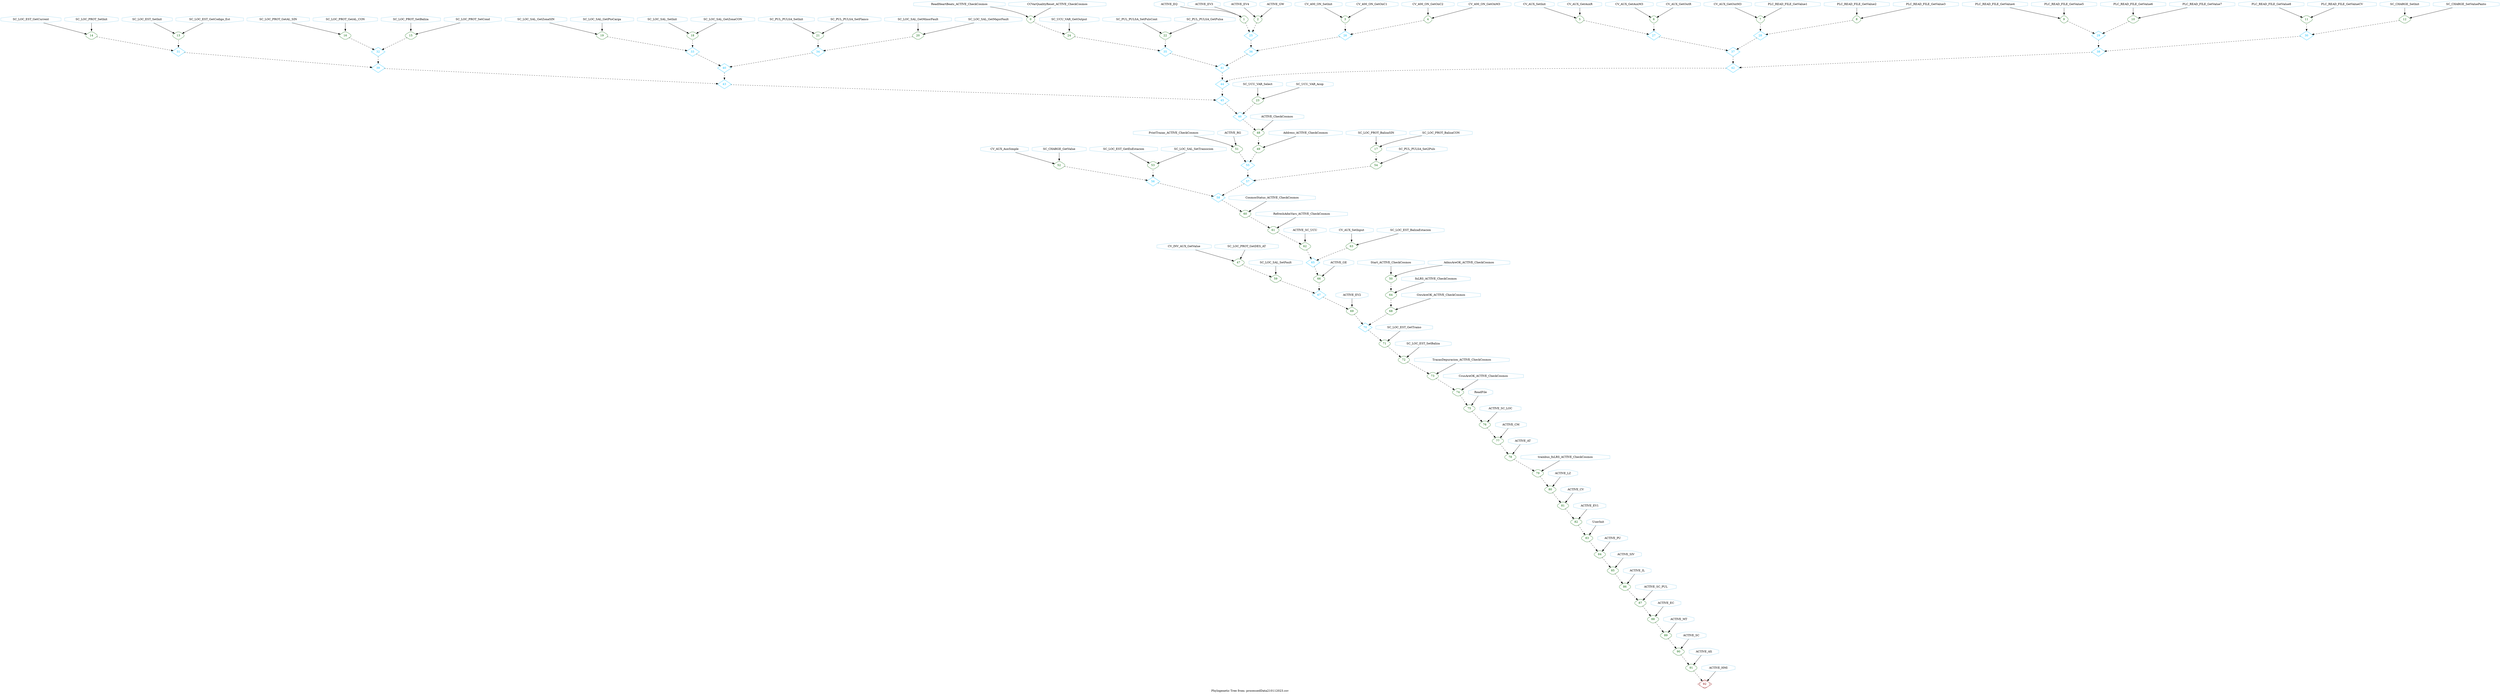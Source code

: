 graph phylogenetic_tree 
{
	layout=dot
	label="Phylogenetic Tree from: processedData210112023.csv"
	mode=major
	model=shortpath
	size=""
	ratio=fill
	orientation=portrait

#0
	{node [tooltip="",width="0,3",height="0,3",shape="octagon",style="solid",color="skyblue",label="ReadHeartBeats_ACTIVE_CheckCosmos", fontcolor="#000000"] ReadHeartBeats_ACTIVE_CheckCosmos}
	{node [tooltip="",width="0,3",height="0,3",shape="octagon",style="solid",color="skyblue",label="CCVarQualityReset_ACTIVE_CheckCosmos", fontcolor="#000000"] CCVarQualityReset_ACTIVE_CheckCosmos}
	{node [tooltip="0",width="0,3",height="0,3",shape="diamond",style="rounded",color="#006400",label="0", fontcolor="#006400"] ReadHeartBeats_ACTIVE_CheckCosmos_CCVarQualityReset_ACTIVE_CheckCosmos}
	{edge [color="#000000",style="solid",label="",dir="forward"] ReadHeartBeats_ACTIVE_CheckCosmos -- ReadHeartBeats_ACTIVE_CheckCosmos_CCVarQualityReset_ACTIVE_CheckCosmos}
	{edge [color="#000000",style="solid",label="",dir="forward"] CCVarQualityReset_ACTIVE_CheckCosmos -- ReadHeartBeats_ACTIVE_CheckCosmos_CCVarQualityReset_ACTIVE_CheckCosmos}
#1
	{node [tooltip="",width="0,3",height="0,3",shape="octagon",style="solid",color="skyblue",label="ACTIVE_EQ", fontcolor="#000000"] ACTIVE_EQ}
	{node [tooltip="",width="0,3",height="0,3",shape="octagon",style="solid",color="skyblue",label="ACTIVE_EV3", fontcolor="#000000"] ACTIVE_EV3}
	{node [tooltip="0",width="0,3",height="0,3",shape="diamond",style="rounded",color="#006400",label="1", fontcolor="#006400"] ACTIVE_EQ_ACTIVE_EV3}
	{edge [color="#000000",style="solid",label="",dir="forward"] ACTIVE_EQ -- ACTIVE_EQ_ACTIVE_EV3}
	{edge [color="#000000",style="solid",label="",dir="forward"] ACTIVE_EV3 -- ACTIVE_EQ_ACTIVE_EV3}
#2
	{node [tooltip="",width="0,3",height="0,3",shape="octagon",style="solid",color="skyblue",label="ACTIVE_EV4", fontcolor="#000000"] ACTIVE_EV4}
	{node [tooltip="",width="0,3",height="0,3",shape="octagon",style="solid",color="skyblue",label="ACTIVE_GW", fontcolor="#000000"] ACTIVE_GW}
	{node [tooltip="0",width="0,3",height="0,3",shape="diamond",style="rounded",color="#006400",label="2", fontcolor="#006400"] ACTIVE_EV4_ACTIVE_GW}
	{edge [color="#000000",style="solid",label="",dir="forward"] ACTIVE_EV4 -- ACTIVE_EV4_ACTIVE_GW}
	{edge [color="#000000",style="solid",label="",dir="forward"] ACTIVE_GW -- ACTIVE_EV4_ACTIVE_GW}
#3
	{node [tooltip="",width="0,3",height="0,3",shape="octagon",style="solid",color="skyblue",label="CV_400_ON_SetInit", fontcolor="#000000"] CV_400_ON_SetInit}
	{node [tooltip="",width="0,3",height="0,3",shape="octagon",style="solid",color="skyblue",label="CV_400_ON_GetOnC1", fontcolor="#000000"] CV_400_ON_GetOnC1}
	{node [tooltip="0",width="0,3",height="0,3",shape="diamond",style="rounded",color="#006400",label="3", fontcolor="#006400"] CV_400_ON_SetInit_CV_400_ON_GetOnC1}
	{edge [color="#000000",style="solid",label="",dir="forward"] CV_400_ON_SetInit -- CV_400_ON_SetInit_CV_400_ON_GetOnC1}
	{edge [color="#000000",style="solid",label="",dir="forward"] CV_400_ON_GetOnC1 -- CV_400_ON_SetInit_CV_400_ON_GetOnC1}
#4
	{node [tooltip="",width="0,3",height="0,3",shape="octagon",style="solid",color="skyblue",label="CV_400_ON_GetOnC2", fontcolor="#000000"] CV_400_ON_GetOnC2}
	{node [tooltip="",width="0,3",height="0,3",shape="octagon",style="solid",color="skyblue",label="CV_400_ON_GetOnM3", fontcolor="#000000"] CV_400_ON_GetOnM3}
	{node [tooltip="0",width="0,3",height="0,3",shape="diamond",style="rounded",color="#006400",label="4", fontcolor="#006400"] CV_400_ON_GetOnC2_CV_400_ON_GetOnM3}
	{edge [color="#000000",style="solid",label="",dir="forward"] CV_400_ON_GetOnC2 -- CV_400_ON_GetOnC2_CV_400_ON_GetOnM3}
	{edge [color="#000000",style="solid",label="",dir="forward"] CV_400_ON_GetOnM3 -- CV_400_ON_GetOnC2_CV_400_ON_GetOnM3}
#5
	{node [tooltip="",width="0,3",height="0,3",shape="octagon",style="solid",color="skyblue",label="CV_AUX_SetInit", fontcolor="#000000"] CV_AUX_SetInit}
	{node [tooltip="",width="0,3",height="0,3",shape="octagon",style="solid",color="skyblue",label="CV_AUX_GetAuxR", fontcolor="#000000"] CV_AUX_GetAuxR}
	{node [tooltip="0",width="0,3",height="0,3",shape="diamond",style="rounded",color="#006400",label="5", fontcolor="#006400"] CV_AUX_SetInit_CV_AUX_GetAuxR}
	{edge [color="#000000",style="solid",label="",dir="forward"] CV_AUX_SetInit -- CV_AUX_SetInit_CV_AUX_GetAuxR}
	{edge [color="#000000",style="solid",label="",dir="forward"] CV_AUX_GetAuxR -- CV_AUX_SetInit_CV_AUX_GetAuxR}
#6
	{node [tooltip="",width="0,3",height="0,3",shape="octagon",style="solid",color="skyblue",label="CV_AUX_GetAuxM3", fontcolor="#000000"] CV_AUX_GetAuxM3}
	{node [tooltip="",width="0,3",height="0,3",shape="octagon",style="solid",color="skyblue",label="CV_AUX_GetOutR", fontcolor="#000000"] CV_AUX_GetOutR}
	{node [tooltip="0",width="0,3",height="0,3",shape="diamond",style="rounded",color="#006400",label="6", fontcolor="#006400"] CV_AUX_GetAuxM3_CV_AUX_GetOutR}
	{edge [color="#000000",style="solid",label="",dir="forward"] CV_AUX_GetAuxM3 -- CV_AUX_GetAuxM3_CV_AUX_GetOutR}
	{edge [color="#000000",style="solid",label="",dir="forward"] CV_AUX_GetOutR -- CV_AUX_GetAuxM3_CV_AUX_GetOutR}
#7
	{node [tooltip="",width="0,3",height="0,3",shape="octagon",style="solid",color="skyblue",label="CV_AUX_GetOutM3", fontcolor="#000000"] CV_AUX_GetOutM3}
	{node [tooltip="",width="0,3",height="0,3",shape="octagon",style="solid",color="skyblue",label="PLC_READ_FILE_GetValue1", fontcolor="#000000"] PLC_READ_FILE_GetValue1}
	{node [tooltip="0",width="0,3",height="0,3",shape="diamond",style="rounded",color="#006400",label="7", fontcolor="#006400"] CV_AUX_GetOutM3_PLC_READ_FILE_GetValue1}
	{edge [color="#000000",style="solid",label="",dir="forward"] CV_AUX_GetOutM3 -- CV_AUX_GetOutM3_PLC_READ_FILE_GetValue1}
	{edge [color="#000000",style="solid",label="",dir="forward"] PLC_READ_FILE_GetValue1 -- CV_AUX_GetOutM3_PLC_READ_FILE_GetValue1}
#8
	{node [tooltip="",width="0,3",height="0,3",shape="octagon",style="solid",color="skyblue",label="PLC_READ_FILE_GetValue2", fontcolor="#000000"] PLC_READ_FILE_GetValue2}
	{node [tooltip="",width="0,3",height="0,3",shape="octagon",style="solid",color="skyblue",label="PLC_READ_FILE_GetValue3", fontcolor="#000000"] PLC_READ_FILE_GetValue3}
	{node [tooltip="0",width="0,3",height="0,3",shape="diamond",style="rounded",color="#006400",label="8", fontcolor="#006400"] PLC_READ_FILE_GetValue2_PLC_READ_FILE_GetValue3}
	{edge [color="#000000",style="solid",label="",dir="forward"] PLC_READ_FILE_GetValue2 -- PLC_READ_FILE_GetValue2_PLC_READ_FILE_GetValue3}
	{edge [color="#000000",style="solid",label="",dir="forward"] PLC_READ_FILE_GetValue3 -- PLC_READ_FILE_GetValue2_PLC_READ_FILE_GetValue3}
#9
	{node [tooltip="",width="0,3",height="0,3",shape="octagon",style="solid",color="skyblue",label="PLC_READ_FILE_GetValue4", fontcolor="#000000"] PLC_READ_FILE_GetValue4}
	{node [tooltip="",width="0,3",height="0,3",shape="octagon",style="solid",color="skyblue",label="PLC_READ_FILE_GetValue5", fontcolor="#000000"] PLC_READ_FILE_GetValue5}
	{node [tooltip="0",width="0,3",height="0,3",shape="diamond",style="rounded",color="#006400",label="9", fontcolor="#006400"] PLC_READ_FILE_GetValue4_PLC_READ_FILE_GetValue5}
	{edge [color="#000000",style="solid",label="",dir="forward"] PLC_READ_FILE_GetValue4 -- PLC_READ_FILE_GetValue4_PLC_READ_FILE_GetValue5}
	{edge [color="#000000",style="solid",label="",dir="forward"] PLC_READ_FILE_GetValue5 -- PLC_READ_FILE_GetValue4_PLC_READ_FILE_GetValue5}
#10
	{node [tooltip="",width="0,3",height="0,3",shape="octagon",style="solid",color="skyblue",label="PLC_READ_FILE_GetValue6", fontcolor="#000000"] PLC_READ_FILE_GetValue6}
	{node [tooltip="",width="0,3",height="0,3",shape="octagon",style="solid",color="skyblue",label="PLC_READ_FILE_GetValue7", fontcolor="#000000"] PLC_READ_FILE_GetValue7}
	{node [tooltip="0",width="0,3",height="0,3",shape="diamond",style="rounded",color="#006400",label="10", fontcolor="#006400"] PLC_READ_FILE_GetValue6_PLC_READ_FILE_GetValue7}
	{edge [color="#000000",style="solid",label="",dir="forward"] PLC_READ_FILE_GetValue6 -- PLC_READ_FILE_GetValue6_PLC_READ_FILE_GetValue7}
	{edge [color="#000000",style="solid",label="",dir="forward"] PLC_READ_FILE_GetValue7 -- PLC_READ_FILE_GetValue6_PLC_READ_FILE_GetValue7}
#11
	{node [tooltip="",width="0,3",height="0,3",shape="octagon",style="solid",color="skyblue",label="PLC_READ_FILE_GetValue8", fontcolor="#000000"] PLC_READ_FILE_GetValue8}
	{node [tooltip="",width="0,3",height="0,3",shape="octagon",style="solid",color="skyblue",label="PLC_READ_FILE_GetValueCV", fontcolor="#000000"] PLC_READ_FILE_GetValueCV}
	{node [tooltip="0",width="0,3",height="0,3",shape="diamond",style="rounded",color="#006400",label="11", fontcolor="#006400"] PLC_READ_FILE_GetValue8_PLC_READ_FILE_GetValueCV}
	{edge [color="#000000",style="solid",label="",dir="forward"] PLC_READ_FILE_GetValue8 -- PLC_READ_FILE_GetValue8_PLC_READ_FILE_GetValueCV}
	{edge [color="#000000",style="solid",label="",dir="forward"] PLC_READ_FILE_GetValueCV -- PLC_READ_FILE_GetValue8_PLC_READ_FILE_GetValueCV}
#12
	{node [tooltip="",width="0,3",height="0,3",shape="octagon",style="solid",color="skyblue",label="SC_CHARGE_SetInit", fontcolor="#000000"] SC_CHARGE_SetInit}
	{node [tooltip="",width="0,3",height="0,3",shape="octagon",style="solid",color="skyblue",label="SC_CHARGE_SetValuePanto", fontcolor="#000000"] SC_CHARGE_SetValuePanto}
	{node [tooltip="0",width="0,3",height="0,3",shape="diamond",style="rounded",color="#006400",label="12", fontcolor="#006400"] SC_CHARGE_SetInit_SC_CHARGE_SetValuePanto}
	{edge [color="#000000",style="solid",label="",dir="forward"] SC_CHARGE_SetInit -- SC_CHARGE_SetInit_SC_CHARGE_SetValuePanto}
	{edge [color="#000000",style="solid",label="",dir="forward"] SC_CHARGE_SetValuePanto -- SC_CHARGE_SetInit_SC_CHARGE_SetValuePanto}
#13
	{node [tooltip="",width="0,3",height="0,3",shape="octagon",style="solid",color="skyblue",label="SC_LOC_EST_SetInit", fontcolor="#000000"] SC_LOC_EST_SetInit}
	{node [tooltip="",width="0,3",height="0,3",shape="octagon",style="solid",color="skyblue",label="SC_LOC_EST_GetCodigo_Est", fontcolor="#000000"] SC_LOC_EST_GetCodigo_Est}
	{node [tooltip="0",width="0,3",height="0,3",shape="diamond",style="rounded",color="#006400",label="13", fontcolor="#006400"] SC_LOC_EST_SetInit_SC_LOC_EST_GetCodigo_Est}
	{edge [color="#000000",style="solid",label="",dir="forward"] SC_LOC_EST_SetInit -- SC_LOC_EST_SetInit_SC_LOC_EST_GetCodigo_Est}
	{edge [color="#000000",style="solid",label="",dir="forward"] SC_LOC_EST_GetCodigo_Est -- SC_LOC_EST_SetInit_SC_LOC_EST_GetCodigo_Est}
#14
	{node [tooltip="",width="0,3",height="0,3",shape="octagon",style="solid",color="skyblue",label="SC_LOC_EST_GetCurrent", fontcolor="#000000"] SC_LOC_EST_GetCurrent}
	{node [tooltip="",width="0,3",height="0,3",shape="octagon",style="solid",color="skyblue",label="SC_LOC_PROT_SetInit", fontcolor="#000000"] SC_LOC_PROT_SetInit}
	{node [tooltip="0",width="0,3",height="0,3",shape="diamond",style="rounded",color="#006400",label="14", fontcolor="#006400"] SC_LOC_EST_GetCurrent_SC_LOC_PROT_SetInit}
	{edge [color="#000000",style="solid",label="",dir="forward"] SC_LOC_EST_GetCurrent -- SC_LOC_EST_GetCurrent_SC_LOC_PROT_SetInit}
	{edge [color="#000000",style="solid",label="",dir="forward"] SC_LOC_PROT_SetInit -- SC_LOC_EST_GetCurrent_SC_LOC_PROT_SetInit}
#15
	{node [tooltip="",width="0,3",height="0,3",shape="octagon",style="solid",color="skyblue",label="SC_LOC_PROT_SetBaliza", fontcolor="#000000"] SC_LOC_PROT_SetBaliza}
	{node [tooltip="",width="0,3",height="0,3",shape="octagon",style="solid",color="skyblue",label="SC_LOC_PROT_SetCond", fontcolor="#000000"] SC_LOC_PROT_SetCond}
	{node [tooltip="0",width="0,3",height="0,3",shape="diamond",style="rounded",color="#006400",label="15", fontcolor="#006400"] SC_LOC_PROT_SetBaliza_SC_LOC_PROT_SetCond}
	{edge [color="#000000",style="solid",label="",dir="forward"] SC_LOC_PROT_SetBaliza -- SC_LOC_PROT_SetBaliza_SC_LOC_PROT_SetCond}
	{edge [color="#000000",style="solid",label="",dir="forward"] SC_LOC_PROT_SetCond -- SC_LOC_PROT_SetBaliza_SC_LOC_PROT_SetCond}
#16
	{node [tooltip="",width="0,3",height="0,3",shape="octagon",style="solid",color="skyblue",label="SC_LOC_PROT_GetAL_SIN", fontcolor="#000000"] SC_LOC_PROT_GetAL_SIN}
	{node [tooltip="",width="0,3",height="0,3",shape="octagon",style="solid",color="skyblue",label="SC_LOC_PROT_GetAL_CON", fontcolor="#000000"] SC_LOC_PROT_GetAL_CON}
	{node [tooltip="0",width="0,3",height="0,3",shape="diamond",style="rounded",color="#006400",label="16", fontcolor="#006400"] SC_LOC_PROT_GetAL_SIN_SC_LOC_PROT_GetAL_CON}
	{edge [color="#000000",style="solid",label="",dir="forward"] SC_LOC_PROT_GetAL_SIN -- SC_LOC_PROT_GetAL_SIN_SC_LOC_PROT_GetAL_CON}
	{edge [color="#000000",style="solid",label="",dir="forward"] SC_LOC_PROT_GetAL_CON -- SC_LOC_PROT_GetAL_SIN_SC_LOC_PROT_GetAL_CON}
#17
	{node [tooltip="",width="0,3",height="0,3",shape="octagon",style="solid",color="skyblue",label="SC_LOC_PROT_BalizaSIN", fontcolor="#000000"] SC_LOC_PROT_BalizaSIN}
	{node [tooltip="",width="0,3",height="0,3",shape="octagon",style="solid",color="skyblue",label="SC_LOC_PROT_BalizaCON", fontcolor="#000000"] SC_LOC_PROT_BalizaCON}
	{node [tooltip="0",width="0,3",height="0,3",shape="diamond",style="rounded",color="#006400",label="17", fontcolor="#006400"] SC_LOC_PROT_BalizaSIN_SC_LOC_PROT_BalizaCON}
	{edge [color="#000000",style="solid",label="",dir="forward"] SC_LOC_PROT_BalizaSIN -- SC_LOC_PROT_BalizaSIN_SC_LOC_PROT_BalizaCON}
	{edge [color="#000000",style="solid",label="",dir="forward"] SC_LOC_PROT_BalizaCON -- SC_LOC_PROT_BalizaSIN_SC_LOC_PROT_BalizaCON}
#18
	{node [tooltip="",width="0,3",height="0,3",shape="octagon",style="solid",color="skyblue",label="SC_LOC_SAL_SetInit", fontcolor="#000000"] SC_LOC_SAL_SetInit}
	{node [tooltip="",width="0,3",height="0,3",shape="octagon",style="solid",color="skyblue",label="SC_LOC_SAL_GetZonaCON", fontcolor="#000000"] SC_LOC_SAL_GetZonaCON}
	{node [tooltip="0",width="0,3",height="0,3",shape="diamond",style="rounded",color="#006400",label="18", fontcolor="#006400"] SC_LOC_SAL_SetInit_SC_LOC_SAL_GetZonaCON}
	{edge [color="#000000",style="solid",label="",dir="forward"] SC_LOC_SAL_SetInit -- SC_LOC_SAL_SetInit_SC_LOC_SAL_GetZonaCON}
	{edge [color="#000000",style="solid",label="",dir="forward"] SC_LOC_SAL_GetZonaCON -- SC_LOC_SAL_SetInit_SC_LOC_SAL_GetZonaCON}
#19
	{node [tooltip="",width="0,3",height="0,3",shape="octagon",style="solid",color="skyblue",label="SC_LOC_SAL_GetZonaSIN", fontcolor="#000000"] SC_LOC_SAL_GetZonaSIN}
	{node [tooltip="",width="0,3",height="0,3",shape="octagon",style="solid",color="skyblue",label="SC_LOC_SAL_GetPtoCarga", fontcolor="#000000"] SC_LOC_SAL_GetPtoCarga}
	{node [tooltip="0",width="0,3",height="0,3",shape="diamond",style="rounded",color="#006400",label="19", fontcolor="#006400"] SC_LOC_SAL_GetZonaSIN_SC_LOC_SAL_GetPtoCarga}
	{edge [color="#000000",style="solid",label="",dir="forward"] SC_LOC_SAL_GetZonaSIN -- SC_LOC_SAL_GetZonaSIN_SC_LOC_SAL_GetPtoCarga}
	{edge [color="#000000",style="solid",label="",dir="forward"] SC_LOC_SAL_GetPtoCarga -- SC_LOC_SAL_GetZonaSIN_SC_LOC_SAL_GetPtoCarga}
#20
	{node [tooltip="",width="0,3",height="0,3",shape="octagon",style="solid",color="skyblue",label="SC_LOC_SAL_GetMinorFault", fontcolor="#000000"] SC_LOC_SAL_GetMinorFault}
	{node [tooltip="",width="0,3",height="0,3",shape="octagon",style="solid",color="skyblue",label="SC_LOC_SAL_GetMajorFault", fontcolor="#000000"] SC_LOC_SAL_GetMajorFault}
	{node [tooltip="0",width="0,3",height="0,3",shape="diamond",style="rounded",color="#006400",label="20", fontcolor="#006400"] SC_LOC_SAL_GetMinorFault_SC_LOC_SAL_GetMajorFault}
	{edge [color="#000000",style="solid",label="",dir="forward"] SC_LOC_SAL_GetMinorFault -- SC_LOC_SAL_GetMinorFault_SC_LOC_SAL_GetMajorFault}
	{edge [color="#000000",style="solid",label="",dir="forward"] SC_LOC_SAL_GetMajorFault -- SC_LOC_SAL_GetMinorFault_SC_LOC_SAL_GetMajorFault}
#21
	{node [tooltip="",width="0,3",height="0,3",shape="octagon",style="solid",color="skyblue",label="SC_PUL_PULSA_SetInit", fontcolor="#000000"] SC_PUL_PULSA_SetInit}
	{node [tooltip="",width="0,3",height="0,3",shape="octagon",style="solid",color="skyblue",label="SC_PUL_PULSA_SetFlanco", fontcolor="#000000"] SC_PUL_PULSA_SetFlanco}
	{node [tooltip="0",width="0,3",height="0,3",shape="diamond",style="rounded",color="#006400",label="21", fontcolor="#006400"] SC_PUL_PULSA_SetInit_SC_PUL_PULSA_SetFlanco}
	{edge [color="#000000",style="solid",label="",dir="forward"] SC_PUL_PULSA_SetInit -- SC_PUL_PULSA_SetInit_SC_PUL_PULSA_SetFlanco}
	{edge [color="#000000",style="solid",label="",dir="forward"] SC_PUL_PULSA_SetFlanco -- SC_PUL_PULSA_SetInit_SC_PUL_PULSA_SetFlanco}
#22
	{node [tooltip="",width="0,3",height="0,3",shape="octagon",style="solid",color="skyblue",label="SC_PUL_PULSA_SetPulsCont", fontcolor="#000000"] SC_PUL_PULSA_SetPulsCont}
	{node [tooltip="",width="0,3",height="0,3",shape="octagon",style="solid",color="skyblue",label="SC_PUL_PULSA_GetPulsa", fontcolor="#000000"] SC_PUL_PULSA_GetPulsa}
	{node [tooltip="0",width="0,3",height="0,3",shape="diamond",style="rounded",color="#006400",label="22", fontcolor="#006400"] SC_PUL_PULSA_SetPulsCont_SC_PUL_PULSA_GetPulsa}
	{edge [color="#000000",style="solid",label="",dir="forward"] SC_PUL_PULSA_SetPulsCont -- SC_PUL_PULSA_SetPulsCont_SC_PUL_PULSA_GetPulsa}
	{edge [color="#000000",style="solid",label="",dir="forward"] SC_PUL_PULSA_GetPulsa -- SC_PUL_PULSA_SetPulsCont_SC_PUL_PULSA_GetPulsa}
#23
	{node [tooltip="",width="0,3",height="0,3",shape="octagon",style="solid",color="skyblue",label="SC_UCU_VAR_Select", fontcolor="#000000"] SC_UCU_VAR_Select}
	{node [tooltip="",width="0,3",height="0,3",shape="octagon",style="solid",color="skyblue",label="SC_UCU_VAR_Acop", fontcolor="#000000"] SC_UCU_VAR_Acop}
	{node [tooltip="0",width="0,3",height="0,3",shape="diamond",style="rounded",color="#006400",label="23", fontcolor="#006400"] SC_UCU_VAR_Select_SC_UCU_VAR_Acop}
	{edge [color="#000000",style="solid",label="",dir="forward"] SC_UCU_VAR_Select -- SC_UCU_VAR_Select_SC_UCU_VAR_Acop}
	{edge [color="#000000",style="solid",label="",dir="forward"] SC_UCU_VAR_Acop -- SC_UCU_VAR_Select_SC_UCU_VAR_Acop}
#24
	{node [tooltip="",width="0,3",height="0,3",shape="octagon",style="solid",color="skyblue",label="SC_UCU_VAR_GetOutput", fontcolor="#000000"] SC_UCU_VAR_GetOutput}
	{node [tooltip="0",width="0,3",height="0,3",shape="diamond",style="rounded",color="#006400",label="24", fontcolor="#006400"] SC_UCU_VAR_GetOutput_ReadHeartBeats_ACTIVE_CheckCosmos_CCVarQualityReset_ACTIVE_CheckCosmos}
	{edge [color="#000000",style="solid",label="",dir="forward"] SC_UCU_VAR_GetOutput -- SC_UCU_VAR_GetOutput_ReadHeartBeats_ACTIVE_CheckCosmos_CCVarQualityReset_ACTIVE_CheckCosmos}
	{edge [color="#000000",style="dashed",label="",dir="forward"] ReadHeartBeats_ACTIVE_CheckCosmos_CCVarQualityReset_ACTIVE_CheckCosmos -- SC_UCU_VAR_GetOutput_ReadHeartBeats_ACTIVE_CheckCosmos_CCVarQualityReset_ACTIVE_CheckCosmos}
#25
	{node [tooltip="0",width="0,3",height="0,3",shape="diamond",style="",color="#00bfff",label="25", fontcolor="#00bfff"] ACTIVE_EQ_ACTIVE_EV3_ACTIVE_EV4_ACTIVE_GW}
	{edge [color="#000000",style="dashed",label="",dir="forward"] ACTIVE_EQ_ACTIVE_EV3 -- ACTIVE_EQ_ACTIVE_EV3_ACTIVE_EV4_ACTIVE_GW}
	{edge [color="#000000",style="dashed",label="",dir="forward"] ACTIVE_EV4_ACTIVE_GW -- ACTIVE_EQ_ACTIVE_EV3_ACTIVE_EV4_ACTIVE_GW}
#26
	{node [tooltip="0",width="0,3",height="0,3",shape="diamond",style="",color="#00bfff",label="26", fontcolor="#00bfff"] CV_400_ON_SetInit_CV_400_ON_GetOnC1_CV_400_ON_GetOnC2_CV_400_ON_GetOnM3}
	{edge [color="#000000",style="dashed",label="",dir="forward"] CV_400_ON_SetInit_CV_400_ON_GetOnC1 -- CV_400_ON_SetInit_CV_400_ON_GetOnC1_CV_400_ON_GetOnC2_CV_400_ON_GetOnM3}
	{edge [color="#000000",style="dashed",label="",dir="forward"] CV_400_ON_GetOnC2_CV_400_ON_GetOnM3 -- CV_400_ON_SetInit_CV_400_ON_GetOnC1_CV_400_ON_GetOnC2_CV_400_ON_GetOnM3}
#27
	{node [tooltip="0",width="0,3",height="0,3",shape="diamond",style="",color="#00bfff",label="27", fontcolor="#00bfff"] CV_AUX_SetInit_CV_AUX_GetAuxR_CV_AUX_GetAuxM3_CV_AUX_GetOutR}
	{edge [color="#000000",style="dashed",label="",dir="forward"] CV_AUX_SetInit_CV_AUX_GetAuxR -- CV_AUX_SetInit_CV_AUX_GetAuxR_CV_AUX_GetAuxM3_CV_AUX_GetOutR}
	{edge [color="#000000",style="dashed",label="",dir="forward"] CV_AUX_GetAuxM3_CV_AUX_GetOutR -- CV_AUX_SetInit_CV_AUX_GetAuxR_CV_AUX_GetAuxM3_CV_AUX_GetOutR}
#28
	{node [tooltip="0",width="0,3",height="0,3",shape="diamond",style="",color="#00bfff",label="28", fontcolor="#00bfff"] CV_AUX_GetOutM3_PLC_READ_FILE_GetValue1_PLC_READ_FILE_GetValue2_PLC_READ_FILE_GetValue3}
	{edge [color="#000000",style="dashed",label="",dir="forward"] CV_AUX_GetOutM3_PLC_READ_FILE_GetValue1 -- CV_AUX_GetOutM3_PLC_READ_FILE_GetValue1_PLC_READ_FILE_GetValue2_PLC_READ_FILE_GetValue3}
	{edge [color="#000000",style="dashed",label="",dir="forward"] PLC_READ_FILE_GetValue2_PLC_READ_FILE_GetValue3 -- CV_AUX_GetOutM3_PLC_READ_FILE_GetValue1_PLC_READ_FILE_GetValue2_PLC_READ_FILE_GetValue3}
#29
	{node [tooltip="0",width="0,3",height="0,3",shape="diamond",style="",color="#00bfff",label="29", fontcolor="#00bfff"] PLC_READ_FILE_GetValue4_PLC_READ_FILE_GetValue5_PLC_READ_FILE_GetValue6_PLC_READ_FILE_GetValue7}
	{edge [color="#000000",style="dashed",label="",dir="forward"] PLC_READ_FILE_GetValue4_PLC_READ_FILE_GetValue5 -- PLC_READ_FILE_GetValue4_PLC_READ_FILE_GetValue5_PLC_READ_FILE_GetValue6_PLC_READ_FILE_GetValue7}
	{edge [color="#000000",style="dashed",label="",dir="forward"] PLC_READ_FILE_GetValue6_PLC_READ_FILE_GetValue7 -- PLC_READ_FILE_GetValue4_PLC_READ_FILE_GetValue5_PLC_READ_FILE_GetValue6_PLC_READ_FILE_GetValue7}
#30
	{node [tooltip="0",width="0,3",height="0,3",shape="diamond",style="",color="#00bfff",label="30", fontcolor="#00bfff"] PLC_READ_FILE_GetValue8_PLC_READ_FILE_GetValueCV_SC_CHARGE_SetInit_SC_CHARGE_SetValuePanto}
	{edge [color="#000000",style="dashed",label="",dir="forward"] PLC_READ_FILE_GetValue8_PLC_READ_FILE_GetValueCV -- PLC_READ_FILE_GetValue8_PLC_READ_FILE_GetValueCV_SC_CHARGE_SetInit_SC_CHARGE_SetValuePanto}
	{edge [color="#000000",style="dashed",label="",dir="forward"] SC_CHARGE_SetInit_SC_CHARGE_SetValuePanto -- PLC_READ_FILE_GetValue8_PLC_READ_FILE_GetValueCV_SC_CHARGE_SetInit_SC_CHARGE_SetValuePanto}
#31
	{node [tooltip="0",width="0,3",height="0,3",shape="diamond",style="",color="#00bfff",label="31", fontcolor="#00bfff"] SC_LOC_EST_SetInit_SC_LOC_EST_GetCodigo_Est_SC_LOC_EST_GetCurrent_SC_LOC_PROT_SetInit}
	{edge [color="#000000",style="dashed",label="",dir="forward"] SC_LOC_EST_SetInit_SC_LOC_EST_GetCodigo_Est -- SC_LOC_EST_SetInit_SC_LOC_EST_GetCodigo_Est_SC_LOC_EST_GetCurrent_SC_LOC_PROT_SetInit}
	{edge [color="#000000",style="dashed",label="",dir="forward"] SC_LOC_EST_GetCurrent_SC_LOC_PROT_SetInit -- SC_LOC_EST_SetInit_SC_LOC_EST_GetCodigo_Est_SC_LOC_EST_GetCurrent_SC_LOC_PROT_SetInit}
#32
	{node [tooltip="0",width="0,3",height="0,3",shape="diamond",style="",color="#00bfff",label="32", fontcolor="#00bfff"] SC_LOC_PROT_SetBaliza_SC_LOC_PROT_SetCond_SC_LOC_PROT_GetAL_SIN_SC_LOC_PROT_GetAL_CON}
	{edge [color="#000000",style="dashed",label="",dir="forward"] SC_LOC_PROT_SetBaliza_SC_LOC_PROT_SetCond -- SC_LOC_PROT_SetBaliza_SC_LOC_PROT_SetCond_SC_LOC_PROT_GetAL_SIN_SC_LOC_PROT_GetAL_CON}
	{edge [color="#000000",style="dashed",label="",dir="forward"] SC_LOC_PROT_GetAL_SIN_SC_LOC_PROT_GetAL_CON -- SC_LOC_PROT_SetBaliza_SC_LOC_PROT_SetCond_SC_LOC_PROT_GetAL_SIN_SC_LOC_PROT_GetAL_CON}
#33
	{node [tooltip="0",width="0,3",height="0,3",shape="diamond",style="",color="#00bfff",label="33", fontcolor="#00bfff"] SC_LOC_SAL_SetInit_SC_LOC_SAL_GetZonaCON_SC_LOC_SAL_GetZonaSIN_SC_LOC_SAL_GetPtoCarga}
	{edge [color="#000000",style="dashed",label="",dir="forward"] SC_LOC_SAL_SetInit_SC_LOC_SAL_GetZonaCON -- SC_LOC_SAL_SetInit_SC_LOC_SAL_GetZonaCON_SC_LOC_SAL_GetZonaSIN_SC_LOC_SAL_GetPtoCarga}
	{edge [color="#000000",style="dashed",label="",dir="forward"] SC_LOC_SAL_GetZonaSIN_SC_LOC_SAL_GetPtoCarga -- SC_LOC_SAL_SetInit_SC_LOC_SAL_GetZonaCON_SC_LOC_SAL_GetZonaSIN_SC_LOC_SAL_GetPtoCarga}
#34
	{node [tooltip="0",width="0,3",height="0,3",shape="diamond",style="",color="#00bfff",label="34", fontcolor="#00bfff"] SC_LOC_SAL_GetMinorFault_SC_LOC_SAL_GetMajorFault_SC_PUL_PULSA_SetInit_SC_PUL_PULSA_SetFlanco}
	{edge [color="#000000",style="dashed",label="",dir="forward"] SC_LOC_SAL_GetMinorFault_SC_LOC_SAL_GetMajorFault -- SC_LOC_SAL_GetMinorFault_SC_LOC_SAL_GetMajorFault_SC_PUL_PULSA_SetInit_SC_PUL_PULSA_SetFlanco}
	{edge [color="#000000",style="dashed",label="",dir="forward"] SC_PUL_PULSA_SetInit_SC_PUL_PULSA_SetFlanco -- SC_LOC_SAL_GetMinorFault_SC_LOC_SAL_GetMajorFault_SC_PUL_PULSA_SetInit_SC_PUL_PULSA_SetFlanco}
#35
	{node [tooltip="0",width="0,3",height="0,3",shape="diamond",style="",color="#00bfff",label="35", fontcolor="#00bfff"] SC_PUL_PULSA_SetPulsCont_SC_PUL_PULSA_GetPulsa_SC_UCU_VAR_GetOutput_ReadHeartBeats_ACTIVE_CheckCosmos_CCVarQualityReset_ACTIVE_CheckCosmos}
	{edge [color="#000000",style="dashed",label="",dir="forward"] SC_PUL_PULSA_SetPulsCont_SC_PUL_PULSA_GetPulsa -- SC_PUL_PULSA_SetPulsCont_SC_PUL_PULSA_GetPulsa_SC_UCU_VAR_GetOutput_ReadHeartBeats_ACTIVE_CheckCosmos_CCVarQualityReset_ACTIVE_CheckCosmos}
	{edge [color="#000000",style="dashed",label="",dir="forward"] SC_UCU_VAR_GetOutput_ReadHeartBeats_ACTIVE_CheckCosmos_CCVarQualityReset_ACTIVE_CheckCosmos -- SC_PUL_PULSA_SetPulsCont_SC_PUL_PULSA_GetPulsa_SC_UCU_VAR_GetOutput_ReadHeartBeats_ACTIVE_CheckCosmos_CCVarQualityReset_ACTIVE_CheckCosmos}
#36
	{node [tooltip="0",width="0,3",height="0,3",shape="diamond",style="",color="#00bfff",label="36", fontcolor="#00bfff"] ACTIVE_EQ_ACTIVE_EV3_ACTIVE_EV4_ACTIVE_GW_CV_400_ON_SetInit_CV_400_ON_GetOnC1_CV_400_ON_GetOnC2_CV_400_ON_GetOnM3}
	{edge [color="#000000",style="dashed",label="",dir="forward"] ACTIVE_EQ_ACTIVE_EV3_ACTIVE_EV4_ACTIVE_GW -- ACTIVE_EQ_ACTIVE_EV3_ACTIVE_EV4_ACTIVE_GW_CV_400_ON_SetInit_CV_400_ON_GetOnC1_CV_400_ON_GetOnC2_CV_400_ON_GetOnM3}
	{edge [color="#000000",style="dashed",label="",dir="forward"] CV_400_ON_SetInit_CV_400_ON_GetOnC1_CV_400_ON_GetOnC2_CV_400_ON_GetOnM3 -- ACTIVE_EQ_ACTIVE_EV3_ACTIVE_EV4_ACTIVE_GW_CV_400_ON_SetInit_CV_400_ON_GetOnC1_CV_400_ON_GetOnC2_CV_400_ON_GetOnM3}
#37
	{node [tooltip="0",width="0,3",height="0,3",shape="diamond",style="",color="#00bfff",label="37", fontcolor="#00bfff"] CV_AUX_SetInit_CV_AUX_GetAuxR_CV_AUX_GetAuxM3_CV_AUX_GetOutR_CV_AUX_GetOutM3_PLC_READ_FILE_GetValue1_PLC_READ_FILE_GetValue2_PLC_READ_FILE_GetValue3}
	{edge [color="#000000",style="dashed",label="",dir="forward"] CV_AUX_SetInit_CV_AUX_GetAuxR_CV_AUX_GetAuxM3_CV_AUX_GetOutR -- CV_AUX_SetInit_CV_AUX_GetAuxR_CV_AUX_GetAuxM3_CV_AUX_GetOutR_CV_AUX_GetOutM3_PLC_READ_FILE_GetValue1_PLC_READ_FILE_GetValue2_PLC_READ_FILE_GetValue3}
	{edge [color="#000000",style="dashed",label="",dir="forward"] CV_AUX_GetOutM3_PLC_READ_FILE_GetValue1_PLC_READ_FILE_GetValue2_PLC_READ_FILE_GetValue3 -- CV_AUX_SetInit_CV_AUX_GetAuxR_CV_AUX_GetAuxM3_CV_AUX_GetOutR_CV_AUX_GetOutM3_PLC_READ_FILE_GetValue1_PLC_READ_FILE_GetValue2_PLC_READ_FILE_GetValue3}
#38
	{node [tooltip="0",width="0,3",height="0,3",shape="diamond",style="",color="#00bfff",label="38", fontcolor="#00bfff"] PLC_READ_FILE_GetValue4_PLC_READ_FILE_GetValue5_PLC_READ_FILE_GetValue6_PLC_READ_FILE_GetValue7_PLC_READ_FILE_GetValue8_PLC_READ_FILE_GetValueCV_SC_CHARGE_SetInit_SC_CHARGE_SetValuePanto}
	{edge [color="#000000",style="dashed",label="",dir="forward"] PLC_READ_FILE_GetValue4_PLC_READ_FILE_GetValue5_PLC_READ_FILE_GetValue6_PLC_READ_FILE_GetValue7 -- PLC_READ_FILE_GetValue4_PLC_READ_FILE_GetValue5_PLC_READ_FILE_GetValue6_PLC_READ_FILE_GetValue7_PLC_READ_FILE_GetValue8_PLC_READ_FILE_GetValueCV_SC_CHARGE_SetInit_SC_CHARGE_SetValuePanto}
	{edge [color="#000000",style="dashed",label="",dir="forward"] PLC_READ_FILE_GetValue8_PLC_READ_FILE_GetValueCV_SC_CHARGE_SetInit_SC_CHARGE_SetValuePanto -- PLC_READ_FILE_GetValue4_PLC_READ_FILE_GetValue5_PLC_READ_FILE_GetValue6_PLC_READ_FILE_GetValue7_PLC_READ_FILE_GetValue8_PLC_READ_FILE_GetValueCV_SC_CHARGE_SetInit_SC_CHARGE_SetValuePanto}
#39
	{node [tooltip="0",width="0,3",height="0,3",shape="diamond",style="",color="#00bfff",label="39", fontcolor="#00bfff"] SC_LOC_EST_SetInit_SC_LOC_EST_GetCodigo_Est_SC_LOC_EST_GetCurrent_SC_LOC_PROT_SetInit_SC_LOC_PROT_SetBaliza_SC_LOC_PROT_SetCond_SC_LOC_PROT_GetAL_SIN_SC_LOC_PROT_GetAL_CON}
	{edge [color="#000000",style="dashed",label="",dir="forward"] SC_LOC_EST_SetInit_SC_LOC_EST_GetCodigo_Est_SC_LOC_EST_GetCurrent_SC_LOC_PROT_SetInit -- SC_LOC_EST_SetInit_SC_LOC_EST_GetCodigo_Est_SC_LOC_EST_GetCurrent_SC_LOC_PROT_SetInit_SC_LOC_PROT_SetBaliza_SC_LOC_PROT_SetCond_SC_LOC_PROT_GetAL_SIN_SC_LOC_PROT_GetAL_CON}
	{edge [color="#000000",style="dashed",label="",dir="forward"] SC_LOC_PROT_SetBaliza_SC_LOC_PROT_SetCond_SC_LOC_PROT_GetAL_SIN_SC_LOC_PROT_GetAL_CON -- SC_LOC_EST_SetInit_SC_LOC_EST_GetCodigo_Est_SC_LOC_EST_GetCurrent_SC_LOC_PROT_SetInit_SC_LOC_PROT_SetBaliza_SC_LOC_PROT_SetCond_SC_LOC_PROT_GetAL_SIN_SC_LOC_PROT_GetAL_CON}
#40
	{node [tooltip="0",width="0,3",height="0,3",shape="diamond",style="",color="#00bfff",label="40", fontcolor="#00bfff"] SC_LOC_SAL_SetInit_SC_LOC_SAL_GetZonaCON_SC_LOC_SAL_GetZonaSIN_SC_LOC_SAL_GetPtoCarga_SC_LOC_SAL_GetMinorFault_SC_LOC_SAL_GetMajorFault_SC_PUL_PULSA_SetInit_SC_PUL_PULSA_SetFlanco}
	{edge [color="#000000",style="dashed",label="",dir="forward"] SC_LOC_SAL_SetInit_SC_LOC_SAL_GetZonaCON_SC_LOC_SAL_GetZonaSIN_SC_LOC_SAL_GetPtoCarga -- SC_LOC_SAL_SetInit_SC_LOC_SAL_GetZonaCON_SC_LOC_SAL_GetZonaSIN_SC_LOC_SAL_GetPtoCarga_SC_LOC_SAL_GetMinorFault_SC_LOC_SAL_GetMajorFault_SC_PUL_PULSA_SetInit_SC_PUL_PULSA_SetFlanco}
	{edge [color="#000000",style="dashed",label="",dir="forward"] SC_LOC_SAL_GetMinorFault_SC_LOC_SAL_GetMajorFault_SC_PUL_PULSA_SetInit_SC_PUL_PULSA_SetFlanco -- SC_LOC_SAL_SetInit_SC_LOC_SAL_GetZonaCON_SC_LOC_SAL_GetZonaSIN_SC_LOC_SAL_GetPtoCarga_SC_LOC_SAL_GetMinorFault_SC_LOC_SAL_GetMajorFault_SC_PUL_PULSA_SetInit_SC_PUL_PULSA_SetFlanco}
#41
	{node [tooltip="0",width="0,3",height="0,3",shape="diamond",style="",color="#00bfff",label="41", fontcolor="#00bfff"] SC_PUL_PULSA_SetPulsCont_SC_PUL_PULSA_GetPulsa_SC_UCU_VAR_GetOutput_ReadHeartBeats_ACTIVE_CheckCosmos_CCVarQualityReset_ACTIVE_CheckCosmos_ACTIVE_EQ_ACTIVE_EV3_ACTIVE_EV4_ACTIVE_GW_CV_400_ON_SetInit_CV_400_ON_GetOnC1_CV_400_ON_GetOnC2_CV_400_ON_GetOnM3}
	{edge [color="#000000",style="dashed",label="",dir="forward"] SC_PUL_PULSA_SetPulsCont_SC_PUL_PULSA_GetPulsa_SC_UCU_VAR_GetOutput_ReadHeartBeats_ACTIVE_CheckCosmos_CCVarQualityReset_ACTIVE_CheckCosmos -- SC_PUL_PULSA_SetPulsCont_SC_PUL_PULSA_GetPulsa_SC_UCU_VAR_GetOutput_ReadHeartBeats_ACTIVE_CheckCosmos_CCVarQualityReset_ACTIVE_CheckCosmos_ACTIVE_EQ_ACTIVE_EV3_ACTIVE_EV4_ACTIVE_GW_CV_400_ON_SetInit_CV_400_ON_GetOnC1_CV_400_ON_GetOnC2_CV_400_ON_GetOnM3}
	{edge [color="#000000",style="dashed",label="",dir="forward"] ACTIVE_EQ_ACTIVE_EV3_ACTIVE_EV4_ACTIVE_GW_CV_400_ON_SetInit_CV_400_ON_GetOnC1_CV_400_ON_GetOnC2_CV_400_ON_GetOnM3 -- SC_PUL_PULSA_SetPulsCont_SC_PUL_PULSA_GetPulsa_SC_UCU_VAR_GetOutput_ReadHeartBeats_ACTIVE_CheckCosmos_CCVarQualityReset_ACTIVE_CheckCosmos_ACTIVE_EQ_ACTIVE_EV3_ACTIVE_EV4_ACTIVE_GW_CV_400_ON_SetInit_CV_400_ON_GetOnC1_CV_400_ON_GetOnC2_CV_400_ON_GetOnM3}
#42
	{node [tooltip="0",width="0,3",height="0,3",shape="diamond",style="",color="#00bfff",label="42", fontcolor="#00bfff"] CV_AUX_SetInit_CV_AUX_GetAuxR_CV_AUX_GetAuxM3_CV_AUX_GetOutR_CV_AUX_GetOutM3_PLC_READ_FILE_GetValue1_PLC_READ_FILE_GetValue2_PLC_READ_FILE_GetValue3_PLC_READ_FILE_GetValue4_PLC_READ_FILE_GetValue5_PLC_READ_FILE_GetValue6_PLC_READ_FILE_GetValue7_PLC_READ_FILE_GetValue8_PLC_READ_FILE_GetValueCV_SC_CHARGE_SetInit_SC_CHARGE_SetValuePanto}
	{edge [color="#000000",style="dashed",label="",dir="forward"] CV_AUX_SetInit_CV_AUX_GetAuxR_CV_AUX_GetAuxM3_CV_AUX_GetOutR_CV_AUX_GetOutM3_PLC_READ_FILE_GetValue1_PLC_READ_FILE_GetValue2_PLC_READ_FILE_GetValue3 -- CV_AUX_SetInit_CV_AUX_GetAuxR_CV_AUX_GetAuxM3_CV_AUX_GetOutR_CV_AUX_GetOutM3_PLC_READ_FILE_GetValue1_PLC_READ_FILE_GetValue2_PLC_READ_FILE_GetValue3_PLC_READ_FILE_GetValue4_PLC_READ_FILE_GetValue5_PLC_READ_FILE_GetValue6_PLC_READ_FILE_GetValue7_PLC_READ_FILE_GetValue8_PLC_READ_FILE_GetValueCV_SC_CHARGE_SetInit_SC_CHARGE_SetValuePanto}
	{edge [color="#000000",style="dashed",label="",dir="forward"] PLC_READ_FILE_GetValue4_PLC_READ_FILE_GetValue5_PLC_READ_FILE_GetValue6_PLC_READ_FILE_GetValue7_PLC_READ_FILE_GetValue8_PLC_READ_FILE_GetValueCV_SC_CHARGE_SetInit_SC_CHARGE_SetValuePanto -- CV_AUX_SetInit_CV_AUX_GetAuxR_CV_AUX_GetAuxM3_CV_AUX_GetOutR_CV_AUX_GetOutM3_PLC_READ_FILE_GetValue1_PLC_READ_FILE_GetValue2_PLC_READ_FILE_GetValue3_PLC_READ_FILE_GetValue4_PLC_READ_FILE_GetValue5_PLC_READ_FILE_GetValue6_PLC_READ_FILE_GetValue7_PLC_READ_FILE_GetValue8_PLC_READ_FILE_GetValueCV_SC_CHARGE_SetInit_SC_CHARGE_SetValuePanto}
#43
	{node [tooltip="0",width="0,3",height="0,3",shape="diamond",style="",color="#00bfff",label="43", fontcolor="#00bfff"] SC_LOC_EST_SetInit_SC_LOC_EST_GetCodigo_Est_SC_LOC_EST_GetCurrent_SC_LOC_PROT_SetInit_SC_LOC_PROT_SetBaliza_SC_LOC_PROT_SetCond_SC_LOC_PROT_GetAL_SIN_SC_LOC_PROT_GetAL_CON_SC_LOC_SAL_SetInit_SC_LOC_SAL_GetZonaCON_SC_LOC_SAL_GetZonaSIN_SC_LOC_SAL_GetPtoCarga_SC_LOC_SAL_GetMinorFault_SC_LOC_SAL_GetMajorFault_SC_PUL_PULSA_SetInit_SC_PUL_PULSA_SetFlanco}
	{edge [color="#000000",style="dashed",label="",dir="forward"] SC_LOC_EST_SetInit_SC_LOC_EST_GetCodigo_Est_SC_LOC_EST_GetCurrent_SC_LOC_PROT_SetInit_SC_LOC_PROT_SetBaliza_SC_LOC_PROT_SetCond_SC_LOC_PROT_GetAL_SIN_SC_LOC_PROT_GetAL_CON -- SC_LOC_EST_SetInit_SC_LOC_EST_GetCodigo_Est_SC_LOC_EST_GetCurrent_SC_LOC_PROT_SetInit_SC_LOC_PROT_SetBaliza_SC_LOC_PROT_SetCond_SC_LOC_PROT_GetAL_SIN_SC_LOC_PROT_GetAL_CON_SC_LOC_SAL_SetInit_SC_LOC_SAL_GetZonaCON_SC_LOC_SAL_GetZonaSIN_SC_LOC_SAL_GetPtoCarga_SC_LOC_SAL_GetMinorFault_SC_LOC_SAL_GetMajorFault_SC_PUL_PULSA_SetInit_SC_PUL_PULSA_SetFlanco}
	{edge [color="#000000",style="dashed",label="",dir="forward"] SC_LOC_SAL_SetInit_SC_LOC_SAL_GetZonaCON_SC_LOC_SAL_GetZonaSIN_SC_LOC_SAL_GetPtoCarga_SC_LOC_SAL_GetMinorFault_SC_LOC_SAL_GetMajorFault_SC_PUL_PULSA_SetInit_SC_PUL_PULSA_SetFlanco -- SC_LOC_EST_SetInit_SC_LOC_EST_GetCodigo_Est_SC_LOC_EST_GetCurrent_SC_LOC_PROT_SetInit_SC_LOC_PROT_SetBaliza_SC_LOC_PROT_SetCond_SC_LOC_PROT_GetAL_SIN_SC_LOC_PROT_GetAL_CON_SC_LOC_SAL_SetInit_SC_LOC_SAL_GetZonaCON_SC_LOC_SAL_GetZonaSIN_SC_LOC_SAL_GetPtoCarga_SC_LOC_SAL_GetMinorFault_SC_LOC_SAL_GetMajorFault_SC_PUL_PULSA_SetInit_SC_PUL_PULSA_SetFlanco}
#44
	{node [tooltip="0",width="0,3",height="0,3",shape="diamond",style="",color="#00bfff",label="44", fontcolor="#00bfff"] SC_PUL_PULSA_SetPulsCont_SC_PUL_PULSA_GetPulsa_SC_UCU_VAR_GetOutput_ReadHeartBeats_ACTIVE_CheckCosmos_CCVarQualityReset_ACTIVE_CheckCosmos_ACTIVE_EQ_ACTIVE_EV3_ACTIVE_EV4_ACTIVE_GW_CV_400_ON_SetInit_CV_400_ON_GetOnC1_CV_400_ON_GetOnC2_CV_400_ON_GetOnM3_CV_AUX_SetInit_CV_AUX_GetAuxR_CV_AUX_GetAuxM3_CV_AUX_GetOutR_CV_AUX_GetOutM3_PLC_READ_FILE_GetValue1_PLC_READ_FILE_GetValue2_PLC_READ_FILE_GetValue3_PLC_READ_FILE_GetValue4_PLC_READ_FILE_GetValue5_PLC_READ_FILE_GetValue6_PLC_READ_FILE_GetValue7_PLC_READ_FILE_GetValue8_PLC_READ_FILE_GetValueCV_SC_CHARGE_SetInit_SC_CHARGE_SetValuePanto}
	{edge [color="#000000",style="dashed",label="",dir="forward"] SC_PUL_PULSA_SetPulsCont_SC_PUL_PULSA_GetPulsa_SC_UCU_VAR_GetOutput_ReadHeartBeats_ACTIVE_CheckCosmos_CCVarQualityReset_ACTIVE_CheckCosmos_ACTIVE_EQ_ACTIVE_EV3_ACTIVE_EV4_ACTIVE_GW_CV_400_ON_SetInit_CV_400_ON_GetOnC1_CV_400_ON_GetOnC2_CV_400_ON_GetOnM3 -- SC_PUL_PULSA_SetPulsCont_SC_PUL_PULSA_GetPulsa_SC_UCU_VAR_GetOutput_ReadHeartBeats_ACTIVE_CheckCosmos_CCVarQualityReset_ACTIVE_CheckCosmos_ACTIVE_EQ_ACTIVE_EV3_ACTIVE_EV4_ACTIVE_GW_CV_400_ON_SetInit_CV_400_ON_GetOnC1_CV_400_ON_GetOnC2_CV_400_ON_GetOnM3_CV_AUX_SetInit_CV_AUX_GetAuxR_CV_AUX_GetAuxM3_CV_AUX_GetOutR_CV_AUX_GetOutM3_PLC_READ_FILE_GetValue1_PLC_READ_FILE_GetValue2_PLC_READ_FILE_GetValue3_PLC_READ_FILE_GetValue4_PLC_READ_FILE_GetValue5_PLC_READ_FILE_GetValue6_PLC_READ_FILE_GetValue7_PLC_READ_FILE_GetValue8_PLC_READ_FILE_GetValueCV_SC_CHARGE_SetInit_SC_CHARGE_SetValuePanto}
	{edge [color="#000000",style="dashed",label="",dir="forward"] CV_AUX_SetInit_CV_AUX_GetAuxR_CV_AUX_GetAuxM3_CV_AUX_GetOutR_CV_AUX_GetOutM3_PLC_READ_FILE_GetValue1_PLC_READ_FILE_GetValue2_PLC_READ_FILE_GetValue3_PLC_READ_FILE_GetValue4_PLC_READ_FILE_GetValue5_PLC_READ_FILE_GetValue6_PLC_READ_FILE_GetValue7_PLC_READ_FILE_GetValue8_PLC_READ_FILE_GetValueCV_SC_CHARGE_SetInit_SC_CHARGE_SetValuePanto -- SC_PUL_PULSA_SetPulsCont_SC_PUL_PULSA_GetPulsa_SC_UCU_VAR_GetOutput_ReadHeartBeats_ACTIVE_CheckCosmos_CCVarQualityReset_ACTIVE_CheckCosmos_ACTIVE_EQ_ACTIVE_EV3_ACTIVE_EV4_ACTIVE_GW_CV_400_ON_SetInit_CV_400_ON_GetOnC1_CV_400_ON_GetOnC2_CV_400_ON_GetOnM3_CV_AUX_SetInit_CV_AUX_GetAuxR_CV_AUX_GetAuxM3_CV_AUX_GetOutR_CV_AUX_GetOutM3_PLC_READ_FILE_GetValue1_PLC_READ_FILE_GetValue2_PLC_READ_FILE_GetValue3_PLC_READ_FILE_GetValue4_PLC_READ_FILE_GetValue5_PLC_READ_FILE_GetValue6_PLC_READ_FILE_GetValue7_PLC_READ_FILE_GetValue8_PLC_READ_FILE_GetValueCV_SC_CHARGE_SetInit_SC_CHARGE_SetValuePanto}
#45
	{node [tooltip="0",width="0,3",height="0,3",shape="diamond",style="",color="#00bfff",label="45", fontcolor="#00bfff"] SC_LOC_EST_SetInit_SC_LOC_EST_GetCodigo_Est_SC_LOC_EST_GetCurrent_SC_LOC_PROT_SetInit_SC_LOC_PROT_SetBaliza_SC_LOC_PROT_SetCond_SC_LOC_PROT_GetAL_SIN_SC_LOC_PROT_GetAL_CON_SC_LOC_SAL_SetInit_SC_LOC_SAL_GetZonaCON_SC_LOC_SAL_GetZonaSIN_SC_LOC_SAL_GetPtoCarga_SC_LOC_SAL_GetMinorFault_SC_LOC_SAL_GetMajorFault_SC_PUL_PULSA_SetInit_SC_PUL_PULSA_SetFlanco_SC_PUL_PULSA_SetPulsCont_SC_PUL_PULSA_GetPulsa_SC_UCU_VAR_GetOutput_ReadHeartBeats_ACTIVE_CheckCosmos_CCVarQualityReset_ACTIVE_CheckCosmos_ACTIVE_EQ_ACTIVE_EV3_ACTIVE_EV4_ACTIVE_GW_CV_400_ON_SetInit_CV_400_ON_GetOnC1_CV_400_ON_GetOnC2_CV_400_ON_GetOnM3_CV_AUX_SetInit_CV_AUX_GetAuxR_CV_AUX_GetAuxM3_CV_AUX_GetOutR_CV_AUX_GetOutM3_PLC_READ_FILE_GetValue1_PLC_READ_FILE_GetValue2_PLC_READ_FILE_GetValue3_PLC_READ_FILE_GetValue4_PLC_READ_FILE_GetValue5_PLC_READ_FILE_GetValue6_PLC_READ_FILE_GetValue7_PLC_READ_FILE_GetValue8_PLC_READ_FILE_GetValueCV_SC_CHARGE_SetInit_SC_CHARGE_SetValuePanto}
	{edge [color="#000000",style="dashed",label="",dir="forward"] SC_LOC_EST_SetInit_SC_LOC_EST_GetCodigo_Est_SC_LOC_EST_GetCurrent_SC_LOC_PROT_SetInit_SC_LOC_PROT_SetBaliza_SC_LOC_PROT_SetCond_SC_LOC_PROT_GetAL_SIN_SC_LOC_PROT_GetAL_CON_SC_LOC_SAL_SetInit_SC_LOC_SAL_GetZonaCON_SC_LOC_SAL_GetZonaSIN_SC_LOC_SAL_GetPtoCarga_SC_LOC_SAL_GetMinorFault_SC_LOC_SAL_GetMajorFault_SC_PUL_PULSA_SetInit_SC_PUL_PULSA_SetFlanco -- SC_LOC_EST_SetInit_SC_LOC_EST_GetCodigo_Est_SC_LOC_EST_GetCurrent_SC_LOC_PROT_SetInit_SC_LOC_PROT_SetBaliza_SC_LOC_PROT_SetCond_SC_LOC_PROT_GetAL_SIN_SC_LOC_PROT_GetAL_CON_SC_LOC_SAL_SetInit_SC_LOC_SAL_GetZonaCON_SC_LOC_SAL_GetZonaSIN_SC_LOC_SAL_GetPtoCarga_SC_LOC_SAL_GetMinorFault_SC_LOC_SAL_GetMajorFault_SC_PUL_PULSA_SetInit_SC_PUL_PULSA_SetFlanco_SC_PUL_PULSA_SetPulsCont_SC_PUL_PULSA_GetPulsa_SC_UCU_VAR_GetOutput_ReadHeartBeats_ACTIVE_CheckCosmos_CCVarQualityReset_ACTIVE_CheckCosmos_ACTIVE_EQ_ACTIVE_EV3_ACTIVE_EV4_ACTIVE_GW_CV_400_ON_SetInit_CV_400_ON_GetOnC1_CV_400_ON_GetOnC2_CV_400_ON_GetOnM3_CV_AUX_SetInit_CV_AUX_GetAuxR_CV_AUX_GetAuxM3_CV_AUX_GetOutR_CV_AUX_GetOutM3_PLC_READ_FILE_GetValue1_PLC_READ_FILE_GetValue2_PLC_READ_FILE_GetValue3_PLC_READ_FILE_GetValue4_PLC_READ_FILE_GetValue5_PLC_READ_FILE_GetValue6_PLC_READ_FILE_GetValue7_PLC_READ_FILE_GetValue8_PLC_READ_FILE_GetValueCV_SC_CHARGE_SetInit_SC_CHARGE_SetValuePanto}
	{edge [color="#000000",style="dashed",label="",dir="forward"] SC_PUL_PULSA_SetPulsCont_SC_PUL_PULSA_GetPulsa_SC_UCU_VAR_GetOutput_ReadHeartBeats_ACTIVE_CheckCosmos_CCVarQualityReset_ACTIVE_CheckCosmos_ACTIVE_EQ_ACTIVE_EV3_ACTIVE_EV4_ACTIVE_GW_CV_400_ON_SetInit_CV_400_ON_GetOnC1_CV_400_ON_GetOnC2_CV_400_ON_GetOnM3_CV_AUX_SetInit_CV_AUX_GetAuxR_CV_AUX_GetAuxM3_CV_AUX_GetOutR_CV_AUX_GetOutM3_PLC_READ_FILE_GetValue1_PLC_READ_FILE_GetValue2_PLC_READ_FILE_GetValue3_PLC_READ_FILE_GetValue4_PLC_READ_FILE_GetValue5_PLC_READ_FILE_GetValue6_PLC_READ_FILE_GetValue7_PLC_READ_FILE_GetValue8_PLC_READ_FILE_GetValueCV_SC_CHARGE_SetInit_SC_CHARGE_SetValuePanto -- SC_LOC_EST_SetInit_SC_LOC_EST_GetCodigo_Est_SC_LOC_EST_GetCurrent_SC_LOC_PROT_SetInit_SC_LOC_PROT_SetBaliza_SC_LOC_PROT_SetCond_SC_LOC_PROT_GetAL_SIN_SC_LOC_PROT_GetAL_CON_SC_LOC_SAL_SetInit_SC_LOC_SAL_GetZonaCON_SC_LOC_SAL_GetZonaSIN_SC_LOC_SAL_GetPtoCarga_SC_LOC_SAL_GetMinorFault_SC_LOC_SAL_GetMajorFault_SC_PUL_PULSA_SetInit_SC_PUL_PULSA_SetFlanco_SC_PUL_PULSA_SetPulsCont_SC_PUL_PULSA_GetPulsa_SC_UCU_VAR_GetOutput_ReadHeartBeats_ACTIVE_CheckCosmos_CCVarQualityReset_ACTIVE_CheckCosmos_ACTIVE_EQ_ACTIVE_EV3_ACTIVE_EV4_ACTIVE_GW_CV_400_ON_SetInit_CV_400_ON_GetOnC1_CV_400_ON_GetOnC2_CV_400_ON_GetOnM3_CV_AUX_SetInit_CV_AUX_GetAuxR_CV_AUX_GetAuxM3_CV_AUX_GetOutR_CV_AUX_GetOutM3_PLC_READ_FILE_GetValue1_PLC_READ_FILE_GetValue2_PLC_READ_FILE_GetValue3_PLC_READ_FILE_GetValue4_PLC_READ_FILE_GetValue5_PLC_READ_FILE_GetValue6_PLC_READ_FILE_GetValue7_PLC_READ_FILE_GetValue8_PLC_READ_FILE_GetValueCV_SC_CHARGE_SetInit_SC_CHARGE_SetValuePanto}
#46
	{node [tooltip="0.00019004181",width="0,3",height="0,3",shape="diamond",style="",color="#00bfff",label="46", fontcolor="#00bfff"] SC_UCU_VAR_Select_SC_UCU_VAR_Acop_SC_LOC_EST_SetInit_SC_LOC_EST_GetCodigo_Est_SC_LOC_EST_GetCurrent_SC_LOC_PROT_SetInit_SC_LOC_PROT_SetBaliza_SC_LOC_PROT_SetCond_SC_LOC_PROT_GetAL_SIN_SC_LOC_PROT_GetAL_CON_SC_LOC_SAL_SetInit_SC_LOC_SAL_GetZonaCON_SC_LOC_SAL_GetZonaSIN_SC_LOC_SAL_GetPtoCarga_SC_LOC_SAL_GetMinorFault_SC_LOC_SAL_GetMajorFault_SC_PUL_PULSA_SetInit_SC_PUL_PULSA_SetFlanco_SC_PUL_PULSA_SetPulsCont_SC_PUL_PULSA_GetPulsa_SC_UCU_VAR_GetOutput_ReadHeartBeats_ACTIVE_CheckCosmos_CCVarQualityReset_ACTIVE_CheckCosmos_ACTIVE_EQ_ACTIVE_EV3_ACTIVE_EV4_ACTIVE_GW_CV_400_ON_SetInit_CV_400_ON_GetOnC1_CV_400_ON_GetOnC2_CV_400_ON_GetOnM3_CV_AUX_SetInit_CV_AUX_GetAuxR_CV_AUX_GetAuxM3_CV_AUX_GetOutR_CV_AUX_GetOutM3_PLC_READ_FILE_GetValue1_PLC_READ_FILE_GetValue2_PLC_READ_FILE_GetValue3_PLC_READ_FILE_GetValue4_PLC_READ_FILE_GetValue5_PLC_READ_FILE_GetValue6_PLC_READ_FILE_GetValue7_PLC_READ_FILE_GetValue8_PLC_READ_FILE_GetValueCV_SC_CHARGE_SetInit_SC_CHARGE_SetValuePanto}
	{edge [color="#000000",style="dashed",label="",dir="forward"] SC_UCU_VAR_Select_SC_UCU_VAR_Acop -- SC_UCU_VAR_Select_SC_UCU_VAR_Acop_SC_LOC_EST_SetInit_SC_LOC_EST_GetCodigo_Est_SC_LOC_EST_GetCurrent_SC_LOC_PROT_SetInit_SC_LOC_PROT_SetBaliza_SC_LOC_PROT_SetCond_SC_LOC_PROT_GetAL_SIN_SC_LOC_PROT_GetAL_CON_SC_LOC_SAL_SetInit_SC_LOC_SAL_GetZonaCON_SC_LOC_SAL_GetZonaSIN_SC_LOC_SAL_GetPtoCarga_SC_LOC_SAL_GetMinorFault_SC_LOC_SAL_GetMajorFault_SC_PUL_PULSA_SetInit_SC_PUL_PULSA_SetFlanco_SC_PUL_PULSA_SetPulsCont_SC_PUL_PULSA_GetPulsa_SC_UCU_VAR_GetOutput_ReadHeartBeats_ACTIVE_CheckCosmos_CCVarQualityReset_ACTIVE_CheckCosmos_ACTIVE_EQ_ACTIVE_EV3_ACTIVE_EV4_ACTIVE_GW_CV_400_ON_SetInit_CV_400_ON_GetOnC1_CV_400_ON_GetOnC2_CV_400_ON_GetOnM3_CV_AUX_SetInit_CV_AUX_GetAuxR_CV_AUX_GetAuxM3_CV_AUX_GetOutR_CV_AUX_GetOutM3_PLC_READ_FILE_GetValue1_PLC_READ_FILE_GetValue2_PLC_READ_FILE_GetValue3_PLC_READ_FILE_GetValue4_PLC_READ_FILE_GetValue5_PLC_READ_FILE_GetValue6_PLC_READ_FILE_GetValue7_PLC_READ_FILE_GetValue8_PLC_READ_FILE_GetValueCV_SC_CHARGE_SetInit_SC_CHARGE_SetValuePanto}
	{edge [color="#000000",style="dashed",label="",dir="forward"] SC_LOC_EST_SetInit_SC_LOC_EST_GetCodigo_Est_SC_LOC_EST_GetCurrent_SC_LOC_PROT_SetInit_SC_LOC_PROT_SetBaliza_SC_LOC_PROT_SetCond_SC_LOC_PROT_GetAL_SIN_SC_LOC_PROT_GetAL_CON_SC_LOC_SAL_SetInit_SC_LOC_SAL_GetZonaCON_SC_LOC_SAL_GetZonaSIN_SC_LOC_SAL_GetPtoCarga_SC_LOC_SAL_GetMinorFault_SC_LOC_SAL_GetMajorFault_SC_PUL_PULSA_SetInit_SC_PUL_PULSA_SetFlanco_SC_PUL_PULSA_SetPulsCont_SC_PUL_PULSA_GetPulsa_SC_UCU_VAR_GetOutput_ReadHeartBeats_ACTIVE_CheckCosmos_CCVarQualityReset_ACTIVE_CheckCosmos_ACTIVE_EQ_ACTIVE_EV3_ACTIVE_EV4_ACTIVE_GW_CV_400_ON_SetInit_CV_400_ON_GetOnC1_CV_400_ON_GetOnC2_CV_400_ON_GetOnM3_CV_AUX_SetInit_CV_AUX_GetAuxR_CV_AUX_GetAuxM3_CV_AUX_GetOutR_CV_AUX_GetOutM3_PLC_READ_FILE_GetValue1_PLC_READ_FILE_GetValue2_PLC_READ_FILE_GetValue3_PLC_READ_FILE_GetValue4_PLC_READ_FILE_GetValue5_PLC_READ_FILE_GetValue6_PLC_READ_FILE_GetValue7_PLC_READ_FILE_GetValue8_PLC_READ_FILE_GetValueCV_SC_CHARGE_SetInit_SC_CHARGE_SetValuePanto -- SC_UCU_VAR_Select_SC_UCU_VAR_Acop_SC_LOC_EST_SetInit_SC_LOC_EST_GetCodigo_Est_SC_LOC_EST_GetCurrent_SC_LOC_PROT_SetInit_SC_LOC_PROT_SetBaliza_SC_LOC_PROT_SetCond_SC_LOC_PROT_GetAL_SIN_SC_LOC_PROT_GetAL_CON_SC_LOC_SAL_SetInit_SC_LOC_SAL_GetZonaCON_SC_LOC_SAL_GetZonaSIN_SC_LOC_SAL_GetPtoCarga_SC_LOC_SAL_GetMinorFault_SC_LOC_SAL_GetMajorFault_SC_PUL_PULSA_SetInit_SC_PUL_PULSA_SetFlanco_SC_PUL_PULSA_SetPulsCont_SC_PUL_PULSA_GetPulsa_SC_UCU_VAR_GetOutput_ReadHeartBeats_ACTIVE_CheckCosmos_CCVarQualityReset_ACTIVE_CheckCosmos_ACTIVE_EQ_ACTIVE_EV3_ACTIVE_EV4_ACTIVE_GW_CV_400_ON_SetInit_CV_400_ON_GetOnC1_CV_400_ON_GetOnC2_CV_400_ON_GetOnM3_CV_AUX_SetInit_CV_AUX_GetAuxR_CV_AUX_GetAuxM3_CV_AUX_GetOutR_CV_AUX_GetOutM3_PLC_READ_FILE_GetValue1_PLC_READ_FILE_GetValue2_PLC_READ_FILE_GetValue3_PLC_READ_FILE_GetValue4_PLC_READ_FILE_GetValue5_PLC_READ_FILE_GetValue6_PLC_READ_FILE_GetValue7_PLC_READ_FILE_GetValue8_PLC_READ_FILE_GetValueCV_SC_CHARGE_SetInit_SC_CHARGE_SetValuePanto}
#47
	{node [tooltip="",width="0,3",height="0,3",shape="octagon",style="solid",color="skyblue",label="CV_INV_AUX_GetValue", fontcolor="#000000"] CV_INV_AUX_GetValue}
	{node [tooltip="",width="0,3",height="0,3",shape="octagon",style="solid",color="skyblue",label="SC_LOC_PROT_GetDES_AT", fontcolor="#000000"] SC_LOC_PROT_GetDES_AT}
	{node [tooltip="0.00038008363",width="0,3",height="0,3",shape="diamond",style="rounded",color="#006400",label="47", fontcolor="#006400"] CV_INV_AUX_GetValue_SC_LOC_PROT_GetDES_AT}
	{edge [color="#000000",style="solid",label="",dir="forward"] CV_INV_AUX_GetValue -- CV_INV_AUX_GetValue_SC_LOC_PROT_GetDES_AT}
	{edge [color="#000000",style="solid",label="",dir="forward"] SC_LOC_PROT_GetDES_AT -- CV_INV_AUX_GetValue_SC_LOC_PROT_GetDES_AT}
#48
	{node [tooltip="",width="0,3",height="0,3",shape="octagon",style="solid",color="skyblue",label="ACTIVE_CheckCosmos", fontcolor="#000000"] ACTIVE_CheckCosmos}
	{node [tooltip="0.00047510452",width="0,3",height="0,3",shape="diamond",style="rounded",color="#006400",label="48", fontcolor="#006400"] ACTIVE_CheckCosmos_SC_UCU_VAR_Select_SC_UCU_VAR_Acop_SC_LOC_EST_SetInit_SC_LOC_EST_GetCodigo_Est_SC_LOC_EST_GetCurrent_SC_LOC_PROT_SetInit_SC_LOC_PROT_SetBaliza_SC_LOC_PROT_SetCond_SC_LOC_PROT_GetAL_SIN_SC_LOC_PROT_GetAL_CON_SC_LOC_SAL_SetInit_SC_LOC_SAL_GetZonaCON_SC_LOC_SAL_GetZonaSIN_SC_LOC_SAL_GetPtoCarga_SC_LOC_SAL_GetMinorFault_SC_LOC_SAL_GetMajorFault_SC_PUL_PULSA_SetInit_SC_PUL_PULSA_SetFlanco_SC_PUL_PULSA_SetPulsCont_SC_PUL_PULSA_GetPulsa_SC_UCU_VAR_GetOutput_ReadHeartBeats_ACTIVE_CheckCosmos_CCVarQualityReset_ACTIVE_CheckCosmos_ACTIVE_EQ_ACTIVE_EV3_ACTIVE_EV4_ACTIVE_GW_CV_400_ON_SetInit_CV_400_ON_GetOnC1_CV_400_ON_GetOnC2_CV_400_ON_GetOnM3_CV_AUX_SetInit_CV_AUX_GetAuxR_CV_AUX_GetAuxM3_CV_AUX_GetOutR_CV_AUX_GetOutM3_PLC_READ_FILE_GetValue1_PLC_READ_FILE_GetValue2_PLC_READ_FILE_GetValue3_PLC_READ_FILE_GetValue4_PLC_READ_FILE_GetValue5_PLC_READ_FILE_GetValue6_PLC_READ_FILE_GetValue7_PLC_READ_FILE_GetValue8_PLC_READ_FILE_GetValueCV_SC_CHARGE_SetInit_SC_CHARGE_SetValuePanto}
	{edge [color="#000000",style="solid",label="",dir="forward"] ACTIVE_CheckCosmos -- ACTIVE_CheckCosmos_SC_UCU_VAR_Select_SC_UCU_VAR_Acop_SC_LOC_EST_SetInit_SC_LOC_EST_GetCodigo_Est_SC_LOC_EST_GetCurrent_SC_LOC_PROT_SetInit_SC_LOC_PROT_SetBaliza_SC_LOC_PROT_SetCond_SC_LOC_PROT_GetAL_SIN_SC_LOC_PROT_GetAL_CON_SC_LOC_SAL_SetInit_SC_LOC_SAL_GetZonaCON_SC_LOC_SAL_GetZonaSIN_SC_LOC_SAL_GetPtoCarga_SC_LOC_SAL_GetMinorFault_SC_LOC_SAL_GetMajorFault_SC_PUL_PULSA_SetInit_SC_PUL_PULSA_SetFlanco_SC_PUL_PULSA_SetPulsCont_SC_PUL_PULSA_GetPulsa_SC_UCU_VAR_GetOutput_ReadHeartBeats_ACTIVE_CheckCosmos_CCVarQualityReset_ACTIVE_CheckCosmos_ACTIVE_EQ_ACTIVE_EV3_ACTIVE_EV4_ACTIVE_GW_CV_400_ON_SetInit_CV_400_ON_GetOnC1_CV_400_ON_GetOnC2_CV_400_ON_GetOnM3_CV_AUX_SetInit_CV_AUX_GetAuxR_CV_AUX_GetAuxM3_CV_AUX_GetOutR_CV_AUX_GetOutM3_PLC_READ_FILE_GetValue1_PLC_READ_FILE_GetValue2_PLC_READ_FILE_GetValue3_PLC_READ_FILE_GetValue4_PLC_READ_FILE_GetValue5_PLC_READ_FILE_GetValue6_PLC_READ_FILE_GetValue7_PLC_READ_FILE_GetValue8_PLC_READ_FILE_GetValueCV_SC_CHARGE_SetInit_SC_CHARGE_SetValuePanto}
	{edge [color="#000000",style="dashed",label="",dir="forward"] SC_UCU_VAR_Select_SC_UCU_VAR_Acop_SC_LOC_EST_SetInit_SC_LOC_EST_GetCodigo_Est_SC_LOC_EST_GetCurrent_SC_LOC_PROT_SetInit_SC_LOC_PROT_SetBaliza_SC_LOC_PROT_SetCond_SC_LOC_PROT_GetAL_SIN_SC_LOC_PROT_GetAL_CON_SC_LOC_SAL_SetInit_SC_LOC_SAL_GetZonaCON_SC_LOC_SAL_GetZonaSIN_SC_LOC_SAL_GetPtoCarga_SC_LOC_SAL_GetMinorFault_SC_LOC_SAL_GetMajorFault_SC_PUL_PULSA_SetInit_SC_PUL_PULSA_SetFlanco_SC_PUL_PULSA_SetPulsCont_SC_PUL_PULSA_GetPulsa_SC_UCU_VAR_GetOutput_ReadHeartBeats_ACTIVE_CheckCosmos_CCVarQualityReset_ACTIVE_CheckCosmos_ACTIVE_EQ_ACTIVE_EV3_ACTIVE_EV4_ACTIVE_GW_CV_400_ON_SetInit_CV_400_ON_GetOnC1_CV_400_ON_GetOnC2_CV_400_ON_GetOnM3_CV_AUX_SetInit_CV_AUX_GetAuxR_CV_AUX_GetAuxM3_CV_AUX_GetOutR_CV_AUX_GetOutM3_PLC_READ_FILE_GetValue1_PLC_READ_FILE_GetValue2_PLC_READ_FILE_GetValue3_PLC_READ_FILE_GetValue4_PLC_READ_FILE_GetValue5_PLC_READ_FILE_GetValue6_PLC_READ_FILE_GetValue7_PLC_READ_FILE_GetValue8_PLC_READ_FILE_GetValueCV_SC_CHARGE_SetInit_SC_CHARGE_SetValuePanto -- ACTIVE_CheckCosmos_SC_UCU_VAR_Select_SC_UCU_VAR_Acop_SC_LOC_EST_SetInit_SC_LOC_EST_GetCodigo_Est_SC_LOC_EST_GetCurrent_SC_LOC_PROT_SetInit_SC_LOC_PROT_SetBaliza_SC_LOC_PROT_SetCond_SC_LOC_PROT_GetAL_SIN_SC_LOC_PROT_GetAL_CON_SC_LOC_SAL_SetInit_SC_LOC_SAL_GetZonaCON_SC_LOC_SAL_GetZonaSIN_SC_LOC_SAL_GetPtoCarga_SC_LOC_SAL_GetMinorFault_SC_LOC_SAL_GetMajorFault_SC_PUL_PULSA_SetInit_SC_PUL_PULSA_SetFlanco_SC_PUL_PULSA_SetPulsCont_SC_PUL_PULSA_GetPulsa_SC_UCU_VAR_GetOutput_ReadHeartBeats_ACTIVE_CheckCosmos_CCVarQualityReset_ACTIVE_CheckCosmos_ACTIVE_EQ_ACTIVE_EV3_ACTIVE_EV4_ACTIVE_GW_CV_400_ON_SetInit_CV_400_ON_GetOnC1_CV_400_ON_GetOnC2_CV_400_ON_GetOnM3_CV_AUX_SetInit_CV_AUX_GetAuxR_CV_AUX_GetAuxM3_CV_AUX_GetOutR_CV_AUX_GetOutM3_PLC_READ_FILE_GetValue1_PLC_READ_FILE_GetValue2_PLC_READ_FILE_GetValue3_PLC_READ_FILE_GetValue4_PLC_READ_FILE_GetValue5_PLC_READ_FILE_GetValue6_PLC_READ_FILE_GetValue7_PLC_READ_FILE_GetValue8_PLC_READ_FILE_GetValueCV_SC_CHARGE_SetInit_SC_CHARGE_SetValuePanto}
#49
	{node [tooltip="",width="0,3",height="0,3",shape="octagon",style="solid",color="skyblue",label="Address_ACTIVE_CheckCosmos", fontcolor="#000000"] Address_ACTIVE_CheckCosmos}
	{node [tooltip="0.0006176359",width="0,3",height="0,3",shape="diamond",style="rounded",color="#006400",label="49", fontcolor="#006400"] Address_ACTIVE_CheckCosmos_ACTIVE_CheckCosmos_SC_UCU_VAR_Select_SC_UCU_VAR_Acop_SC_LOC_EST_SetInit_SC_LOC_EST_GetCodigo_Est_SC_LOC_EST_GetCurrent_SC_LOC_PROT_SetInit_SC_LOC_PROT_SetBaliza_SC_LOC_PROT_SetCond_SC_LOC_PROT_GetAL_SIN_SC_LOC_PROT_GetAL_CON_SC_LOC_SAL_SetInit_SC_LOC_SAL_GetZonaCON_SC_LOC_SAL_GetZonaSIN_SC_LOC_SAL_GetPtoCarga_SC_LOC_SAL_GetMinorFault_SC_LOC_SAL_GetMajorFault_SC_PUL_PULSA_SetInit_SC_PUL_PULSA_SetFlanco_SC_PUL_PULSA_SetPulsCont_SC_PUL_PULSA_GetPulsa_SC_UCU_VAR_GetOutput_ReadHeartBeats_ACTIVE_CheckCosmos_CCVarQualityReset_ACTIVE_CheckCosmos_ACTIVE_EQ_ACTIVE_EV3_ACTIVE_EV4_ACTIVE_GW_CV_400_ON_SetInit_CV_400_ON_GetOnC1_CV_400_ON_GetOnC2_CV_400_ON_GetOnM3_CV_AUX_SetInit_CV_AUX_GetAuxR_CV_AUX_GetAuxM3_CV_AUX_GetOutR_CV_AUX_GetOutM3_PLC_READ_FILE_GetValue1_PLC_READ_FILE_GetValue2_PLC_READ_FILE_GetValue3_PLC_READ_FILE_GetValue4_PLC_READ_FILE_GetValue5_PLC_READ_FILE_GetValue6_PLC_READ_FILE_GetValue7_PLC_READ_FILE_GetValue8_PLC_READ_FILE_GetValueCV_SC_CHARGE_SetInit_SC_CHARGE_SetValuePanto}
	{edge [color="#000000",style="solid",label="",dir="forward"] Address_ACTIVE_CheckCosmos -- Address_ACTIVE_CheckCosmos_ACTIVE_CheckCosmos_SC_UCU_VAR_Select_SC_UCU_VAR_Acop_SC_LOC_EST_SetInit_SC_LOC_EST_GetCodigo_Est_SC_LOC_EST_GetCurrent_SC_LOC_PROT_SetInit_SC_LOC_PROT_SetBaliza_SC_LOC_PROT_SetCond_SC_LOC_PROT_GetAL_SIN_SC_LOC_PROT_GetAL_CON_SC_LOC_SAL_SetInit_SC_LOC_SAL_GetZonaCON_SC_LOC_SAL_GetZonaSIN_SC_LOC_SAL_GetPtoCarga_SC_LOC_SAL_GetMinorFault_SC_LOC_SAL_GetMajorFault_SC_PUL_PULSA_SetInit_SC_PUL_PULSA_SetFlanco_SC_PUL_PULSA_SetPulsCont_SC_PUL_PULSA_GetPulsa_SC_UCU_VAR_GetOutput_ReadHeartBeats_ACTIVE_CheckCosmos_CCVarQualityReset_ACTIVE_CheckCosmos_ACTIVE_EQ_ACTIVE_EV3_ACTIVE_EV4_ACTIVE_GW_CV_400_ON_SetInit_CV_400_ON_GetOnC1_CV_400_ON_GetOnC2_CV_400_ON_GetOnM3_CV_AUX_SetInit_CV_AUX_GetAuxR_CV_AUX_GetAuxM3_CV_AUX_GetOutR_CV_AUX_GetOutM3_PLC_READ_FILE_GetValue1_PLC_READ_FILE_GetValue2_PLC_READ_FILE_GetValue3_PLC_READ_FILE_GetValue4_PLC_READ_FILE_GetValue5_PLC_READ_FILE_GetValue6_PLC_READ_FILE_GetValue7_PLC_READ_FILE_GetValue8_PLC_READ_FILE_GetValueCV_SC_CHARGE_SetInit_SC_CHARGE_SetValuePanto}
	{edge [color="#000000",style="dashed",label="",dir="forward"] ACTIVE_CheckCosmos_SC_UCU_VAR_Select_SC_UCU_VAR_Acop_SC_LOC_EST_SetInit_SC_LOC_EST_GetCodigo_Est_SC_LOC_EST_GetCurrent_SC_LOC_PROT_SetInit_SC_LOC_PROT_SetBaliza_SC_LOC_PROT_SetCond_SC_LOC_PROT_GetAL_SIN_SC_LOC_PROT_GetAL_CON_SC_LOC_SAL_SetInit_SC_LOC_SAL_GetZonaCON_SC_LOC_SAL_GetZonaSIN_SC_LOC_SAL_GetPtoCarga_SC_LOC_SAL_GetMinorFault_SC_LOC_SAL_GetMajorFault_SC_PUL_PULSA_SetInit_SC_PUL_PULSA_SetFlanco_SC_PUL_PULSA_SetPulsCont_SC_PUL_PULSA_GetPulsa_SC_UCU_VAR_GetOutput_ReadHeartBeats_ACTIVE_CheckCosmos_CCVarQualityReset_ACTIVE_CheckCosmos_ACTIVE_EQ_ACTIVE_EV3_ACTIVE_EV4_ACTIVE_GW_CV_400_ON_SetInit_CV_400_ON_GetOnC1_CV_400_ON_GetOnC2_CV_400_ON_GetOnM3_CV_AUX_SetInit_CV_AUX_GetAuxR_CV_AUX_GetAuxM3_CV_AUX_GetOutR_CV_AUX_GetOutM3_PLC_READ_FILE_GetValue1_PLC_READ_FILE_GetValue2_PLC_READ_FILE_GetValue3_PLC_READ_FILE_GetValue4_PLC_READ_FILE_GetValue5_PLC_READ_FILE_GetValue6_PLC_READ_FILE_GetValue7_PLC_READ_FILE_GetValue8_PLC_READ_FILE_GetValueCV_SC_CHARGE_SetInit_SC_CHARGE_SetValuePanto -- Address_ACTIVE_CheckCosmos_ACTIVE_CheckCosmos_SC_UCU_VAR_Select_SC_UCU_VAR_Acop_SC_LOC_EST_SetInit_SC_LOC_EST_GetCodigo_Est_SC_LOC_EST_GetCurrent_SC_LOC_PROT_SetInit_SC_LOC_PROT_SetBaliza_SC_LOC_PROT_SetCond_SC_LOC_PROT_GetAL_SIN_SC_LOC_PROT_GetAL_CON_SC_LOC_SAL_SetInit_SC_LOC_SAL_GetZonaCON_SC_LOC_SAL_GetZonaSIN_SC_LOC_SAL_GetPtoCarga_SC_LOC_SAL_GetMinorFault_SC_LOC_SAL_GetMajorFault_SC_PUL_PULSA_SetInit_SC_PUL_PULSA_SetFlanco_SC_PUL_PULSA_SetPulsCont_SC_PUL_PULSA_GetPulsa_SC_UCU_VAR_GetOutput_ReadHeartBeats_ACTIVE_CheckCosmos_CCVarQualityReset_ACTIVE_CheckCosmos_ACTIVE_EQ_ACTIVE_EV3_ACTIVE_EV4_ACTIVE_GW_CV_400_ON_SetInit_CV_400_ON_GetOnC1_CV_400_ON_GetOnC2_CV_400_ON_GetOnM3_CV_AUX_SetInit_CV_AUX_GetAuxR_CV_AUX_GetAuxM3_CV_AUX_GetOutR_CV_AUX_GetOutM3_PLC_READ_FILE_GetValue1_PLC_READ_FILE_GetValue2_PLC_READ_FILE_GetValue3_PLC_READ_FILE_GetValue4_PLC_READ_FILE_GetValue5_PLC_READ_FILE_GetValue6_PLC_READ_FILE_GetValue7_PLC_READ_FILE_GetValue8_PLC_READ_FILE_GetValueCV_SC_CHARGE_SetInit_SC_CHARGE_SetValuePanto}
#50
	{node [tooltip="",width="0,3",height="0,3",shape="octagon",style="solid",color="skyblue",label="Start_ACTIVE_CheckCosmos", fontcolor="#000000"] Start_ACTIVE_CheckCosmos}
	{node [tooltip="",width="0,3",height="0,3",shape="octagon",style="solid",color="skyblue",label="AdmsAreOK_ACTIVE_CheckCosmos", fontcolor="#000000"] AdmsAreOK_ACTIVE_CheckCosmos}
	{node [tooltip="0.0006889016",width="0,3",height="0,3",shape="diamond",style="rounded",color="#006400",label="50", fontcolor="#006400"] Start_ACTIVE_CheckCosmos_AdmsAreOK_ACTIVE_CheckCosmos}
	{edge [color="#000000",style="solid",label="",dir="forward"] Start_ACTIVE_CheckCosmos -- Start_ACTIVE_CheckCosmos_AdmsAreOK_ACTIVE_CheckCosmos}
	{edge [color="#000000",style="solid",label="",dir="forward"] AdmsAreOK_ACTIVE_CheckCosmos -- Start_ACTIVE_CheckCosmos_AdmsAreOK_ACTIVE_CheckCosmos}
#51
	{node [tooltip="",width="0,3",height="0,3",shape="octagon",style="solid",color="skyblue",label="PrintTrazas_ACTIVE_CheckCosmos", fontcolor="#000000"] PrintTrazas_ACTIVE_CheckCosmos}
	{node [tooltip="",width="0,3",height="0,3",shape="octagon",style="solid",color="skyblue",label="ACTIVE_RG", fontcolor="#000000"] ACTIVE_RG}
	{node [tooltip="0.0006889016",width="0,3",height="0,3",shape="diamond",style="rounded",color="#006400",label="51", fontcolor="#006400"] PrintTrazas_ACTIVE_CheckCosmos_ACTIVE_RG}
	{edge [color="#000000",style="solid",label="",dir="forward"] PrintTrazas_ACTIVE_CheckCosmos -- PrintTrazas_ACTIVE_CheckCosmos_ACTIVE_RG}
	{edge [color="#000000",style="solid",label="",dir="forward"] ACTIVE_RG -- PrintTrazas_ACTIVE_CheckCosmos_ACTIVE_RG}
#52
	{node [tooltip="",width="0,3",height="0,3",shape="octagon",style="solid",color="skyblue",label="CV_AUX_AuxSimple", fontcolor="#000000"] CV_AUX_AuxSimple}
	{node [tooltip="",width="0,3",height="0,3",shape="octagon",style="solid",color="skyblue",label="SC_CHARGE_GetValue", fontcolor="#000000"] SC_CHARGE_GetValue}
	{node [tooltip="0.0006889016",width="0,3",height="0,3",shape="diamond",style="rounded",color="#006400",label="52", fontcolor="#006400"] CV_AUX_AuxSimple_SC_CHARGE_GetValue}
	{edge [color="#000000",style="solid",label="",dir="forward"] CV_AUX_AuxSimple -- CV_AUX_AuxSimple_SC_CHARGE_GetValue}
	{edge [color="#000000",style="solid",label="",dir="forward"] SC_CHARGE_GetValue -- CV_AUX_AuxSimple_SC_CHARGE_GetValue}
#53
	{node [tooltip="",width="0,3",height="0,3",shape="octagon",style="solid",color="skyblue",label="SC_LOC_EST_GetEnEstacion", fontcolor="#000000"] SC_LOC_EST_GetEnEstacion}
	{node [tooltip="",width="0,3",height="0,3",shape="octagon",style="solid",color="skyblue",label="SC_LOC_SAL_SetTransicion", fontcolor="#000000"] SC_LOC_SAL_SetTransicion}
	{node [tooltip="0.0006889016",width="0,3",height="0,3",shape="diamond",style="rounded",color="#006400",label="53", fontcolor="#006400"] SC_LOC_EST_GetEnEstacion_SC_LOC_SAL_SetTransicion}
	{edge [color="#000000",style="solid",label="",dir="forward"] SC_LOC_EST_GetEnEstacion -- SC_LOC_EST_GetEnEstacion_SC_LOC_SAL_SetTransicion}
	{edge [color="#000000",style="solid",label="",dir="forward"] SC_LOC_SAL_SetTransicion -- SC_LOC_EST_GetEnEstacion_SC_LOC_SAL_SetTransicion}
#54
	{node [tooltip="",width="0,3",height="0,3",shape="octagon",style="solid",color="skyblue",label="SC_PUL_PULSA_Set2Puls", fontcolor="#000000"] SC_PUL_PULSA_Set2Puls}
	{node [tooltip="0.0006889016",width="0,3",height="0,3",shape="diamond",style="rounded",color="#006400",label="54", fontcolor="#006400"] SC_PUL_PULSA_Set2Puls_SC_LOC_PROT_BalizaSIN_SC_LOC_PROT_BalizaCON}
	{edge [color="#000000",style="solid",label="",dir="forward"] SC_PUL_PULSA_Set2Puls -- SC_PUL_PULSA_Set2Puls_SC_LOC_PROT_BalizaSIN_SC_LOC_PROT_BalizaCON}
	{edge [color="#000000",style="dashed",label="",dir="forward"] SC_LOC_PROT_BalizaSIN_SC_LOC_PROT_BalizaCON -- SC_PUL_PULSA_Set2Puls_SC_LOC_PROT_BalizaSIN_SC_LOC_PROT_BalizaCON}
#55
	{node [tooltip="0.0006889016",width="0,3",height="0,3",shape="diamond",style="",color="#00bfff",label="55", fontcolor="#00bfff"] Address_ACTIVE_CheckCosmos_ACTIVE_CheckCosmos_SC_UCU_VAR_Select_SC_UCU_VAR_Acop_SC_LOC_EST_SetInit_SC_LOC_EST_GetCodigo_Est_SC_LOC_EST_GetCurrent_SC_LOC_PROT_SetInit_SC_LOC_PROT_SetBaliza_SC_LOC_PROT_SetCond_SC_LOC_PROT_GetAL_SIN_SC_LOC_PROT_GetAL_CON_SC_LOC_SAL_SetInit_SC_LOC_SAL_GetZonaCON_SC_LOC_SAL_GetZonaSIN_SC_LOC_SAL_GetPtoCarga_SC_LOC_SAL_GetMinorFault_SC_LOC_SAL_GetMajorFault_SC_PUL_PULSA_SetInit_SC_PUL_PULSA_SetFlanco_SC_PUL_PULSA_SetPulsCont_SC_PUL_PULSA_GetPulsa_SC_UCU_VAR_GetOutput_ReadHeartBeats_ACTIVE_CheckCosmos_CCVarQualityReset_ACTIVE_CheckCosmos_ACTIVE_EQ_ACTIVE_EV3_ACTIVE_EV4_ACTIVE_GW_CV_400_ON_SetInit_CV_400_ON_GetOnC1_CV_400_ON_GetOnC2_CV_400_ON_GetOnM3_CV_AUX_SetInit_CV_AUX_GetAuxR_CV_AUX_GetAuxM3_CV_AUX_GetOutR_CV_AUX_GetOutM3_PLC_READ_FILE_GetValue1_PLC_READ_FILE_GetValue2_PLC_READ_FILE_GetValue3_PLC_READ_FILE_GetValue4_PLC_READ_FILE_GetValue5_PLC_READ_FILE_GetValue6_PLC_READ_FILE_GetValue7_PLC_READ_FILE_GetValue8_PLC_READ_FILE_GetValueCV_SC_CHARGE_SetInit_SC_CHARGE_SetValuePanto_PrintTrazas_ACTIVE_CheckCosmos_ACTIVE_RG}
	{edge [color="#000000",style="dashed",label="",dir="forward"] Address_ACTIVE_CheckCosmos_ACTIVE_CheckCosmos_SC_UCU_VAR_Select_SC_UCU_VAR_Acop_SC_LOC_EST_SetInit_SC_LOC_EST_GetCodigo_Est_SC_LOC_EST_GetCurrent_SC_LOC_PROT_SetInit_SC_LOC_PROT_SetBaliza_SC_LOC_PROT_SetCond_SC_LOC_PROT_GetAL_SIN_SC_LOC_PROT_GetAL_CON_SC_LOC_SAL_SetInit_SC_LOC_SAL_GetZonaCON_SC_LOC_SAL_GetZonaSIN_SC_LOC_SAL_GetPtoCarga_SC_LOC_SAL_GetMinorFault_SC_LOC_SAL_GetMajorFault_SC_PUL_PULSA_SetInit_SC_PUL_PULSA_SetFlanco_SC_PUL_PULSA_SetPulsCont_SC_PUL_PULSA_GetPulsa_SC_UCU_VAR_GetOutput_ReadHeartBeats_ACTIVE_CheckCosmos_CCVarQualityReset_ACTIVE_CheckCosmos_ACTIVE_EQ_ACTIVE_EV3_ACTIVE_EV4_ACTIVE_GW_CV_400_ON_SetInit_CV_400_ON_GetOnC1_CV_400_ON_GetOnC2_CV_400_ON_GetOnM3_CV_AUX_SetInit_CV_AUX_GetAuxR_CV_AUX_GetAuxM3_CV_AUX_GetOutR_CV_AUX_GetOutM3_PLC_READ_FILE_GetValue1_PLC_READ_FILE_GetValue2_PLC_READ_FILE_GetValue3_PLC_READ_FILE_GetValue4_PLC_READ_FILE_GetValue5_PLC_READ_FILE_GetValue6_PLC_READ_FILE_GetValue7_PLC_READ_FILE_GetValue8_PLC_READ_FILE_GetValueCV_SC_CHARGE_SetInit_SC_CHARGE_SetValuePanto -- Address_ACTIVE_CheckCosmos_ACTIVE_CheckCosmos_SC_UCU_VAR_Select_SC_UCU_VAR_Acop_SC_LOC_EST_SetInit_SC_LOC_EST_GetCodigo_Est_SC_LOC_EST_GetCurrent_SC_LOC_PROT_SetInit_SC_LOC_PROT_SetBaliza_SC_LOC_PROT_SetCond_SC_LOC_PROT_GetAL_SIN_SC_LOC_PROT_GetAL_CON_SC_LOC_SAL_SetInit_SC_LOC_SAL_GetZonaCON_SC_LOC_SAL_GetZonaSIN_SC_LOC_SAL_GetPtoCarga_SC_LOC_SAL_GetMinorFault_SC_LOC_SAL_GetMajorFault_SC_PUL_PULSA_SetInit_SC_PUL_PULSA_SetFlanco_SC_PUL_PULSA_SetPulsCont_SC_PUL_PULSA_GetPulsa_SC_UCU_VAR_GetOutput_ReadHeartBeats_ACTIVE_CheckCosmos_CCVarQualityReset_ACTIVE_CheckCosmos_ACTIVE_EQ_ACTIVE_EV3_ACTIVE_EV4_ACTIVE_GW_CV_400_ON_SetInit_CV_400_ON_GetOnC1_CV_400_ON_GetOnC2_CV_400_ON_GetOnM3_CV_AUX_SetInit_CV_AUX_GetAuxR_CV_AUX_GetAuxM3_CV_AUX_GetOutR_CV_AUX_GetOutM3_PLC_READ_FILE_GetValue1_PLC_READ_FILE_GetValue2_PLC_READ_FILE_GetValue3_PLC_READ_FILE_GetValue4_PLC_READ_FILE_GetValue5_PLC_READ_FILE_GetValue6_PLC_READ_FILE_GetValue7_PLC_READ_FILE_GetValue8_PLC_READ_FILE_GetValueCV_SC_CHARGE_SetInit_SC_CHARGE_SetValuePanto_PrintTrazas_ACTIVE_CheckCosmos_ACTIVE_RG}
	{edge [color="#000000",style="dashed",label="",dir="forward"] PrintTrazas_ACTIVE_CheckCosmos_ACTIVE_RG -- Address_ACTIVE_CheckCosmos_ACTIVE_CheckCosmos_SC_UCU_VAR_Select_SC_UCU_VAR_Acop_SC_LOC_EST_SetInit_SC_LOC_EST_GetCodigo_Est_SC_LOC_EST_GetCurrent_SC_LOC_PROT_SetInit_SC_LOC_PROT_SetBaliza_SC_LOC_PROT_SetCond_SC_LOC_PROT_GetAL_SIN_SC_LOC_PROT_GetAL_CON_SC_LOC_SAL_SetInit_SC_LOC_SAL_GetZonaCON_SC_LOC_SAL_GetZonaSIN_SC_LOC_SAL_GetPtoCarga_SC_LOC_SAL_GetMinorFault_SC_LOC_SAL_GetMajorFault_SC_PUL_PULSA_SetInit_SC_PUL_PULSA_SetFlanco_SC_PUL_PULSA_SetPulsCont_SC_PUL_PULSA_GetPulsa_SC_UCU_VAR_GetOutput_ReadHeartBeats_ACTIVE_CheckCosmos_CCVarQualityReset_ACTIVE_CheckCosmos_ACTIVE_EQ_ACTIVE_EV3_ACTIVE_EV4_ACTIVE_GW_CV_400_ON_SetInit_CV_400_ON_GetOnC1_CV_400_ON_GetOnC2_CV_400_ON_GetOnM3_CV_AUX_SetInit_CV_AUX_GetAuxR_CV_AUX_GetAuxM3_CV_AUX_GetOutR_CV_AUX_GetOutM3_PLC_READ_FILE_GetValue1_PLC_READ_FILE_GetValue2_PLC_READ_FILE_GetValue3_PLC_READ_FILE_GetValue4_PLC_READ_FILE_GetValue5_PLC_READ_FILE_GetValue6_PLC_READ_FILE_GetValue7_PLC_READ_FILE_GetValue8_PLC_READ_FILE_GetValueCV_SC_CHARGE_SetInit_SC_CHARGE_SetValuePanto_PrintTrazas_ACTIVE_CheckCosmos_ACTIVE_RG}
#56
	{node [tooltip="0.0007245344",width="0,3",height="0,3",shape="diamond",style="",color="#00bfff",label="56", fontcolor="#00bfff"] CV_AUX_AuxSimple_SC_CHARGE_GetValue_SC_LOC_EST_GetEnEstacion_SC_LOC_SAL_SetTransicion}
	{edge [color="#000000",style="dashed",label="",dir="forward"] CV_AUX_AuxSimple_SC_CHARGE_GetValue -- CV_AUX_AuxSimple_SC_CHARGE_GetValue_SC_LOC_EST_GetEnEstacion_SC_LOC_SAL_SetTransicion}
	{edge [color="#000000",style="dashed",label="",dir="forward"] SC_LOC_EST_GetEnEstacion_SC_LOC_SAL_SetTransicion -- CV_AUX_AuxSimple_SC_CHARGE_GetValue_SC_LOC_EST_GetEnEstacion_SC_LOC_SAL_SetTransicion}
#57
	{node [tooltip="0.0007245344",width="0,3",height="0,3",shape="diamond",style="",color="#00bfff",label="57", fontcolor="#00bfff"] SC_PUL_PULSA_Set2Puls_SC_LOC_PROT_BalizaSIN_SC_LOC_PROT_BalizaCON_Address_ACTIVE_CheckCosmos_ACTIVE_CheckCosmos_SC_UCU_VAR_Select_SC_UCU_VAR_Acop_SC_LOC_EST_SetInit_SC_LOC_EST_GetCodigo_Est_SC_LOC_EST_GetCurrent_SC_LOC_PROT_SetInit_SC_LOC_PROT_SetBaliza_SC_LOC_PROT_SetCond_SC_LOC_PROT_GetAL_SIN_SC_LOC_PROT_GetAL_CON_SC_LOC_SAL_SetInit_SC_LOC_SAL_GetZonaCON_SC_LOC_SAL_GetZonaSIN_SC_LOC_SAL_GetPtoCarga_SC_LOC_SAL_GetMinorFault_SC_LOC_SAL_GetMajorFault_SC_PUL_PULSA_SetInit_SC_PUL_PULSA_SetFlanco_SC_PUL_PULSA_SetPulsCont_SC_PUL_PULSA_GetPulsa_SC_UCU_VAR_GetOutput_ReadHeartBeats_ACTIVE_CheckCosmos_CCVarQualityReset_ACTIVE_CheckCosmos_ACTIVE_EQ_ACTIVE_EV3_ACTIVE_EV4_ACTIVE_GW_CV_400_ON_SetInit_CV_400_ON_GetOnC1_CV_400_ON_GetOnC2_CV_400_ON_GetOnM3_CV_AUX_SetInit_CV_AUX_GetAuxR_CV_AUX_GetAuxM3_CV_AUX_GetOutR_CV_AUX_GetOutM3_PLC_READ_FILE_GetValue1_PLC_READ_FILE_GetValue2_PLC_READ_FILE_GetValue3_PLC_READ_FILE_GetValue4_PLC_READ_FILE_GetValue5_PLC_READ_FILE_GetValue6_PLC_READ_FILE_GetValue7_PLC_READ_FILE_GetValue8_PLC_READ_FILE_GetValueCV_SC_CHARGE_SetInit_SC_CHARGE_SetValuePanto_PrintTrazas_ACTIVE_CheckCosmos_ACTIVE_RG}
	{edge [color="#000000",style="dashed",label="",dir="forward"] SC_PUL_PULSA_Set2Puls_SC_LOC_PROT_BalizaSIN_SC_LOC_PROT_BalizaCON -- SC_PUL_PULSA_Set2Puls_SC_LOC_PROT_BalizaSIN_SC_LOC_PROT_BalizaCON_Address_ACTIVE_CheckCosmos_ACTIVE_CheckCosmos_SC_UCU_VAR_Select_SC_UCU_VAR_Acop_SC_LOC_EST_SetInit_SC_LOC_EST_GetCodigo_Est_SC_LOC_EST_GetCurrent_SC_LOC_PROT_SetInit_SC_LOC_PROT_SetBaliza_SC_LOC_PROT_SetCond_SC_LOC_PROT_GetAL_SIN_SC_LOC_PROT_GetAL_CON_SC_LOC_SAL_SetInit_SC_LOC_SAL_GetZonaCON_SC_LOC_SAL_GetZonaSIN_SC_LOC_SAL_GetPtoCarga_SC_LOC_SAL_GetMinorFault_SC_LOC_SAL_GetMajorFault_SC_PUL_PULSA_SetInit_SC_PUL_PULSA_SetFlanco_SC_PUL_PULSA_SetPulsCont_SC_PUL_PULSA_GetPulsa_SC_UCU_VAR_GetOutput_ReadHeartBeats_ACTIVE_CheckCosmos_CCVarQualityReset_ACTIVE_CheckCosmos_ACTIVE_EQ_ACTIVE_EV3_ACTIVE_EV4_ACTIVE_GW_CV_400_ON_SetInit_CV_400_ON_GetOnC1_CV_400_ON_GetOnC2_CV_400_ON_GetOnM3_CV_AUX_SetInit_CV_AUX_GetAuxR_CV_AUX_GetAuxM3_CV_AUX_GetOutR_CV_AUX_GetOutM3_PLC_READ_FILE_GetValue1_PLC_READ_FILE_GetValue2_PLC_READ_FILE_GetValue3_PLC_READ_FILE_GetValue4_PLC_READ_FILE_GetValue5_PLC_READ_FILE_GetValue6_PLC_READ_FILE_GetValue7_PLC_READ_FILE_GetValue8_PLC_READ_FILE_GetValueCV_SC_CHARGE_SetInit_SC_CHARGE_SetValuePanto_PrintTrazas_ACTIVE_CheckCosmos_ACTIVE_RG}
	{edge [color="#000000",style="dashed",label="",dir="forward"] Address_ACTIVE_CheckCosmos_ACTIVE_CheckCosmos_SC_UCU_VAR_Select_SC_UCU_VAR_Acop_SC_LOC_EST_SetInit_SC_LOC_EST_GetCodigo_Est_SC_LOC_EST_GetCurrent_SC_LOC_PROT_SetInit_SC_LOC_PROT_SetBaliza_SC_LOC_PROT_SetCond_SC_LOC_PROT_GetAL_SIN_SC_LOC_PROT_GetAL_CON_SC_LOC_SAL_SetInit_SC_LOC_SAL_GetZonaCON_SC_LOC_SAL_GetZonaSIN_SC_LOC_SAL_GetPtoCarga_SC_LOC_SAL_GetMinorFault_SC_LOC_SAL_GetMajorFault_SC_PUL_PULSA_SetInit_SC_PUL_PULSA_SetFlanco_SC_PUL_PULSA_SetPulsCont_SC_PUL_PULSA_GetPulsa_SC_UCU_VAR_GetOutput_ReadHeartBeats_ACTIVE_CheckCosmos_CCVarQualityReset_ACTIVE_CheckCosmos_ACTIVE_EQ_ACTIVE_EV3_ACTIVE_EV4_ACTIVE_GW_CV_400_ON_SetInit_CV_400_ON_GetOnC1_CV_400_ON_GetOnC2_CV_400_ON_GetOnM3_CV_AUX_SetInit_CV_AUX_GetAuxR_CV_AUX_GetAuxM3_CV_AUX_GetOutR_CV_AUX_GetOutM3_PLC_READ_FILE_GetValue1_PLC_READ_FILE_GetValue2_PLC_READ_FILE_GetValue3_PLC_READ_FILE_GetValue4_PLC_READ_FILE_GetValue5_PLC_READ_FILE_GetValue6_PLC_READ_FILE_GetValue7_PLC_READ_FILE_GetValue8_PLC_READ_FILE_GetValueCV_SC_CHARGE_SetInit_SC_CHARGE_SetValuePanto_PrintTrazas_ACTIVE_CheckCosmos_ACTIVE_RG -- SC_PUL_PULSA_Set2Puls_SC_LOC_PROT_BalizaSIN_SC_LOC_PROT_BalizaCON_Address_ACTIVE_CheckCosmos_ACTIVE_CheckCosmos_SC_UCU_VAR_Select_SC_UCU_VAR_Acop_SC_LOC_EST_SetInit_SC_LOC_EST_GetCodigo_Est_SC_LOC_EST_GetCurrent_SC_LOC_PROT_SetInit_SC_LOC_PROT_SetBaliza_SC_LOC_PROT_SetCond_SC_LOC_PROT_GetAL_SIN_SC_LOC_PROT_GetAL_CON_SC_LOC_SAL_SetInit_SC_LOC_SAL_GetZonaCON_SC_LOC_SAL_GetZonaSIN_SC_LOC_SAL_GetPtoCarga_SC_LOC_SAL_GetMinorFault_SC_LOC_SAL_GetMajorFault_SC_PUL_PULSA_SetInit_SC_PUL_PULSA_SetFlanco_SC_PUL_PULSA_SetPulsCont_SC_PUL_PULSA_GetPulsa_SC_UCU_VAR_GetOutput_ReadHeartBeats_ACTIVE_CheckCosmos_CCVarQualityReset_ACTIVE_CheckCosmos_ACTIVE_EQ_ACTIVE_EV3_ACTIVE_EV4_ACTIVE_GW_CV_400_ON_SetInit_CV_400_ON_GetOnC1_CV_400_ON_GetOnC2_CV_400_ON_GetOnM3_CV_AUX_SetInit_CV_AUX_GetAuxR_CV_AUX_GetAuxM3_CV_AUX_GetOutR_CV_AUX_GetOutM3_PLC_READ_FILE_GetValue1_PLC_READ_FILE_GetValue2_PLC_READ_FILE_GetValue3_PLC_READ_FILE_GetValue4_PLC_READ_FILE_GetValue5_PLC_READ_FILE_GetValue6_PLC_READ_FILE_GetValue7_PLC_READ_FILE_GetValue8_PLC_READ_FILE_GetValueCV_SC_CHARGE_SetInit_SC_CHARGE_SetValuePanto_PrintTrazas_ACTIVE_CheckCosmos_ACTIVE_RG}
#58
	{node [tooltip="0.0007423508",width="0,3",height="0,3",shape="diamond",style="",color="#00bfff",label="58", fontcolor="#00bfff"] CV_AUX_AuxSimple_SC_CHARGE_GetValue_SC_LOC_EST_GetEnEstacion_SC_LOC_SAL_SetTransicion_SC_PUL_PULSA_Set2Puls_SC_LOC_PROT_BalizaSIN_SC_LOC_PROT_BalizaCON_Address_ACTIVE_CheckCosmos_ACTIVE_CheckCosmos_SC_UCU_VAR_Select_SC_UCU_VAR_Acop_SC_LOC_EST_SetInit_SC_LOC_EST_GetCodigo_Est_SC_LOC_EST_GetCurrent_SC_LOC_PROT_SetInit_SC_LOC_PROT_SetBaliza_SC_LOC_PROT_SetCond_SC_LOC_PROT_GetAL_SIN_SC_LOC_PROT_GetAL_CON_SC_LOC_SAL_SetInit_SC_LOC_SAL_GetZonaCON_SC_LOC_SAL_GetZonaSIN_SC_LOC_SAL_GetPtoCarga_SC_LOC_SAL_GetMinorFault_SC_LOC_SAL_GetMajorFault_SC_PUL_PULSA_SetInit_SC_PUL_PULSA_SetFlanco_SC_PUL_PULSA_SetPulsCont_SC_PUL_PULSA_GetPulsa_SC_UCU_VAR_GetOutput_ReadHeartBeats_ACTIVE_CheckCosmos_CCVarQualityReset_ACTIVE_CheckCosmos_ACTIVE_EQ_ACTIVE_EV3_ACTIVE_EV4_ACTIVE_GW_CV_400_ON_SetInit_CV_400_ON_GetOnC1_CV_400_ON_GetOnC2_CV_400_ON_GetOnM3_CV_AUX_SetInit_CV_AUX_GetAuxR_CV_AUX_GetAuxM3_CV_AUX_GetOutR_CV_AUX_GetOutM3_PLC_READ_FILE_GetValue1_PLC_READ_FILE_GetValue2_PLC_READ_FILE_GetValue3_PLC_READ_FILE_GetValue4_PLC_READ_FILE_GetValue5_PLC_READ_FILE_GetValue6_PLC_READ_FILE_GetValue7_PLC_READ_FILE_GetValue8_PLC_READ_FILE_GetValueCV_SC_CHARGE_SetInit_SC_CHARGE_SetValuePanto_PrintTrazas_ACTIVE_CheckCosmos_ACTIVE_RG}
	{edge [color="#000000",style="dashed",label="",dir="forward"] CV_AUX_AuxSimple_SC_CHARGE_GetValue_SC_LOC_EST_GetEnEstacion_SC_LOC_SAL_SetTransicion -- CV_AUX_AuxSimple_SC_CHARGE_GetValue_SC_LOC_EST_GetEnEstacion_SC_LOC_SAL_SetTransicion_SC_PUL_PULSA_Set2Puls_SC_LOC_PROT_BalizaSIN_SC_LOC_PROT_BalizaCON_Address_ACTIVE_CheckCosmos_ACTIVE_CheckCosmos_SC_UCU_VAR_Select_SC_UCU_VAR_Acop_SC_LOC_EST_SetInit_SC_LOC_EST_GetCodigo_Est_SC_LOC_EST_GetCurrent_SC_LOC_PROT_SetInit_SC_LOC_PROT_SetBaliza_SC_LOC_PROT_SetCond_SC_LOC_PROT_GetAL_SIN_SC_LOC_PROT_GetAL_CON_SC_LOC_SAL_SetInit_SC_LOC_SAL_GetZonaCON_SC_LOC_SAL_GetZonaSIN_SC_LOC_SAL_GetPtoCarga_SC_LOC_SAL_GetMinorFault_SC_LOC_SAL_GetMajorFault_SC_PUL_PULSA_SetInit_SC_PUL_PULSA_SetFlanco_SC_PUL_PULSA_SetPulsCont_SC_PUL_PULSA_GetPulsa_SC_UCU_VAR_GetOutput_ReadHeartBeats_ACTIVE_CheckCosmos_CCVarQualityReset_ACTIVE_CheckCosmos_ACTIVE_EQ_ACTIVE_EV3_ACTIVE_EV4_ACTIVE_GW_CV_400_ON_SetInit_CV_400_ON_GetOnC1_CV_400_ON_GetOnC2_CV_400_ON_GetOnM3_CV_AUX_SetInit_CV_AUX_GetAuxR_CV_AUX_GetAuxM3_CV_AUX_GetOutR_CV_AUX_GetOutM3_PLC_READ_FILE_GetValue1_PLC_READ_FILE_GetValue2_PLC_READ_FILE_GetValue3_PLC_READ_FILE_GetValue4_PLC_READ_FILE_GetValue5_PLC_READ_FILE_GetValue6_PLC_READ_FILE_GetValue7_PLC_READ_FILE_GetValue8_PLC_READ_FILE_GetValueCV_SC_CHARGE_SetInit_SC_CHARGE_SetValuePanto_PrintTrazas_ACTIVE_CheckCosmos_ACTIVE_RG}
	{edge [color="#000000",style="dashed",label="",dir="forward"] SC_PUL_PULSA_Set2Puls_SC_LOC_PROT_BalizaSIN_SC_LOC_PROT_BalizaCON_Address_ACTIVE_CheckCosmos_ACTIVE_CheckCosmos_SC_UCU_VAR_Select_SC_UCU_VAR_Acop_SC_LOC_EST_SetInit_SC_LOC_EST_GetCodigo_Est_SC_LOC_EST_GetCurrent_SC_LOC_PROT_SetInit_SC_LOC_PROT_SetBaliza_SC_LOC_PROT_SetCond_SC_LOC_PROT_GetAL_SIN_SC_LOC_PROT_GetAL_CON_SC_LOC_SAL_SetInit_SC_LOC_SAL_GetZonaCON_SC_LOC_SAL_GetZonaSIN_SC_LOC_SAL_GetPtoCarga_SC_LOC_SAL_GetMinorFault_SC_LOC_SAL_GetMajorFault_SC_PUL_PULSA_SetInit_SC_PUL_PULSA_SetFlanco_SC_PUL_PULSA_SetPulsCont_SC_PUL_PULSA_GetPulsa_SC_UCU_VAR_GetOutput_ReadHeartBeats_ACTIVE_CheckCosmos_CCVarQualityReset_ACTIVE_CheckCosmos_ACTIVE_EQ_ACTIVE_EV3_ACTIVE_EV4_ACTIVE_GW_CV_400_ON_SetInit_CV_400_ON_GetOnC1_CV_400_ON_GetOnC2_CV_400_ON_GetOnM3_CV_AUX_SetInit_CV_AUX_GetAuxR_CV_AUX_GetAuxM3_CV_AUX_GetOutR_CV_AUX_GetOutM3_PLC_READ_FILE_GetValue1_PLC_READ_FILE_GetValue2_PLC_READ_FILE_GetValue3_PLC_READ_FILE_GetValue4_PLC_READ_FILE_GetValue5_PLC_READ_FILE_GetValue6_PLC_READ_FILE_GetValue7_PLC_READ_FILE_GetValue8_PLC_READ_FILE_GetValueCV_SC_CHARGE_SetInit_SC_CHARGE_SetValuePanto_PrintTrazas_ACTIVE_CheckCosmos_ACTIVE_RG -- CV_AUX_AuxSimple_SC_CHARGE_GetValue_SC_LOC_EST_GetEnEstacion_SC_LOC_SAL_SetTransicion_SC_PUL_PULSA_Set2Puls_SC_LOC_PROT_BalizaSIN_SC_LOC_PROT_BalizaCON_Address_ACTIVE_CheckCosmos_ACTIVE_CheckCosmos_SC_UCU_VAR_Select_SC_UCU_VAR_Acop_SC_LOC_EST_SetInit_SC_LOC_EST_GetCodigo_Est_SC_LOC_EST_GetCurrent_SC_LOC_PROT_SetInit_SC_LOC_PROT_SetBaliza_SC_LOC_PROT_SetCond_SC_LOC_PROT_GetAL_SIN_SC_LOC_PROT_GetAL_CON_SC_LOC_SAL_SetInit_SC_LOC_SAL_GetZonaCON_SC_LOC_SAL_GetZonaSIN_SC_LOC_SAL_GetPtoCarga_SC_LOC_SAL_GetMinorFault_SC_LOC_SAL_GetMajorFault_SC_PUL_PULSA_SetInit_SC_PUL_PULSA_SetFlanco_SC_PUL_PULSA_SetPulsCont_SC_PUL_PULSA_GetPulsa_SC_UCU_VAR_GetOutput_ReadHeartBeats_ACTIVE_CheckCosmos_CCVarQualityReset_ACTIVE_CheckCosmos_ACTIVE_EQ_ACTIVE_EV3_ACTIVE_EV4_ACTIVE_GW_CV_400_ON_SetInit_CV_400_ON_GetOnC1_CV_400_ON_GetOnC2_CV_400_ON_GetOnM3_CV_AUX_SetInit_CV_AUX_GetAuxR_CV_AUX_GetAuxM3_CV_AUX_GetOutR_CV_AUX_GetOutM3_PLC_READ_FILE_GetValue1_PLC_READ_FILE_GetValue2_PLC_READ_FILE_GetValue3_PLC_READ_FILE_GetValue4_PLC_READ_FILE_GetValue5_PLC_READ_FILE_GetValue6_PLC_READ_FILE_GetValue7_PLC_READ_FILE_GetValue8_PLC_READ_FILE_GetValueCV_SC_CHARGE_SetInit_SC_CHARGE_SetValuePanto_PrintTrazas_ACTIVE_CheckCosmos_ACTIVE_RG}
#59
	{node [tooltip="",width="0,3",height="0,3",shape="octagon",style="solid",color="skyblue",label="SC_LOC_SAL_SetFault", fontcolor="#000000"] SC_LOC_SAL_SetFault}
	{node [tooltip="0.00095020904",width="0,3",height="0,3",shape="diamond",style="rounded",color="#006400",label="59", fontcolor="#006400"] SC_LOC_SAL_SetFault_CV_INV_AUX_GetValue_SC_LOC_PROT_GetDES_AT}
	{edge [color="#000000",style="solid",label="",dir="forward"] SC_LOC_SAL_SetFault -- SC_LOC_SAL_SetFault_CV_INV_AUX_GetValue_SC_LOC_PROT_GetDES_AT}
	{edge [color="#000000",style="dashed",label="",dir="forward"] CV_INV_AUX_GetValue_SC_LOC_PROT_GetDES_AT -- SC_LOC_SAL_SetFault_CV_INV_AUX_GetValue_SC_LOC_PROT_GetDES_AT}
#60
	{node [tooltip="",width="0,3",height="0,3",shape="octagon",style="solid",color="skyblue",label="CosmosStatus_ACTIVE_CheckCosmos", fontcolor="#000000"] CosmosStatus_ACTIVE_CheckCosmos}
	{node [tooltip="0.001119465",width="0,3",height="0,3",shape="diamond",style="rounded",color="#006400",label="60", fontcolor="#006400"] CosmosStatus_ACTIVE_CheckCosmos_CV_AUX_AuxSimple_SC_CHARGE_GetValue_SC_LOC_EST_GetEnEstacion_SC_LOC_SAL_SetTransicion_SC_PUL_PULSA_Set2Puls_SC_LOC_PROT_BalizaSIN_SC_LOC_PROT_BalizaCON_Address_ACTIVE_CheckCosmos_ACTIVE_CheckCosmos_SC_UCU_VAR_Select_SC_UCU_VAR_Acop_SC_LOC_EST_SetInit_SC_LOC_EST_GetCodigo_Est_SC_LOC_EST_GetCurrent_SC_LOC_PROT_SetInit_SC_LOC_PROT_SetBaliza_SC_LOC_PROT_SetCond_SC_LOC_PROT_GetAL_SIN_SC_LOC_PROT_GetAL_CON_SC_LOC_SAL_SetInit_SC_LOC_SAL_GetZonaCON_SC_LOC_SAL_GetZonaSIN_SC_LOC_SAL_GetPtoCarga_SC_LOC_SAL_GetMinorFault_SC_LOC_SAL_GetMajorFault_SC_PUL_PULSA_SetInit_SC_PUL_PULSA_SetFlanco_SC_PUL_PULSA_SetPulsCont_SC_PUL_PULSA_GetPulsa_SC_UCU_VAR_GetOutput_ReadHeartBeats_ACTIVE_CheckCosmos_CCVarQualityReset_ACTIVE_CheckCosmos_ACTIVE_EQ_ACTIVE_EV3_ACTIVE_EV4_ACTIVE_GW_CV_400_ON_SetInit_CV_400_ON_GetOnC1_CV_400_ON_GetOnC2_CV_400_ON_GetOnM3_CV_AUX_SetInit_CV_AUX_GetAuxR_CV_AUX_GetAuxM3_CV_AUX_GetOutR_CV_AUX_GetOutM3_PLC_READ_FILE_GetValue1_PLC_READ_FILE_GetValue2_PLC_READ_FILE_GetValue3_PLC_READ_FILE_GetValue4_PLC_READ_FILE_GetValue5_PLC_READ_FILE_GetValue6_PLC_READ_FILE_GetValue7_PLC_READ_FILE_GetValue8_PLC_READ_FILE_GetValueCV_SC_CHARGE_SetInit_SC_CHARGE_SetValuePanto_PrintTrazas_ACTIVE_CheckCosmos_ACTIVE_RG}
	{edge [color="#000000",style="solid",label="",dir="forward"] CosmosStatus_ACTIVE_CheckCosmos -- CosmosStatus_ACTIVE_CheckCosmos_CV_AUX_AuxSimple_SC_CHARGE_GetValue_SC_LOC_EST_GetEnEstacion_SC_LOC_SAL_SetTransicion_SC_PUL_PULSA_Set2Puls_SC_LOC_PROT_BalizaSIN_SC_LOC_PROT_BalizaCON_Address_ACTIVE_CheckCosmos_ACTIVE_CheckCosmos_SC_UCU_VAR_Select_SC_UCU_VAR_Acop_SC_LOC_EST_SetInit_SC_LOC_EST_GetCodigo_Est_SC_LOC_EST_GetCurrent_SC_LOC_PROT_SetInit_SC_LOC_PROT_SetBaliza_SC_LOC_PROT_SetCond_SC_LOC_PROT_GetAL_SIN_SC_LOC_PROT_GetAL_CON_SC_LOC_SAL_SetInit_SC_LOC_SAL_GetZonaCON_SC_LOC_SAL_GetZonaSIN_SC_LOC_SAL_GetPtoCarga_SC_LOC_SAL_GetMinorFault_SC_LOC_SAL_GetMajorFault_SC_PUL_PULSA_SetInit_SC_PUL_PULSA_SetFlanco_SC_PUL_PULSA_SetPulsCont_SC_PUL_PULSA_GetPulsa_SC_UCU_VAR_GetOutput_ReadHeartBeats_ACTIVE_CheckCosmos_CCVarQualityReset_ACTIVE_CheckCosmos_ACTIVE_EQ_ACTIVE_EV3_ACTIVE_EV4_ACTIVE_GW_CV_400_ON_SetInit_CV_400_ON_GetOnC1_CV_400_ON_GetOnC2_CV_400_ON_GetOnM3_CV_AUX_SetInit_CV_AUX_GetAuxR_CV_AUX_GetAuxM3_CV_AUX_GetOutR_CV_AUX_GetOutM3_PLC_READ_FILE_GetValue1_PLC_READ_FILE_GetValue2_PLC_READ_FILE_GetValue3_PLC_READ_FILE_GetValue4_PLC_READ_FILE_GetValue5_PLC_READ_FILE_GetValue6_PLC_READ_FILE_GetValue7_PLC_READ_FILE_GetValue8_PLC_READ_FILE_GetValueCV_SC_CHARGE_SetInit_SC_CHARGE_SetValuePanto_PrintTrazas_ACTIVE_CheckCosmos_ACTIVE_RG}
	{edge [color="#000000",style="dashed",label="",dir="forward"] CV_AUX_AuxSimple_SC_CHARGE_GetValue_SC_LOC_EST_GetEnEstacion_SC_LOC_SAL_SetTransicion_SC_PUL_PULSA_Set2Puls_SC_LOC_PROT_BalizaSIN_SC_LOC_PROT_BalizaCON_Address_ACTIVE_CheckCosmos_ACTIVE_CheckCosmos_SC_UCU_VAR_Select_SC_UCU_VAR_Acop_SC_LOC_EST_SetInit_SC_LOC_EST_GetCodigo_Est_SC_LOC_EST_GetCurrent_SC_LOC_PROT_SetInit_SC_LOC_PROT_SetBaliza_SC_LOC_PROT_SetCond_SC_LOC_PROT_GetAL_SIN_SC_LOC_PROT_GetAL_CON_SC_LOC_SAL_SetInit_SC_LOC_SAL_GetZonaCON_SC_LOC_SAL_GetZonaSIN_SC_LOC_SAL_GetPtoCarga_SC_LOC_SAL_GetMinorFault_SC_LOC_SAL_GetMajorFault_SC_PUL_PULSA_SetInit_SC_PUL_PULSA_SetFlanco_SC_PUL_PULSA_SetPulsCont_SC_PUL_PULSA_GetPulsa_SC_UCU_VAR_GetOutput_ReadHeartBeats_ACTIVE_CheckCosmos_CCVarQualityReset_ACTIVE_CheckCosmos_ACTIVE_EQ_ACTIVE_EV3_ACTIVE_EV4_ACTIVE_GW_CV_400_ON_SetInit_CV_400_ON_GetOnC1_CV_400_ON_GetOnC2_CV_400_ON_GetOnM3_CV_AUX_SetInit_CV_AUX_GetAuxR_CV_AUX_GetAuxM3_CV_AUX_GetOutR_CV_AUX_GetOutM3_PLC_READ_FILE_GetValue1_PLC_READ_FILE_GetValue2_PLC_READ_FILE_GetValue3_PLC_READ_FILE_GetValue4_PLC_READ_FILE_GetValue5_PLC_READ_FILE_GetValue6_PLC_READ_FILE_GetValue7_PLC_READ_FILE_GetValue8_PLC_READ_FILE_GetValueCV_SC_CHARGE_SetInit_SC_CHARGE_SetValuePanto_PrintTrazas_ACTIVE_CheckCosmos_ACTIVE_RG -- CosmosStatus_ACTIVE_CheckCosmos_CV_AUX_AuxSimple_SC_CHARGE_GetValue_SC_LOC_EST_GetEnEstacion_SC_LOC_SAL_SetTransicion_SC_PUL_PULSA_Set2Puls_SC_LOC_PROT_BalizaSIN_SC_LOC_PROT_BalizaCON_Address_ACTIVE_CheckCosmos_ACTIVE_CheckCosmos_SC_UCU_VAR_Select_SC_UCU_VAR_Acop_SC_LOC_EST_SetInit_SC_LOC_EST_GetCodigo_Est_SC_LOC_EST_GetCurrent_SC_LOC_PROT_SetInit_SC_LOC_PROT_SetBaliza_SC_LOC_PROT_SetCond_SC_LOC_PROT_GetAL_SIN_SC_LOC_PROT_GetAL_CON_SC_LOC_SAL_SetInit_SC_LOC_SAL_GetZonaCON_SC_LOC_SAL_GetZonaSIN_SC_LOC_SAL_GetPtoCarga_SC_LOC_SAL_GetMinorFault_SC_LOC_SAL_GetMajorFault_SC_PUL_PULSA_SetInit_SC_PUL_PULSA_SetFlanco_SC_PUL_PULSA_SetPulsCont_SC_PUL_PULSA_GetPulsa_SC_UCU_VAR_GetOutput_ReadHeartBeats_ACTIVE_CheckCosmos_CCVarQualityReset_ACTIVE_CheckCosmos_ACTIVE_EQ_ACTIVE_EV3_ACTIVE_EV4_ACTIVE_GW_CV_400_ON_SetInit_CV_400_ON_GetOnC1_CV_400_ON_GetOnC2_CV_400_ON_GetOnM3_CV_AUX_SetInit_CV_AUX_GetAuxR_CV_AUX_GetAuxM3_CV_AUX_GetOutR_CV_AUX_GetOutM3_PLC_READ_FILE_GetValue1_PLC_READ_FILE_GetValue2_PLC_READ_FILE_GetValue3_PLC_READ_FILE_GetValue4_PLC_READ_FILE_GetValue5_PLC_READ_FILE_GetValue6_PLC_READ_FILE_GetValue7_PLC_READ_FILE_GetValue8_PLC_READ_FILE_GetValueCV_SC_CHARGE_SetInit_SC_CHARGE_SetValuePanto_PrintTrazas_ACTIVE_CheckCosmos_ACTIVE_RG}
#61
	{node [tooltip="",width="0,3",height="0,3",shape="octagon",style="solid",color="skyblue",label="RefreshAdmVars_ACTIVE_CheckCosmos", fontcolor="#000000"] RefreshAdmVars_ACTIVE_CheckCosmos}
	{node [tooltip="0.0013198997",width="0,3",height="0,3",shape="diamond",style="rounded",color="#006400",label="61", fontcolor="#006400"] RefreshAdmVars_ACTIVE_CheckCosmos_CosmosStatus_ACTIVE_CheckCosmos_CV_AUX_AuxSimple_SC_CHARGE_GetValue_SC_LOC_EST_GetEnEstacion_SC_LOC_SAL_SetTransicion_SC_PUL_PULSA_Set2Puls_SC_LOC_PROT_BalizaSIN_SC_LOC_PROT_BalizaCON_Address_ACTIVE_CheckCosmos_ACTIVE_CheckCosmos_SC_UCU_VAR_Select_SC_UCU_VAR_Acop_SC_LOC_EST_SetInit_SC_LOC_EST_GetCodigo_Est_SC_LOC_EST_GetCurrent_SC_LOC_PROT_SetInit_SC_LOC_PROT_SetBaliza_SC_LOC_PROT_SetCond_SC_LOC_PROT_GetAL_SIN_SC_LOC_PROT_GetAL_CON_SC_LOC_SAL_SetInit_SC_LOC_SAL_GetZonaCON_SC_LOC_SAL_GetZonaSIN_SC_LOC_SAL_GetPtoCarga_SC_LOC_SAL_GetMinorFault_SC_LOC_SAL_GetMajorFault_SC_PUL_PULSA_SetInit_SC_PUL_PULSA_SetFlanco_SC_PUL_PULSA_SetPulsCont_SC_PUL_PULSA_GetPulsa_SC_UCU_VAR_GetOutput_ReadHeartBeats_ACTIVE_CheckCosmos_CCVarQualityReset_ACTIVE_CheckCosmos_ACTIVE_EQ_ACTIVE_EV3_ACTIVE_EV4_ACTIVE_GW_CV_400_ON_SetInit_CV_400_ON_GetOnC1_CV_400_ON_GetOnC2_CV_400_ON_GetOnM3_CV_AUX_SetInit_CV_AUX_GetAuxR_CV_AUX_GetAuxM3_CV_AUX_GetOutR_CV_AUX_GetOutM3_PLC_READ_FILE_GetValue1_PLC_READ_FILE_GetValue2_PLC_READ_FILE_GetValue3_PLC_READ_FILE_GetValue4_PLC_READ_FILE_GetValue5_PLC_READ_FILE_GetValue6_PLC_READ_FILE_GetValue7_PLC_READ_FILE_GetValue8_PLC_READ_FILE_GetValueCV_SC_CHARGE_SetInit_SC_CHARGE_SetValuePanto_PrintTrazas_ACTIVE_CheckCosmos_ACTIVE_RG}
	{edge [color="#000000",style="solid",label="",dir="forward"] RefreshAdmVars_ACTIVE_CheckCosmos -- RefreshAdmVars_ACTIVE_CheckCosmos_CosmosStatus_ACTIVE_CheckCosmos_CV_AUX_AuxSimple_SC_CHARGE_GetValue_SC_LOC_EST_GetEnEstacion_SC_LOC_SAL_SetTransicion_SC_PUL_PULSA_Set2Puls_SC_LOC_PROT_BalizaSIN_SC_LOC_PROT_BalizaCON_Address_ACTIVE_CheckCosmos_ACTIVE_CheckCosmos_SC_UCU_VAR_Select_SC_UCU_VAR_Acop_SC_LOC_EST_SetInit_SC_LOC_EST_GetCodigo_Est_SC_LOC_EST_GetCurrent_SC_LOC_PROT_SetInit_SC_LOC_PROT_SetBaliza_SC_LOC_PROT_SetCond_SC_LOC_PROT_GetAL_SIN_SC_LOC_PROT_GetAL_CON_SC_LOC_SAL_SetInit_SC_LOC_SAL_GetZonaCON_SC_LOC_SAL_GetZonaSIN_SC_LOC_SAL_GetPtoCarga_SC_LOC_SAL_GetMinorFault_SC_LOC_SAL_GetMajorFault_SC_PUL_PULSA_SetInit_SC_PUL_PULSA_SetFlanco_SC_PUL_PULSA_SetPulsCont_SC_PUL_PULSA_GetPulsa_SC_UCU_VAR_GetOutput_ReadHeartBeats_ACTIVE_CheckCosmos_CCVarQualityReset_ACTIVE_CheckCosmos_ACTIVE_EQ_ACTIVE_EV3_ACTIVE_EV4_ACTIVE_GW_CV_400_ON_SetInit_CV_400_ON_GetOnC1_CV_400_ON_GetOnC2_CV_400_ON_GetOnM3_CV_AUX_SetInit_CV_AUX_GetAuxR_CV_AUX_GetAuxM3_CV_AUX_GetOutR_CV_AUX_GetOutM3_PLC_READ_FILE_GetValue1_PLC_READ_FILE_GetValue2_PLC_READ_FILE_GetValue3_PLC_READ_FILE_GetValue4_PLC_READ_FILE_GetValue5_PLC_READ_FILE_GetValue6_PLC_READ_FILE_GetValue7_PLC_READ_FILE_GetValue8_PLC_READ_FILE_GetValueCV_SC_CHARGE_SetInit_SC_CHARGE_SetValuePanto_PrintTrazas_ACTIVE_CheckCosmos_ACTIVE_RG}
	{edge [color="#000000",style="dashed",label="",dir="forward"] CosmosStatus_ACTIVE_CheckCosmos_CV_AUX_AuxSimple_SC_CHARGE_GetValue_SC_LOC_EST_GetEnEstacion_SC_LOC_SAL_SetTransicion_SC_PUL_PULSA_Set2Puls_SC_LOC_PROT_BalizaSIN_SC_LOC_PROT_BalizaCON_Address_ACTIVE_CheckCosmos_ACTIVE_CheckCosmos_SC_UCU_VAR_Select_SC_UCU_VAR_Acop_SC_LOC_EST_SetInit_SC_LOC_EST_GetCodigo_Est_SC_LOC_EST_GetCurrent_SC_LOC_PROT_SetInit_SC_LOC_PROT_SetBaliza_SC_LOC_PROT_SetCond_SC_LOC_PROT_GetAL_SIN_SC_LOC_PROT_GetAL_CON_SC_LOC_SAL_SetInit_SC_LOC_SAL_GetZonaCON_SC_LOC_SAL_GetZonaSIN_SC_LOC_SAL_GetPtoCarga_SC_LOC_SAL_GetMinorFault_SC_LOC_SAL_GetMajorFault_SC_PUL_PULSA_SetInit_SC_PUL_PULSA_SetFlanco_SC_PUL_PULSA_SetPulsCont_SC_PUL_PULSA_GetPulsa_SC_UCU_VAR_GetOutput_ReadHeartBeats_ACTIVE_CheckCosmos_CCVarQualityReset_ACTIVE_CheckCosmos_ACTIVE_EQ_ACTIVE_EV3_ACTIVE_EV4_ACTIVE_GW_CV_400_ON_SetInit_CV_400_ON_GetOnC1_CV_400_ON_GetOnC2_CV_400_ON_GetOnM3_CV_AUX_SetInit_CV_AUX_GetAuxR_CV_AUX_GetAuxM3_CV_AUX_GetOutR_CV_AUX_GetOutM3_PLC_READ_FILE_GetValue1_PLC_READ_FILE_GetValue2_PLC_READ_FILE_GetValue3_PLC_READ_FILE_GetValue4_PLC_READ_FILE_GetValue5_PLC_READ_FILE_GetValue6_PLC_READ_FILE_GetValue7_PLC_READ_FILE_GetValue8_PLC_READ_FILE_GetValueCV_SC_CHARGE_SetInit_SC_CHARGE_SetValuePanto_PrintTrazas_ACTIVE_CheckCosmos_ACTIVE_RG -- RefreshAdmVars_ACTIVE_CheckCosmos_CosmosStatus_ACTIVE_CheckCosmos_CV_AUX_AuxSimple_SC_CHARGE_GetValue_SC_LOC_EST_GetEnEstacion_SC_LOC_SAL_SetTransicion_SC_PUL_PULSA_Set2Puls_SC_LOC_PROT_BalizaSIN_SC_LOC_PROT_BalizaCON_Address_ACTIVE_CheckCosmos_ACTIVE_CheckCosmos_SC_UCU_VAR_Select_SC_UCU_VAR_Acop_SC_LOC_EST_SetInit_SC_LOC_EST_GetCodigo_Est_SC_LOC_EST_GetCurrent_SC_LOC_PROT_SetInit_SC_LOC_PROT_SetBaliza_SC_LOC_PROT_SetCond_SC_LOC_PROT_GetAL_SIN_SC_LOC_PROT_GetAL_CON_SC_LOC_SAL_SetInit_SC_LOC_SAL_GetZonaCON_SC_LOC_SAL_GetZonaSIN_SC_LOC_SAL_GetPtoCarga_SC_LOC_SAL_GetMinorFault_SC_LOC_SAL_GetMajorFault_SC_PUL_PULSA_SetInit_SC_PUL_PULSA_SetFlanco_SC_PUL_PULSA_SetPulsCont_SC_PUL_PULSA_GetPulsa_SC_UCU_VAR_GetOutput_ReadHeartBeats_ACTIVE_CheckCosmos_CCVarQualityReset_ACTIVE_CheckCosmos_ACTIVE_EQ_ACTIVE_EV3_ACTIVE_EV4_ACTIVE_GW_CV_400_ON_SetInit_CV_400_ON_GetOnC1_CV_400_ON_GetOnC2_CV_400_ON_GetOnM3_CV_AUX_SetInit_CV_AUX_GetAuxR_CV_AUX_GetAuxM3_CV_AUX_GetOutR_CV_AUX_GetOutM3_PLC_READ_FILE_GetValue1_PLC_READ_FILE_GetValue2_PLC_READ_FILE_GetValue3_PLC_READ_FILE_GetValue4_PLC_READ_FILE_GetValue5_PLC_READ_FILE_GetValue6_PLC_READ_FILE_GetValue7_PLC_READ_FILE_GetValue8_PLC_READ_FILE_GetValueCV_SC_CHARGE_SetInit_SC_CHARGE_SetValuePanto_PrintTrazas_ACTIVE_CheckCosmos_ACTIVE_RG}
#62
	{node [tooltip="",width="0,3",height="0,3",shape="octagon",style="solid",color="skyblue",label="ACTIVE_SC_UCU", fontcolor="#000000"] ACTIVE_SC_UCU}
	{node [tooltip="0.0014201171",width="0,3",height="0,3",shape="diamond",style="rounded",color="#006400",label="62", fontcolor="#006400"] ACTIVE_SC_UCU_RefreshAdmVars_ACTIVE_CheckCosmos_CosmosStatus_ACTIVE_CheckCosmos_CV_AUX_AuxSimple_SC_CHARGE_GetValue_SC_LOC_EST_GetEnEstacion_SC_LOC_SAL_SetTransicion_SC_PUL_PULSA_Set2Puls_SC_LOC_PROT_BalizaSIN_SC_LOC_PROT_BalizaCON_Address_ACTIVE_CheckCosmos_ACTIVE_CheckCosmos_SC_UCU_VAR_Select_SC_UCU_VAR_Acop_SC_LOC_EST_SetInit_SC_LOC_EST_GetCodigo_Est_SC_LOC_EST_GetCurrent_SC_LOC_PROT_SetInit_SC_LOC_PROT_SetBaliza_SC_LOC_PROT_SetCond_SC_LOC_PROT_GetAL_SIN_SC_LOC_PROT_GetAL_CON_SC_LOC_SAL_SetInit_SC_LOC_SAL_GetZonaCON_SC_LOC_SAL_GetZonaSIN_SC_LOC_SAL_GetPtoCarga_SC_LOC_SAL_GetMinorFault_SC_LOC_SAL_GetMajorFault_SC_PUL_PULSA_SetInit_SC_PUL_PULSA_SetFlanco_SC_PUL_PULSA_SetPulsCont_SC_PUL_PULSA_GetPulsa_SC_UCU_VAR_GetOutput_ReadHeartBeats_ACTIVE_CheckCosmos_CCVarQualityReset_ACTIVE_CheckCosmos_ACTIVE_EQ_ACTIVE_EV3_ACTIVE_EV4_ACTIVE_GW_CV_400_ON_SetInit_CV_400_ON_GetOnC1_CV_400_ON_GetOnC2_CV_400_ON_GetOnM3_CV_AUX_SetInit_CV_AUX_GetAuxR_CV_AUX_GetAuxM3_CV_AUX_GetOutR_CV_AUX_GetOutM3_PLC_READ_FILE_GetValue1_PLC_READ_FILE_GetValue2_PLC_READ_FILE_GetValue3_PLC_READ_FILE_GetValue4_PLC_READ_FILE_GetValue5_PLC_READ_FILE_GetValue6_PLC_READ_FILE_GetValue7_PLC_READ_FILE_GetValue8_PLC_READ_FILE_GetValueCV_SC_CHARGE_SetInit_SC_CHARGE_SetValuePanto_PrintTrazas_ACTIVE_CheckCosmos_ACTIVE_RG}
	{edge [color="#000000",style="solid",label="",dir="forward"] ACTIVE_SC_UCU -- ACTIVE_SC_UCU_RefreshAdmVars_ACTIVE_CheckCosmos_CosmosStatus_ACTIVE_CheckCosmos_CV_AUX_AuxSimple_SC_CHARGE_GetValue_SC_LOC_EST_GetEnEstacion_SC_LOC_SAL_SetTransicion_SC_PUL_PULSA_Set2Puls_SC_LOC_PROT_BalizaSIN_SC_LOC_PROT_BalizaCON_Address_ACTIVE_CheckCosmos_ACTIVE_CheckCosmos_SC_UCU_VAR_Select_SC_UCU_VAR_Acop_SC_LOC_EST_SetInit_SC_LOC_EST_GetCodigo_Est_SC_LOC_EST_GetCurrent_SC_LOC_PROT_SetInit_SC_LOC_PROT_SetBaliza_SC_LOC_PROT_SetCond_SC_LOC_PROT_GetAL_SIN_SC_LOC_PROT_GetAL_CON_SC_LOC_SAL_SetInit_SC_LOC_SAL_GetZonaCON_SC_LOC_SAL_GetZonaSIN_SC_LOC_SAL_GetPtoCarga_SC_LOC_SAL_GetMinorFault_SC_LOC_SAL_GetMajorFault_SC_PUL_PULSA_SetInit_SC_PUL_PULSA_SetFlanco_SC_PUL_PULSA_SetPulsCont_SC_PUL_PULSA_GetPulsa_SC_UCU_VAR_GetOutput_ReadHeartBeats_ACTIVE_CheckCosmos_CCVarQualityReset_ACTIVE_CheckCosmos_ACTIVE_EQ_ACTIVE_EV3_ACTIVE_EV4_ACTIVE_GW_CV_400_ON_SetInit_CV_400_ON_GetOnC1_CV_400_ON_GetOnC2_CV_400_ON_GetOnM3_CV_AUX_SetInit_CV_AUX_GetAuxR_CV_AUX_GetAuxM3_CV_AUX_GetOutR_CV_AUX_GetOutM3_PLC_READ_FILE_GetValue1_PLC_READ_FILE_GetValue2_PLC_READ_FILE_GetValue3_PLC_READ_FILE_GetValue4_PLC_READ_FILE_GetValue5_PLC_READ_FILE_GetValue6_PLC_READ_FILE_GetValue7_PLC_READ_FILE_GetValue8_PLC_READ_FILE_GetValueCV_SC_CHARGE_SetInit_SC_CHARGE_SetValuePanto_PrintTrazas_ACTIVE_CheckCosmos_ACTIVE_RG}
	{edge [color="#000000",style="dashed",label="",dir="forward"] RefreshAdmVars_ACTIVE_CheckCosmos_CosmosStatus_ACTIVE_CheckCosmos_CV_AUX_AuxSimple_SC_CHARGE_GetValue_SC_LOC_EST_GetEnEstacion_SC_LOC_SAL_SetTransicion_SC_PUL_PULSA_Set2Puls_SC_LOC_PROT_BalizaSIN_SC_LOC_PROT_BalizaCON_Address_ACTIVE_CheckCosmos_ACTIVE_CheckCosmos_SC_UCU_VAR_Select_SC_UCU_VAR_Acop_SC_LOC_EST_SetInit_SC_LOC_EST_GetCodigo_Est_SC_LOC_EST_GetCurrent_SC_LOC_PROT_SetInit_SC_LOC_PROT_SetBaliza_SC_LOC_PROT_SetCond_SC_LOC_PROT_GetAL_SIN_SC_LOC_PROT_GetAL_CON_SC_LOC_SAL_SetInit_SC_LOC_SAL_GetZonaCON_SC_LOC_SAL_GetZonaSIN_SC_LOC_SAL_GetPtoCarga_SC_LOC_SAL_GetMinorFault_SC_LOC_SAL_GetMajorFault_SC_PUL_PULSA_SetInit_SC_PUL_PULSA_SetFlanco_SC_PUL_PULSA_SetPulsCont_SC_PUL_PULSA_GetPulsa_SC_UCU_VAR_GetOutput_ReadHeartBeats_ACTIVE_CheckCosmos_CCVarQualityReset_ACTIVE_CheckCosmos_ACTIVE_EQ_ACTIVE_EV3_ACTIVE_EV4_ACTIVE_GW_CV_400_ON_SetInit_CV_400_ON_GetOnC1_CV_400_ON_GetOnC2_CV_400_ON_GetOnM3_CV_AUX_SetInit_CV_AUX_GetAuxR_CV_AUX_GetAuxM3_CV_AUX_GetOutR_CV_AUX_GetOutM3_PLC_READ_FILE_GetValue1_PLC_READ_FILE_GetValue2_PLC_READ_FILE_GetValue3_PLC_READ_FILE_GetValue4_PLC_READ_FILE_GetValue5_PLC_READ_FILE_GetValue6_PLC_READ_FILE_GetValue7_PLC_READ_FILE_GetValue8_PLC_READ_FILE_GetValueCV_SC_CHARGE_SetInit_SC_CHARGE_SetValuePanto_PrintTrazas_ACTIVE_CheckCosmos_ACTIVE_RG -- ACTIVE_SC_UCU_RefreshAdmVars_ACTIVE_CheckCosmos_CosmosStatus_ACTIVE_CheckCosmos_CV_AUX_AuxSimple_SC_CHARGE_GetValue_SC_LOC_EST_GetEnEstacion_SC_LOC_SAL_SetTransicion_SC_PUL_PULSA_Set2Puls_SC_LOC_PROT_BalizaSIN_SC_LOC_PROT_BalizaCON_Address_ACTIVE_CheckCosmos_ACTIVE_CheckCosmos_SC_UCU_VAR_Select_SC_UCU_VAR_Acop_SC_LOC_EST_SetInit_SC_LOC_EST_GetCodigo_Est_SC_LOC_EST_GetCurrent_SC_LOC_PROT_SetInit_SC_LOC_PROT_SetBaliza_SC_LOC_PROT_SetCond_SC_LOC_PROT_GetAL_SIN_SC_LOC_PROT_GetAL_CON_SC_LOC_SAL_SetInit_SC_LOC_SAL_GetZonaCON_SC_LOC_SAL_GetZonaSIN_SC_LOC_SAL_GetPtoCarga_SC_LOC_SAL_GetMinorFault_SC_LOC_SAL_GetMajorFault_SC_PUL_PULSA_SetInit_SC_PUL_PULSA_SetFlanco_SC_PUL_PULSA_SetPulsCont_SC_PUL_PULSA_GetPulsa_SC_UCU_VAR_GetOutput_ReadHeartBeats_ACTIVE_CheckCosmos_CCVarQualityReset_ACTIVE_CheckCosmos_ACTIVE_EQ_ACTIVE_EV3_ACTIVE_EV4_ACTIVE_GW_CV_400_ON_SetInit_CV_400_ON_GetOnC1_CV_400_ON_GetOnC2_CV_400_ON_GetOnM3_CV_AUX_SetInit_CV_AUX_GetAuxR_CV_AUX_GetAuxM3_CV_AUX_GetOutR_CV_AUX_GetOutM3_PLC_READ_FILE_GetValue1_PLC_READ_FILE_GetValue2_PLC_READ_FILE_GetValue3_PLC_READ_FILE_GetValue4_PLC_READ_FILE_GetValue5_PLC_READ_FILE_GetValue6_PLC_READ_FILE_GetValue7_PLC_READ_FILE_GetValue8_PLC_READ_FILE_GetValueCV_SC_CHARGE_SetInit_SC_CHARGE_SetValuePanto_PrintTrazas_ACTIVE_CheckCosmos_ACTIVE_RG}
#63
	{node [tooltip="",width="0,3",height="0,3",shape="octagon",style="solid",color="skyblue",label="CV_AUX_SetInput", fontcolor="#000000"] CV_AUX_SetInput}
	{node [tooltip="",width="0,3",height="0,3",shape="octagon",style="solid",color="skyblue",label="SC_LOC_EST_BalizaEstacion", fontcolor="#000000"] SC_LOC_EST_BalizaEstacion}
	{node [tooltip="0.0014702259",width="0,3",height="0,3",shape="diamond",style="rounded",color="#006400",label="63", fontcolor="#006400"] CV_AUX_SetInput_SC_LOC_EST_BalizaEstacion}
	{edge [color="#000000",style="solid",label="",dir="forward"] CV_AUX_SetInput -- CV_AUX_SetInput_SC_LOC_EST_BalizaEstacion}
	{edge [color="#000000",style="solid",label="",dir="forward"] SC_LOC_EST_BalizaEstacion -- CV_AUX_SetInput_SC_LOC_EST_BalizaEstacion}
#64
	{node [tooltip="",width="0,3",height="0,3",shape="octagon",style="solid",color="skyblue",label="fnLRS_ACTIVE_CheckCosmos", fontcolor="#000000"] fnLRS_ACTIVE_CheckCosmos}
	{node [tooltip="0.0014702259",width="0,3",height="0,3",shape="diamond",style="rounded",color="#006400",label="64", fontcolor="#006400"] fnLRS_ACTIVE_CheckCosmos_Start_ACTIVE_CheckCosmos_AdmsAreOK_ACTIVE_CheckCosmos}
	{edge [color="#000000",style="solid",label="",dir="forward"] fnLRS_ACTIVE_CheckCosmos -- fnLRS_ACTIVE_CheckCosmos_Start_ACTIVE_CheckCosmos_AdmsAreOK_ACTIVE_CheckCosmos}
	{edge [color="#000000",style="dashed",label="",dir="forward"] Start_ACTIVE_CheckCosmos_AdmsAreOK_ACTIVE_CheckCosmos -- fnLRS_ACTIVE_CheckCosmos_Start_ACTIVE_CheckCosmos_AdmsAreOK_ACTIVE_CheckCosmos}
#65
	{node [tooltip="0.0014717105",width="0,3",height="0,3",shape="diamond",style="",color="#00bfff",label="65", fontcolor="#00bfff"] ACTIVE_SC_UCU_RefreshAdmVars_ACTIVE_CheckCosmos_CosmosStatus_ACTIVE_CheckCosmos_CV_AUX_AuxSimple_SC_CHARGE_GetValue_SC_LOC_EST_GetEnEstacion_SC_LOC_SAL_SetTransicion_SC_PUL_PULSA_Set2Puls_SC_LOC_PROT_BalizaSIN_SC_LOC_PROT_BalizaCON_Address_ACTIVE_CheckCosmos_ACTIVE_CheckCosmos_SC_UCU_VAR_Select_SC_UCU_VAR_Acop_SC_LOC_EST_SetInit_SC_LOC_EST_GetCodigo_Est_SC_LOC_EST_GetCurrent_SC_LOC_PROT_SetInit_SC_LOC_PROT_SetBaliza_SC_LOC_PROT_SetCond_SC_LOC_PROT_GetAL_SIN_SC_LOC_PROT_GetAL_CON_SC_LOC_SAL_SetInit_SC_LOC_SAL_GetZonaCON_SC_LOC_SAL_GetZonaSIN_SC_LOC_SAL_GetPtoCarga_SC_LOC_SAL_GetMinorFault_SC_LOC_SAL_GetMajorFault_SC_PUL_PULSA_SetInit_SC_PUL_PULSA_SetFlanco_SC_PUL_PULSA_SetPulsCont_SC_PUL_PULSA_GetPulsa_SC_UCU_VAR_GetOutput_ReadHeartBeats_ACTIVE_CheckCosmos_CCVarQualityReset_ACTIVE_CheckCosmos_ACTIVE_EQ_ACTIVE_EV3_ACTIVE_EV4_ACTIVE_GW_CV_400_ON_SetInit_CV_400_ON_GetOnC1_CV_400_ON_GetOnC2_CV_400_ON_GetOnM3_CV_AUX_SetInit_CV_AUX_GetAuxR_CV_AUX_GetAuxM3_CV_AUX_GetOutR_CV_AUX_GetOutM3_PLC_READ_FILE_GetValue1_PLC_READ_FILE_GetValue2_PLC_READ_FILE_GetValue3_PLC_READ_FILE_GetValue4_PLC_READ_FILE_GetValue5_PLC_READ_FILE_GetValue6_PLC_READ_FILE_GetValue7_PLC_READ_FILE_GetValue8_PLC_READ_FILE_GetValueCV_SC_CHARGE_SetInit_SC_CHARGE_SetValuePanto_PrintTrazas_ACTIVE_CheckCosmos_ACTIVE_RG_CV_AUX_SetInput_SC_LOC_EST_BalizaEstacion}
	{edge [color="#000000",style="dashed",label="",dir="forward"] ACTIVE_SC_UCU_RefreshAdmVars_ACTIVE_CheckCosmos_CosmosStatus_ACTIVE_CheckCosmos_CV_AUX_AuxSimple_SC_CHARGE_GetValue_SC_LOC_EST_GetEnEstacion_SC_LOC_SAL_SetTransicion_SC_PUL_PULSA_Set2Puls_SC_LOC_PROT_BalizaSIN_SC_LOC_PROT_BalizaCON_Address_ACTIVE_CheckCosmos_ACTIVE_CheckCosmos_SC_UCU_VAR_Select_SC_UCU_VAR_Acop_SC_LOC_EST_SetInit_SC_LOC_EST_GetCodigo_Est_SC_LOC_EST_GetCurrent_SC_LOC_PROT_SetInit_SC_LOC_PROT_SetBaliza_SC_LOC_PROT_SetCond_SC_LOC_PROT_GetAL_SIN_SC_LOC_PROT_GetAL_CON_SC_LOC_SAL_SetInit_SC_LOC_SAL_GetZonaCON_SC_LOC_SAL_GetZonaSIN_SC_LOC_SAL_GetPtoCarga_SC_LOC_SAL_GetMinorFault_SC_LOC_SAL_GetMajorFault_SC_PUL_PULSA_SetInit_SC_PUL_PULSA_SetFlanco_SC_PUL_PULSA_SetPulsCont_SC_PUL_PULSA_GetPulsa_SC_UCU_VAR_GetOutput_ReadHeartBeats_ACTIVE_CheckCosmos_CCVarQualityReset_ACTIVE_CheckCosmos_ACTIVE_EQ_ACTIVE_EV3_ACTIVE_EV4_ACTIVE_GW_CV_400_ON_SetInit_CV_400_ON_GetOnC1_CV_400_ON_GetOnC2_CV_400_ON_GetOnM3_CV_AUX_SetInit_CV_AUX_GetAuxR_CV_AUX_GetAuxM3_CV_AUX_GetOutR_CV_AUX_GetOutM3_PLC_READ_FILE_GetValue1_PLC_READ_FILE_GetValue2_PLC_READ_FILE_GetValue3_PLC_READ_FILE_GetValue4_PLC_READ_FILE_GetValue5_PLC_READ_FILE_GetValue6_PLC_READ_FILE_GetValue7_PLC_READ_FILE_GetValue8_PLC_READ_FILE_GetValueCV_SC_CHARGE_SetInit_SC_CHARGE_SetValuePanto_PrintTrazas_ACTIVE_CheckCosmos_ACTIVE_RG -- ACTIVE_SC_UCU_RefreshAdmVars_ACTIVE_CheckCosmos_CosmosStatus_ACTIVE_CheckCosmos_CV_AUX_AuxSimple_SC_CHARGE_GetValue_SC_LOC_EST_GetEnEstacion_SC_LOC_SAL_SetTransicion_SC_PUL_PULSA_Set2Puls_SC_LOC_PROT_BalizaSIN_SC_LOC_PROT_BalizaCON_Address_ACTIVE_CheckCosmos_ACTIVE_CheckCosmos_SC_UCU_VAR_Select_SC_UCU_VAR_Acop_SC_LOC_EST_SetInit_SC_LOC_EST_GetCodigo_Est_SC_LOC_EST_GetCurrent_SC_LOC_PROT_SetInit_SC_LOC_PROT_SetBaliza_SC_LOC_PROT_SetCond_SC_LOC_PROT_GetAL_SIN_SC_LOC_PROT_GetAL_CON_SC_LOC_SAL_SetInit_SC_LOC_SAL_GetZonaCON_SC_LOC_SAL_GetZonaSIN_SC_LOC_SAL_GetPtoCarga_SC_LOC_SAL_GetMinorFault_SC_LOC_SAL_GetMajorFault_SC_PUL_PULSA_SetInit_SC_PUL_PULSA_SetFlanco_SC_PUL_PULSA_SetPulsCont_SC_PUL_PULSA_GetPulsa_SC_UCU_VAR_GetOutput_ReadHeartBeats_ACTIVE_CheckCosmos_CCVarQualityReset_ACTIVE_CheckCosmos_ACTIVE_EQ_ACTIVE_EV3_ACTIVE_EV4_ACTIVE_GW_CV_400_ON_SetInit_CV_400_ON_GetOnC1_CV_400_ON_GetOnC2_CV_400_ON_GetOnM3_CV_AUX_SetInit_CV_AUX_GetAuxR_CV_AUX_GetAuxM3_CV_AUX_GetOutR_CV_AUX_GetOutM3_PLC_READ_FILE_GetValue1_PLC_READ_FILE_GetValue2_PLC_READ_FILE_GetValue3_PLC_READ_FILE_GetValue4_PLC_READ_FILE_GetValue5_PLC_READ_FILE_GetValue6_PLC_READ_FILE_GetValue7_PLC_READ_FILE_GetValue8_PLC_READ_FILE_GetValueCV_SC_CHARGE_SetInit_SC_CHARGE_SetValuePanto_PrintTrazas_ACTIVE_CheckCosmos_ACTIVE_RG_CV_AUX_SetInput_SC_LOC_EST_BalizaEstacion}
	{edge [color="#000000",style="dashed",label="",dir="forward"] CV_AUX_SetInput_SC_LOC_EST_BalizaEstacion -- ACTIVE_SC_UCU_RefreshAdmVars_ACTIVE_CheckCosmos_CosmosStatus_ACTIVE_CheckCosmos_CV_AUX_AuxSimple_SC_CHARGE_GetValue_SC_LOC_EST_GetEnEstacion_SC_LOC_SAL_SetTransicion_SC_PUL_PULSA_Set2Puls_SC_LOC_PROT_BalizaSIN_SC_LOC_PROT_BalizaCON_Address_ACTIVE_CheckCosmos_ACTIVE_CheckCosmos_SC_UCU_VAR_Select_SC_UCU_VAR_Acop_SC_LOC_EST_SetInit_SC_LOC_EST_GetCodigo_Est_SC_LOC_EST_GetCurrent_SC_LOC_PROT_SetInit_SC_LOC_PROT_SetBaliza_SC_LOC_PROT_SetCond_SC_LOC_PROT_GetAL_SIN_SC_LOC_PROT_GetAL_CON_SC_LOC_SAL_SetInit_SC_LOC_SAL_GetZonaCON_SC_LOC_SAL_GetZonaSIN_SC_LOC_SAL_GetPtoCarga_SC_LOC_SAL_GetMinorFault_SC_LOC_SAL_GetMajorFault_SC_PUL_PULSA_SetInit_SC_PUL_PULSA_SetFlanco_SC_PUL_PULSA_SetPulsCont_SC_PUL_PULSA_GetPulsa_SC_UCU_VAR_GetOutput_ReadHeartBeats_ACTIVE_CheckCosmos_CCVarQualityReset_ACTIVE_CheckCosmos_ACTIVE_EQ_ACTIVE_EV3_ACTIVE_EV4_ACTIVE_GW_CV_400_ON_SetInit_CV_400_ON_GetOnC1_CV_400_ON_GetOnC2_CV_400_ON_GetOnM3_CV_AUX_SetInit_CV_AUX_GetAuxR_CV_AUX_GetAuxM3_CV_AUX_GetOutR_CV_AUX_GetOutM3_PLC_READ_FILE_GetValue1_PLC_READ_FILE_GetValue2_PLC_READ_FILE_GetValue3_PLC_READ_FILE_GetValue4_PLC_READ_FILE_GetValue5_PLC_READ_FILE_GetValue6_PLC_READ_FILE_GetValue7_PLC_READ_FILE_GetValue8_PLC_READ_FILE_GetValueCV_SC_CHARGE_SetInit_SC_CHARGE_SetValuePanto_PrintTrazas_ACTIVE_CheckCosmos_ACTIVE_RG_CV_AUX_SetInput_SC_LOC_EST_BalizaEstacion}
#66
	{node [tooltip="",width="0,3",height="0,3",shape="octagon",style="solid",color="skyblue",label="ACTIVE_GE", fontcolor="#000000"] ACTIVE_GE}
	{node [tooltip="0.0018471457",width="0,3",height="0,3",shape="diamond",style="rounded",color="#006400",label="66", fontcolor="#006400"] ACTIVE_GE_ACTIVE_SC_UCU_RefreshAdmVars_ACTIVE_CheckCosmos_CosmosStatus_ACTIVE_CheckCosmos_CV_AUX_AuxSimple_SC_CHARGE_GetValue_SC_LOC_EST_GetEnEstacion_SC_LOC_SAL_SetTransicion_SC_PUL_PULSA_Set2Puls_SC_LOC_PROT_BalizaSIN_SC_LOC_PROT_BalizaCON_Address_ACTIVE_CheckCosmos_ACTIVE_CheckCosmos_SC_UCU_VAR_Select_SC_UCU_VAR_Acop_SC_LOC_EST_SetInit_SC_LOC_EST_GetCodigo_Est_SC_LOC_EST_GetCurrent_SC_LOC_PROT_SetInit_SC_LOC_PROT_SetBaliza_SC_LOC_PROT_SetCond_SC_LOC_PROT_GetAL_SIN_SC_LOC_PROT_GetAL_CON_SC_LOC_SAL_SetInit_SC_LOC_SAL_GetZonaCON_SC_LOC_SAL_GetZonaSIN_SC_LOC_SAL_GetPtoCarga_SC_LOC_SAL_GetMinorFault_SC_LOC_SAL_GetMajorFault_SC_PUL_PULSA_SetInit_SC_PUL_PULSA_SetFlanco_SC_PUL_PULSA_SetPulsCont_SC_PUL_PULSA_GetPulsa_SC_UCU_VAR_GetOutput_ReadHeartBeats_ACTIVE_CheckCosmos_CCVarQualityReset_ACTIVE_CheckCosmos_ACTIVE_EQ_ACTIVE_EV3_ACTIVE_EV4_ACTIVE_GW_CV_400_ON_SetInit_CV_400_ON_GetOnC1_CV_400_ON_GetOnC2_CV_400_ON_GetOnM3_CV_AUX_SetInit_CV_AUX_GetAuxR_CV_AUX_GetAuxM3_CV_AUX_GetOutR_CV_AUX_GetOutM3_PLC_READ_FILE_GetValue1_PLC_READ_FILE_GetValue2_PLC_READ_FILE_GetValue3_PLC_READ_FILE_GetValue4_PLC_READ_FILE_GetValue5_PLC_READ_FILE_GetValue6_PLC_READ_FILE_GetValue7_PLC_READ_FILE_GetValue8_PLC_READ_FILE_GetValueCV_SC_CHARGE_SetInit_SC_CHARGE_SetValuePanto_PrintTrazas_ACTIVE_CheckCosmos_ACTIVE_RG_CV_AUX_SetInput_SC_LOC_EST_BalizaEstacion}
	{edge [color="#000000",style="solid",label="",dir="forward"] ACTIVE_GE -- ACTIVE_GE_ACTIVE_SC_UCU_RefreshAdmVars_ACTIVE_CheckCosmos_CosmosStatus_ACTIVE_CheckCosmos_CV_AUX_AuxSimple_SC_CHARGE_GetValue_SC_LOC_EST_GetEnEstacion_SC_LOC_SAL_SetTransicion_SC_PUL_PULSA_Set2Puls_SC_LOC_PROT_BalizaSIN_SC_LOC_PROT_BalizaCON_Address_ACTIVE_CheckCosmos_ACTIVE_CheckCosmos_SC_UCU_VAR_Select_SC_UCU_VAR_Acop_SC_LOC_EST_SetInit_SC_LOC_EST_GetCodigo_Est_SC_LOC_EST_GetCurrent_SC_LOC_PROT_SetInit_SC_LOC_PROT_SetBaliza_SC_LOC_PROT_SetCond_SC_LOC_PROT_GetAL_SIN_SC_LOC_PROT_GetAL_CON_SC_LOC_SAL_SetInit_SC_LOC_SAL_GetZonaCON_SC_LOC_SAL_GetZonaSIN_SC_LOC_SAL_GetPtoCarga_SC_LOC_SAL_GetMinorFault_SC_LOC_SAL_GetMajorFault_SC_PUL_PULSA_SetInit_SC_PUL_PULSA_SetFlanco_SC_PUL_PULSA_SetPulsCont_SC_PUL_PULSA_GetPulsa_SC_UCU_VAR_GetOutput_ReadHeartBeats_ACTIVE_CheckCosmos_CCVarQualityReset_ACTIVE_CheckCosmos_ACTIVE_EQ_ACTIVE_EV3_ACTIVE_EV4_ACTIVE_GW_CV_400_ON_SetInit_CV_400_ON_GetOnC1_CV_400_ON_GetOnC2_CV_400_ON_GetOnM3_CV_AUX_SetInit_CV_AUX_GetAuxR_CV_AUX_GetAuxM3_CV_AUX_GetOutR_CV_AUX_GetOutM3_PLC_READ_FILE_GetValue1_PLC_READ_FILE_GetValue2_PLC_READ_FILE_GetValue3_PLC_READ_FILE_GetValue4_PLC_READ_FILE_GetValue5_PLC_READ_FILE_GetValue6_PLC_READ_FILE_GetValue7_PLC_READ_FILE_GetValue8_PLC_READ_FILE_GetValueCV_SC_CHARGE_SetInit_SC_CHARGE_SetValuePanto_PrintTrazas_ACTIVE_CheckCosmos_ACTIVE_RG_CV_AUX_SetInput_SC_LOC_EST_BalizaEstacion}
	{edge [color="#000000",style="dashed",label="",dir="forward"] ACTIVE_SC_UCU_RefreshAdmVars_ACTIVE_CheckCosmos_CosmosStatus_ACTIVE_CheckCosmos_CV_AUX_AuxSimple_SC_CHARGE_GetValue_SC_LOC_EST_GetEnEstacion_SC_LOC_SAL_SetTransicion_SC_PUL_PULSA_Set2Puls_SC_LOC_PROT_BalizaSIN_SC_LOC_PROT_BalizaCON_Address_ACTIVE_CheckCosmos_ACTIVE_CheckCosmos_SC_UCU_VAR_Select_SC_UCU_VAR_Acop_SC_LOC_EST_SetInit_SC_LOC_EST_GetCodigo_Est_SC_LOC_EST_GetCurrent_SC_LOC_PROT_SetInit_SC_LOC_PROT_SetBaliza_SC_LOC_PROT_SetCond_SC_LOC_PROT_GetAL_SIN_SC_LOC_PROT_GetAL_CON_SC_LOC_SAL_SetInit_SC_LOC_SAL_GetZonaCON_SC_LOC_SAL_GetZonaSIN_SC_LOC_SAL_GetPtoCarga_SC_LOC_SAL_GetMinorFault_SC_LOC_SAL_GetMajorFault_SC_PUL_PULSA_SetInit_SC_PUL_PULSA_SetFlanco_SC_PUL_PULSA_SetPulsCont_SC_PUL_PULSA_GetPulsa_SC_UCU_VAR_GetOutput_ReadHeartBeats_ACTIVE_CheckCosmos_CCVarQualityReset_ACTIVE_CheckCosmos_ACTIVE_EQ_ACTIVE_EV3_ACTIVE_EV4_ACTIVE_GW_CV_400_ON_SetInit_CV_400_ON_GetOnC1_CV_400_ON_GetOnC2_CV_400_ON_GetOnM3_CV_AUX_SetInit_CV_AUX_GetAuxR_CV_AUX_GetAuxM3_CV_AUX_GetOutR_CV_AUX_GetOutM3_PLC_READ_FILE_GetValue1_PLC_READ_FILE_GetValue2_PLC_READ_FILE_GetValue3_PLC_READ_FILE_GetValue4_PLC_READ_FILE_GetValue5_PLC_READ_FILE_GetValue6_PLC_READ_FILE_GetValue7_PLC_READ_FILE_GetValue8_PLC_READ_FILE_GetValueCV_SC_CHARGE_SetInit_SC_CHARGE_SetValuePanto_PrintTrazas_ACTIVE_CheckCosmos_ACTIVE_RG_CV_AUX_SetInput_SC_LOC_EST_BalizaEstacion -- ACTIVE_GE_ACTIVE_SC_UCU_RefreshAdmVars_ACTIVE_CheckCosmos_CosmosStatus_ACTIVE_CheckCosmos_CV_AUX_AuxSimple_SC_CHARGE_GetValue_SC_LOC_EST_GetEnEstacion_SC_LOC_SAL_SetTransicion_SC_PUL_PULSA_Set2Puls_SC_LOC_PROT_BalizaSIN_SC_LOC_PROT_BalizaCON_Address_ACTIVE_CheckCosmos_ACTIVE_CheckCosmos_SC_UCU_VAR_Select_SC_UCU_VAR_Acop_SC_LOC_EST_SetInit_SC_LOC_EST_GetCodigo_Est_SC_LOC_EST_GetCurrent_SC_LOC_PROT_SetInit_SC_LOC_PROT_SetBaliza_SC_LOC_PROT_SetCond_SC_LOC_PROT_GetAL_SIN_SC_LOC_PROT_GetAL_CON_SC_LOC_SAL_SetInit_SC_LOC_SAL_GetZonaCON_SC_LOC_SAL_GetZonaSIN_SC_LOC_SAL_GetPtoCarga_SC_LOC_SAL_GetMinorFault_SC_LOC_SAL_GetMajorFault_SC_PUL_PULSA_SetInit_SC_PUL_PULSA_SetFlanco_SC_PUL_PULSA_SetPulsCont_SC_PUL_PULSA_GetPulsa_SC_UCU_VAR_GetOutput_ReadHeartBeats_ACTIVE_CheckCosmos_CCVarQualityReset_ACTIVE_CheckCosmos_ACTIVE_EQ_ACTIVE_EV3_ACTIVE_EV4_ACTIVE_GW_CV_400_ON_SetInit_CV_400_ON_GetOnC1_CV_400_ON_GetOnC2_CV_400_ON_GetOnM3_CV_AUX_SetInit_CV_AUX_GetAuxR_CV_AUX_GetAuxM3_CV_AUX_GetOutR_CV_AUX_GetOutM3_PLC_READ_FILE_GetValue1_PLC_READ_FILE_GetValue2_PLC_READ_FILE_GetValue3_PLC_READ_FILE_GetValue4_PLC_READ_FILE_GetValue5_PLC_READ_FILE_GetValue6_PLC_READ_FILE_GetValue7_PLC_READ_FILE_GetValue8_PLC_READ_FILE_GetValueCV_SC_CHARGE_SetInit_SC_CHARGE_SetValuePanto_PrintTrazas_ACTIVE_CheckCosmos_ACTIVE_RG_CV_AUX_SetInput_SC_LOC_EST_BalizaEstacion}
#67
	{node [tooltip="0.0020781183",width="0,3",height="0,3",shape="diamond",style="",color="#00bfff",label="67", fontcolor="#00bfff"] SC_LOC_SAL_SetFault_CV_INV_AUX_GetValue_SC_LOC_PROT_GetDES_AT_ACTIVE_GE_ACTIVE_SC_UCU_RefreshAdmVars_ACTIVE_CheckCosmos_CosmosStatus_ACTIVE_CheckCosmos_CV_AUX_AuxSimple_SC_CHARGE_GetValue_SC_LOC_EST_GetEnEstacion_SC_LOC_SAL_SetTransicion_SC_PUL_PULSA_Set2Puls_SC_LOC_PROT_BalizaSIN_SC_LOC_PROT_BalizaCON_Address_ACTIVE_CheckCosmos_ACTIVE_CheckCosmos_SC_UCU_VAR_Select_SC_UCU_VAR_Acop_SC_LOC_EST_SetInit_SC_LOC_EST_GetCodigo_Est_SC_LOC_EST_GetCurrent_SC_LOC_PROT_SetInit_SC_LOC_PROT_SetBaliza_SC_LOC_PROT_SetCond_SC_LOC_PROT_GetAL_SIN_SC_LOC_PROT_GetAL_CON_SC_LOC_SAL_SetInit_SC_LOC_SAL_GetZonaCON_SC_LOC_SAL_GetZonaSIN_SC_LOC_SAL_GetPtoCarga_SC_LOC_SAL_GetMinorFault_SC_LOC_SAL_GetMajorFault_SC_PUL_PULSA_SetInit_SC_PUL_PULSA_SetFlanco_SC_PUL_PULSA_SetPulsCont_SC_PUL_PULSA_GetPulsa_SC_UCU_VAR_GetOutput_ReadHeartBeats_ACTIVE_CheckCosmos_CCVarQualityReset_ACTIVE_CheckCosmos_ACTIVE_EQ_ACTIVE_EV3_ACTIVE_EV4_ACTIVE_GW_CV_400_ON_SetInit_CV_400_ON_GetOnC1_CV_400_ON_GetOnC2_CV_400_ON_GetOnM3_CV_AUX_SetInit_CV_AUX_GetAuxR_CV_AUX_GetAuxM3_CV_AUX_GetOutR_CV_AUX_GetOutM3_PLC_READ_FILE_GetValue1_PLC_READ_FILE_GetValue2_PLC_READ_FILE_GetValue3_PLC_READ_FILE_GetValue4_PLC_READ_FILE_GetValue5_PLC_READ_FILE_GetValue6_PLC_READ_FILE_GetValue7_PLC_READ_FILE_GetValue8_PLC_READ_FILE_GetValueCV_SC_CHARGE_SetInit_SC_CHARGE_SetValuePanto_PrintTrazas_ACTIVE_CheckCosmos_ACTIVE_RG_CV_AUX_SetInput_SC_LOC_EST_BalizaEstacion}
	{edge [color="#000000",style="dashed",label="",dir="forward"] SC_LOC_SAL_SetFault_CV_INV_AUX_GetValue_SC_LOC_PROT_GetDES_AT -- SC_LOC_SAL_SetFault_CV_INV_AUX_GetValue_SC_LOC_PROT_GetDES_AT_ACTIVE_GE_ACTIVE_SC_UCU_RefreshAdmVars_ACTIVE_CheckCosmos_CosmosStatus_ACTIVE_CheckCosmos_CV_AUX_AuxSimple_SC_CHARGE_GetValue_SC_LOC_EST_GetEnEstacion_SC_LOC_SAL_SetTransicion_SC_PUL_PULSA_Set2Puls_SC_LOC_PROT_BalizaSIN_SC_LOC_PROT_BalizaCON_Address_ACTIVE_CheckCosmos_ACTIVE_CheckCosmos_SC_UCU_VAR_Select_SC_UCU_VAR_Acop_SC_LOC_EST_SetInit_SC_LOC_EST_GetCodigo_Est_SC_LOC_EST_GetCurrent_SC_LOC_PROT_SetInit_SC_LOC_PROT_SetBaliza_SC_LOC_PROT_SetCond_SC_LOC_PROT_GetAL_SIN_SC_LOC_PROT_GetAL_CON_SC_LOC_SAL_SetInit_SC_LOC_SAL_GetZonaCON_SC_LOC_SAL_GetZonaSIN_SC_LOC_SAL_GetPtoCarga_SC_LOC_SAL_GetMinorFault_SC_LOC_SAL_GetMajorFault_SC_PUL_PULSA_SetInit_SC_PUL_PULSA_SetFlanco_SC_PUL_PULSA_SetPulsCont_SC_PUL_PULSA_GetPulsa_SC_UCU_VAR_GetOutput_ReadHeartBeats_ACTIVE_CheckCosmos_CCVarQualityReset_ACTIVE_CheckCosmos_ACTIVE_EQ_ACTIVE_EV3_ACTIVE_EV4_ACTIVE_GW_CV_400_ON_SetInit_CV_400_ON_GetOnC1_CV_400_ON_GetOnC2_CV_400_ON_GetOnM3_CV_AUX_SetInit_CV_AUX_GetAuxR_CV_AUX_GetAuxM3_CV_AUX_GetOutR_CV_AUX_GetOutM3_PLC_READ_FILE_GetValue1_PLC_READ_FILE_GetValue2_PLC_READ_FILE_GetValue3_PLC_READ_FILE_GetValue4_PLC_READ_FILE_GetValue5_PLC_READ_FILE_GetValue6_PLC_READ_FILE_GetValue7_PLC_READ_FILE_GetValue8_PLC_READ_FILE_GetValueCV_SC_CHARGE_SetInit_SC_CHARGE_SetValuePanto_PrintTrazas_ACTIVE_CheckCosmos_ACTIVE_RG_CV_AUX_SetInput_SC_LOC_EST_BalizaEstacion}
	{edge [color="#000000",style="dashed",label="",dir="forward"] ACTIVE_GE_ACTIVE_SC_UCU_RefreshAdmVars_ACTIVE_CheckCosmos_CosmosStatus_ACTIVE_CheckCosmos_CV_AUX_AuxSimple_SC_CHARGE_GetValue_SC_LOC_EST_GetEnEstacion_SC_LOC_SAL_SetTransicion_SC_PUL_PULSA_Set2Puls_SC_LOC_PROT_BalizaSIN_SC_LOC_PROT_BalizaCON_Address_ACTIVE_CheckCosmos_ACTIVE_CheckCosmos_SC_UCU_VAR_Select_SC_UCU_VAR_Acop_SC_LOC_EST_SetInit_SC_LOC_EST_GetCodigo_Est_SC_LOC_EST_GetCurrent_SC_LOC_PROT_SetInit_SC_LOC_PROT_SetBaliza_SC_LOC_PROT_SetCond_SC_LOC_PROT_GetAL_SIN_SC_LOC_PROT_GetAL_CON_SC_LOC_SAL_SetInit_SC_LOC_SAL_GetZonaCON_SC_LOC_SAL_GetZonaSIN_SC_LOC_SAL_GetPtoCarga_SC_LOC_SAL_GetMinorFault_SC_LOC_SAL_GetMajorFault_SC_PUL_PULSA_SetInit_SC_PUL_PULSA_SetFlanco_SC_PUL_PULSA_SetPulsCont_SC_PUL_PULSA_GetPulsa_SC_UCU_VAR_GetOutput_ReadHeartBeats_ACTIVE_CheckCosmos_CCVarQualityReset_ACTIVE_CheckCosmos_ACTIVE_EQ_ACTIVE_EV3_ACTIVE_EV4_ACTIVE_GW_CV_400_ON_SetInit_CV_400_ON_GetOnC1_CV_400_ON_GetOnC2_CV_400_ON_GetOnM3_CV_AUX_SetInit_CV_AUX_GetAuxR_CV_AUX_GetAuxM3_CV_AUX_GetOutR_CV_AUX_GetOutM3_PLC_READ_FILE_GetValue1_PLC_READ_FILE_GetValue2_PLC_READ_FILE_GetValue3_PLC_READ_FILE_GetValue4_PLC_READ_FILE_GetValue5_PLC_READ_FILE_GetValue6_PLC_READ_FILE_GetValue7_PLC_READ_FILE_GetValue8_PLC_READ_FILE_GetValueCV_SC_CHARGE_SetInit_SC_CHARGE_SetValuePanto_PrintTrazas_ACTIVE_CheckCosmos_ACTIVE_RG_CV_AUX_SetInput_SC_LOC_EST_BalizaEstacion -- SC_LOC_SAL_SetFault_CV_INV_AUX_GetValue_SC_LOC_PROT_GetDES_AT_ACTIVE_GE_ACTIVE_SC_UCU_RefreshAdmVars_ACTIVE_CheckCosmos_CosmosStatus_ACTIVE_CheckCosmos_CV_AUX_AuxSimple_SC_CHARGE_GetValue_SC_LOC_EST_GetEnEstacion_SC_LOC_SAL_SetTransicion_SC_PUL_PULSA_Set2Puls_SC_LOC_PROT_BalizaSIN_SC_LOC_PROT_BalizaCON_Address_ACTIVE_CheckCosmos_ACTIVE_CheckCosmos_SC_UCU_VAR_Select_SC_UCU_VAR_Acop_SC_LOC_EST_SetInit_SC_LOC_EST_GetCodigo_Est_SC_LOC_EST_GetCurrent_SC_LOC_PROT_SetInit_SC_LOC_PROT_SetBaliza_SC_LOC_PROT_SetCond_SC_LOC_PROT_GetAL_SIN_SC_LOC_PROT_GetAL_CON_SC_LOC_SAL_SetInit_SC_LOC_SAL_GetZonaCON_SC_LOC_SAL_GetZonaSIN_SC_LOC_SAL_GetPtoCarga_SC_LOC_SAL_GetMinorFault_SC_LOC_SAL_GetMajorFault_SC_PUL_PULSA_SetInit_SC_PUL_PULSA_SetFlanco_SC_PUL_PULSA_SetPulsCont_SC_PUL_PULSA_GetPulsa_SC_UCU_VAR_GetOutput_ReadHeartBeats_ACTIVE_CheckCosmos_CCVarQualityReset_ACTIVE_CheckCosmos_ACTIVE_EQ_ACTIVE_EV3_ACTIVE_EV4_ACTIVE_GW_CV_400_ON_SetInit_CV_400_ON_GetOnC1_CV_400_ON_GetOnC2_CV_400_ON_GetOnM3_CV_AUX_SetInit_CV_AUX_GetAuxR_CV_AUX_GetAuxM3_CV_AUX_GetOutR_CV_AUX_GetOutM3_PLC_READ_FILE_GetValue1_PLC_READ_FILE_GetValue2_PLC_READ_FILE_GetValue3_PLC_READ_FILE_GetValue4_PLC_READ_FILE_GetValue5_PLC_READ_FILE_GetValue6_PLC_READ_FILE_GetValue7_PLC_READ_FILE_GetValue8_PLC_READ_FILE_GetValueCV_SC_CHARGE_SetInit_SC_CHARGE_SetValuePanto_PrintTrazas_ACTIVE_CheckCosmos_ACTIVE_RG_CV_AUX_SetInput_SC_LOC_EST_BalizaEstacion}
#68
	{node [tooltip="",width="0,3",height="0,3",shape="octagon",style="solid",color="skyblue",label="GwsAreOK_ACTIVE_CheckCosmos", fontcolor="#000000"] GwsAreOK_ACTIVE_CheckCosmos}
	{node [tooltip="0.0022268204",width="0,3",height="0,3",shape="diamond",style="rounded",color="#006400",label="68", fontcolor="#006400"] GwsAreOK_ACTIVE_CheckCosmos_fnLRS_ACTIVE_CheckCosmos_Start_ACTIVE_CheckCosmos_AdmsAreOK_ACTIVE_CheckCosmos}
	{edge [color="#000000",style="solid",label="",dir="forward"] GwsAreOK_ACTIVE_CheckCosmos -- GwsAreOK_ACTIVE_CheckCosmos_fnLRS_ACTIVE_CheckCosmos_Start_ACTIVE_CheckCosmos_AdmsAreOK_ACTIVE_CheckCosmos}
	{edge [color="#000000",style="dashed",label="",dir="forward"] fnLRS_ACTIVE_CheckCosmos_Start_ACTIVE_CheckCosmos_AdmsAreOK_ACTIVE_CheckCosmos -- GwsAreOK_ACTIVE_CheckCosmos_fnLRS_ACTIVE_CheckCosmos_Start_ACTIVE_CheckCosmos_AdmsAreOK_ACTIVE_CheckCosmos}
#69
	{node [tooltip="",width="0,3",height="0,3",shape="octagon",style="solid",color="skyblue",label="ACTIVE_EV2", fontcolor="#000000"] ACTIVE_EV2}
	{node [tooltip="0.0026069505",width="0,3",height="0,3",shape="diamond",style="rounded",color="#006400",label="69", fontcolor="#006400"] ACTIVE_EV2_SC_LOC_SAL_SetFault_CV_INV_AUX_GetValue_SC_LOC_PROT_GetDES_AT_ACTIVE_GE_ACTIVE_SC_UCU_RefreshAdmVars_ACTIVE_CheckCosmos_CosmosStatus_ACTIVE_CheckCosmos_CV_AUX_AuxSimple_SC_CHARGE_GetValue_SC_LOC_EST_GetEnEstacion_SC_LOC_SAL_SetTransicion_SC_PUL_PULSA_Set2Puls_SC_LOC_PROT_BalizaSIN_SC_LOC_PROT_BalizaCON_Address_ACTIVE_CheckCosmos_ACTIVE_CheckCosmos_SC_UCU_VAR_Select_SC_UCU_VAR_Acop_SC_LOC_EST_SetInit_SC_LOC_EST_GetCodigo_Est_SC_LOC_EST_GetCurrent_SC_LOC_PROT_SetInit_SC_LOC_PROT_SetBaliza_SC_LOC_PROT_SetCond_SC_LOC_PROT_GetAL_SIN_SC_LOC_PROT_GetAL_CON_SC_LOC_SAL_SetInit_SC_LOC_SAL_GetZonaCON_SC_LOC_SAL_GetZonaSIN_SC_LOC_SAL_GetPtoCarga_SC_LOC_SAL_GetMinorFault_SC_LOC_SAL_GetMajorFault_SC_PUL_PULSA_SetInit_SC_PUL_PULSA_SetFlanco_SC_PUL_PULSA_SetPulsCont_SC_PUL_PULSA_GetPulsa_SC_UCU_VAR_GetOutput_ReadHeartBeats_ACTIVE_CheckCosmos_CCVarQualityReset_ACTIVE_CheckCosmos_ACTIVE_EQ_ACTIVE_EV3_ACTIVE_EV4_ACTIVE_GW_CV_400_ON_SetInit_CV_400_ON_GetOnC1_CV_400_ON_GetOnC2_CV_400_ON_GetOnM3_CV_AUX_SetInit_CV_AUX_GetAuxR_CV_AUX_GetAuxM3_CV_AUX_GetOutR_CV_AUX_GetOutM3_PLC_READ_FILE_GetValue1_PLC_READ_FILE_GetValue2_PLC_READ_FILE_GetValue3_PLC_READ_FILE_GetValue4_PLC_READ_FILE_GetValue5_PLC_READ_FILE_GetValue6_PLC_READ_FILE_GetValue7_PLC_READ_FILE_GetValue8_PLC_READ_FILE_GetValueCV_SC_CHARGE_SetInit_SC_CHARGE_SetValuePanto_PrintTrazas_ACTIVE_CheckCosmos_ACTIVE_RG_CV_AUX_SetInput_SC_LOC_EST_BalizaEstacion}
	{edge [color="#000000",style="solid",label="",dir="forward"] ACTIVE_EV2 -- ACTIVE_EV2_SC_LOC_SAL_SetFault_CV_INV_AUX_GetValue_SC_LOC_PROT_GetDES_AT_ACTIVE_GE_ACTIVE_SC_UCU_RefreshAdmVars_ACTIVE_CheckCosmos_CosmosStatus_ACTIVE_CheckCosmos_CV_AUX_AuxSimple_SC_CHARGE_GetValue_SC_LOC_EST_GetEnEstacion_SC_LOC_SAL_SetTransicion_SC_PUL_PULSA_Set2Puls_SC_LOC_PROT_BalizaSIN_SC_LOC_PROT_BalizaCON_Address_ACTIVE_CheckCosmos_ACTIVE_CheckCosmos_SC_UCU_VAR_Select_SC_UCU_VAR_Acop_SC_LOC_EST_SetInit_SC_LOC_EST_GetCodigo_Est_SC_LOC_EST_GetCurrent_SC_LOC_PROT_SetInit_SC_LOC_PROT_SetBaliza_SC_LOC_PROT_SetCond_SC_LOC_PROT_GetAL_SIN_SC_LOC_PROT_GetAL_CON_SC_LOC_SAL_SetInit_SC_LOC_SAL_GetZonaCON_SC_LOC_SAL_GetZonaSIN_SC_LOC_SAL_GetPtoCarga_SC_LOC_SAL_GetMinorFault_SC_LOC_SAL_GetMajorFault_SC_PUL_PULSA_SetInit_SC_PUL_PULSA_SetFlanco_SC_PUL_PULSA_SetPulsCont_SC_PUL_PULSA_GetPulsa_SC_UCU_VAR_GetOutput_ReadHeartBeats_ACTIVE_CheckCosmos_CCVarQualityReset_ACTIVE_CheckCosmos_ACTIVE_EQ_ACTIVE_EV3_ACTIVE_EV4_ACTIVE_GW_CV_400_ON_SetInit_CV_400_ON_GetOnC1_CV_400_ON_GetOnC2_CV_400_ON_GetOnM3_CV_AUX_SetInit_CV_AUX_GetAuxR_CV_AUX_GetAuxM3_CV_AUX_GetOutR_CV_AUX_GetOutM3_PLC_READ_FILE_GetValue1_PLC_READ_FILE_GetValue2_PLC_READ_FILE_GetValue3_PLC_READ_FILE_GetValue4_PLC_READ_FILE_GetValue5_PLC_READ_FILE_GetValue6_PLC_READ_FILE_GetValue7_PLC_READ_FILE_GetValue8_PLC_READ_FILE_GetValueCV_SC_CHARGE_SetInit_SC_CHARGE_SetValuePanto_PrintTrazas_ACTIVE_CheckCosmos_ACTIVE_RG_CV_AUX_SetInput_SC_LOC_EST_BalizaEstacion}
	{edge [color="#000000",style="dashed",label="",dir="forward"] SC_LOC_SAL_SetFault_CV_INV_AUX_GetValue_SC_LOC_PROT_GetDES_AT_ACTIVE_GE_ACTIVE_SC_UCU_RefreshAdmVars_ACTIVE_CheckCosmos_CosmosStatus_ACTIVE_CheckCosmos_CV_AUX_AuxSimple_SC_CHARGE_GetValue_SC_LOC_EST_GetEnEstacion_SC_LOC_SAL_SetTransicion_SC_PUL_PULSA_Set2Puls_SC_LOC_PROT_BalizaSIN_SC_LOC_PROT_BalizaCON_Address_ACTIVE_CheckCosmos_ACTIVE_CheckCosmos_SC_UCU_VAR_Select_SC_UCU_VAR_Acop_SC_LOC_EST_SetInit_SC_LOC_EST_GetCodigo_Est_SC_LOC_EST_GetCurrent_SC_LOC_PROT_SetInit_SC_LOC_PROT_SetBaliza_SC_LOC_PROT_SetCond_SC_LOC_PROT_GetAL_SIN_SC_LOC_PROT_GetAL_CON_SC_LOC_SAL_SetInit_SC_LOC_SAL_GetZonaCON_SC_LOC_SAL_GetZonaSIN_SC_LOC_SAL_GetPtoCarga_SC_LOC_SAL_GetMinorFault_SC_LOC_SAL_GetMajorFault_SC_PUL_PULSA_SetInit_SC_PUL_PULSA_SetFlanco_SC_PUL_PULSA_SetPulsCont_SC_PUL_PULSA_GetPulsa_SC_UCU_VAR_GetOutput_ReadHeartBeats_ACTIVE_CheckCosmos_CCVarQualityReset_ACTIVE_CheckCosmos_ACTIVE_EQ_ACTIVE_EV3_ACTIVE_EV4_ACTIVE_GW_CV_400_ON_SetInit_CV_400_ON_GetOnC1_CV_400_ON_GetOnC2_CV_400_ON_GetOnM3_CV_AUX_SetInit_CV_AUX_GetAuxR_CV_AUX_GetAuxM3_CV_AUX_GetOutR_CV_AUX_GetOutM3_PLC_READ_FILE_GetValue1_PLC_READ_FILE_GetValue2_PLC_READ_FILE_GetValue3_PLC_READ_FILE_GetValue4_PLC_READ_FILE_GetValue5_PLC_READ_FILE_GetValue6_PLC_READ_FILE_GetValue7_PLC_READ_FILE_GetValue8_PLC_READ_FILE_GetValueCV_SC_CHARGE_SetInit_SC_CHARGE_SetValuePanto_PrintTrazas_ACTIVE_CheckCosmos_ACTIVE_RG_CV_AUX_SetInput_SC_LOC_EST_BalizaEstacion -- ACTIVE_EV2_SC_LOC_SAL_SetFault_CV_INV_AUX_GetValue_SC_LOC_PROT_GetDES_AT_ACTIVE_GE_ACTIVE_SC_UCU_RefreshAdmVars_ACTIVE_CheckCosmos_CosmosStatus_ACTIVE_CheckCosmos_CV_AUX_AuxSimple_SC_CHARGE_GetValue_SC_LOC_EST_GetEnEstacion_SC_LOC_SAL_SetTransicion_SC_PUL_PULSA_Set2Puls_SC_LOC_PROT_BalizaSIN_SC_LOC_PROT_BalizaCON_Address_ACTIVE_CheckCosmos_ACTIVE_CheckCosmos_SC_UCU_VAR_Select_SC_UCU_VAR_Acop_SC_LOC_EST_SetInit_SC_LOC_EST_GetCodigo_Est_SC_LOC_EST_GetCurrent_SC_LOC_PROT_SetInit_SC_LOC_PROT_SetBaliza_SC_LOC_PROT_SetCond_SC_LOC_PROT_GetAL_SIN_SC_LOC_PROT_GetAL_CON_SC_LOC_SAL_SetInit_SC_LOC_SAL_GetZonaCON_SC_LOC_SAL_GetZonaSIN_SC_LOC_SAL_GetPtoCarga_SC_LOC_SAL_GetMinorFault_SC_LOC_SAL_GetMajorFault_SC_PUL_PULSA_SetInit_SC_PUL_PULSA_SetFlanco_SC_PUL_PULSA_SetPulsCont_SC_PUL_PULSA_GetPulsa_SC_UCU_VAR_GetOutput_ReadHeartBeats_ACTIVE_CheckCosmos_CCVarQualityReset_ACTIVE_CheckCosmos_ACTIVE_EQ_ACTIVE_EV3_ACTIVE_EV4_ACTIVE_GW_CV_400_ON_SetInit_CV_400_ON_GetOnC1_CV_400_ON_GetOnC2_CV_400_ON_GetOnM3_CV_AUX_SetInit_CV_AUX_GetAuxR_CV_AUX_GetAuxM3_CV_AUX_GetOutR_CV_AUX_GetOutM3_PLC_READ_FILE_GetValue1_PLC_READ_FILE_GetValue2_PLC_READ_FILE_GetValue3_PLC_READ_FILE_GetValue4_PLC_READ_FILE_GetValue5_PLC_READ_FILE_GetValue6_PLC_READ_FILE_GetValue7_PLC_READ_FILE_GetValue8_PLC_READ_FILE_GetValueCV_SC_CHARGE_SetInit_SC_CHARGE_SetValuePanto_PrintTrazas_ACTIVE_CheckCosmos_ACTIVE_RG_CV_AUX_SetInput_SC_LOC_EST_BalizaEstacion}
#70
	{node [tooltip="0.0028238096",width="0,3",height="0,3",shape="diamond",style="",color="#00bfff",label="70", fontcolor="#00bfff"] GwsAreOK_ACTIVE_CheckCosmos_fnLRS_ACTIVE_CheckCosmos_Start_ACTIVE_CheckCosmos_AdmsAreOK_ACTIVE_CheckCosmos_ACTIVE_EV2_SC_LOC_SAL_SetFault_CV_INV_AUX_GetValue_SC_LOC_PROT_GetDES_AT_ACTIVE_GE_ACTIVE_SC_UCU_RefreshAdmVars_ACTIVE_CheckCosmos_CosmosStatus_ACTIVE_CheckCosmos_CV_AUX_AuxSimple_SC_CHARGE_GetValue_SC_LOC_EST_GetEnEstacion_SC_LOC_SAL_SetTransicion_SC_PUL_PULSA_Set2Puls_SC_LOC_PROT_BalizaSIN_SC_LOC_PROT_BalizaCON_Address_ACTIVE_CheckCosmos_ACTIVE_CheckCosmos_SC_UCU_VAR_Select_SC_UCU_VAR_Acop_SC_LOC_EST_SetInit_SC_LOC_EST_GetCodigo_Est_SC_LOC_EST_GetCurrent_SC_LOC_PROT_SetInit_SC_LOC_PROT_SetBaliza_SC_LOC_PROT_SetCond_SC_LOC_PROT_GetAL_SIN_SC_LOC_PROT_GetAL_CON_SC_LOC_SAL_SetInit_SC_LOC_SAL_GetZonaCON_SC_LOC_SAL_GetZonaSIN_SC_LOC_SAL_GetPtoCarga_SC_LOC_SAL_GetMinorFault_SC_LOC_SAL_GetMajorFault_SC_PUL_PULSA_SetInit_SC_PUL_PULSA_SetFlanco_SC_PUL_PULSA_SetPulsCont_SC_PUL_PULSA_GetPulsa_SC_UCU_VAR_GetOutput_ReadHeartBeats_ACTIVE_CheckCosmos_CCVarQualityReset_ACTIVE_CheckCosmos_ACTIVE_EQ_ACTIVE_EV3_ACTIVE_EV4_ACTIVE_GW_CV_400_ON_SetInit_CV_400_ON_GetOnC1_CV_400_ON_GetOnC2_CV_400_ON_GetOnM3_CV_AUX_SetInit_CV_AUX_GetAuxR_CV_AUX_GetAuxM3_CV_AUX_GetOutR_CV_AUX_GetOutM3_PLC_READ_FILE_GetValue1_PLC_READ_FILE_GetValue2_PLC_READ_FILE_GetValue3_PLC_READ_FILE_GetValue4_PLC_READ_FILE_GetValue5_PLC_READ_FILE_GetValue6_PLC_READ_FILE_GetValue7_PLC_READ_FILE_GetValue8_PLC_READ_FILE_GetValueCV_SC_CHARGE_SetInit_SC_CHARGE_SetValuePanto_PrintTrazas_ACTIVE_CheckCosmos_ACTIVE_RG_CV_AUX_SetInput_SC_LOC_EST_BalizaEstacion}
	{edge [color="#000000",style="dashed",label="",dir="forward"] GwsAreOK_ACTIVE_CheckCosmos_fnLRS_ACTIVE_CheckCosmos_Start_ACTIVE_CheckCosmos_AdmsAreOK_ACTIVE_CheckCosmos -- GwsAreOK_ACTIVE_CheckCosmos_fnLRS_ACTIVE_CheckCosmos_Start_ACTIVE_CheckCosmos_AdmsAreOK_ACTIVE_CheckCosmos_ACTIVE_EV2_SC_LOC_SAL_SetFault_CV_INV_AUX_GetValue_SC_LOC_PROT_GetDES_AT_ACTIVE_GE_ACTIVE_SC_UCU_RefreshAdmVars_ACTIVE_CheckCosmos_CosmosStatus_ACTIVE_CheckCosmos_CV_AUX_AuxSimple_SC_CHARGE_GetValue_SC_LOC_EST_GetEnEstacion_SC_LOC_SAL_SetTransicion_SC_PUL_PULSA_Set2Puls_SC_LOC_PROT_BalizaSIN_SC_LOC_PROT_BalizaCON_Address_ACTIVE_CheckCosmos_ACTIVE_CheckCosmos_SC_UCU_VAR_Select_SC_UCU_VAR_Acop_SC_LOC_EST_SetInit_SC_LOC_EST_GetCodigo_Est_SC_LOC_EST_GetCurrent_SC_LOC_PROT_SetInit_SC_LOC_PROT_SetBaliza_SC_LOC_PROT_SetCond_SC_LOC_PROT_GetAL_SIN_SC_LOC_PROT_GetAL_CON_SC_LOC_SAL_SetInit_SC_LOC_SAL_GetZonaCON_SC_LOC_SAL_GetZonaSIN_SC_LOC_SAL_GetPtoCarga_SC_LOC_SAL_GetMinorFault_SC_LOC_SAL_GetMajorFault_SC_PUL_PULSA_SetInit_SC_PUL_PULSA_SetFlanco_SC_PUL_PULSA_SetPulsCont_SC_PUL_PULSA_GetPulsa_SC_UCU_VAR_GetOutput_ReadHeartBeats_ACTIVE_CheckCosmos_CCVarQualityReset_ACTIVE_CheckCosmos_ACTIVE_EQ_ACTIVE_EV3_ACTIVE_EV4_ACTIVE_GW_CV_400_ON_SetInit_CV_400_ON_GetOnC1_CV_400_ON_GetOnC2_CV_400_ON_GetOnM3_CV_AUX_SetInit_CV_AUX_GetAuxR_CV_AUX_GetAuxM3_CV_AUX_GetOutR_CV_AUX_GetOutM3_PLC_READ_FILE_GetValue1_PLC_READ_FILE_GetValue2_PLC_READ_FILE_GetValue3_PLC_READ_FILE_GetValue4_PLC_READ_FILE_GetValue5_PLC_READ_FILE_GetValue6_PLC_READ_FILE_GetValue7_PLC_READ_FILE_GetValue8_PLC_READ_FILE_GetValueCV_SC_CHARGE_SetInit_SC_CHARGE_SetValuePanto_PrintTrazas_ACTIVE_CheckCosmos_ACTIVE_RG_CV_AUX_SetInput_SC_LOC_EST_BalizaEstacion}
	{edge [color="#000000",style="dashed",label="",dir="forward"] ACTIVE_EV2_SC_LOC_SAL_SetFault_CV_INV_AUX_GetValue_SC_LOC_PROT_GetDES_AT_ACTIVE_GE_ACTIVE_SC_UCU_RefreshAdmVars_ACTIVE_CheckCosmos_CosmosStatus_ACTIVE_CheckCosmos_CV_AUX_AuxSimple_SC_CHARGE_GetValue_SC_LOC_EST_GetEnEstacion_SC_LOC_SAL_SetTransicion_SC_PUL_PULSA_Set2Puls_SC_LOC_PROT_BalizaSIN_SC_LOC_PROT_BalizaCON_Address_ACTIVE_CheckCosmos_ACTIVE_CheckCosmos_SC_UCU_VAR_Select_SC_UCU_VAR_Acop_SC_LOC_EST_SetInit_SC_LOC_EST_GetCodigo_Est_SC_LOC_EST_GetCurrent_SC_LOC_PROT_SetInit_SC_LOC_PROT_SetBaliza_SC_LOC_PROT_SetCond_SC_LOC_PROT_GetAL_SIN_SC_LOC_PROT_GetAL_CON_SC_LOC_SAL_SetInit_SC_LOC_SAL_GetZonaCON_SC_LOC_SAL_GetZonaSIN_SC_LOC_SAL_GetPtoCarga_SC_LOC_SAL_GetMinorFault_SC_LOC_SAL_GetMajorFault_SC_PUL_PULSA_SetInit_SC_PUL_PULSA_SetFlanco_SC_PUL_PULSA_SetPulsCont_SC_PUL_PULSA_GetPulsa_SC_UCU_VAR_GetOutput_ReadHeartBeats_ACTIVE_CheckCosmos_CCVarQualityReset_ACTIVE_CheckCosmos_ACTIVE_EQ_ACTIVE_EV3_ACTIVE_EV4_ACTIVE_GW_CV_400_ON_SetInit_CV_400_ON_GetOnC1_CV_400_ON_GetOnC2_CV_400_ON_GetOnM3_CV_AUX_SetInit_CV_AUX_GetAuxR_CV_AUX_GetAuxM3_CV_AUX_GetOutR_CV_AUX_GetOutM3_PLC_READ_FILE_GetValue1_PLC_READ_FILE_GetValue2_PLC_READ_FILE_GetValue3_PLC_READ_FILE_GetValue4_PLC_READ_FILE_GetValue5_PLC_READ_FILE_GetValue6_PLC_READ_FILE_GetValue7_PLC_READ_FILE_GetValue8_PLC_READ_FILE_GetValueCV_SC_CHARGE_SetInit_SC_CHARGE_SetValuePanto_PrintTrazas_ACTIVE_CheckCosmos_ACTIVE_RG_CV_AUX_SetInput_SC_LOC_EST_BalizaEstacion -- GwsAreOK_ACTIVE_CheckCosmos_fnLRS_ACTIVE_CheckCosmos_Start_ACTIVE_CheckCosmos_AdmsAreOK_ACTIVE_CheckCosmos_ACTIVE_EV2_SC_LOC_SAL_SetFault_CV_INV_AUX_GetValue_SC_LOC_PROT_GetDES_AT_ACTIVE_GE_ACTIVE_SC_UCU_RefreshAdmVars_ACTIVE_CheckCosmos_CosmosStatus_ACTIVE_CheckCosmos_CV_AUX_AuxSimple_SC_CHARGE_GetValue_SC_LOC_EST_GetEnEstacion_SC_LOC_SAL_SetTransicion_SC_PUL_PULSA_Set2Puls_SC_LOC_PROT_BalizaSIN_SC_LOC_PROT_BalizaCON_Address_ACTIVE_CheckCosmos_ACTIVE_CheckCosmos_SC_UCU_VAR_Select_SC_UCU_VAR_Acop_SC_LOC_EST_SetInit_SC_LOC_EST_GetCodigo_Est_SC_LOC_EST_GetCurrent_SC_LOC_PROT_SetInit_SC_LOC_PROT_SetBaliza_SC_LOC_PROT_SetCond_SC_LOC_PROT_GetAL_SIN_SC_LOC_PROT_GetAL_CON_SC_LOC_SAL_SetInit_SC_LOC_SAL_GetZonaCON_SC_LOC_SAL_GetZonaSIN_SC_LOC_SAL_GetPtoCarga_SC_LOC_SAL_GetMinorFault_SC_LOC_SAL_GetMajorFault_SC_PUL_PULSA_SetInit_SC_PUL_PULSA_SetFlanco_SC_PUL_PULSA_SetPulsCont_SC_PUL_PULSA_GetPulsa_SC_UCU_VAR_GetOutput_ReadHeartBeats_ACTIVE_CheckCosmos_CCVarQualityReset_ACTIVE_CheckCosmos_ACTIVE_EQ_ACTIVE_EV3_ACTIVE_EV4_ACTIVE_GW_CV_400_ON_SetInit_CV_400_ON_GetOnC1_CV_400_ON_GetOnC2_CV_400_ON_GetOnM3_CV_AUX_SetInit_CV_AUX_GetAuxR_CV_AUX_GetAuxM3_CV_AUX_GetOutR_CV_AUX_GetOutM3_PLC_READ_FILE_GetValue1_PLC_READ_FILE_GetValue2_PLC_READ_FILE_GetValue3_PLC_READ_FILE_GetValue4_PLC_READ_FILE_GetValue5_PLC_READ_FILE_GetValue6_PLC_READ_FILE_GetValue7_PLC_READ_FILE_GetValue8_PLC_READ_FILE_GetValueCV_SC_CHARGE_SetInit_SC_CHARGE_SetValuePanto_PrintTrazas_ACTIVE_CheckCosmos_ACTIVE_RG_CV_AUX_SetInput_SC_LOC_EST_BalizaEstacion}
#71
	{node [tooltip="",width="0,3",height="0,3",shape="octagon",style="solid",color="skyblue",label="SC_LOC_EST_GetTramo", fontcolor="#000000"] SC_LOC_EST_GetTramo}
	{node [tooltip="0.0033123344",width="0,3",height="0,3",shape="diamond",style="rounded",color="#006400",label="71", fontcolor="#006400"] SC_LOC_EST_GetTramo_GwsAreOK_ACTIVE_CheckCosmos_fnLRS_ACTIVE_CheckCosmos_Start_ACTIVE_CheckCosmos_AdmsAreOK_ACTIVE_CheckCosmos_ACTIVE_EV2_SC_LOC_SAL_SetFault_CV_INV_AUX_GetValue_SC_LOC_PROT_GetDES_AT_ACTIVE_GE_ACTIVE_SC_UCU_RefreshAdmVars_ACTIVE_CheckCosmos_CosmosStatus_ACTIVE_CheckCosmos_CV_AUX_AuxSimple_SC_CHARGE_GetValue_SC_LOC_EST_GetEnEstacion_SC_LOC_SAL_SetTransicion_SC_PUL_PULSA_Set2Puls_SC_LOC_PROT_BalizaSIN_SC_LOC_PROT_BalizaCON_Address_ACTIVE_CheckCosmos_ACTIVE_CheckCosmos_SC_UCU_VAR_Select_SC_UCU_VAR_Acop_SC_LOC_EST_SetInit_SC_LOC_EST_GetCodigo_Est_SC_LOC_EST_GetCurrent_SC_LOC_PROT_SetInit_SC_LOC_PROT_SetBaliza_SC_LOC_PROT_SetCond_SC_LOC_PROT_GetAL_SIN_SC_LOC_PROT_GetAL_CON_SC_LOC_SAL_SetInit_SC_LOC_SAL_GetZonaCON_SC_LOC_SAL_GetZonaSIN_SC_LOC_SAL_GetPtoCarga_SC_LOC_SAL_GetMinorFault_SC_LOC_SAL_GetMajorFault_SC_PUL_PULSA_SetInit_SC_PUL_PULSA_SetFlanco_SC_PUL_PULSA_SetPulsCont_SC_PUL_PULSA_GetPulsa_SC_UCU_VAR_GetOutput_ReadHeartBeats_ACTIVE_CheckCosmos_CCVarQualityReset_ACTIVE_CheckCosmos_ACTIVE_EQ_ACTIVE_EV3_ACTIVE_EV4_ACTIVE_GW_CV_400_ON_SetInit_CV_400_ON_GetOnC1_CV_400_ON_GetOnC2_CV_400_ON_GetOnM3_CV_AUX_SetInit_CV_AUX_GetAuxR_CV_AUX_GetAuxM3_CV_AUX_GetOutR_CV_AUX_GetOutM3_PLC_READ_FILE_GetValue1_PLC_READ_FILE_GetValue2_PLC_READ_FILE_GetValue3_PLC_READ_FILE_GetValue4_PLC_READ_FILE_GetValue5_PLC_READ_FILE_GetValue6_PLC_READ_FILE_GetValue7_PLC_READ_FILE_GetValue8_PLC_READ_FILE_GetValueCV_SC_CHARGE_SetInit_SC_CHARGE_SetValuePanto_PrintTrazas_ACTIVE_CheckCosmos_ACTIVE_RG_CV_AUX_SetInput_SC_LOC_EST_BalizaEstacion}
	{edge [color="#000000",style="solid",label="",dir="forward"] SC_LOC_EST_GetTramo -- SC_LOC_EST_GetTramo_GwsAreOK_ACTIVE_CheckCosmos_fnLRS_ACTIVE_CheckCosmos_Start_ACTIVE_CheckCosmos_AdmsAreOK_ACTIVE_CheckCosmos_ACTIVE_EV2_SC_LOC_SAL_SetFault_CV_INV_AUX_GetValue_SC_LOC_PROT_GetDES_AT_ACTIVE_GE_ACTIVE_SC_UCU_RefreshAdmVars_ACTIVE_CheckCosmos_CosmosStatus_ACTIVE_CheckCosmos_CV_AUX_AuxSimple_SC_CHARGE_GetValue_SC_LOC_EST_GetEnEstacion_SC_LOC_SAL_SetTransicion_SC_PUL_PULSA_Set2Puls_SC_LOC_PROT_BalizaSIN_SC_LOC_PROT_BalizaCON_Address_ACTIVE_CheckCosmos_ACTIVE_CheckCosmos_SC_UCU_VAR_Select_SC_UCU_VAR_Acop_SC_LOC_EST_SetInit_SC_LOC_EST_GetCodigo_Est_SC_LOC_EST_GetCurrent_SC_LOC_PROT_SetInit_SC_LOC_PROT_SetBaliza_SC_LOC_PROT_SetCond_SC_LOC_PROT_GetAL_SIN_SC_LOC_PROT_GetAL_CON_SC_LOC_SAL_SetInit_SC_LOC_SAL_GetZonaCON_SC_LOC_SAL_GetZonaSIN_SC_LOC_SAL_GetPtoCarga_SC_LOC_SAL_GetMinorFault_SC_LOC_SAL_GetMajorFault_SC_PUL_PULSA_SetInit_SC_PUL_PULSA_SetFlanco_SC_PUL_PULSA_SetPulsCont_SC_PUL_PULSA_GetPulsa_SC_UCU_VAR_GetOutput_ReadHeartBeats_ACTIVE_CheckCosmos_CCVarQualityReset_ACTIVE_CheckCosmos_ACTIVE_EQ_ACTIVE_EV3_ACTIVE_EV4_ACTIVE_GW_CV_400_ON_SetInit_CV_400_ON_GetOnC1_CV_400_ON_GetOnC2_CV_400_ON_GetOnM3_CV_AUX_SetInit_CV_AUX_GetAuxR_CV_AUX_GetAuxM3_CV_AUX_GetOutR_CV_AUX_GetOutM3_PLC_READ_FILE_GetValue1_PLC_READ_FILE_GetValue2_PLC_READ_FILE_GetValue3_PLC_READ_FILE_GetValue4_PLC_READ_FILE_GetValue5_PLC_READ_FILE_GetValue6_PLC_READ_FILE_GetValue7_PLC_READ_FILE_GetValue8_PLC_READ_FILE_GetValueCV_SC_CHARGE_SetInit_SC_CHARGE_SetValuePanto_PrintTrazas_ACTIVE_CheckCosmos_ACTIVE_RG_CV_AUX_SetInput_SC_LOC_EST_BalizaEstacion}
	{edge [color="#000000",style="dashed",label="",dir="forward"] GwsAreOK_ACTIVE_CheckCosmos_fnLRS_ACTIVE_CheckCosmos_Start_ACTIVE_CheckCosmos_AdmsAreOK_ACTIVE_CheckCosmos_ACTIVE_EV2_SC_LOC_SAL_SetFault_CV_INV_AUX_GetValue_SC_LOC_PROT_GetDES_AT_ACTIVE_GE_ACTIVE_SC_UCU_RefreshAdmVars_ACTIVE_CheckCosmos_CosmosStatus_ACTIVE_CheckCosmos_CV_AUX_AuxSimple_SC_CHARGE_GetValue_SC_LOC_EST_GetEnEstacion_SC_LOC_SAL_SetTransicion_SC_PUL_PULSA_Set2Puls_SC_LOC_PROT_BalizaSIN_SC_LOC_PROT_BalizaCON_Address_ACTIVE_CheckCosmos_ACTIVE_CheckCosmos_SC_UCU_VAR_Select_SC_UCU_VAR_Acop_SC_LOC_EST_SetInit_SC_LOC_EST_GetCodigo_Est_SC_LOC_EST_GetCurrent_SC_LOC_PROT_SetInit_SC_LOC_PROT_SetBaliza_SC_LOC_PROT_SetCond_SC_LOC_PROT_GetAL_SIN_SC_LOC_PROT_GetAL_CON_SC_LOC_SAL_SetInit_SC_LOC_SAL_GetZonaCON_SC_LOC_SAL_GetZonaSIN_SC_LOC_SAL_GetPtoCarga_SC_LOC_SAL_GetMinorFault_SC_LOC_SAL_GetMajorFault_SC_PUL_PULSA_SetInit_SC_PUL_PULSA_SetFlanco_SC_PUL_PULSA_SetPulsCont_SC_PUL_PULSA_GetPulsa_SC_UCU_VAR_GetOutput_ReadHeartBeats_ACTIVE_CheckCosmos_CCVarQualityReset_ACTIVE_CheckCosmos_ACTIVE_EQ_ACTIVE_EV3_ACTIVE_EV4_ACTIVE_GW_CV_400_ON_SetInit_CV_400_ON_GetOnC1_CV_400_ON_GetOnC2_CV_400_ON_GetOnM3_CV_AUX_SetInit_CV_AUX_GetAuxR_CV_AUX_GetAuxM3_CV_AUX_GetOutR_CV_AUX_GetOutM3_PLC_READ_FILE_GetValue1_PLC_READ_FILE_GetValue2_PLC_READ_FILE_GetValue3_PLC_READ_FILE_GetValue4_PLC_READ_FILE_GetValue5_PLC_READ_FILE_GetValue6_PLC_READ_FILE_GetValue7_PLC_READ_FILE_GetValue8_PLC_READ_FILE_GetValueCV_SC_CHARGE_SetInit_SC_CHARGE_SetValuePanto_PrintTrazas_ACTIVE_CheckCosmos_ACTIVE_RG_CV_AUX_SetInput_SC_LOC_EST_BalizaEstacion -- SC_LOC_EST_GetTramo_GwsAreOK_ACTIVE_CheckCosmos_fnLRS_ACTIVE_CheckCosmos_Start_ACTIVE_CheckCosmos_AdmsAreOK_ACTIVE_CheckCosmos_ACTIVE_EV2_SC_LOC_SAL_SetFault_CV_INV_AUX_GetValue_SC_LOC_PROT_GetDES_AT_ACTIVE_GE_ACTIVE_SC_UCU_RefreshAdmVars_ACTIVE_CheckCosmos_CosmosStatus_ACTIVE_CheckCosmos_CV_AUX_AuxSimple_SC_CHARGE_GetValue_SC_LOC_EST_GetEnEstacion_SC_LOC_SAL_SetTransicion_SC_PUL_PULSA_Set2Puls_SC_LOC_PROT_BalizaSIN_SC_LOC_PROT_BalizaCON_Address_ACTIVE_CheckCosmos_ACTIVE_CheckCosmos_SC_UCU_VAR_Select_SC_UCU_VAR_Acop_SC_LOC_EST_SetInit_SC_LOC_EST_GetCodigo_Est_SC_LOC_EST_GetCurrent_SC_LOC_PROT_SetInit_SC_LOC_PROT_SetBaliza_SC_LOC_PROT_SetCond_SC_LOC_PROT_GetAL_SIN_SC_LOC_PROT_GetAL_CON_SC_LOC_SAL_SetInit_SC_LOC_SAL_GetZonaCON_SC_LOC_SAL_GetZonaSIN_SC_LOC_SAL_GetPtoCarga_SC_LOC_SAL_GetMinorFault_SC_LOC_SAL_GetMajorFault_SC_PUL_PULSA_SetInit_SC_PUL_PULSA_SetFlanco_SC_PUL_PULSA_SetPulsCont_SC_PUL_PULSA_GetPulsa_SC_UCU_VAR_GetOutput_ReadHeartBeats_ACTIVE_CheckCosmos_CCVarQualityReset_ACTIVE_CheckCosmos_ACTIVE_EQ_ACTIVE_EV3_ACTIVE_EV4_ACTIVE_GW_CV_400_ON_SetInit_CV_400_ON_GetOnC1_CV_400_ON_GetOnC2_CV_400_ON_GetOnM3_CV_AUX_SetInit_CV_AUX_GetAuxR_CV_AUX_GetAuxM3_CV_AUX_GetOutR_CV_AUX_GetOutM3_PLC_READ_FILE_GetValue1_PLC_READ_FILE_GetValue2_PLC_READ_FILE_GetValue3_PLC_READ_FILE_GetValue4_PLC_READ_FILE_GetValue5_PLC_READ_FILE_GetValue6_PLC_READ_FILE_GetValue7_PLC_READ_FILE_GetValue8_PLC_READ_FILE_GetValueCV_SC_CHARGE_SetInit_SC_CHARGE_SetValuePanto_PrintTrazas_ACTIVE_CheckCosmos_ACTIVE_RG_CV_AUX_SetInput_SC_LOC_EST_BalizaEstacion}
#72
	{node [tooltip="",width="0,3",height="0,3",shape="octagon",style="solid",color="skyblue",label="SC_LOC_EST_SetBaliza", fontcolor="#000000"] SC_LOC_EST_SetBaliza}
	{node [tooltip="0.0037466274",width="0,3",height="0,3",shape="diamond",style="rounded",color="#006400",label="72", fontcolor="#006400"] SC_LOC_EST_SetBaliza_SC_LOC_EST_GetTramo_GwsAreOK_ACTIVE_CheckCosmos_fnLRS_ACTIVE_CheckCosmos_Start_ACTIVE_CheckCosmos_AdmsAreOK_ACTIVE_CheckCosmos_ACTIVE_EV2_SC_LOC_SAL_SetFault_CV_INV_AUX_GetValue_SC_LOC_PROT_GetDES_AT_ACTIVE_GE_ACTIVE_SC_UCU_RefreshAdmVars_ACTIVE_CheckCosmos_CosmosStatus_ACTIVE_CheckCosmos_CV_AUX_AuxSimple_SC_CHARGE_GetValue_SC_LOC_EST_GetEnEstacion_SC_LOC_SAL_SetTransicion_SC_PUL_PULSA_Set2Puls_SC_LOC_PROT_BalizaSIN_SC_LOC_PROT_BalizaCON_Address_ACTIVE_CheckCosmos_ACTIVE_CheckCosmos_SC_UCU_VAR_Select_SC_UCU_VAR_Acop_SC_LOC_EST_SetInit_SC_LOC_EST_GetCodigo_Est_SC_LOC_EST_GetCurrent_SC_LOC_PROT_SetInit_SC_LOC_PROT_SetBaliza_SC_LOC_PROT_SetCond_SC_LOC_PROT_GetAL_SIN_SC_LOC_PROT_GetAL_CON_SC_LOC_SAL_SetInit_SC_LOC_SAL_GetZonaCON_SC_LOC_SAL_GetZonaSIN_SC_LOC_SAL_GetPtoCarga_SC_LOC_SAL_GetMinorFault_SC_LOC_SAL_GetMajorFault_SC_PUL_PULSA_SetInit_SC_PUL_PULSA_SetFlanco_SC_PUL_PULSA_SetPulsCont_SC_PUL_PULSA_GetPulsa_SC_UCU_VAR_GetOutput_ReadHeartBeats_ACTIVE_CheckCosmos_CCVarQualityReset_ACTIVE_CheckCosmos_ACTIVE_EQ_ACTIVE_EV3_ACTIVE_EV4_ACTIVE_GW_CV_400_ON_SetInit_CV_400_ON_GetOnC1_CV_400_ON_GetOnC2_CV_400_ON_GetOnM3_CV_AUX_SetInit_CV_AUX_GetAuxR_CV_AUX_GetAuxM3_CV_AUX_GetOutR_CV_AUX_GetOutM3_PLC_READ_FILE_GetValue1_PLC_READ_FILE_GetValue2_PLC_READ_FILE_GetValue3_PLC_READ_FILE_GetValue4_PLC_READ_FILE_GetValue5_PLC_READ_FILE_GetValue6_PLC_READ_FILE_GetValue7_PLC_READ_FILE_GetValue8_PLC_READ_FILE_GetValueCV_SC_CHARGE_SetInit_SC_CHARGE_SetValuePanto_PrintTrazas_ACTIVE_CheckCosmos_ACTIVE_RG_CV_AUX_SetInput_SC_LOC_EST_BalizaEstacion}
	{edge [color="#000000",style="solid",label="",dir="forward"] SC_LOC_EST_SetBaliza -- SC_LOC_EST_SetBaliza_SC_LOC_EST_GetTramo_GwsAreOK_ACTIVE_CheckCosmos_fnLRS_ACTIVE_CheckCosmos_Start_ACTIVE_CheckCosmos_AdmsAreOK_ACTIVE_CheckCosmos_ACTIVE_EV2_SC_LOC_SAL_SetFault_CV_INV_AUX_GetValue_SC_LOC_PROT_GetDES_AT_ACTIVE_GE_ACTIVE_SC_UCU_RefreshAdmVars_ACTIVE_CheckCosmos_CosmosStatus_ACTIVE_CheckCosmos_CV_AUX_AuxSimple_SC_CHARGE_GetValue_SC_LOC_EST_GetEnEstacion_SC_LOC_SAL_SetTransicion_SC_PUL_PULSA_Set2Puls_SC_LOC_PROT_BalizaSIN_SC_LOC_PROT_BalizaCON_Address_ACTIVE_CheckCosmos_ACTIVE_CheckCosmos_SC_UCU_VAR_Select_SC_UCU_VAR_Acop_SC_LOC_EST_SetInit_SC_LOC_EST_GetCodigo_Est_SC_LOC_EST_GetCurrent_SC_LOC_PROT_SetInit_SC_LOC_PROT_SetBaliza_SC_LOC_PROT_SetCond_SC_LOC_PROT_GetAL_SIN_SC_LOC_PROT_GetAL_CON_SC_LOC_SAL_SetInit_SC_LOC_SAL_GetZonaCON_SC_LOC_SAL_GetZonaSIN_SC_LOC_SAL_GetPtoCarga_SC_LOC_SAL_GetMinorFault_SC_LOC_SAL_GetMajorFault_SC_PUL_PULSA_SetInit_SC_PUL_PULSA_SetFlanco_SC_PUL_PULSA_SetPulsCont_SC_PUL_PULSA_GetPulsa_SC_UCU_VAR_GetOutput_ReadHeartBeats_ACTIVE_CheckCosmos_CCVarQualityReset_ACTIVE_CheckCosmos_ACTIVE_EQ_ACTIVE_EV3_ACTIVE_EV4_ACTIVE_GW_CV_400_ON_SetInit_CV_400_ON_GetOnC1_CV_400_ON_GetOnC2_CV_400_ON_GetOnM3_CV_AUX_SetInit_CV_AUX_GetAuxR_CV_AUX_GetAuxM3_CV_AUX_GetOutR_CV_AUX_GetOutM3_PLC_READ_FILE_GetValue1_PLC_READ_FILE_GetValue2_PLC_READ_FILE_GetValue3_PLC_READ_FILE_GetValue4_PLC_READ_FILE_GetValue5_PLC_READ_FILE_GetValue6_PLC_READ_FILE_GetValue7_PLC_READ_FILE_GetValue8_PLC_READ_FILE_GetValueCV_SC_CHARGE_SetInit_SC_CHARGE_SetValuePanto_PrintTrazas_ACTIVE_CheckCosmos_ACTIVE_RG_CV_AUX_SetInput_SC_LOC_EST_BalizaEstacion}
	{edge [color="#000000",style="dashed",label="",dir="forward"] SC_LOC_EST_GetTramo_GwsAreOK_ACTIVE_CheckCosmos_fnLRS_ACTIVE_CheckCosmos_Start_ACTIVE_CheckCosmos_AdmsAreOK_ACTIVE_CheckCosmos_ACTIVE_EV2_SC_LOC_SAL_SetFault_CV_INV_AUX_GetValue_SC_LOC_PROT_GetDES_AT_ACTIVE_GE_ACTIVE_SC_UCU_RefreshAdmVars_ACTIVE_CheckCosmos_CosmosStatus_ACTIVE_CheckCosmos_CV_AUX_AuxSimple_SC_CHARGE_GetValue_SC_LOC_EST_GetEnEstacion_SC_LOC_SAL_SetTransicion_SC_PUL_PULSA_Set2Puls_SC_LOC_PROT_BalizaSIN_SC_LOC_PROT_BalizaCON_Address_ACTIVE_CheckCosmos_ACTIVE_CheckCosmos_SC_UCU_VAR_Select_SC_UCU_VAR_Acop_SC_LOC_EST_SetInit_SC_LOC_EST_GetCodigo_Est_SC_LOC_EST_GetCurrent_SC_LOC_PROT_SetInit_SC_LOC_PROT_SetBaliza_SC_LOC_PROT_SetCond_SC_LOC_PROT_GetAL_SIN_SC_LOC_PROT_GetAL_CON_SC_LOC_SAL_SetInit_SC_LOC_SAL_GetZonaCON_SC_LOC_SAL_GetZonaSIN_SC_LOC_SAL_GetPtoCarga_SC_LOC_SAL_GetMinorFault_SC_LOC_SAL_GetMajorFault_SC_PUL_PULSA_SetInit_SC_PUL_PULSA_SetFlanco_SC_PUL_PULSA_SetPulsCont_SC_PUL_PULSA_GetPulsa_SC_UCU_VAR_GetOutput_ReadHeartBeats_ACTIVE_CheckCosmos_CCVarQualityReset_ACTIVE_CheckCosmos_ACTIVE_EQ_ACTIVE_EV3_ACTIVE_EV4_ACTIVE_GW_CV_400_ON_SetInit_CV_400_ON_GetOnC1_CV_400_ON_GetOnC2_CV_400_ON_GetOnM3_CV_AUX_SetInit_CV_AUX_GetAuxR_CV_AUX_GetAuxM3_CV_AUX_GetOutR_CV_AUX_GetOutM3_PLC_READ_FILE_GetValue1_PLC_READ_FILE_GetValue2_PLC_READ_FILE_GetValue3_PLC_READ_FILE_GetValue4_PLC_READ_FILE_GetValue5_PLC_READ_FILE_GetValue6_PLC_READ_FILE_GetValue7_PLC_READ_FILE_GetValue8_PLC_READ_FILE_GetValueCV_SC_CHARGE_SetInit_SC_CHARGE_SetValuePanto_PrintTrazas_ACTIVE_CheckCosmos_ACTIVE_RG_CV_AUX_SetInput_SC_LOC_EST_BalizaEstacion -- SC_LOC_EST_SetBaliza_SC_LOC_EST_GetTramo_GwsAreOK_ACTIVE_CheckCosmos_fnLRS_ACTIVE_CheckCosmos_Start_ACTIVE_CheckCosmos_AdmsAreOK_ACTIVE_CheckCosmos_ACTIVE_EV2_SC_LOC_SAL_SetFault_CV_INV_AUX_GetValue_SC_LOC_PROT_GetDES_AT_ACTIVE_GE_ACTIVE_SC_UCU_RefreshAdmVars_ACTIVE_CheckCosmos_CosmosStatus_ACTIVE_CheckCosmos_CV_AUX_AuxSimple_SC_CHARGE_GetValue_SC_LOC_EST_GetEnEstacion_SC_LOC_SAL_SetTransicion_SC_PUL_PULSA_Set2Puls_SC_LOC_PROT_BalizaSIN_SC_LOC_PROT_BalizaCON_Address_ACTIVE_CheckCosmos_ACTIVE_CheckCosmos_SC_UCU_VAR_Select_SC_UCU_VAR_Acop_SC_LOC_EST_SetInit_SC_LOC_EST_GetCodigo_Est_SC_LOC_EST_GetCurrent_SC_LOC_PROT_SetInit_SC_LOC_PROT_SetBaliza_SC_LOC_PROT_SetCond_SC_LOC_PROT_GetAL_SIN_SC_LOC_PROT_GetAL_CON_SC_LOC_SAL_SetInit_SC_LOC_SAL_GetZonaCON_SC_LOC_SAL_GetZonaSIN_SC_LOC_SAL_GetPtoCarga_SC_LOC_SAL_GetMinorFault_SC_LOC_SAL_GetMajorFault_SC_PUL_PULSA_SetInit_SC_PUL_PULSA_SetFlanco_SC_PUL_PULSA_SetPulsCont_SC_PUL_PULSA_GetPulsa_SC_UCU_VAR_GetOutput_ReadHeartBeats_ACTIVE_CheckCosmos_CCVarQualityReset_ACTIVE_CheckCosmos_ACTIVE_EQ_ACTIVE_EV3_ACTIVE_EV4_ACTIVE_GW_CV_400_ON_SetInit_CV_400_ON_GetOnC1_CV_400_ON_GetOnC2_CV_400_ON_GetOnM3_CV_AUX_SetInit_CV_AUX_GetAuxR_CV_AUX_GetAuxM3_CV_AUX_GetOutR_CV_AUX_GetOutM3_PLC_READ_FILE_GetValue1_PLC_READ_FILE_GetValue2_PLC_READ_FILE_GetValue3_PLC_READ_FILE_GetValue4_PLC_READ_FILE_GetValue5_PLC_READ_FILE_GetValue6_PLC_READ_FILE_GetValue7_PLC_READ_FILE_GetValue8_PLC_READ_FILE_GetValueCV_SC_CHARGE_SetInit_SC_CHARGE_SetValuePanto_PrintTrazas_ACTIVE_CheckCosmos_ACTIVE_RG_CV_AUX_SetInput_SC_LOC_EST_BalizaEstacion}
#73
	{node [tooltip="",width="0,3",height="0,3",shape="octagon",style="solid",color="skyblue",label="TrazasDepuracion_ACTIVE_CheckCosmos", fontcolor="#000000"] TrazasDepuracion_ACTIVE_CheckCosmos}
	{node [tooltip="0.004248836",width="0,3",height="0,3",shape="diamond",style="rounded",color="#006400",label="73", fontcolor="#006400"] TrazasDepuracion_ACTIVE_CheckCosmos_SC_LOC_EST_SetBaliza_SC_LOC_EST_GetTramo_GwsAreOK_ACTIVE_CheckCosmos_fnLRS_ACTIVE_CheckCosmos_Start_ACTIVE_CheckCosmos_AdmsAreOK_ACTIVE_CheckCosmos_ACTIVE_EV2_SC_LOC_SAL_SetFault_CV_INV_AUX_GetValue_SC_LOC_PROT_GetDES_AT_ACTIVE_GE_ACTIVE_SC_UCU_RefreshAdmVars_ACTIVE_CheckCosmos_CosmosStatus_ACTIVE_CheckCosmos_CV_AUX_AuxSimple_SC_CHARGE_GetValue_SC_LOC_EST_GetEnEstacion_SC_LOC_SAL_SetTransicion_SC_PUL_PULSA_Set2Puls_SC_LOC_PROT_BalizaSIN_SC_LOC_PROT_BalizaCON_Address_ACTIVE_CheckCosmos_ACTIVE_CheckCosmos_SC_UCU_VAR_Select_SC_UCU_VAR_Acop_SC_LOC_EST_SetInit_SC_LOC_EST_GetCodigo_Est_SC_LOC_EST_GetCurrent_SC_LOC_PROT_SetInit_SC_LOC_PROT_SetBaliza_SC_LOC_PROT_SetCond_SC_LOC_PROT_GetAL_SIN_SC_LOC_PROT_GetAL_CON_SC_LOC_SAL_SetInit_SC_LOC_SAL_GetZonaCON_SC_LOC_SAL_GetZonaSIN_SC_LOC_SAL_GetPtoCarga_SC_LOC_SAL_GetMinorFault_SC_LOC_SAL_GetMajorFault_SC_PUL_PULSA_SetInit_SC_PUL_PULSA_SetFlanco_SC_PUL_PULSA_SetPulsCont_SC_PUL_PULSA_GetPulsa_SC_UCU_VAR_GetOutput_ReadHeartBeats_ACTIVE_CheckCosmos_CCVarQualityReset_ACTIVE_CheckCosmos_ACTIVE_EQ_ACTIVE_EV3_ACTIVE_EV4_ACTIVE_GW_CV_400_ON_SetInit_CV_400_ON_GetOnC1_CV_400_ON_GetOnC2_CV_400_ON_GetOnM3_CV_AUX_SetInit_CV_AUX_GetAuxR_CV_AUX_GetAuxM3_CV_AUX_GetOutR_CV_AUX_GetOutM3_PLC_READ_FILE_GetValue1_PLC_READ_FILE_GetValue2_PLC_READ_FILE_GetValue3_PLC_READ_FILE_GetValue4_PLC_READ_FILE_GetValue5_PLC_READ_FILE_GetValue6_PLC_READ_FILE_GetValue7_PLC_READ_FILE_GetValue8_PLC_READ_FILE_GetValueCV_SC_CHARGE_SetInit_SC_CHARGE_SetValuePanto_PrintTrazas_ACTIVE_CheckCosmos_ACTIVE_RG_CV_AUX_SetInput_SC_LOC_EST_BalizaEstacion}
	{edge [color="#000000",style="solid",label="",dir="forward"] TrazasDepuracion_ACTIVE_CheckCosmos -- TrazasDepuracion_ACTIVE_CheckCosmos_SC_LOC_EST_SetBaliza_SC_LOC_EST_GetTramo_GwsAreOK_ACTIVE_CheckCosmos_fnLRS_ACTIVE_CheckCosmos_Start_ACTIVE_CheckCosmos_AdmsAreOK_ACTIVE_CheckCosmos_ACTIVE_EV2_SC_LOC_SAL_SetFault_CV_INV_AUX_GetValue_SC_LOC_PROT_GetDES_AT_ACTIVE_GE_ACTIVE_SC_UCU_RefreshAdmVars_ACTIVE_CheckCosmos_CosmosStatus_ACTIVE_CheckCosmos_CV_AUX_AuxSimple_SC_CHARGE_GetValue_SC_LOC_EST_GetEnEstacion_SC_LOC_SAL_SetTransicion_SC_PUL_PULSA_Set2Puls_SC_LOC_PROT_BalizaSIN_SC_LOC_PROT_BalizaCON_Address_ACTIVE_CheckCosmos_ACTIVE_CheckCosmos_SC_UCU_VAR_Select_SC_UCU_VAR_Acop_SC_LOC_EST_SetInit_SC_LOC_EST_GetCodigo_Est_SC_LOC_EST_GetCurrent_SC_LOC_PROT_SetInit_SC_LOC_PROT_SetBaliza_SC_LOC_PROT_SetCond_SC_LOC_PROT_GetAL_SIN_SC_LOC_PROT_GetAL_CON_SC_LOC_SAL_SetInit_SC_LOC_SAL_GetZonaCON_SC_LOC_SAL_GetZonaSIN_SC_LOC_SAL_GetPtoCarga_SC_LOC_SAL_GetMinorFault_SC_LOC_SAL_GetMajorFault_SC_PUL_PULSA_SetInit_SC_PUL_PULSA_SetFlanco_SC_PUL_PULSA_SetPulsCont_SC_PUL_PULSA_GetPulsa_SC_UCU_VAR_GetOutput_ReadHeartBeats_ACTIVE_CheckCosmos_CCVarQualityReset_ACTIVE_CheckCosmos_ACTIVE_EQ_ACTIVE_EV3_ACTIVE_EV4_ACTIVE_GW_CV_400_ON_SetInit_CV_400_ON_GetOnC1_CV_400_ON_GetOnC2_CV_400_ON_GetOnM3_CV_AUX_SetInit_CV_AUX_GetAuxR_CV_AUX_GetAuxM3_CV_AUX_GetOutR_CV_AUX_GetOutM3_PLC_READ_FILE_GetValue1_PLC_READ_FILE_GetValue2_PLC_READ_FILE_GetValue3_PLC_READ_FILE_GetValue4_PLC_READ_FILE_GetValue5_PLC_READ_FILE_GetValue6_PLC_READ_FILE_GetValue7_PLC_READ_FILE_GetValue8_PLC_READ_FILE_GetValueCV_SC_CHARGE_SetInit_SC_CHARGE_SetValuePanto_PrintTrazas_ACTIVE_CheckCosmos_ACTIVE_RG_CV_AUX_SetInput_SC_LOC_EST_BalizaEstacion}
	{edge [color="#000000",style="dashed",label="",dir="forward"] SC_LOC_EST_SetBaliza_SC_LOC_EST_GetTramo_GwsAreOK_ACTIVE_CheckCosmos_fnLRS_ACTIVE_CheckCosmos_Start_ACTIVE_CheckCosmos_AdmsAreOK_ACTIVE_CheckCosmos_ACTIVE_EV2_SC_LOC_SAL_SetFault_CV_INV_AUX_GetValue_SC_LOC_PROT_GetDES_AT_ACTIVE_GE_ACTIVE_SC_UCU_RefreshAdmVars_ACTIVE_CheckCosmos_CosmosStatus_ACTIVE_CheckCosmos_CV_AUX_AuxSimple_SC_CHARGE_GetValue_SC_LOC_EST_GetEnEstacion_SC_LOC_SAL_SetTransicion_SC_PUL_PULSA_Set2Puls_SC_LOC_PROT_BalizaSIN_SC_LOC_PROT_BalizaCON_Address_ACTIVE_CheckCosmos_ACTIVE_CheckCosmos_SC_UCU_VAR_Select_SC_UCU_VAR_Acop_SC_LOC_EST_SetInit_SC_LOC_EST_GetCodigo_Est_SC_LOC_EST_GetCurrent_SC_LOC_PROT_SetInit_SC_LOC_PROT_SetBaliza_SC_LOC_PROT_SetCond_SC_LOC_PROT_GetAL_SIN_SC_LOC_PROT_GetAL_CON_SC_LOC_SAL_SetInit_SC_LOC_SAL_GetZonaCON_SC_LOC_SAL_GetZonaSIN_SC_LOC_SAL_GetPtoCarga_SC_LOC_SAL_GetMinorFault_SC_LOC_SAL_GetMajorFault_SC_PUL_PULSA_SetInit_SC_PUL_PULSA_SetFlanco_SC_PUL_PULSA_SetPulsCont_SC_PUL_PULSA_GetPulsa_SC_UCU_VAR_GetOutput_ReadHeartBeats_ACTIVE_CheckCosmos_CCVarQualityReset_ACTIVE_CheckCosmos_ACTIVE_EQ_ACTIVE_EV3_ACTIVE_EV4_ACTIVE_GW_CV_400_ON_SetInit_CV_400_ON_GetOnC1_CV_400_ON_GetOnC2_CV_400_ON_GetOnM3_CV_AUX_SetInit_CV_AUX_GetAuxR_CV_AUX_GetAuxM3_CV_AUX_GetOutR_CV_AUX_GetOutM3_PLC_READ_FILE_GetValue1_PLC_READ_FILE_GetValue2_PLC_READ_FILE_GetValue3_PLC_READ_FILE_GetValue4_PLC_READ_FILE_GetValue5_PLC_READ_FILE_GetValue6_PLC_READ_FILE_GetValue7_PLC_READ_FILE_GetValue8_PLC_READ_FILE_GetValueCV_SC_CHARGE_SetInit_SC_CHARGE_SetValuePanto_PrintTrazas_ACTIVE_CheckCosmos_ACTIVE_RG_CV_AUX_SetInput_SC_LOC_EST_BalizaEstacion -- TrazasDepuracion_ACTIVE_CheckCosmos_SC_LOC_EST_SetBaliza_SC_LOC_EST_GetTramo_GwsAreOK_ACTIVE_CheckCosmos_fnLRS_ACTIVE_CheckCosmos_Start_ACTIVE_CheckCosmos_AdmsAreOK_ACTIVE_CheckCosmos_ACTIVE_EV2_SC_LOC_SAL_SetFault_CV_INV_AUX_GetValue_SC_LOC_PROT_GetDES_AT_ACTIVE_GE_ACTIVE_SC_UCU_RefreshAdmVars_ACTIVE_CheckCosmos_CosmosStatus_ACTIVE_CheckCosmos_CV_AUX_AuxSimple_SC_CHARGE_GetValue_SC_LOC_EST_GetEnEstacion_SC_LOC_SAL_SetTransicion_SC_PUL_PULSA_Set2Puls_SC_LOC_PROT_BalizaSIN_SC_LOC_PROT_BalizaCON_Address_ACTIVE_CheckCosmos_ACTIVE_CheckCosmos_SC_UCU_VAR_Select_SC_UCU_VAR_Acop_SC_LOC_EST_SetInit_SC_LOC_EST_GetCodigo_Est_SC_LOC_EST_GetCurrent_SC_LOC_PROT_SetInit_SC_LOC_PROT_SetBaliza_SC_LOC_PROT_SetCond_SC_LOC_PROT_GetAL_SIN_SC_LOC_PROT_GetAL_CON_SC_LOC_SAL_SetInit_SC_LOC_SAL_GetZonaCON_SC_LOC_SAL_GetZonaSIN_SC_LOC_SAL_GetPtoCarga_SC_LOC_SAL_GetMinorFault_SC_LOC_SAL_GetMajorFault_SC_PUL_PULSA_SetInit_SC_PUL_PULSA_SetFlanco_SC_PUL_PULSA_SetPulsCont_SC_PUL_PULSA_GetPulsa_SC_UCU_VAR_GetOutput_ReadHeartBeats_ACTIVE_CheckCosmos_CCVarQualityReset_ACTIVE_CheckCosmos_ACTIVE_EQ_ACTIVE_EV3_ACTIVE_EV4_ACTIVE_GW_CV_400_ON_SetInit_CV_400_ON_GetOnC1_CV_400_ON_GetOnC2_CV_400_ON_GetOnM3_CV_AUX_SetInit_CV_AUX_GetAuxR_CV_AUX_GetAuxM3_CV_AUX_GetOutR_CV_AUX_GetOutM3_PLC_READ_FILE_GetValue1_PLC_READ_FILE_GetValue2_PLC_READ_FILE_GetValue3_PLC_READ_FILE_GetValue4_PLC_READ_FILE_GetValue5_PLC_READ_FILE_GetValue6_PLC_READ_FILE_GetValue7_PLC_READ_FILE_GetValue8_PLC_READ_FILE_GetValueCV_SC_CHARGE_SetInit_SC_CHARGE_SetValuePanto_PrintTrazas_ACTIVE_CheckCosmos_ACTIVE_RG_CV_AUX_SetInput_SC_LOC_EST_BalizaEstacion}
#74
	{node [tooltip="",width="0,3",height="0,3",shape="octagon",style="solid",color="skyblue",label="CcusAreOK_ACTIVE_CheckCosmos", fontcolor="#000000"] CcusAreOK_ACTIVE_CheckCosmos}
	{node [tooltip="0.0047315485",width="0,3",height="0,3",shape="diamond",style="rounded",color="#006400",label="74", fontcolor="#006400"] CcusAreOK_ACTIVE_CheckCosmos_TrazasDepuracion_ACTIVE_CheckCosmos_SC_LOC_EST_SetBaliza_SC_LOC_EST_GetTramo_GwsAreOK_ACTIVE_CheckCosmos_fnLRS_ACTIVE_CheckCosmos_Start_ACTIVE_CheckCosmos_AdmsAreOK_ACTIVE_CheckCosmos_ACTIVE_EV2_SC_LOC_SAL_SetFault_CV_INV_AUX_GetValue_SC_LOC_PROT_GetDES_AT_ACTIVE_GE_ACTIVE_SC_UCU_RefreshAdmVars_ACTIVE_CheckCosmos_CosmosStatus_ACTIVE_CheckCosmos_CV_AUX_AuxSimple_SC_CHARGE_GetValue_SC_LOC_EST_GetEnEstacion_SC_LOC_SAL_SetTransicion_SC_PUL_PULSA_Set2Puls_SC_LOC_PROT_BalizaSIN_SC_LOC_PROT_BalizaCON_Address_ACTIVE_CheckCosmos_ACTIVE_CheckCosmos_SC_UCU_VAR_Select_SC_UCU_VAR_Acop_SC_LOC_EST_SetInit_SC_LOC_EST_GetCodigo_Est_SC_LOC_EST_GetCurrent_SC_LOC_PROT_SetInit_SC_LOC_PROT_SetBaliza_SC_LOC_PROT_SetCond_SC_LOC_PROT_GetAL_SIN_SC_LOC_PROT_GetAL_CON_SC_LOC_SAL_SetInit_SC_LOC_SAL_GetZonaCON_SC_LOC_SAL_GetZonaSIN_SC_LOC_SAL_GetPtoCarga_SC_LOC_SAL_GetMinorFault_SC_LOC_SAL_GetMajorFault_SC_PUL_PULSA_SetInit_SC_PUL_PULSA_SetFlanco_SC_PUL_PULSA_SetPulsCont_SC_PUL_PULSA_GetPulsa_SC_UCU_VAR_GetOutput_ReadHeartBeats_ACTIVE_CheckCosmos_CCVarQualityReset_ACTIVE_CheckCosmos_ACTIVE_EQ_ACTIVE_EV3_ACTIVE_EV4_ACTIVE_GW_CV_400_ON_SetInit_CV_400_ON_GetOnC1_CV_400_ON_GetOnC2_CV_400_ON_GetOnM3_CV_AUX_SetInit_CV_AUX_GetAuxR_CV_AUX_GetAuxM3_CV_AUX_GetOutR_CV_AUX_GetOutM3_PLC_READ_FILE_GetValue1_PLC_READ_FILE_GetValue2_PLC_READ_FILE_GetValue3_PLC_READ_FILE_GetValue4_PLC_READ_FILE_GetValue5_PLC_READ_FILE_GetValue6_PLC_READ_FILE_GetValue7_PLC_READ_FILE_GetValue8_PLC_READ_FILE_GetValueCV_SC_CHARGE_SetInit_SC_CHARGE_SetValuePanto_PrintTrazas_ACTIVE_CheckCosmos_ACTIVE_RG_CV_AUX_SetInput_SC_LOC_EST_BalizaEstacion}
	{edge [color="#000000",style="solid",label="",dir="forward"] CcusAreOK_ACTIVE_CheckCosmos -- CcusAreOK_ACTIVE_CheckCosmos_TrazasDepuracion_ACTIVE_CheckCosmos_SC_LOC_EST_SetBaliza_SC_LOC_EST_GetTramo_GwsAreOK_ACTIVE_CheckCosmos_fnLRS_ACTIVE_CheckCosmos_Start_ACTIVE_CheckCosmos_AdmsAreOK_ACTIVE_CheckCosmos_ACTIVE_EV2_SC_LOC_SAL_SetFault_CV_INV_AUX_GetValue_SC_LOC_PROT_GetDES_AT_ACTIVE_GE_ACTIVE_SC_UCU_RefreshAdmVars_ACTIVE_CheckCosmos_CosmosStatus_ACTIVE_CheckCosmos_CV_AUX_AuxSimple_SC_CHARGE_GetValue_SC_LOC_EST_GetEnEstacion_SC_LOC_SAL_SetTransicion_SC_PUL_PULSA_Set2Puls_SC_LOC_PROT_BalizaSIN_SC_LOC_PROT_BalizaCON_Address_ACTIVE_CheckCosmos_ACTIVE_CheckCosmos_SC_UCU_VAR_Select_SC_UCU_VAR_Acop_SC_LOC_EST_SetInit_SC_LOC_EST_GetCodigo_Est_SC_LOC_EST_GetCurrent_SC_LOC_PROT_SetInit_SC_LOC_PROT_SetBaliza_SC_LOC_PROT_SetCond_SC_LOC_PROT_GetAL_SIN_SC_LOC_PROT_GetAL_CON_SC_LOC_SAL_SetInit_SC_LOC_SAL_GetZonaCON_SC_LOC_SAL_GetZonaSIN_SC_LOC_SAL_GetPtoCarga_SC_LOC_SAL_GetMinorFault_SC_LOC_SAL_GetMajorFault_SC_PUL_PULSA_SetInit_SC_PUL_PULSA_SetFlanco_SC_PUL_PULSA_SetPulsCont_SC_PUL_PULSA_GetPulsa_SC_UCU_VAR_GetOutput_ReadHeartBeats_ACTIVE_CheckCosmos_CCVarQualityReset_ACTIVE_CheckCosmos_ACTIVE_EQ_ACTIVE_EV3_ACTIVE_EV4_ACTIVE_GW_CV_400_ON_SetInit_CV_400_ON_GetOnC1_CV_400_ON_GetOnC2_CV_400_ON_GetOnM3_CV_AUX_SetInit_CV_AUX_GetAuxR_CV_AUX_GetAuxM3_CV_AUX_GetOutR_CV_AUX_GetOutM3_PLC_READ_FILE_GetValue1_PLC_READ_FILE_GetValue2_PLC_READ_FILE_GetValue3_PLC_READ_FILE_GetValue4_PLC_READ_FILE_GetValue5_PLC_READ_FILE_GetValue6_PLC_READ_FILE_GetValue7_PLC_READ_FILE_GetValue8_PLC_READ_FILE_GetValueCV_SC_CHARGE_SetInit_SC_CHARGE_SetValuePanto_PrintTrazas_ACTIVE_CheckCosmos_ACTIVE_RG_CV_AUX_SetInput_SC_LOC_EST_BalizaEstacion}
	{edge [color="#000000",style="dashed",label="",dir="forward"] TrazasDepuracion_ACTIVE_CheckCosmos_SC_LOC_EST_SetBaliza_SC_LOC_EST_GetTramo_GwsAreOK_ACTIVE_CheckCosmos_fnLRS_ACTIVE_CheckCosmos_Start_ACTIVE_CheckCosmos_AdmsAreOK_ACTIVE_CheckCosmos_ACTIVE_EV2_SC_LOC_SAL_SetFault_CV_INV_AUX_GetValue_SC_LOC_PROT_GetDES_AT_ACTIVE_GE_ACTIVE_SC_UCU_RefreshAdmVars_ACTIVE_CheckCosmos_CosmosStatus_ACTIVE_CheckCosmos_CV_AUX_AuxSimple_SC_CHARGE_GetValue_SC_LOC_EST_GetEnEstacion_SC_LOC_SAL_SetTransicion_SC_PUL_PULSA_Set2Puls_SC_LOC_PROT_BalizaSIN_SC_LOC_PROT_BalizaCON_Address_ACTIVE_CheckCosmos_ACTIVE_CheckCosmos_SC_UCU_VAR_Select_SC_UCU_VAR_Acop_SC_LOC_EST_SetInit_SC_LOC_EST_GetCodigo_Est_SC_LOC_EST_GetCurrent_SC_LOC_PROT_SetInit_SC_LOC_PROT_SetBaliza_SC_LOC_PROT_SetCond_SC_LOC_PROT_GetAL_SIN_SC_LOC_PROT_GetAL_CON_SC_LOC_SAL_SetInit_SC_LOC_SAL_GetZonaCON_SC_LOC_SAL_GetZonaSIN_SC_LOC_SAL_GetPtoCarga_SC_LOC_SAL_GetMinorFault_SC_LOC_SAL_GetMajorFault_SC_PUL_PULSA_SetInit_SC_PUL_PULSA_SetFlanco_SC_PUL_PULSA_SetPulsCont_SC_PUL_PULSA_GetPulsa_SC_UCU_VAR_GetOutput_ReadHeartBeats_ACTIVE_CheckCosmos_CCVarQualityReset_ACTIVE_CheckCosmos_ACTIVE_EQ_ACTIVE_EV3_ACTIVE_EV4_ACTIVE_GW_CV_400_ON_SetInit_CV_400_ON_GetOnC1_CV_400_ON_GetOnC2_CV_400_ON_GetOnM3_CV_AUX_SetInit_CV_AUX_GetAuxR_CV_AUX_GetAuxM3_CV_AUX_GetOutR_CV_AUX_GetOutM3_PLC_READ_FILE_GetValue1_PLC_READ_FILE_GetValue2_PLC_READ_FILE_GetValue3_PLC_READ_FILE_GetValue4_PLC_READ_FILE_GetValue5_PLC_READ_FILE_GetValue6_PLC_READ_FILE_GetValue7_PLC_READ_FILE_GetValue8_PLC_READ_FILE_GetValueCV_SC_CHARGE_SetInit_SC_CHARGE_SetValuePanto_PrintTrazas_ACTIVE_CheckCosmos_ACTIVE_RG_CV_AUX_SetInput_SC_LOC_EST_BalizaEstacion -- CcusAreOK_ACTIVE_CheckCosmos_TrazasDepuracion_ACTIVE_CheckCosmos_SC_LOC_EST_SetBaliza_SC_LOC_EST_GetTramo_GwsAreOK_ACTIVE_CheckCosmos_fnLRS_ACTIVE_CheckCosmos_Start_ACTIVE_CheckCosmos_AdmsAreOK_ACTIVE_CheckCosmos_ACTIVE_EV2_SC_LOC_SAL_SetFault_CV_INV_AUX_GetValue_SC_LOC_PROT_GetDES_AT_ACTIVE_GE_ACTIVE_SC_UCU_RefreshAdmVars_ACTIVE_CheckCosmos_CosmosStatus_ACTIVE_CheckCosmos_CV_AUX_AuxSimple_SC_CHARGE_GetValue_SC_LOC_EST_GetEnEstacion_SC_LOC_SAL_SetTransicion_SC_PUL_PULSA_Set2Puls_SC_LOC_PROT_BalizaSIN_SC_LOC_PROT_BalizaCON_Address_ACTIVE_CheckCosmos_ACTIVE_CheckCosmos_SC_UCU_VAR_Select_SC_UCU_VAR_Acop_SC_LOC_EST_SetInit_SC_LOC_EST_GetCodigo_Est_SC_LOC_EST_GetCurrent_SC_LOC_PROT_SetInit_SC_LOC_PROT_SetBaliza_SC_LOC_PROT_SetCond_SC_LOC_PROT_GetAL_SIN_SC_LOC_PROT_GetAL_CON_SC_LOC_SAL_SetInit_SC_LOC_SAL_GetZonaCON_SC_LOC_SAL_GetZonaSIN_SC_LOC_SAL_GetPtoCarga_SC_LOC_SAL_GetMinorFault_SC_LOC_SAL_GetMajorFault_SC_PUL_PULSA_SetInit_SC_PUL_PULSA_SetFlanco_SC_PUL_PULSA_SetPulsCont_SC_PUL_PULSA_GetPulsa_SC_UCU_VAR_GetOutput_ReadHeartBeats_ACTIVE_CheckCosmos_CCVarQualityReset_ACTIVE_CheckCosmos_ACTIVE_EQ_ACTIVE_EV3_ACTIVE_EV4_ACTIVE_GW_CV_400_ON_SetInit_CV_400_ON_GetOnC1_CV_400_ON_GetOnC2_CV_400_ON_GetOnM3_CV_AUX_SetInit_CV_AUX_GetAuxR_CV_AUX_GetAuxM3_CV_AUX_GetOutR_CV_AUX_GetOutM3_PLC_READ_FILE_GetValue1_PLC_READ_FILE_GetValue2_PLC_READ_FILE_GetValue3_PLC_READ_FILE_GetValue4_PLC_READ_FILE_GetValue5_PLC_READ_FILE_GetValue6_PLC_READ_FILE_GetValue7_PLC_READ_FILE_GetValue8_PLC_READ_FILE_GetValueCV_SC_CHARGE_SetInit_SC_CHARGE_SetValuePanto_PrintTrazas_ACTIVE_CheckCosmos_ACTIVE_RG_CV_AUX_SetInput_SC_LOC_EST_BalizaEstacion}
#75
	{node [tooltip="",width="0,3",height="0,3",shape="octagon",style="solid",color="skyblue",label="ReadFile", fontcolor="#000000"] ReadFile}
	{node [tooltip="0.005050118",width="0,3",height="0,3",shape="diamond",style="rounded",color="#006400",label="75", fontcolor="#006400"] ReadFile_CcusAreOK_ACTIVE_CheckCosmos_TrazasDepuracion_ACTIVE_CheckCosmos_SC_LOC_EST_SetBaliza_SC_LOC_EST_GetTramo_GwsAreOK_ACTIVE_CheckCosmos_fnLRS_ACTIVE_CheckCosmos_Start_ACTIVE_CheckCosmos_AdmsAreOK_ACTIVE_CheckCosmos_ACTIVE_EV2_SC_LOC_SAL_SetFault_CV_INV_AUX_GetValue_SC_LOC_PROT_GetDES_AT_ACTIVE_GE_ACTIVE_SC_UCU_RefreshAdmVars_ACTIVE_CheckCosmos_CosmosStatus_ACTIVE_CheckCosmos_CV_AUX_AuxSimple_SC_CHARGE_GetValue_SC_LOC_EST_GetEnEstacion_SC_LOC_SAL_SetTransicion_SC_PUL_PULSA_Set2Puls_SC_LOC_PROT_BalizaSIN_SC_LOC_PROT_BalizaCON_Address_ACTIVE_CheckCosmos_ACTIVE_CheckCosmos_SC_UCU_VAR_Select_SC_UCU_VAR_Acop_SC_LOC_EST_SetInit_SC_LOC_EST_GetCodigo_Est_SC_LOC_EST_GetCurrent_SC_LOC_PROT_SetInit_SC_LOC_PROT_SetBaliza_SC_LOC_PROT_SetCond_SC_LOC_PROT_GetAL_SIN_SC_LOC_PROT_GetAL_CON_SC_LOC_SAL_SetInit_SC_LOC_SAL_GetZonaCON_SC_LOC_SAL_GetZonaSIN_SC_LOC_SAL_GetPtoCarga_SC_LOC_SAL_GetMinorFault_SC_LOC_SAL_GetMajorFault_SC_PUL_PULSA_SetInit_SC_PUL_PULSA_SetFlanco_SC_PUL_PULSA_SetPulsCont_SC_PUL_PULSA_GetPulsa_SC_UCU_VAR_GetOutput_ReadHeartBeats_ACTIVE_CheckCosmos_CCVarQualityReset_ACTIVE_CheckCosmos_ACTIVE_EQ_ACTIVE_EV3_ACTIVE_EV4_ACTIVE_GW_CV_400_ON_SetInit_CV_400_ON_GetOnC1_CV_400_ON_GetOnC2_CV_400_ON_GetOnM3_CV_AUX_SetInit_CV_AUX_GetAuxR_CV_AUX_GetAuxM3_CV_AUX_GetOutR_CV_AUX_GetOutM3_PLC_READ_FILE_GetValue1_PLC_READ_FILE_GetValue2_PLC_READ_FILE_GetValue3_PLC_READ_FILE_GetValue4_PLC_READ_FILE_GetValue5_PLC_READ_FILE_GetValue6_PLC_READ_FILE_GetValue7_PLC_READ_FILE_GetValue8_PLC_READ_FILE_GetValueCV_SC_CHARGE_SetInit_SC_CHARGE_SetValuePanto_PrintTrazas_ACTIVE_CheckCosmos_ACTIVE_RG_CV_AUX_SetInput_SC_LOC_EST_BalizaEstacion}
	{edge [color="#000000",style="solid",label="",dir="forward"] ReadFile -- ReadFile_CcusAreOK_ACTIVE_CheckCosmos_TrazasDepuracion_ACTIVE_CheckCosmos_SC_LOC_EST_SetBaliza_SC_LOC_EST_GetTramo_GwsAreOK_ACTIVE_CheckCosmos_fnLRS_ACTIVE_CheckCosmos_Start_ACTIVE_CheckCosmos_AdmsAreOK_ACTIVE_CheckCosmos_ACTIVE_EV2_SC_LOC_SAL_SetFault_CV_INV_AUX_GetValue_SC_LOC_PROT_GetDES_AT_ACTIVE_GE_ACTIVE_SC_UCU_RefreshAdmVars_ACTIVE_CheckCosmos_CosmosStatus_ACTIVE_CheckCosmos_CV_AUX_AuxSimple_SC_CHARGE_GetValue_SC_LOC_EST_GetEnEstacion_SC_LOC_SAL_SetTransicion_SC_PUL_PULSA_Set2Puls_SC_LOC_PROT_BalizaSIN_SC_LOC_PROT_BalizaCON_Address_ACTIVE_CheckCosmos_ACTIVE_CheckCosmos_SC_UCU_VAR_Select_SC_UCU_VAR_Acop_SC_LOC_EST_SetInit_SC_LOC_EST_GetCodigo_Est_SC_LOC_EST_GetCurrent_SC_LOC_PROT_SetInit_SC_LOC_PROT_SetBaliza_SC_LOC_PROT_SetCond_SC_LOC_PROT_GetAL_SIN_SC_LOC_PROT_GetAL_CON_SC_LOC_SAL_SetInit_SC_LOC_SAL_GetZonaCON_SC_LOC_SAL_GetZonaSIN_SC_LOC_SAL_GetPtoCarga_SC_LOC_SAL_GetMinorFault_SC_LOC_SAL_GetMajorFault_SC_PUL_PULSA_SetInit_SC_PUL_PULSA_SetFlanco_SC_PUL_PULSA_SetPulsCont_SC_PUL_PULSA_GetPulsa_SC_UCU_VAR_GetOutput_ReadHeartBeats_ACTIVE_CheckCosmos_CCVarQualityReset_ACTIVE_CheckCosmos_ACTIVE_EQ_ACTIVE_EV3_ACTIVE_EV4_ACTIVE_GW_CV_400_ON_SetInit_CV_400_ON_GetOnC1_CV_400_ON_GetOnC2_CV_400_ON_GetOnM3_CV_AUX_SetInit_CV_AUX_GetAuxR_CV_AUX_GetAuxM3_CV_AUX_GetOutR_CV_AUX_GetOutM3_PLC_READ_FILE_GetValue1_PLC_READ_FILE_GetValue2_PLC_READ_FILE_GetValue3_PLC_READ_FILE_GetValue4_PLC_READ_FILE_GetValue5_PLC_READ_FILE_GetValue6_PLC_READ_FILE_GetValue7_PLC_READ_FILE_GetValue8_PLC_READ_FILE_GetValueCV_SC_CHARGE_SetInit_SC_CHARGE_SetValuePanto_PrintTrazas_ACTIVE_CheckCosmos_ACTIVE_RG_CV_AUX_SetInput_SC_LOC_EST_BalizaEstacion}
	{edge [color="#000000",style="dashed",label="",dir="forward"] CcusAreOK_ACTIVE_CheckCosmos_TrazasDepuracion_ACTIVE_CheckCosmos_SC_LOC_EST_SetBaliza_SC_LOC_EST_GetTramo_GwsAreOK_ACTIVE_CheckCosmos_fnLRS_ACTIVE_CheckCosmos_Start_ACTIVE_CheckCosmos_AdmsAreOK_ACTIVE_CheckCosmos_ACTIVE_EV2_SC_LOC_SAL_SetFault_CV_INV_AUX_GetValue_SC_LOC_PROT_GetDES_AT_ACTIVE_GE_ACTIVE_SC_UCU_RefreshAdmVars_ACTIVE_CheckCosmos_CosmosStatus_ACTIVE_CheckCosmos_CV_AUX_AuxSimple_SC_CHARGE_GetValue_SC_LOC_EST_GetEnEstacion_SC_LOC_SAL_SetTransicion_SC_PUL_PULSA_Set2Puls_SC_LOC_PROT_BalizaSIN_SC_LOC_PROT_BalizaCON_Address_ACTIVE_CheckCosmos_ACTIVE_CheckCosmos_SC_UCU_VAR_Select_SC_UCU_VAR_Acop_SC_LOC_EST_SetInit_SC_LOC_EST_GetCodigo_Est_SC_LOC_EST_GetCurrent_SC_LOC_PROT_SetInit_SC_LOC_PROT_SetBaliza_SC_LOC_PROT_SetCond_SC_LOC_PROT_GetAL_SIN_SC_LOC_PROT_GetAL_CON_SC_LOC_SAL_SetInit_SC_LOC_SAL_GetZonaCON_SC_LOC_SAL_GetZonaSIN_SC_LOC_SAL_GetPtoCarga_SC_LOC_SAL_GetMinorFault_SC_LOC_SAL_GetMajorFault_SC_PUL_PULSA_SetInit_SC_PUL_PULSA_SetFlanco_SC_PUL_PULSA_SetPulsCont_SC_PUL_PULSA_GetPulsa_SC_UCU_VAR_GetOutput_ReadHeartBeats_ACTIVE_CheckCosmos_CCVarQualityReset_ACTIVE_CheckCosmos_ACTIVE_EQ_ACTIVE_EV3_ACTIVE_EV4_ACTIVE_GW_CV_400_ON_SetInit_CV_400_ON_GetOnC1_CV_400_ON_GetOnC2_CV_400_ON_GetOnM3_CV_AUX_SetInit_CV_AUX_GetAuxR_CV_AUX_GetAuxM3_CV_AUX_GetOutR_CV_AUX_GetOutM3_PLC_READ_FILE_GetValue1_PLC_READ_FILE_GetValue2_PLC_READ_FILE_GetValue3_PLC_READ_FILE_GetValue4_PLC_READ_FILE_GetValue5_PLC_READ_FILE_GetValue6_PLC_READ_FILE_GetValue7_PLC_READ_FILE_GetValue8_PLC_READ_FILE_GetValueCV_SC_CHARGE_SetInit_SC_CHARGE_SetValuePanto_PrintTrazas_ACTIVE_CheckCosmos_ACTIVE_RG_CV_AUX_SetInput_SC_LOC_EST_BalizaEstacion -- ReadFile_CcusAreOK_ACTIVE_CheckCosmos_TrazasDepuracion_ACTIVE_CheckCosmos_SC_LOC_EST_SetBaliza_SC_LOC_EST_GetTramo_GwsAreOK_ACTIVE_CheckCosmos_fnLRS_ACTIVE_CheckCosmos_Start_ACTIVE_CheckCosmos_AdmsAreOK_ACTIVE_CheckCosmos_ACTIVE_EV2_SC_LOC_SAL_SetFault_CV_INV_AUX_GetValue_SC_LOC_PROT_GetDES_AT_ACTIVE_GE_ACTIVE_SC_UCU_RefreshAdmVars_ACTIVE_CheckCosmos_CosmosStatus_ACTIVE_CheckCosmos_CV_AUX_AuxSimple_SC_CHARGE_GetValue_SC_LOC_EST_GetEnEstacion_SC_LOC_SAL_SetTransicion_SC_PUL_PULSA_Set2Puls_SC_LOC_PROT_BalizaSIN_SC_LOC_PROT_BalizaCON_Address_ACTIVE_CheckCosmos_ACTIVE_CheckCosmos_SC_UCU_VAR_Select_SC_UCU_VAR_Acop_SC_LOC_EST_SetInit_SC_LOC_EST_GetCodigo_Est_SC_LOC_EST_GetCurrent_SC_LOC_PROT_SetInit_SC_LOC_PROT_SetBaliza_SC_LOC_PROT_SetCond_SC_LOC_PROT_GetAL_SIN_SC_LOC_PROT_GetAL_CON_SC_LOC_SAL_SetInit_SC_LOC_SAL_GetZonaCON_SC_LOC_SAL_GetZonaSIN_SC_LOC_SAL_GetPtoCarga_SC_LOC_SAL_GetMinorFault_SC_LOC_SAL_GetMajorFault_SC_PUL_PULSA_SetInit_SC_PUL_PULSA_SetFlanco_SC_PUL_PULSA_SetPulsCont_SC_PUL_PULSA_GetPulsa_SC_UCU_VAR_GetOutput_ReadHeartBeats_ACTIVE_CheckCosmos_CCVarQualityReset_ACTIVE_CheckCosmos_ACTIVE_EQ_ACTIVE_EV3_ACTIVE_EV4_ACTIVE_GW_CV_400_ON_SetInit_CV_400_ON_GetOnC1_CV_400_ON_GetOnC2_CV_400_ON_GetOnM3_CV_AUX_SetInit_CV_AUX_GetAuxR_CV_AUX_GetAuxM3_CV_AUX_GetOutR_CV_AUX_GetOutM3_PLC_READ_FILE_GetValue1_PLC_READ_FILE_GetValue2_PLC_READ_FILE_GetValue3_PLC_READ_FILE_GetValue4_PLC_READ_FILE_GetValue5_PLC_READ_FILE_GetValue6_PLC_READ_FILE_GetValue7_PLC_READ_FILE_GetValue8_PLC_READ_FILE_GetValueCV_SC_CHARGE_SetInit_SC_CHARGE_SetValuePanto_PrintTrazas_ACTIVE_CheckCosmos_ACTIVE_RG_CV_AUX_SetInput_SC_LOC_EST_BalizaEstacion}
#76
	{node [tooltip="",width="0,3",height="0,3",shape="octagon",style="solid",color="skyblue",label="ACTIVE_SC_LOC", fontcolor="#000000"] ACTIVE_SC_LOC}
	{node [tooltip="0.0063273795",width="0,3",height="0,3",shape="diamond",style="rounded",color="#006400",label="76", fontcolor="#006400"] ACTIVE_SC_LOC_ReadFile_CcusAreOK_ACTIVE_CheckCosmos_TrazasDepuracion_ACTIVE_CheckCosmos_SC_LOC_EST_SetBaliza_SC_LOC_EST_GetTramo_GwsAreOK_ACTIVE_CheckCosmos_fnLRS_ACTIVE_CheckCosmos_Start_ACTIVE_CheckCosmos_AdmsAreOK_ACTIVE_CheckCosmos_ACTIVE_EV2_SC_LOC_SAL_SetFault_CV_INV_AUX_GetValue_SC_LOC_PROT_GetDES_AT_ACTIVE_GE_ACTIVE_SC_UCU_RefreshAdmVars_ACTIVE_CheckCosmos_CosmosStatus_ACTIVE_CheckCosmos_CV_AUX_AuxSimple_SC_CHARGE_GetValue_SC_LOC_EST_GetEnEstacion_SC_LOC_SAL_SetTransicion_SC_PUL_PULSA_Set2Puls_SC_LOC_PROT_BalizaSIN_SC_LOC_PROT_BalizaCON_Address_ACTIVE_CheckCosmos_ACTIVE_CheckCosmos_SC_UCU_VAR_Select_SC_UCU_VAR_Acop_SC_LOC_EST_SetInit_SC_LOC_EST_GetCodigo_Est_SC_LOC_EST_GetCurrent_SC_LOC_PROT_SetInit_SC_LOC_PROT_SetBaliza_SC_LOC_PROT_SetCond_SC_LOC_PROT_GetAL_SIN_SC_LOC_PROT_GetAL_CON_SC_LOC_SAL_SetInit_SC_LOC_SAL_GetZonaCON_SC_LOC_SAL_GetZonaSIN_SC_LOC_SAL_GetPtoCarga_SC_LOC_SAL_GetMinorFault_SC_LOC_SAL_GetMajorFault_SC_PUL_PULSA_SetInit_SC_PUL_PULSA_SetFlanco_SC_PUL_PULSA_SetPulsCont_SC_PUL_PULSA_GetPulsa_SC_UCU_VAR_GetOutput_ReadHeartBeats_ACTIVE_CheckCosmos_CCVarQualityReset_ACTIVE_CheckCosmos_ACTIVE_EQ_ACTIVE_EV3_ACTIVE_EV4_ACTIVE_GW_CV_400_ON_SetInit_CV_400_ON_GetOnC1_CV_400_ON_GetOnC2_CV_400_ON_GetOnM3_CV_AUX_SetInit_CV_AUX_GetAuxR_CV_AUX_GetAuxM3_CV_AUX_GetOutR_CV_AUX_GetOutM3_PLC_READ_FILE_GetValue1_PLC_READ_FILE_GetValue2_PLC_READ_FILE_GetValue3_PLC_READ_FILE_GetValue4_PLC_READ_FILE_GetValue5_PLC_READ_FILE_GetValue6_PLC_READ_FILE_GetValue7_PLC_READ_FILE_GetValue8_PLC_READ_FILE_GetValueCV_SC_CHARGE_SetInit_SC_CHARGE_SetValuePanto_PrintTrazas_ACTIVE_CheckCosmos_ACTIVE_RG_CV_AUX_SetInput_SC_LOC_EST_BalizaEstacion}
	{edge [color="#000000",style="solid",label="",dir="forward"] ACTIVE_SC_LOC -- ACTIVE_SC_LOC_ReadFile_CcusAreOK_ACTIVE_CheckCosmos_TrazasDepuracion_ACTIVE_CheckCosmos_SC_LOC_EST_SetBaliza_SC_LOC_EST_GetTramo_GwsAreOK_ACTIVE_CheckCosmos_fnLRS_ACTIVE_CheckCosmos_Start_ACTIVE_CheckCosmos_AdmsAreOK_ACTIVE_CheckCosmos_ACTIVE_EV2_SC_LOC_SAL_SetFault_CV_INV_AUX_GetValue_SC_LOC_PROT_GetDES_AT_ACTIVE_GE_ACTIVE_SC_UCU_RefreshAdmVars_ACTIVE_CheckCosmos_CosmosStatus_ACTIVE_CheckCosmos_CV_AUX_AuxSimple_SC_CHARGE_GetValue_SC_LOC_EST_GetEnEstacion_SC_LOC_SAL_SetTransicion_SC_PUL_PULSA_Set2Puls_SC_LOC_PROT_BalizaSIN_SC_LOC_PROT_BalizaCON_Address_ACTIVE_CheckCosmos_ACTIVE_CheckCosmos_SC_UCU_VAR_Select_SC_UCU_VAR_Acop_SC_LOC_EST_SetInit_SC_LOC_EST_GetCodigo_Est_SC_LOC_EST_GetCurrent_SC_LOC_PROT_SetInit_SC_LOC_PROT_SetBaliza_SC_LOC_PROT_SetCond_SC_LOC_PROT_GetAL_SIN_SC_LOC_PROT_GetAL_CON_SC_LOC_SAL_SetInit_SC_LOC_SAL_GetZonaCON_SC_LOC_SAL_GetZonaSIN_SC_LOC_SAL_GetPtoCarga_SC_LOC_SAL_GetMinorFault_SC_LOC_SAL_GetMajorFault_SC_PUL_PULSA_SetInit_SC_PUL_PULSA_SetFlanco_SC_PUL_PULSA_SetPulsCont_SC_PUL_PULSA_GetPulsa_SC_UCU_VAR_GetOutput_ReadHeartBeats_ACTIVE_CheckCosmos_CCVarQualityReset_ACTIVE_CheckCosmos_ACTIVE_EQ_ACTIVE_EV3_ACTIVE_EV4_ACTIVE_GW_CV_400_ON_SetInit_CV_400_ON_GetOnC1_CV_400_ON_GetOnC2_CV_400_ON_GetOnM3_CV_AUX_SetInit_CV_AUX_GetAuxR_CV_AUX_GetAuxM3_CV_AUX_GetOutR_CV_AUX_GetOutM3_PLC_READ_FILE_GetValue1_PLC_READ_FILE_GetValue2_PLC_READ_FILE_GetValue3_PLC_READ_FILE_GetValue4_PLC_READ_FILE_GetValue5_PLC_READ_FILE_GetValue6_PLC_READ_FILE_GetValue7_PLC_READ_FILE_GetValue8_PLC_READ_FILE_GetValueCV_SC_CHARGE_SetInit_SC_CHARGE_SetValuePanto_PrintTrazas_ACTIVE_CheckCosmos_ACTIVE_RG_CV_AUX_SetInput_SC_LOC_EST_BalizaEstacion}
	{edge [color="#000000",style="dashed",label="",dir="forward"] ReadFile_CcusAreOK_ACTIVE_CheckCosmos_TrazasDepuracion_ACTIVE_CheckCosmos_SC_LOC_EST_SetBaliza_SC_LOC_EST_GetTramo_GwsAreOK_ACTIVE_CheckCosmos_fnLRS_ACTIVE_CheckCosmos_Start_ACTIVE_CheckCosmos_AdmsAreOK_ACTIVE_CheckCosmos_ACTIVE_EV2_SC_LOC_SAL_SetFault_CV_INV_AUX_GetValue_SC_LOC_PROT_GetDES_AT_ACTIVE_GE_ACTIVE_SC_UCU_RefreshAdmVars_ACTIVE_CheckCosmos_CosmosStatus_ACTIVE_CheckCosmos_CV_AUX_AuxSimple_SC_CHARGE_GetValue_SC_LOC_EST_GetEnEstacion_SC_LOC_SAL_SetTransicion_SC_PUL_PULSA_Set2Puls_SC_LOC_PROT_BalizaSIN_SC_LOC_PROT_BalizaCON_Address_ACTIVE_CheckCosmos_ACTIVE_CheckCosmos_SC_UCU_VAR_Select_SC_UCU_VAR_Acop_SC_LOC_EST_SetInit_SC_LOC_EST_GetCodigo_Est_SC_LOC_EST_GetCurrent_SC_LOC_PROT_SetInit_SC_LOC_PROT_SetBaliza_SC_LOC_PROT_SetCond_SC_LOC_PROT_GetAL_SIN_SC_LOC_PROT_GetAL_CON_SC_LOC_SAL_SetInit_SC_LOC_SAL_GetZonaCON_SC_LOC_SAL_GetZonaSIN_SC_LOC_SAL_GetPtoCarga_SC_LOC_SAL_GetMinorFault_SC_LOC_SAL_GetMajorFault_SC_PUL_PULSA_SetInit_SC_PUL_PULSA_SetFlanco_SC_PUL_PULSA_SetPulsCont_SC_PUL_PULSA_GetPulsa_SC_UCU_VAR_GetOutput_ReadHeartBeats_ACTIVE_CheckCosmos_CCVarQualityReset_ACTIVE_CheckCosmos_ACTIVE_EQ_ACTIVE_EV3_ACTIVE_EV4_ACTIVE_GW_CV_400_ON_SetInit_CV_400_ON_GetOnC1_CV_400_ON_GetOnC2_CV_400_ON_GetOnM3_CV_AUX_SetInit_CV_AUX_GetAuxR_CV_AUX_GetAuxM3_CV_AUX_GetOutR_CV_AUX_GetOutM3_PLC_READ_FILE_GetValue1_PLC_READ_FILE_GetValue2_PLC_READ_FILE_GetValue3_PLC_READ_FILE_GetValue4_PLC_READ_FILE_GetValue5_PLC_READ_FILE_GetValue6_PLC_READ_FILE_GetValue7_PLC_READ_FILE_GetValue8_PLC_READ_FILE_GetValueCV_SC_CHARGE_SetInit_SC_CHARGE_SetValuePanto_PrintTrazas_ACTIVE_CheckCosmos_ACTIVE_RG_CV_AUX_SetInput_SC_LOC_EST_BalizaEstacion -- ACTIVE_SC_LOC_ReadFile_CcusAreOK_ACTIVE_CheckCosmos_TrazasDepuracion_ACTIVE_CheckCosmos_SC_LOC_EST_SetBaliza_SC_LOC_EST_GetTramo_GwsAreOK_ACTIVE_CheckCosmos_fnLRS_ACTIVE_CheckCosmos_Start_ACTIVE_CheckCosmos_AdmsAreOK_ACTIVE_CheckCosmos_ACTIVE_EV2_SC_LOC_SAL_SetFault_CV_INV_AUX_GetValue_SC_LOC_PROT_GetDES_AT_ACTIVE_GE_ACTIVE_SC_UCU_RefreshAdmVars_ACTIVE_CheckCosmos_CosmosStatus_ACTIVE_CheckCosmos_CV_AUX_AuxSimple_SC_CHARGE_GetValue_SC_LOC_EST_GetEnEstacion_SC_LOC_SAL_SetTransicion_SC_PUL_PULSA_Set2Puls_SC_LOC_PROT_BalizaSIN_SC_LOC_PROT_BalizaCON_Address_ACTIVE_CheckCosmos_ACTIVE_CheckCosmos_SC_UCU_VAR_Select_SC_UCU_VAR_Acop_SC_LOC_EST_SetInit_SC_LOC_EST_GetCodigo_Est_SC_LOC_EST_GetCurrent_SC_LOC_PROT_SetInit_SC_LOC_PROT_SetBaliza_SC_LOC_PROT_SetCond_SC_LOC_PROT_GetAL_SIN_SC_LOC_PROT_GetAL_CON_SC_LOC_SAL_SetInit_SC_LOC_SAL_GetZonaCON_SC_LOC_SAL_GetZonaSIN_SC_LOC_SAL_GetPtoCarga_SC_LOC_SAL_GetMinorFault_SC_LOC_SAL_GetMajorFault_SC_PUL_PULSA_SetInit_SC_PUL_PULSA_SetFlanco_SC_PUL_PULSA_SetPulsCont_SC_PUL_PULSA_GetPulsa_SC_UCU_VAR_GetOutput_ReadHeartBeats_ACTIVE_CheckCosmos_CCVarQualityReset_ACTIVE_CheckCosmos_ACTIVE_EQ_ACTIVE_EV3_ACTIVE_EV4_ACTIVE_GW_CV_400_ON_SetInit_CV_400_ON_GetOnC1_CV_400_ON_GetOnC2_CV_400_ON_GetOnM3_CV_AUX_SetInit_CV_AUX_GetAuxR_CV_AUX_GetAuxM3_CV_AUX_GetOutR_CV_AUX_GetOutM3_PLC_READ_FILE_GetValue1_PLC_READ_FILE_GetValue2_PLC_READ_FILE_GetValue3_PLC_READ_FILE_GetValue4_PLC_READ_FILE_GetValue5_PLC_READ_FILE_GetValue6_PLC_READ_FILE_GetValue7_PLC_READ_FILE_GetValue8_PLC_READ_FILE_GetValueCV_SC_CHARGE_SetInit_SC_CHARGE_SetValuePanto_PrintTrazas_ACTIVE_CheckCosmos_ACTIVE_RG_CV_AUX_SetInput_SC_LOC_EST_BalizaEstacion}
#77
	{node [tooltip="",width="0,3",height="0,3",shape="octagon",style="solid",color="skyblue",label="ACTIVE_CM", fontcolor="#000000"] ACTIVE_CM}
	{node [tooltip="0.008104777",width="0,3",height="0,3",shape="diamond",style="rounded",color="#006400",label="77", fontcolor="#006400"] ACTIVE_CM_ACTIVE_SC_LOC_ReadFile_CcusAreOK_ACTIVE_CheckCosmos_TrazasDepuracion_ACTIVE_CheckCosmos_SC_LOC_EST_SetBaliza_SC_LOC_EST_GetTramo_GwsAreOK_ACTIVE_CheckCosmos_fnLRS_ACTIVE_CheckCosmos_Start_ACTIVE_CheckCosmos_AdmsAreOK_ACTIVE_CheckCosmos_ACTIVE_EV2_SC_LOC_SAL_SetFault_CV_INV_AUX_GetValue_SC_LOC_PROT_GetDES_AT_ACTIVE_GE_ACTIVE_SC_UCU_RefreshAdmVars_ACTIVE_CheckCosmos_CosmosStatus_ACTIVE_CheckCosmos_CV_AUX_AuxSimple_SC_CHARGE_GetValue_SC_LOC_EST_GetEnEstacion_SC_LOC_SAL_SetTransicion_SC_PUL_PULSA_Set2Puls_SC_LOC_PROT_BalizaSIN_SC_LOC_PROT_BalizaCON_Address_ACTIVE_CheckCosmos_ACTIVE_CheckCosmos_SC_UCU_VAR_Select_SC_UCU_VAR_Acop_SC_LOC_EST_SetInit_SC_LOC_EST_GetCodigo_Est_SC_LOC_EST_GetCurrent_SC_LOC_PROT_SetInit_SC_LOC_PROT_SetBaliza_SC_LOC_PROT_SetCond_SC_LOC_PROT_GetAL_SIN_SC_LOC_PROT_GetAL_CON_SC_LOC_SAL_SetInit_SC_LOC_SAL_GetZonaCON_SC_LOC_SAL_GetZonaSIN_SC_LOC_SAL_GetPtoCarga_SC_LOC_SAL_GetMinorFault_SC_LOC_SAL_GetMajorFault_SC_PUL_PULSA_SetInit_SC_PUL_PULSA_SetFlanco_SC_PUL_PULSA_SetPulsCont_SC_PUL_PULSA_GetPulsa_SC_UCU_VAR_GetOutput_ReadHeartBeats_ACTIVE_CheckCosmos_CCVarQualityReset_ACTIVE_CheckCosmos_ACTIVE_EQ_ACTIVE_EV3_ACTIVE_EV4_ACTIVE_GW_CV_400_ON_SetInit_CV_400_ON_GetOnC1_CV_400_ON_GetOnC2_CV_400_ON_GetOnM3_CV_AUX_SetInit_CV_AUX_GetAuxR_CV_AUX_GetAuxM3_CV_AUX_GetOutR_CV_AUX_GetOutM3_PLC_READ_FILE_GetValue1_PLC_READ_FILE_GetValue2_PLC_READ_FILE_GetValue3_PLC_READ_FILE_GetValue4_PLC_READ_FILE_GetValue5_PLC_READ_FILE_GetValue6_PLC_READ_FILE_GetValue7_PLC_READ_FILE_GetValue8_PLC_READ_FILE_GetValueCV_SC_CHARGE_SetInit_SC_CHARGE_SetValuePanto_PrintTrazas_ACTIVE_CheckCosmos_ACTIVE_RG_CV_AUX_SetInput_SC_LOC_EST_BalizaEstacion}
	{edge [color="#000000",style="solid",label="",dir="forward"] ACTIVE_CM -- ACTIVE_CM_ACTIVE_SC_LOC_ReadFile_CcusAreOK_ACTIVE_CheckCosmos_TrazasDepuracion_ACTIVE_CheckCosmos_SC_LOC_EST_SetBaliza_SC_LOC_EST_GetTramo_GwsAreOK_ACTIVE_CheckCosmos_fnLRS_ACTIVE_CheckCosmos_Start_ACTIVE_CheckCosmos_AdmsAreOK_ACTIVE_CheckCosmos_ACTIVE_EV2_SC_LOC_SAL_SetFault_CV_INV_AUX_GetValue_SC_LOC_PROT_GetDES_AT_ACTIVE_GE_ACTIVE_SC_UCU_RefreshAdmVars_ACTIVE_CheckCosmos_CosmosStatus_ACTIVE_CheckCosmos_CV_AUX_AuxSimple_SC_CHARGE_GetValue_SC_LOC_EST_GetEnEstacion_SC_LOC_SAL_SetTransicion_SC_PUL_PULSA_Set2Puls_SC_LOC_PROT_BalizaSIN_SC_LOC_PROT_BalizaCON_Address_ACTIVE_CheckCosmos_ACTIVE_CheckCosmos_SC_UCU_VAR_Select_SC_UCU_VAR_Acop_SC_LOC_EST_SetInit_SC_LOC_EST_GetCodigo_Est_SC_LOC_EST_GetCurrent_SC_LOC_PROT_SetInit_SC_LOC_PROT_SetBaliza_SC_LOC_PROT_SetCond_SC_LOC_PROT_GetAL_SIN_SC_LOC_PROT_GetAL_CON_SC_LOC_SAL_SetInit_SC_LOC_SAL_GetZonaCON_SC_LOC_SAL_GetZonaSIN_SC_LOC_SAL_GetPtoCarga_SC_LOC_SAL_GetMinorFault_SC_LOC_SAL_GetMajorFault_SC_PUL_PULSA_SetInit_SC_PUL_PULSA_SetFlanco_SC_PUL_PULSA_SetPulsCont_SC_PUL_PULSA_GetPulsa_SC_UCU_VAR_GetOutput_ReadHeartBeats_ACTIVE_CheckCosmos_CCVarQualityReset_ACTIVE_CheckCosmos_ACTIVE_EQ_ACTIVE_EV3_ACTIVE_EV4_ACTIVE_GW_CV_400_ON_SetInit_CV_400_ON_GetOnC1_CV_400_ON_GetOnC2_CV_400_ON_GetOnM3_CV_AUX_SetInit_CV_AUX_GetAuxR_CV_AUX_GetAuxM3_CV_AUX_GetOutR_CV_AUX_GetOutM3_PLC_READ_FILE_GetValue1_PLC_READ_FILE_GetValue2_PLC_READ_FILE_GetValue3_PLC_READ_FILE_GetValue4_PLC_READ_FILE_GetValue5_PLC_READ_FILE_GetValue6_PLC_READ_FILE_GetValue7_PLC_READ_FILE_GetValue8_PLC_READ_FILE_GetValueCV_SC_CHARGE_SetInit_SC_CHARGE_SetValuePanto_PrintTrazas_ACTIVE_CheckCosmos_ACTIVE_RG_CV_AUX_SetInput_SC_LOC_EST_BalizaEstacion}
	{edge [color="#000000",style="dashed",label="",dir="forward"] ACTIVE_SC_LOC_ReadFile_CcusAreOK_ACTIVE_CheckCosmos_TrazasDepuracion_ACTIVE_CheckCosmos_SC_LOC_EST_SetBaliza_SC_LOC_EST_GetTramo_GwsAreOK_ACTIVE_CheckCosmos_fnLRS_ACTIVE_CheckCosmos_Start_ACTIVE_CheckCosmos_AdmsAreOK_ACTIVE_CheckCosmos_ACTIVE_EV2_SC_LOC_SAL_SetFault_CV_INV_AUX_GetValue_SC_LOC_PROT_GetDES_AT_ACTIVE_GE_ACTIVE_SC_UCU_RefreshAdmVars_ACTIVE_CheckCosmos_CosmosStatus_ACTIVE_CheckCosmos_CV_AUX_AuxSimple_SC_CHARGE_GetValue_SC_LOC_EST_GetEnEstacion_SC_LOC_SAL_SetTransicion_SC_PUL_PULSA_Set2Puls_SC_LOC_PROT_BalizaSIN_SC_LOC_PROT_BalizaCON_Address_ACTIVE_CheckCosmos_ACTIVE_CheckCosmos_SC_UCU_VAR_Select_SC_UCU_VAR_Acop_SC_LOC_EST_SetInit_SC_LOC_EST_GetCodigo_Est_SC_LOC_EST_GetCurrent_SC_LOC_PROT_SetInit_SC_LOC_PROT_SetBaliza_SC_LOC_PROT_SetCond_SC_LOC_PROT_GetAL_SIN_SC_LOC_PROT_GetAL_CON_SC_LOC_SAL_SetInit_SC_LOC_SAL_GetZonaCON_SC_LOC_SAL_GetZonaSIN_SC_LOC_SAL_GetPtoCarga_SC_LOC_SAL_GetMinorFault_SC_LOC_SAL_GetMajorFault_SC_PUL_PULSA_SetInit_SC_PUL_PULSA_SetFlanco_SC_PUL_PULSA_SetPulsCont_SC_PUL_PULSA_GetPulsa_SC_UCU_VAR_GetOutput_ReadHeartBeats_ACTIVE_CheckCosmos_CCVarQualityReset_ACTIVE_CheckCosmos_ACTIVE_EQ_ACTIVE_EV3_ACTIVE_EV4_ACTIVE_GW_CV_400_ON_SetInit_CV_400_ON_GetOnC1_CV_400_ON_GetOnC2_CV_400_ON_GetOnM3_CV_AUX_SetInit_CV_AUX_GetAuxR_CV_AUX_GetAuxM3_CV_AUX_GetOutR_CV_AUX_GetOutM3_PLC_READ_FILE_GetValue1_PLC_READ_FILE_GetValue2_PLC_READ_FILE_GetValue3_PLC_READ_FILE_GetValue4_PLC_READ_FILE_GetValue5_PLC_READ_FILE_GetValue6_PLC_READ_FILE_GetValue7_PLC_READ_FILE_GetValue8_PLC_READ_FILE_GetValueCV_SC_CHARGE_SetInit_SC_CHARGE_SetValuePanto_PrintTrazas_ACTIVE_CheckCosmos_ACTIVE_RG_CV_AUX_SetInput_SC_LOC_EST_BalizaEstacion -- ACTIVE_CM_ACTIVE_SC_LOC_ReadFile_CcusAreOK_ACTIVE_CheckCosmos_TrazasDepuracion_ACTIVE_CheckCosmos_SC_LOC_EST_SetBaliza_SC_LOC_EST_GetTramo_GwsAreOK_ACTIVE_CheckCosmos_fnLRS_ACTIVE_CheckCosmos_Start_ACTIVE_CheckCosmos_AdmsAreOK_ACTIVE_CheckCosmos_ACTIVE_EV2_SC_LOC_SAL_SetFault_CV_INV_AUX_GetValue_SC_LOC_PROT_GetDES_AT_ACTIVE_GE_ACTIVE_SC_UCU_RefreshAdmVars_ACTIVE_CheckCosmos_CosmosStatus_ACTIVE_CheckCosmos_CV_AUX_AuxSimple_SC_CHARGE_GetValue_SC_LOC_EST_GetEnEstacion_SC_LOC_SAL_SetTransicion_SC_PUL_PULSA_Set2Puls_SC_LOC_PROT_BalizaSIN_SC_LOC_PROT_BalizaCON_Address_ACTIVE_CheckCosmos_ACTIVE_CheckCosmos_SC_UCU_VAR_Select_SC_UCU_VAR_Acop_SC_LOC_EST_SetInit_SC_LOC_EST_GetCodigo_Est_SC_LOC_EST_GetCurrent_SC_LOC_PROT_SetInit_SC_LOC_PROT_SetBaliza_SC_LOC_PROT_SetCond_SC_LOC_PROT_GetAL_SIN_SC_LOC_PROT_GetAL_CON_SC_LOC_SAL_SetInit_SC_LOC_SAL_GetZonaCON_SC_LOC_SAL_GetZonaSIN_SC_LOC_SAL_GetPtoCarga_SC_LOC_SAL_GetMinorFault_SC_LOC_SAL_GetMajorFault_SC_PUL_PULSA_SetInit_SC_PUL_PULSA_SetFlanco_SC_PUL_PULSA_SetPulsCont_SC_PUL_PULSA_GetPulsa_SC_UCU_VAR_GetOutput_ReadHeartBeats_ACTIVE_CheckCosmos_CCVarQualityReset_ACTIVE_CheckCosmos_ACTIVE_EQ_ACTIVE_EV3_ACTIVE_EV4_ACTIVE_GW_CV_400_ON_SetInit_CV_400_ON_GetOnC1_CV_400_ON_GetOnC2_CV_400_ON_GetOnM3_CV_AUX_SetInit_CV_AUX_GetAuxR_CV_AUX_GetAuxM3_CV_AUX_GetOutR_CV_AUX_GetOutM3_PLC_READ_FILE_GetValue1_PLC_READ_FILE_GetValue2_PLC_READ_FILE_GetValue3_PLC_READ_FILE_GetValue4_PLC_READ_FILE_GetValue5_PLC_READ_FILE_GetValue6_PLC_READ_FILE_GetValue7_PLC_READ_FILE_GetValue8_PLC_READ_FILE_GetValueCV_SC_CHARGE_SetInit_SC_CHARGE_SetValuePanto_PrintTrazas_ACTIVE_CheckCosmos_ACTIVE_RG_CV_AUX_SetInput_SC_LOC_EST_BalizaEstacion}
#78
	{node [tooltip="",width="0,3",height="0,3",shape="octagon",style="solid",color="skyblue",label="ACTIVE_AT", fontcolor="#000000"] ACTIVE_AT}
	{node [tooltip="0.009703163",width="0,3",height="0,3",shape="diamond",style="rounded",color="#006400",label="78", fontcolor="#006400"] ACTIVE_AT_ACTIVE_CM_ACTIVE_SC_LOC_ReadFile_CcusAreOK_ACTIVE_CheckCosmos_TrazasDepuracion_ACTIVE_CheckCosmos_SC_LOC_EST_SetBaliza_SC_LOC_EST_GetTramo_GwsAreOK_ACTIVE_CheckCosmos_fnLRS_ACTIVE_CheckCosmos_Start_ACTIVE_CheckCosmos_AdmsAreOK_ACTIVE_CheckCosmos_ACTIVE_EV2_SC_LOC_SAL_SetFault_CV_INV_AUX_GetValue_SC_LOC_PROT_GetDES_AT_ACTIVE_GE_ACTIVE_SC_UCU_RefreshAdmVars_ACTIVE_CheckCosmos_CosmosStatus_ACTIVE_CheckCosmos_CV_AUX_AuxSimple_SC_CHARGE_GetValue_SC_LOC_EST_GetEnEstacion_SC_LOC_SAL_SetTransicion_SC_PUL_PULSA_Set2Puls_SC_LOC_PROT_BalizaSIN_SC_LOC_PROT_BalizaCON_Address_ACTIVE_CheckCosmos_ACTIVE_CheckCosmos_SC_UCU_VAR_Select_SC_UCU_VAR_Acop_SC_LOC_EST_SetInit_SC_LOC_EST_GetCodigo_Est_SC_LOC_EST_GetCurrent_SC_LOC_PROT_SetInit_SC_LOC_PROT_SetBaliza_SC_LOC_PROT_SetCond_SC_LOC_PROT_GetAL_SIN_SC_LOC_PROT_GetAL_CON_SC_LOC_SAL_SetInit_SC_LOC_SAL_GetZonaCON_SC_LOC_SAL_GetZonaSIN_SC_LOC_SAL_GetPtoCarga_SC_LOC_SAL_GetMinorFault_SC_LOC_SAL_GetMajorFault_SC_PUL_PULSA_SetInit_SC_PUL_PULSA_SetFlanco_SC_PUL_PULSA_SetPulsCont_SC_PUL_PULSA_GetPulsa_SC_UCU_VAR_GetOutput_ReadHeartBeats_ACTIVE_CheckCosmos_CCVarQualityReset_ACTIVE_CheckCosmos_ACTIVE_EQ_ACTIVE_EV3_ACTIVE_EV4_ACTIVE_GW_CV_400_ON_SetInit_CV_400_ON_GetOnC1_CV_400_ON_GetOnC2_CV_400_ON_GetOnM3_CV_AUX_SetInit_CV_AUX_GetAuxR_CV_AUX_GetAuxM3_CV_AUX_GetOutR_CV_AUX_GetOutM3_PLC_READ_FILE_GetValue1_PLC_READ_FILE_GetValue2_PLC_READ_FILE_GetValue3_PLC_READ_FILE_GetValue4_PLC_READ_FILE_GetValue5_PLC_READ_FILE_GetValue6_PLC_READ_FILE_GetValue7_PLC_READ_FILE_GetValue8_PLC_READ_FILE_GetValueCV_SC_CHARGE_SetInit_SC_CHARGE_SetValuePanto_PrintTrazas_ACTIVE_CheckCosmos_ACTIVE_RG_CV_AUX_SetInput_SC_LOC_EST_BalizaEstacion}
	{edge [color="#000000",style="solid",label="",dir="forward"] ACTIVE_AT -- ACTIVE_AT_ACTIVE_CM_ACTIVE_SC_LOC_ReadFile_CcusAreOK_ACTIVE_CheckCosmos_TrazasDepuracion_ACTIVE_CheckCosmos_SC_LOC_EST_SetBaliza_SC_LOC_EST_GetTramo_GwsAreOK_ACTIVE_CheckCosmos_fnLRS_ACTIVE_CheckCosmos_Start_ACTIVE_CheckCosmos_AdmsAreOK_ACTIVE_CheckCosmos_ACTIVE_EV2_SC_LOC_SAL_SetFault_CV_INV_AUX_GetValue_SC_LOC_PROT_GetDES_AT_ACTIVE_GE_ACTIVE_SC_UCU_RefreshAdmVars_ACTIVE_CheckCosmos_CosmosStatus_ACTIVE_CheckCosmos_CV_AUX_AuxSimple_SC_CHARGE_GetValue_SC_LOC_EST_GetEnEstacion_SC_LOC_SAL_SetTransicion_SC_PUL_PULSA_Set2Puls_SC_LOC_PROT_BalizaSIN_SC_LOC_PROT_BalizaCON_Address_ACTIVE_CheckCosmos_ACTIVE_CheckCosmos_SC_UCU_VAR_Select_SC_UCU_VAR_Acop_SC_LOC_EST_SetInit_SC_LOC_EST_GetCodigo_Est_SC_LOC_EST_GetCurrent_SC_LOC_PROT_SetInit_SC_LOC_PROT_SetBaliza_SC_LOC_PROT_SetCond_SC_LOC_PROT_GetAL_SIN_SC_LOC_PROT_GetAL_CON_SC_LOC_SAL_SetInit_SC_LOC_SAL_GetZonaCON_SC_LOC_SAL_GetZonaSIN_SC_LOC_SAL_GetPtoCarga_SC_LOC_SAL_GetMinorFault_SC_LOC_SAL_GetMajorFault_SC_PUL_PULSA_SetInit_SC_PUL_PULSA_SetFlanco_SC_PUL_PULSA_SetPulsCont_SC_PUL_PULSA_GetPulsa_SC_UCU_VAR_GetOutput_ReadHeartBeats_ACTIVE_CheckCosmos_CCVarQualityReset_ACTIVE_CheckCosmos_ACTIVE_EQ_ACTIVE_EV3_ACTIVE_EV4_ACTIVE_GW_CV_400_ON_SetInit_CV_400_ON_GetOnC1_CV_400_ON_GetOnC2_CV_400_ON_GetOnM3_CV_AUX_SetInit_CV_AUX_GetAuxR_CV_AUX_GetAuxM3_CV_AUX_GetOutR_CV_AUX_GetOutM3_PLC_READ_FILE_GetValue1_PLC_READ_FILE_GetValue2_PLC_READ_FILE_GetValue3_PLC_READ_FILE_GetValue4_PLC_READ_FILE_GetValue5_PLC_READ_FILE_GetValue6_PLC_READ_FILE_GetValue7_PLC_READ_FILE_GetValue8_PLC_READ_FILE_GetValueCV_SC_CHARGE_SetInit_SC_CHARGE_SetValuePanto_PrintTrazas_ACTIVE_CheckCosmos_ACTIVE_RG_CV_AUX_SetInput_SC_LOC_EST_BalizaEstacion}
	{edge [color="#000000",style="dashed",label="",dir="forward"] ACTIVE_CM_ACTIVE_SC_LOC_ReadFile_CcusAreOK_ACTIVE_CheckCosmos_TrazasDepuracion_ACTIVE_CheckCosmos_SC_LOC_EST_SetBaliza_SC_LOC_EST_GetTramo_GwsAreOK_ACTIVE_CheckCosmos_fnLRS_ACTIVE_CheckCosmos_Start_ACTIVE_CheckCosmos_AdmsAreOK_ACTIVE_CheckCosmos_ACTIVE_EV2_SC_LOC_SAL_SetFault_CV_INV_AUX_GetValue_SC_LOC_PROT_GetDES_AT_ACTIVE_GE_ACTIVE_SC_UCU_RefreshAdmVars_ACTIVE_CheckCosmos_CosmosStatus_ACTIVE_CheckCosmos_CV_AUX_AuxSimple_SC_CHARGE_GetValue_SC_LOC_EST_GetEnEstacion_SC_LOC_SAL_SetTransicion_SC_PUL_PULSA_Set2Puls_SC_LOC_PROT_BalizaSIN_SC_LOC_PROT_BalizaCON_Address_ACTIVE_CheckCosmos_ACTIVE_CheckCosmos_SC_UCU_VAR_Select_SC_UCU_VAR_Acop_SC_LOC_EST_SetInit_SC_LOC_EST_GetCodigo_Est_SC_LOC_EST_GetCurrent_SC_LOC_PROT_SetInit_SC_LOC_PROT_SetBaliza_SC_LOC_PROT_SetCond_SC_LOC_PROT_GetAL_SIN_SC_LOC_PROT_GetAL_CON_SC_LOC_SAL_SetInit_SC_LOC_SAL_GetZonaCON_SC_LOC_SAL_GetZonaSIN_SC_LOC_SAL_GetPtoCarga_SC_LOC_SAL_GetMinorFault_SC_LOC_SAL_GetMajorFault_SC_PUL_PULSA_SetInit_SC_PUL_PULSA_SetFlanco_SC_PUL_PULSA_SetPulsCont_SC_PUL_PULSA_GetPulsa_SC_UCU_VAR_GetOutput_ReadHeartBeats_ACTIVE_CheckCosmos_CCVarQualityReset_ACTIVE_CheckCosmos_ACTIVE_EQ_ACTIVE_EV3_ACTIVE_EV4_ACTIVE_GW_CV_400_ON_SetInit_CV_400_ON_GetOnC1_CV_400_ON_GetOnC2_CV_400_ON_GetOnM3_CV_AUX_SetInit_CV_AUX_GetAuxR_CV_AUX_GetAuxM3_CV_AUX_GetOutR_CV_AUX_GetOutM3_PLC_READ_FILE_GetValue1_PLC_READ_FILE_GetValue2_PLC_READ_FILE_GetValue3_PLC_READ_FILE_GetValue4_PLC_READ_FILE_GetValue5_PLC_READ_FILE_GetValue6_PLC_READ_FILE_GetValue7_PLC_READ_FILE_GetValue8_PLC_READ_FILE_GetValueCV_SC_CHARGE_SetInit_SC_CHARGE_SetValuePanto_PrintTrazas_ACTIVE_CheckCosmos_ACTIVE_RG_CV_AUX_SetInput_SC_LOC_EST_BalizaEstacion -- ACTIVE_AT_ACTIVE_CM_ACTIVE_SC_LOC_ReadFile_CcusAreOK_ACTIVE_CheckCosmos_TrazasDepuracion_ACTIVE_CheckCosmos_SC_LOC_EST_SetBaliza_SC_LOC_EST_GetTramo_GwsAreOK_ACTIVE_CheckCosmos_fnLRS_ACTIVE_CheckCosmos_Start_ACTIVE_CheckCosmos_AdmsAreOK_ACTIVE_CheckCosmos_ACTIVE_EV2_SC_LOC_SAL_SetFault_CV_INV_AUX_GetValue_SC_LOC_PROT_GetDES_AT_ACTIVE_GE_ACTIVE_SC_UCU_RefreshAdmVars_ACTIVE_CheckCosmos_CosmosStatus_ACTIVE_CheckCosmos_CV_AUX_AuxSimple_SC_CHARGE_GetValue_SC_LOC_EST_GetEnEstacion_SC_LOC_SAL_SetTransicion_SC_PUL_PULSA_Set2Puls_SC_LOC_PROT_BalizaSIN_SC_LOC_PROT_BalizaCON_Address_ACTIVE_CheckCosmos_ACTIVE_CheckCosmos_SC_UCU_VAR_Select_SC_UCU_VAR_Acop_SC_LOC_EST_SetInit_SC_LOC_EST_GetCodigo_Est_SC_LOC_EST_GetCurrent_SC_LOC_PROT_SetInit_SC_LOC_PROT_SetBaliza_SC_LOC_PROT_SetCond_SC_LOC_PROT_GetAL_SIN_SC_LOC_PROT_GetAL_CON_SC_LOC_SAL_SetInit_SC_LOC_SAL_GetZonaCON_SC_LOC_SAL_GetZonaSIN_SC_LOC_SAL_GetPtoCarga_SC_LOC_SAL_GetMinorFault_SC_LOC_SAL_GetMajorFault_SC_PUL_PULSA_SetInit_SC_PUL_PULSA_SetFlanco_SC_PUL_PULSA_SetPulsCont_SC_PUL_PULSA_GetPulsa_SC_UCU_VAR_GetOutput_ReadHeartBeats_ACTIVE_CheckCosmos_CCVarQualityReset_ACTIVE_CheckCosmos_ACTIVE_EQ_ACTIVE_EV3_ACTIVE_EV4_ACTIVE_GW_CV_400_ON_SetInit_CV_400_ON_GetOnC1_CV_400_ON_GetOnC2_CV_400_ON_GetOnM3_CV_AUX_SetInit_CV_AUX_GetAuxR_CV_AUX_GetAuxM3_CV_AUX_GetOutR_CV_AUX_GetOutM3_PLC_READ_FILE_GetValue1_PLC_READ_FILE_GetValue2_PLC_READ_FILE_GetValue3_PLC_READ_FILE_GetValue4_PLC_READ_FILE_GetValue5_PLC_READ_FILE_GetValue6_PLC_READ_FILE_GetValue7_PLC_READ_FILE_GetValue8_PLC_READ_FILE_GetValueCV_SC_CHARGE_SetInit_SC_CHARGE_SetValuePanto_PrintTrazas_ACTIVE_CheckCosmos_ACTIVE_RG_CV_AUX_SetInput_SC_LOC_EST_BalizaEstacion}
#79
	{node [tooltip="",width="0,3",height="0,3",shape="octagon",style="solid",color="skyblue",label="trainbus_fnLRS_ACTIVE_CheckCosmos", fontcolor="#000000"] trainbus_fnLRS_ACTIVE_CheckCosmos}
	{node [tooltip="0.010552836",width="0,3",height="0,3",shape="diamond",style="rounded",color="#006400",label="79", fontcolor="#006400"] trainbus_fnLRS_ACTIVE_CheckCosmos_ACTIVE_AT_ACTIVE_CM_ACTIVE_SC_LOC_ReadFile_CcusAreOK_ACTIVE_CheckCosmos_TrazasDepuracion_ACTIVE_CheckCosmos_SC_LOC_EST_SetBaliza_SC_LOC_EST_GetTramo_GwsAreOK_ACTIVE_CheckCosmos_fnLRS_ACTIVE_CheckCosmos_Start_ACTIVE_CheckCosmos_AdmsAreOK_ACTIVE_CheckCosmos_ACTIVE_EV2_SC_LOC_SAL_SetFault_CV_INV_AUX_GetValue_SC_LOC_PROT_GetDES_AT_ACTIVE_GE_ACTIVE_SC_UCU_RefreshAdmVars_ACTIVE_CheckCosmos_CosmosStatus_ACTIVE_CheckCosmos_CV_AUX_AuxSimple_SC_CHARGE_GetValue_SC_LOC_EST_GetEnEstacion_SC_LOC_SAL_SetTransicion_SC_PUL_PULSA_Set2Puls_SC_LOC_PROT_BalizaSIN_SC_LOC_PROT_BalizaCON_Address_ACTIVE_CheckCosmos_ACTIVE_CheckCosmos_SC_UCU_VAR_Select_SC_UCU_VAR_Acop_SC_LOC_EST_SetInit_SC_LOC_EST_GetCodigo_Est_SC_LOC_EST_GetCurrent_SC_LOC_PROT_SetInit_SC_LOC_PROT_SetBaliza_SC_LOC_PROT_SetCond_SC_LOC_PROT_GetAL_SIN_SC_LOC_PROT_GetAL_CON_SC_LOC_SAL_SetInit_SC_LOC_SAL_GetZonaCON_SC_LOC_SAL_GetZonaSIN_SC_LOC_SAL_GetPtoCarga_SC_LOC_SAL_GetMinorFault_SC_LOC_SAL_GetMajorFault_SC_PUL_PULSA_SetInit_SC_PUL_PULSA_SetFlanco_SC_PUL_PULSA_SetPulsCont_SC_PUL_PULSA_GetPulsa_SC_UCU_VAR_GetOutput_ReadHeartBeats_ACTIVE_CheckCosmos_CCVarQualityReset_ACTIVE_CheckCosmos_ACTIVE_EQ_ACTIVE_EV3_ACTIVE_EV4_ACTIVE_GW_CV_400_ON_SetInit_CV_400_ON_GetOnC1_CV_400_ON_GetOnC2_CV_400_ON_GetOnM3_CV_AUX_SetInit_CV_AUX_GetAuxR_CV_AUX_GetAuxM3_CV_AUX_GetOutR_CV_AUX_GetOutM3_PLC_READ_FILE_GetValue1_PLC_READ_FILE_GetValue2_PLC_READ_FILE_GetValue3_PLC_READ_FILE_GetValue4_PLC_READ_FILE_GetValue5_PLC_READ_FILE_GetValue6_PLC_READ_FILE_GetValue7_PLC_READ_FILE_GetValue8_PLC_READ_FILE_GetValueCV_SC_CHARGE_SetInit_SC_CHARGE_SetValuePanto_PrintTrazas_ACTIVE_CheckCosmos_ACTIVE_RG_CV_AUX_SetInput_SC_LOC_EST_BalizaEstacion}
	{edge [color="#000000",style="solid",label="",dir="forward"] trainbus_fnLRS_ACTIVE_CheckCosmos -- trainbus_fnLRS_ACTIVE_CheckCosmos_ACTIVE_AT_ACTIVE_CM_ACTIVE_SC_LOC_ReadFile_CcusAreOK_ACTIVE_CheckCosmos_TrazasDepuracion_ACTIVE_CheckCosmos_SC_LOC_EST_SetBaliza_SC_LOC_EST_GetTramo_GwsAreOK_ACTIVE_CheckCosmos_fnLRS_ACTIVE_CheckCosmos_Start_ACTIVE_CheckCosmos_AdmsAreOK_ACTIVE_CheckCosmos_ACTIVE_EV2_SC_LOC_SAL_SetFault_CV_INV_AUX_GetValue_SC_LOC_PROT_GetDES_AT_ACTIVE_GE_ACTIVE_SC_UCU_RefreshAdmVars_ACTIVE_CheckCosmos_CosmosStatus_ACTIVE_CheckCosmos_CV_AUX_AuxSimple_SC_CHARGE_GetValue_SC_LOC_EST_GetEnEstacion_SC_LOC_SAL_SetTransicion_SC_PUL_PULSA_Set2Puls_SC_LOC_PROT_BalizaSIN_SC_LOC_PROT_BalizaCON_Address_ACTIVE_CheckCosmos_ACTIVE_CheckCosmos_SC_UCU_VAR_Select_SC_UCU_VAR_Acop_SC_LOC_EST_SetInit_SC_LOC_EST_GetCodigo_Est_SC_LOC_EST_GetCurrent_SC_LOC_PROT_SetInit_SC_LOC_PROT_SetBaliza_SC_LOC_PROT_SetCond_SC_LOC_PROT_GetAL_SIN_SC_LOC_PROT_GetAL_CON_SC_LOC_SAL_SetInit_SC_LOC_SAL_GetZonaCON_SC_LOC_SAL_GetZonaSIN_SC_LOC_SAL_GetPtoCarga_SC_LOC_SAL_GetMinorFault_SC_LOC_SAL_GetMajorFault_SC_PUL_PULSA_SetInit_SC_PUL_PULSA_SetFlanco_SC_PUL_PULSA_SetPulsCont_SC_PUL_PULSA_GetPulsa_SC_UCU_VAR_GetOutput_ReadHeartBeats_ACTIVE_CheckCosmos_CCVarQualityReset_ACTIVE_CheckCosmos_ACTIVE_EQ_ACTIVE_EV3_ACTIVE_EV4_ACTIVE_GW_CV_400_ON_SetInit_CV_400_ON_GetOnC1_CV_400_ON_GetOnC2_CV_400_ON_GetOnM3_CV_AUX_SetInit_CV_AUX_GetAuxR_CV_AUX_GetAuxM3_CV_AUX_GetOutR_CV_AUX_GetOutM3_PLC_READ_FILE_GetValue1_PLC_READ_FILE_GetValue2_PLC_READ_FILE_GetValue3_PLC_READ_FILE_GetValue4_PLC_READ_FILE_GetValue5_PLC_READ_FILE_GetValue6_PLC_READ_FILE_GetValue7_PLC_READ_FILE_GetValue8_PLC_READ_FILE_GetValueCV_SC_CHARGE_SetInit_SC_CHARGE_SetValuePanto_PrintTrazas_ACTIVE_CheckCosmos_ACTIVE_RG_CV_AUX_SetInput_SC_LOC_EST_BalizaEstacion}
	{edge [color="#000000",style="dashed",label="",dir="forward"] ACTIVE_AT_ACTIVE_CM_ACTIVE_SC_LOC_ReadFile_CcusAreOK_ACTIVE_CheckCosmos_TrazasDepuracion_ACTIVE_CheckCosmos_SC_LOC_EST_SetBaliza_SC_LOC_EST_GetTramo_GwsAreOK_ACTIVE_CheckCosmos_fnLRS_ACTIVE_CheckCosmos_Start_ACTIVE_CheckCosmos_AdmsAreOK_ACTIVE_CheckCosmos_ACTIVE_EV2_SC_LOC_SAL_SetFault_CV_INV_AUX_GetValue_SC_LOC_PROT_GetDES_AT_ACTIVE_GE_ACTIVE_SC_UCU_RefreshAdmVars_ACTIVE_CheckCosmos_CosmosStatus_ACTIVE_CheckCosmos_CV_AUX_AuxSimple_SC_CHARGE_GetValue_SC_LOC_EST_GetEnEstacion_SC_LOC_SAL_SetTransicion_SC_PUL_PULSA_Set2Puls_SC_LOC_PROT_BalizaSIN_SC_LOC_PROT_BalizaCON_Address_ACTIVE_CheckCosmos_ACTIVE_CheckCosmos_SC_UCU_VAR_Select_SC_UCU_VAR_Acop_SC_LOC_EST_SetInit_SC_LOC_EST_GetCodigo_Est_SC_LOC_EST_GetCurrent_SC_LOC_PROT_SetInit_SC_LOC_PROT_SetBaliza_SC_LOC_PROT_SetCond_SC_LOC_PROT_GetAL_SIN_SC_LOC_PROT_GetAL_CON_SC_LOC_SAL_SetInit_SC_LOC_SAL_GetZonaCON_SC_LOC_SAL_GetZonaSIN_SC_LOC_SAL_GetPtoCarga_SC_LOC_SAL_GetMinorFault_SC_LOC_SAL_GetMajorFault_SC_PUL_PULSA_SetInit_SC_PUL_PULSA_SetFlanco_SC_PUL_PULSA_SetPulsCont_SC_PUL_PULSA_GetPulsa_SC_UCU_VAR_GetOutput_ReadHeartBeats_ACTIVE_CheckCosmos_CCVarQualityReset_ACTIVE_CheckCosmos_ACTIVE_EQ_ACTIVE_EV3_ACTIVE_EV4_ACTIVE_GW_CV_400_ON_SetInit_CV_400_ON_GetOnC1_CV_400_ON_GetOnC2_CV_400_ON_GetOnM3_CV_AUX_SetInit_CV_AUX_GetAuxR_CV_AUX_GetAuxM3_CV_AUX_GetOutR_CV_AUX_GetOutM3_PLC_READ_FILE_GetValue1_PLC_READ_FILE_GetValue2_PLC_READ_FILE_GetValue3_PLC_READ_FILE_GetValue4_PLC_READ_FILE_GetValue5_PLC_READ_FILE_GetValue6_PLC_READ_FILE_GetValue7_PLC_READ_FILE_GetValue8_PLC_READ_FILE_GetValueCV_SC_CHARGE_SetInit_SC_CHARGE_SetValuePanto_PrintTrazas_ACTIVE_CheckCosmos_ACTIVE_RG_CV_AUX_SetInput_SC_LOC_EST_BalizaEstacion -- trainbus_fnLRS_ACTIVE_CheckCosmos_ACTIVE_AT_ACTIVE_CM_ACTIVE_SC_LOC_ReadFile_CcusAreOK_ACTIVE_CheckCosmos_TrazasDepuracion_ACTIVE_CheckCosmos_SC_LOC_EST_SetBaliza_SC_LOC_EST_GetTramo_GwsAreOK_ACTIVE_CheckCosmos_fnLRS_ACTIVE_CheckCosmos_Start_ACTIVE_CheckCosmos_AdmsAreOK_ACTIVE_CheckCosmos_ACTIVE_EV2_SC_LOC_SAL_SetFault_CV_INV_AUX_GetValue_SC_LOC_PROT_GetDES_AT_ACTIVE_GE_ACTIVE_SC_UCU_RefreshAdmVars_ACTIVE_CheckCosmos_CosmosStatus_ACTIVE_CheckCosmos_CV_AUX_AuxSimple_SC_CHARGE_GetValue_SC_LOC_EST_GetEnEstacion_SC_LOC_SAL_SetTransicion_SC_PUL_PULSA_Set2Puls_SC_LOC_PROT_BalizaSIN_SC_LOC_PROT_BalizaCON_Address_ACTIVE_CheckCosmos_ACTIVE_CheckCosmos_SC_UCU_VAR_Select_SC_UCU_VAR_Acop_SC_LOC_EST_SetInit_SC_LOC_EST_GetCodigo_Est_SC_LOC_EST_GetCurrent_SC_LOC_PROT_SetInit_SC_LOC_PROT_SetBaliza_SC_LOC_PROT_SetCond_SC_LOC_PROT_GetAL_SIN_SC_LOC_PROT_GetAL_CON_SC_LOC_SAL_SetInit_SC_LOC_SAL_GetZonaCON_SC_LOC_SAL_GetZonaSIN_SC_LOC_SAL_GetPtoCarga_SC_LOC_SAL_GetMinorFault_SC_LOC_SAL_GetMajorFault_SC_PUL_PULSA_SetInit_SC_PUL_PULSA_SetFlanco_SC_PUL_PULSA_SetPulsCont_SC_PUL_PULSA_GetPulsa_SC_UCU_VAR_GetOutput_ReadHeartBeats_ACTIVE_CheckCosmos_CCVarQualityReset_ACTIVE_CheckCosmos_ACTIVE_EQ_ACTIVE_EV3_ACTIVE_EV4_ACTIVE_GW_CV_400_ON_SetInit_CV_400_ON_GetOnC1_CV_400_ON_GetOnC2_CV_400_ON_GetOnM3_CV_AUX_SetInit_CV_AUX_GetAuxR_CV_AUX_GetAuxM3_CV_AUX_GetOutR_CV_AUX_GetOutM3_PLC_READ_FILE_GetValue1_PLC_READ_FILE_GetValue2_PLC_READ_FILE_GetValue3_PLC_READ_FILE_GetValue4_PLC_READ_FILE_GetValue5_PLC_READ_FILE_GetValue6_PLC_READ_FILE_GetValue7_PLC_READ_FILE_GetValue8_PLC_READ_FILE_GetValueCV_SC_CHARGE_SetInit_SC_CHARGE_SetValuePanto_PrintTrazas_ACTIVE_CheckCosmos_ACTIVE_RG_CV_AUX_SetInput_SC_LOC_EST_BalizaEstacion}
#80
	{node [tooltip="",width="0,3",height="0,3",shape="octagon",style="solid",color="skyblue",label="ACTIVE_LZ", fontcolor="#000000"] ACTIVE_LZ}
	{node [tooltip="0.011987826",width="0,3",height="0,3",shape="diamond",style="rounded",color="#006400",label="80", fontcolor="#006400"] ACTIVE_LZ_trainbus_fnLRS_ACTIVE_CheckCosmos_ACTIVE_AT_ACTIVE_CM_ACTIVE_SC_LOC_ReadFile_CcusAreOK_ACTIVE_CheckCosmos_TrazasDepuracion_ACTIVE_CheckCosmos_SC_LOC_EST_SetBaliza_SC_LOC_EST_GetTramo_GwsAreOK_ACTIVE_CheckCosmos_fnLRS_ACTIVE_CheckCosmos_Start_ACTIVE_CheckCosmos_AdmsAreOK_ACTIVE_CheckCosmos_ACTIVE_EV2_SC_LOC_SAL_SetFault_CV_INV_AUX_GetValue_SC_LOC_PROT_GetDES_AT_ACTIVE_GE_ACTIVE_SC_UCU_RefreshAdmVars_ACTIVE_CheckCosmos_CosmosStatus_ACTIVE_CheckCosmos_CV_AUX_AuxSimple_SC_CHARGE_GetValue_SC_LOC_EST_GetEnEstacion_SC_LOC_SAL_SetTransicion_SC_PUL_PULSA_Set2Puls_SC_LOC_PROT_BalizaSIN_SC_LOC_PROT_BalizaCON_Address_ACTIVE_CheckCosmos_ACTIVE_CheckCosmos_SC_UCU_VAR_Select_SC_UCU_VAR_Acop_SC_LOC_EST_SetInit_SC_LOC_EST_GetCodigo_Est_SC_LOC_EST_GetCurrent_SC_LOC_PROT_SetInit_SC_LOC_PROT_SetBaliza_SC_LOC_PROT_SetCond_SC_LOC_PROT_GetAL_SIN_SC_LOC_PROT_GetAL_CON_SC_LOC_SAL_SetInit_SC_LOC_SAL_GetZonaCON_SC_LOC_SAL_GetZonaSIN_SC_LOC_SAL_GetPtoCarga_SC_LOC_SAL_GetMinorFault_SC_LOC_SAL_GetMajorFault_SC_PUL_PULSA_SetInit_SC_PUL_PULSA_SetFlanco_SC_PUL_PULSA_SetPulsCont_SC_PUL_PULSA_GetPulsa_SC_UCU_VAR_GetOutput_ReadHeartBeats_ACTIVE_CheckCosmos_CCVarQualityReset_ACTIVE_CheckCosmos_ACTIVE_EQ_ACTIVE_EV3_ACTIVE_EV4_ACTIVE_GW_CV_400_ON_SetInit_CV_400_ON_GetOnC1_CV_400_ON_GetOnC2_CV_400_ON_GetOnM3_CV_AUX_SetInit_CV_AUX_GetAuxR_CV_AUX_GetAuxM3_CV_AUX_GetOutR_CV_AUX_GetOutM3_PLC_READ_FILE_GetValue1_PLC_READ_FILE_GetValue2_PLC_READ_FILE_GetValue3_PLC_READ_FILE_GetValue4_PLC_READ_FILE_GetValue5_PLC_READ_FILE_GetValue6_PLC_READ_FILE_GetValue7_PLC_READ_FILE_GetValue8_PLC_READ_FILE_GetValueCV_SC_CHARGE_SetInit_SC_CHARGE_SetValuePanto_PrintTrazas_ACTIVE_CheckCosmos_ACTIVE_RG_CV_AUX_SetInput_SC_LOC_EST_BalizaEstacion}
	{edge [color="#000000",style="solid",label="",dir="forward"] ACTIVE_LZ -- ACTIVE_LZ_trainbus_fnLRS_ACTIVE_CheckCosmos_ACTIVE_AT_ACTIVE_CM_ACTIVE_SC_LOC_ReadFile_CcusAreOK_ACTIVE_CheckCosmos_TrazasDepuracion_ACTIVE_CheckCosmos_SC_LOC_EST_SetBaliza_SC_LOC_EST_GetTramo_GwsAreOK_ACTIVE_CheckCosmos_fnLRS_ACTIVE_CheckCosmos_Start_ACTIVE_CheckCosmos_AdmsAreOK_ACTIVE_CheckCosmos_ACTIVE_EV2_SC_LOC_SAL_SetFault_CV_INV_AUX_GetValue_SC_LOC_PROT_GetDES_AT_ACTIVE_GE_ACTIVE_SC_UCU_RefreshAdmVars_ACTIVE_CheckCosmos_CosmosStatus_ACTIVE_CheckCosmos_CV_AUX_AuxSimple_SC_CHARGE_GetValue_SC_LOC_EST_GetEnEstacion_SC_LOC_SAL_SetTransicion_SC_PUL_PULSA_Set2Puls_SC_LOC_PROT_BalizaSIN_SC_LOC_PROT_BalizaCON_Address_ACTIVE_CheckCosmos_ACTIVE_CheckCosmos_SC_UCU_VAR_Select_SC_UCU_VAR_Acop_SC_LOC_EST_SetInit_SC_LOC_EST_GetCodigo_Est_SC_LOC_EST_GetCurrent_SC_LOC_PROT_SetInit_SC_LOC_PROT_SetBaliza_SC_LOC_PROT_SetCond_SC_LOC_PROT_GetAL_SIN_SC_LOC_PROT_GetAL_CON_SC_LOC_SAL_SetInit_SC_LOC_SAL_GetZonaCON_SC_LOC_SAL_GetZonaSIN_SC_LOC_SAL_GetPtoCarga_SC_LOC_SAL_GetMinorFault_SC_LOC_SAL_GetMajorFault_SC_PUL_PULSA_SetInit_SC_PUL_PULSA_SetFlanco_SC_PUL_PULSA_SetPulsCont_SC_PUL_PULSA_GetPulsa_SC_UCU_VAR_GetOutput_ReadHeartBeats_ACTIVE_CheckCosmos_CCVarQualityReset_ACTIVE_CheckCosmos_ACTIVE_EQ_ACTIVE_EV3_ACTIVE_EV4_ACTIVE_GW_CV_400_ON_SetInit_CV_400_ON_GetOnC1_CV_400_ON_GetOnC2_CV_400_ON_GetOnM3_CV_AUX_SetInit_CV_AUX_GetAuxR_CV_AUX_GetAuxM3_CV_AUX_GetOutR_CV_AUX_GetOutM3_PLC_READ_FILE_GetValue1_PLC_READ_FILE_GetValue2_PLC_READ_FILE_GetValue3_PLC_READ_FILE_GetValue4_PLC_READ_FILE_GetValue5_PLC_READ_FILE_GetValue6_PLC_READ_FILE_GetValue7_PLC_READ_FILE_GetValue8_PLC_READ_FILE_GetValueCV_SC_CHARGE_SetInit_SC_CHARGE_SetValuePanto_PrintTrazas_ACTIVE_CheckCosmos_ACTIVE_RG_CV_AUX_SetInput_SC_LOC_EST_BalizaEstacion}
	{edge [color="#000000",style="dashed",label="",dir="forward"] trainbus_fnLRS_ACTIVE_CheckCosmos_ACTIVE_AT_ACTIVE_CM_ACTIVE_SC_LOC_ReadFile_CcusAreOK_ACTIVE_CheckCosmos_TrazasDepuracion_ACTIVE_CheckCosmos_SC_LOC_EST_SetBaliza_SC_LOC_EST_GetTramo_GwsAreOK_ACTIVE_CheckCosmos_fnLRS_ACTIVE_CheckCosmos_Start_ACTIVE_CheckCosmos_AdmsAreOK_ACTIVE_CheckCosmos_ACTIVE_EV2_SC_LOC_SAL_SetFault_CV_INV_AUX_GetValue_SC_LOC_PROT_GetDES_AT_ACTIVE_GE_ACTIVE_SC_UCU_RefreshAdmVars_ACTIVE_CheckCosmos_CosmosStatus_ACTIVE_CheckCosmos_CV_AUX_AuxSimple_SC_CHARGE_GetValue_SC_LOC_EST_GetEnEstacion_SC_LOC_SAL_SetTransicion_SC_PUL_PULSA_Set2Puls_SC_LOC_PROT_BalizaSIN_SC_LOC_PROT_BalizaCON_Address_ACTIVE_CheckCosmos_ACTIVE_CheckCosmos_SC_UCU_VAR_Select_SC_UCU_VAR_Acop_SC_LOC_EST_SetInit_SC_LOC_EST_GetCodigo_Est_SC_LOC_EST_GetCurrent_SC_LOC_PROT_SetInit_SC_LOC_PROT_SetBaliza_SC_LOC_PROT_SetCond_SC_LOC_PROT_GetAL_SIN_SC_LOC_PROT_GetAL_CON_SC_LOC_SAL_SetInit_SC_LOC_SAL_GetZonaCON_SC_LOC_SAL_GetZonaSIN_SC_LOC_SAL_GetPtoCarga_SC_LOC_SAL_GetMinorFault_SC_LOC_SAL_GetMajorFault_SC_PUL_PULSA_SetInit_SC_PUL_PULSA_SetFlanco_SC_PUL_PULSA_SetPulsCont_SC_PUL_PULSA_GetPulsa_SC_UCU_VAR_GetOutput_ReadHeartBeats_ACTIVE_CheckCosmos_CCVarQualityReset_ACTIVE_CheckCosmos_ACTIVE_EQ_ACTIVE_EV3_ACTIVE_EV4_ACTIVE_GW_CV_400_ON_SetInit_CV_400_ON_GetOnC1_CV_400_ON_GetOnC2_CV_400_ON_GetOnM3_CV_AUX_SetInit_CV_AUX_GetAuxR_CV_AUX_GetAuxM3_CV_AUX_GetOutR_CV_AUX_GetOutM3_PLC_READ_FILE_GetValue1_PLC_READ_FILE_GetValue2_PLC_READ_FILE_GetValue3_PLC_READ_FILE_GetValue4_PLC_READ_FILE_GetValue5_PLC_READ_FILE_GetValue6_PLC_READ_FILE_GetValue7_PLC_READ_FILE_GetValue8_PLC_READ_FILE_GetValueCV_SC_CHARGE_SetInit_SC_CHARGE_SetValuePanto_PrintTrazas_ACTIVE_CheckCosmos_ACTIVE_RG_CV_AUX_SetInput_SC_LOC_EST_BalizaEstacion -- ACTIVE_LZ_trainbus_fnLRS_ACTIVE_CheckCosmos_ACTIVE_AT_ACTIVE_CM_ACTIVE_SC_LOC_ReadFile_CcusAreOK_ACTIVE_CheckCosmos_TrazasDepuracion_ACTIVE_CheckCosmos_SC_LOC_EST_SetBaliza_SC_LOC_EST_GetTramo_GwsAreOK_ACTIVE_CheckCosmos_fnLRS_ACTIVE_CheckCosmos_Start_ACTIVE_CheckCosmos_AdmsAreOK_ACTIVE_CheckCosmos_ACTIVE_EV2_SC_LOC_SAL_SetFault_CV_INV_AUX_GetValue_SC_LOC_PROT_GetDES_AT_ACTIVE_GE_ACTIVE_SC_UCU_RefreshAdmVars_ACTIVE_CheckCosmos_CosmosStatus_ACTIVE_CheckCosmos_CV_AUX_AuxSimple_SC_CHARGE_GetValue_SC_LOC_EST_GetEnEstacion_SC_LOC_SAL_SetTransicion_SC_PUL_PULSA_Set2Puls_SC_LOC_PROT_BalizaSIN_SC_LOC_PROT_BalizaCON_Address_ACTIVE_CheckCosmos_ACTIVE_CheckCosmos_SC_UCU_VAR_Select_SC_UCU_VAR_Acop_SC_LOC_EST_SetInit_SC_LOC_EST_GetCodigo_Est_SC_LOC_EST_GetCurrent_SC_LOC_PROT_SetInit_SC_LOC_PROT_SetBaliza_SC_LOC_PROT_SetCond_SC_LOC_PROT_GetAL_SIN_SC_LOC_PROT_GetAL_CON_SC_LOC_SAL_SetInit_SC_LOC_SAL_GetZonaCON_SC_LOC_SAL_GetZonaSIN_SC_LOC_SAL_GetPtoCarga_SC_LOC_SAL_GetMinorFault_SC_LOC_SAL_GetMajorFault_SC_PUL_PULSA_SetInit_SC_PUL_PULSA_SetFlanco_SC_PUL_PULSA_SetPulsCont_SC_PUL_PULSA_GetPulsa_SC_UCU_VAR_GetOutput_ReadHeartBeats_ACTIVE_CheckCosmos_CCVarQualityReset_ACTIVE_CheckCosmos_ACTIVE_EQ_ACTIVE_EV3_ACTIVE_EV4_ACTIVE_GW_CV_400_ON_SetInit_CV_400_ON_GetOnC1_CV_400_ON_GetOnC2_CV_400_ON_GetOnM3_CV_AUX_SetInit_CV_AUX_GetAuxR_CV_AUX_GetAuxM3_CV_AUX_GetOutR_CV_AUX_GetOutM3_PLC_READ_FILE_GetValue1_PLC_READ_FILE_GetValue2_PLC_READ_FILE_GetValue3_PLC_READ_FILE_GetValue4_PLC_READ_FILE_GetValue5_PLC_READ_FILE_GetValue6_PLC_READ_FILE_GetValue7_PLC_READ_FILE_GetValue8_PLC_READ_FILE_GetValueCV_SC_CHARGE_SetInit_SC_CHARGE_SetValuePanto_PrintTrazas_ACTIVE_CheckCosmos_ACTIVE_RG_CV_AUX_SetInput_SC_LOC_EST_BalizaEstacion}
#81
	{node [tooltip="",width="0,3",height="0,3",shape="octagon",style="solid",color="skyblue",label="ACTIVE_CV", fontcolor="#000000"] ACTIVE_CV}
	{node [tooltip="0.013429299",width="0,3",height="0,3",shape="diamond",style="rounded",color="#006400",label="81", fontcolor="#006400"] ACTIVE_CV_ACTIVE_LZ_trainbus_fnLRS_ACTIVE_CheckCosmos_ACTIVE_AT_ACTIVE_CM_ACTIVE_SC_LOC_ReadFile_CcusAreOK_ACTIVE_CheckCosmos_TrazasDepuracion_ACTIVE_CheckCosmos_SC_LOC_EST_SetBaliza_SC_LOC_EST_GetTramo_GwsAreOK_ACTIVE_CheckCosmos_fnLRS_ACTIVE_CheckCosmos_Start_ACTIVE_CheckCosmos_AdmsAreOK_ACTIVE_CheckCosmos_ACTIVE_EV2_SC_LOC_SAL_SetFault_CV_INV_AUX_GetValue_SC_LOC_PROT_GetDES_AT_ACTIVE_GE_ACTIVE_SC_UCU_RefreshAdmVars_ACTIVE_CheckCosmos_CosmosStatus_ACTIVE_CheckCosmos_CV_AUX_AuxSimple_SC_CHARGE_GetValue_SC_LOC_EST_GetEnEstacion_SC_LOC_SAL_SetTransicion_SC_PUL_PULSA_Set2Puls_SC_LOC_PROT_BalizaSIN_SC_LOC_PROT_BalizaCON_Address_ACTIVE_CheckCosmos_ACTIVE_CheckCosmos_SC_UCU_VAR_Select_SC_UCU_VAR_Acop_SC_LOC_EST_SetInit_SC_LOC_EST_GetCodigo_Est_SC_LOC_EST_GetCurrent_SC_LOC_PROT_SetInit_SC_LOC_PROT_SetBaliza_SC_LOC_PROT_SetCond_SC_LOC_PROT_GetAL_SIN_SC_LOC_PROT_GetAL_CON_SC_LOC_SAL_SetInit_SC_LOC_SAL_GetZonaCON_SC_LOC_SAL_GetZonaSIN_SC_LOC_SAL_GetPtoCarga_SC_LOC_SAL_GetMinorFault_SC_LOC_SAL_GetMajorFault_SC_PUL_PULSA_SetInit_SC_PUL_PULSA_SetFlanco_SC_PUL_PULSA_SetPulsCont_SC_PUL_PULSA_GetPulsa_SC_UCU_VAR_GetOutput_ReadHeartBeats_ACTIVE_CheckCosmos_CCVarQualityReset_ACTIVE_CheckCosmos_ACTIVE_EQ_ACTIVE_EV3_ACTIVE_EV4_ACTIVE_GW_CV_400_ON_SetInit_CV_400_ON_GetOnC1_CV_400_ON_GetOnC2_CV_400_ON_GetOnM3_CV_AUX_SetInit_CV_AUX_GetAuxR_CV_AUX_GetAuxM3_CV_AUX_GetOutR_CV_AUX_GetOutM3_PLC_READ_FILE_GetValue1_PLC_READ_FILE_GetValue2_PLC_READ_FILE_GetValue3_PLC_READ_FILE_GetValue4_PLC_READ_FILE_GetValue5_PLC_READ_FILE_GetValue6_PLC_READ_FILE_GetValue7_PLC_READ_FILE_GetValue8_PLC_READ_FILE_GetValueCV_SC_CHARGE_SetInit_SC_CHARGE_SetValuePanto_PrintTrazas_ACTIVE_CheckCosmos_ACTIVE_RG_CV_AUX_SetInput_SC_LOC_EST_BalizaEstacion}
	{edge [color="#000000",style="solid",label="",dir="forward"] ACTIVE_CV -- ACTIVE_CV_ACTIVE_LZ_trainbus_fnLRS_ACTIVE_CheckCosmos_ACTIVE_AT_ACTIVE_CM_ACTIVE_SC_LOC_ReadFile_CcusAreOK_ACTIVE_CheckCosmos_TrazasDepuracion_ACTIVE_CheckCosmos_SC_LOC_EST_SetBaliza_SC_LOC_EST_GetTramo_GwsAreOK_ACTIVE_CheckCosmos_fnLRS_ACTIVE_CheckCosmos_Start_ACTIVE_CheckCosmos_AdmsAreOK_ACTIVE_CheckCosmos_ACTIVE_EV2_SC_LOC_SAL_SetFault_CV_INV_AUX_GetValue_SC_LOC_PROT_GetDES_AT_ACTIVE_GE_ACTIVE_SC_UCU_RefreshAdmVars_ACTIVE_CheckCosmos_CosmosStatus_ACTIVE_CheckCosmos_CV_AUX_AuxSimple_SC_CHARGE_GetValue_SC_LOC_EST_GetEnEstacion_SC_LOC_SAL_SetTransicion_SC_PUL_PULSA_Set2Puls_SC_LOC_PROT_BalizaSIN_SC_LOC_PROT_BalizaCON_Address_ACTIVE_CheckCosmos_ACTIVE_CheckCosmos_SC_UCU_VAR_Select_SC_UCU_VAR_Acop_SC_LOC_EST_SetInit_SC_LOC_EST_GetCodigo_Est_SC_LOC_EST_GetCurrent_SC_LOC_PROT_SetInit_SC_LOC_PROT_SetBaliza_SC_LOC_PROT_SetCond_SC_LOC_PROT_GetAL_SIN_SC_LOC_PROT_GetAL_CON_SC_LOC_SAL_SetInit_SC_LOC_SAL_GetZonaCON_SC_LOC_SAL_GetZonaSIN_SC_LOC_SAL_GetPtoCarga_SC_LOC_SAL_GetMinorFault_SC_LOC_SAL_GetMajorFault_SC_PUL_PULSA_SetInit_SC_PUL_PULSA_SetFlanco_SC_PUL_PULSA_SetPulsCont_SC_PUL_PULSA_GetPulsa_SC_UCU_VAR_GetOutput_ReadHeartBeats_ACTIVE_CheckCosmos_CCVarQualityReset_ACTIVE_CheckCosmos_ACTIVE_EQ_ACTIVE_EV3_ACTIVE_EV4_ACTIVE_GW_CV_400_ON_SetInit_CV_400_ON_GetOnC1_CV_400_ON_GetOnC2_CV_400_ON_GetOnM3_CV_AUX_SetInit_CV_AUX_GetAuxR_CV_AUX_GetAuxM3_CV_AUX_GetOutR_CV_AUX_GetOutM3_PLC_READ_FILE_GetValue1_PLC_READ_FILE_GetValue2_PLC_READ_FILE_GetValue3_PLC_READ_FILE_GetValue4_PLC_READ_FILE_GetValue5_PLC_READ_FILE_GetValue6_PLC_READ_FILE_GetValue7_PLC_READ_FILE_GetValue8_PLC_READ_FILE_GetValueCV_SC_CHARGE_SetInit_SC_CHARGE_SetValuePanto_PrintTrazas_ACTIVE_CheckCosmos_ACTIVE_RG_CV_AUX_SetInput_SC_LOC_EST_BalizaEstacion}
	{edge [color="#000000",style="dashed",label="",dir="forward"] ACTIVE_LZ_trainbus_fnLRS_ACTIVE_CheckCosmos_ACTIVE_AT_ACTIVE_CM_ACTIVE_SC_LOC_ReadFile_CcusAreOK_ACTIVE_CheckCosmos_TrazasDepuracion_ACTIVE_CheckCosmos_SC_LOC_EST_SetBaliza_SC_LOC_EST_GetTramo_GwsAreOK_ACTIVE_CheckCosmos_fnLRS_ACTIVE_CheckCosmos_Start_ACTIVE_CheckCosmos_AdmsAreOK_ACTIVE_CheckCosmos_ACTIVE_EV2_SC_LOC_SAL_SetFault_CV_INV_AUX_GetValue_SC_LOC_PROT_GetDES_AT_ACTIVE_GE_ACTIVE_SC_UCU_RefreshAdmVars_ACTIVE_CheckCosmos_CosmosStatus_ACTIVE_CheckCosmos_CV_AUX_AuxSimple_SC_CHARGE_GetValue_SC_LOC_EST_GetEnEstacion_SC_LOC_SAL_SetTransicion_SC_PUL_PULSA_Set2Puls_SC_LOC_PROT_BalizaSIN_SC_LOC_PROT_BalizaCON_Address_ACTIVE_CheckCosmos_ACTIVE_CheckCosmos_SC_UCU_VAR_Select_SC_UCU_VAR_Acop_SC_LOC_EST_SetInit_SC_LOC_EST_GetCodigo_Est_SC_LOC_EST_GetCurrent_SC_LOC_PROT_SetInit_SC_LOC_PROT_SetBaliza_SC_LOC_PROT_SetCond_SC_LOC_PROT_GetAL_SIN_SC_LOC_PROT_GetAL_CON_SC_LOC_SAL_SetInit_SC_LOC_SAL_GetZonaCON_SC_LOC_SAL_GetZonaSIN_SC_LOC_SAL_GetPtoCarga_SC_LOC_SAL_GetMinorFault_SC_LOC_SAL_GetMajorFault_SC_PUL_PULSA_SetInit_SC_PUL_PULSA_SetFlanco_SC_PUL_PULSA_SetPulsCont_SC_PUL_PULSA_GetPulsa_SC_UCU_VAR_GetOutput_ReadHeartBeats_ACTIVE_CheckCosmos_CCVarQualityReset_ACTIVE_CheckCosmos_ACTIVE_EQ_ACTIVE_EV3_ACTIVE_EV4_ACTIVE_GW_CV_400_ON_SetInit_CV_400_ON_GetOnC1_CV_400_ON_GetOnC2_CV_400_ON_GetOnM3_CV_AUX_SetInit_CV_AUX_GetAuxR_CV_AUX_GetAuxM3_CV_AUX_GetOutR_CV_AUX_GetOutM3_PLC_READ_FILE_GetValue1_PLC_READ_FILE_GetValue2_PLC_READ_FILE_GetValue3_PLC_READ_FILE_GetValue4_PLC_READ_FILE_GetValue5_PLC_READ_FILE_GetValue6_PLC_READ_FILE_GetValue7_PLC_READ_FILE_GetValue8_PLC_READ_FILE_GetValueCV_SC_CHARGE_SetInit_SC_CHARGE_SetValuePanto_PrintTrazas_ACTIVE_CheckCosmos_ACTIVE_RG_CV_AUX_SetInput_SC_LOC_EST_BalizaEstacion -- ACTIVE_CV_ACTIVE_LZ_trainbus_fnLRS_ACTIVE_CheckCosmos_ACTIVE_AT_ACTIVE_CM_ACTIVE_SC_LOC_ReadFile_CcusAreOK_ACTIVE_CheckCosmos_TrazasDepuracion_ACTIVE_CheckCosmos_SC_LOC_EST_SetBaliza_SC_LOC_EST_GetTramo_GwsAreOK_ACTIVE_CheckCosmos_fnLRS_ACTIVE_CheckCosmos_Start_ACTIVE_CheckCosmos_AdmsAreOK_ACTIVE_CheckCosmos_ACTIVE_EV2_SC_LOC_SAL_SetFault_CV_INV_AUX_GetValue_SC_LOC_PROT_GetDES_AT_ACTIVE_GE_ACTIVE_SC_UCU_RefreshAdmVars_ACTIVE_CheckCosmos_CosmosStatus_ACTIVE_CheckCosmos_CV_AUX_AuxSimple_SC_CHARGE_GetValue_SC_LOC_EST_GetEnEstacion_SC_LOC_SAL_SetTransicion_SC_PUL_PULSA_Set2Puls_SC_LOC_PROT_BalizaSIN_SC_LOC_PROT_BalizaCON_Address_ACTIVE_CheckCosmos_ACTIVE_CheckCosmos_SC_UCU_VAR_Select_SC_UCU_VAR_Acop_SC_LOC_EST_SetInit_SC_LOC_EST_GetCodigo_Est_SC_LOC_EST_GetCurrent_SC_LOC_PROT_SetInit_SC_LOC_PROT_SetBaliza_SC_LOC_PROT_SetCond_SC_LOC_PROT_GetAL_SIN_SC_LOC_PROT_GetAL_CON_SC_LOC_SAL_SetInit_SC_LOC_SAL_GetZonaCON_SC_LOC_SAL_GetZonaSIN_SC_LOC_SAL_GetPtoCarga_SC_LOC_SAL_GetMinorFault_SC_LOC_SAL_GetMajorFault_SC_PUL_PULSA_SetInit_SC_PUL_PULSA_SetFlanco_SC_PUL_PULSA_SetPulsCont_SC_PUL_PULSA_GetPulsa_SC_UCU_VAR_GetOutput_ReadHeartBeats_ACTIVE_CheckCosmos_CCVarQualityReset_ACTIVE_CheckCosmos_ACTIVE_EQ_ACTIVE_EV3_ACTIVE_EV4_ACTIVE_GW_CV_400_ON_SetInit_CV_400_ON_GetOnC1_CV_400_ON_GetOnC2_CV_400_ON_GetOnM3_CV_AUX_SetInit_CV_AUX_GetAuxR_CV_AUX_GetAuxM3_CV_AUX_GetOutR_CV_AUX_GetOutM3_PLC_READ_FILE_GetValue1_PLC_READ_FILE_GetValue2_PLC_READ_FILE_GetValue3_PLC_READ_FILE_GetValue4_PLC_READ_FILE_GetValue5_PLC_READ_FILE_GetValue6_PLC_READ_FILE_GetValue7_PLC_READ_FILE_GetValue8_PLC_READ_FILE_GetValueCV_SC_CHARGE_SetInit_SC_CHARGE_SetValuePanto_PrintTrazas_ACTIVE_CheckCosmos_ACTIVE_RG_CV_AUX_SetInput_SC_LOC_EST_BalizaEstacion}
#82
	{node [tooltip="",width="0,3",height="0,3",shape="octagon",style="solid",color="skyblue",label="ACTIVE_EV1", fontcolor="#000000"] ACTIVE_EV1}
	{node [tooltip="0.015385353",width="0,3",height="0,3",shape="diamond",style="rounded",color="#006400",label="82", fontcolor="#006400"] ACTIVE_EV1_ACTIVE_CV_ACTIVE_LZ_trainbus_fnLRS_ACTIVE_CheckCosmos_ACTIVE_AT_ACTIVE_CM_ACTIVE_SC_LOC_ReadFile_CcusAreOK_ACTIVE_CheckCosmos_TrazasDepuracion_ACTIVE_CheckCosmos_SC_LOC_EST_SetBaliza_SC_LOC_EST_GetTramo_GwsAreOK_ACTIVE_CheckCosmos_fnLRS_ACTIVE_CheckCosmos_Start_ACTIVE_CheckCosmos_AdmsAreOK_ACTIVE_CheckCosmos_ACTIVE_EV2_SC_LOC_SAL_SetFault_CV_INV_AUX_GetValue_SC_LOC_PROT_GetDES_AT_ACTIVE_GE_ACTIVE_SC_UCU_RefreshAdmVars_ACTIVE_CheckCosmos_CosmosStatus_ACTIVE_CheckCosmos_CV_AUX_AuxSimple_SC_CHARGE_GetValue_SC_LOC_EST_GetEnEstacion_SC_LOC_SAL_SetTransicion_SC_PUL_PULSA_Set2Puls_SC_LOC_PROT_BalizaSIN_SC_LOC_PROT_BalizaCON_Address_ACTIVE_CheckCosmos_ACTIVE_CheckCosmos_SC_UCU_VAR_Select_SC_UCU_VAR_Acop_SC_LOC_EST_SetInit_SC_LOC_EST_GetCodigo_Est_SC_LOC_EST_GetCurrent_SC_LOC_PROT_SetInit_SC_LOC_PROT_SetBaliza_SC_LOC_PROT_SetCond_SC_LOC_PROT_GetAL_SIN_SC_LOC_PROT_GetAL_CON_SC_LOC_SAL_SetInit_SC_LOC_SAL_GetZonaCON_SC_LOC_SAL_GetZonaSIN_SC_LOC_SAL_GetPtoCarga_SC_LOC_SAL_GetMinorFault_SC_LOC_SAL_GetMajorFault_SC_PUL_PULSA_SetInit_SC_PUL_PULSA_SetFlanco_SC_PUL_PULSA_SetPulsCont_SC_PUL_PULSA_GetPulsa_SC_UCU_VAR_GetOutput_ReadHeartBeats_ACTIVE_CheckCosmos_CCVarQualityReset_ACTIVE_CheckCosmos_ACTIVE_EQ_ACTIVE_EV3_ACTIVE_EV4_ACTIVE_GW_CV_400_ON_SetInit_CV_400_ON_GetOnC1_CV_400_ON_GetOnC2_CV_400_ON_GetOnM3_CV_AUX_SetInit_CV_AUX_GetAuxR_CV_AUX_GetAuxM3_CV_AUX_GetOutR_CV_AUX_GetOutM3_PLC_READ_FILE_GetValue1_PLC_READ_FILE_GetValue2_PLC_READ_FILE_GetValue3_PLC_READ_FILE_GetValue4_PLC_READ_FILE_GetValue5_PLC_READ_FILE_GetValue6_PLC_READ_FILE_GetValue7_PLC_READ_FILE_GetValue8_PLC_READ_FILE_GetValueCV_SC_CHARGE_SetInit_SC_CHARGE_SetValuePanto_PrintTrazas_ACTIVE_CheckCosmos_ACTIVE_RG_CV_AUX_SetInput_SC_LOC_EST_BalizaEstacion}
	{edge [color="#000000",style="solid",label="",dir="forward"] ACTIVE_EV1 -- ACTIVE_EV1_ACTIVE_CV_ACTIVE_LZ_trainbus_fnLRS_ACTIVE_CheckCosmos_ACTIVE_AT_ACTIVE_CM_ACTIVE_SC_LOC_ReadFile_CcusAreOK_ACTIVE_CheckCosmos_TrazasDepuracion_ACTIVE_CheckCosmos_SC_LOC_EST_SetBaliza_SC_LOC_EST_GetTramo_GwsAreOK_ACTIVE_CheckCosmos_fnLRS_ACTIVE_CheckCosmos_Start_ACTIVE_CheckCosmos_AdmsAreOK_ACTIVE_CheckCosmos_ACTIVE_EV2_SC_LOC_SAL_SetFault_CV_INV_AUX_GetValue_SC_LOC_PROT_GetDES_AT_ACTIVE_GE_ACTIVE_SC_UCU_RefreshAdmVars_ACTIVE_CheckCosmos_CosmosStatus_ACTIVE_CheckCosmos_CV_AUX_AuxSimple_SC_CHARGE_GetValue_SC_LOC_EST_GetEnEstacion_SC_LOC_SAL_SetTransicion_SC_PUL_PULSA_Set2Puls_SC_LOC_PROT_BalizaSIN_SC_LOC_PROT_BalizaCON_Address_ACTIVE_CheckCosmos_ACTIVE_CheckCosmos_SC_UCU_VAR_Select_SC_UCU_VAR_Acop_SC_LOC_EST_SetInit_SC_LOC_EST_GetCodigo_Est_SC_LOC_EST_GetCurrent_SC_LOC_PROT_SetInit_SC_LOC_PROT_SetBaliza_SC_LOC_PROT_SetCond_SC_LOC_PROT_GetAL_SIN_SC_LOC_PROT_GetAL_CON_SC_LOC_SAL_SetInit_SC_LOC_SAL_GetZonaCON_SC_LOC_SAL_GetZonaSIN_SC_LOC_SAL_GetPtoCarga_SC_LOC_SAL_GetMinorFault_SC_LOC_SAL_GetMajorFault_SC_PUL_PULSA_SetInit_SC_PUL_PULSA_SetFlanco_SC_PUL_PULSA_SetPulsCont_SC_PUL_PULSA_GetPulsa_SC_UCU_VAR_GetOutput_ReadHeartBeats_ACTIVE_CheckCosmos_CCVarQualityReset_ACTIVE_CheckCosmos_ACTIVE_EQ_ACTIVE_EV3_ACTIVE_EV4_ACTIVE_GW_CV_400_ON_SetInit_CV_400_ON_GetOnC1_CV_400_ON_GetOnC2_CV_400_ON_GetOnM3_CV_AUX_SetInit_CV_AUX_GetAuxR_CV_AUX_GetAuxM3_CV_AUX_GetOutR_CV_AUX_GetOutM3_PLC_READ_FILE_GetValue1_PLC_READ_FILE_GetValue2_PLC_READ_FILE_GetValue3_PLC_READ_FILE_GetValue4_PLC_READ_FILE_GetValue5_PLC_READ_FILE_GetValue6_PLC_READ_FILE_GetValue7_PLC_READ_FILE_GetValue8_PLC_READ_FILE_GetValueCV_SC_CHARGE_SetInit_SC_CHARGE_SetValuePanto_PrintTrazas_ACTIVE_CheckCosmos_ACTIVE_RG_CV_AUX_SetInput_SC_LOC_EST_BalizaEstacion}
	{edge [color="#000000",style="dashed",label="",dir="forward"] ACTIVE_CV_ACTIVE_LZ_trainbus_fnLRS_ACTIVE_CheckCosmos_ACTIVE_AT_ACTIVE_CM_ACTIVE_SC_LOC_ReadFile_CcusAreOK_ACTIVE_CheckCosmos_TrazasDepuracion_ACTIVE_CheckCosmos_SC_LOC_EST_SetBaliza_SC_LOC_EST_GetTramo_GwsAreOK_ACTIVE_CheckCosmos_fnLRS_ACTIVE_CheckCosmos_Start_ACTIVE_CheckCosmos_AdmsAreOK_ACTIVE_CheckCosmos_ACTIVE_EV2_SC_LOC_SAL_SetFault_CV_INV_AUX_GetValue_SC_LOC_PROT_GetDES_AT_ACTIVE_GE_ACTIVE_SC_UCU_RefreshAdmVars_ACTIVE_CheckCosmos_CosmosStatus_ACTIVE_CheckCosmos_CV_AUX_AuxSimple_SC_CHARGE_GetValue_SC_LOC_EST_GetEnEstacion_SC_LOC_SAL_SetTransicion_SC_PUL_PULSA_Set2Puls_SC_LOC_PROT_BalizaSIN_SC_LOC_PROT_BalizaCON_Address_ACTIVE_CheckCosmos_ACTIVE_CheckCosmos_SC_UCU_VAR_Select_SC_UCU_VAR_Acop_SC_LOC_EST_SetInit_SC_LOC_EST_GetCodigo_Est_SC_LOC_EST_GetCurrent_SC_LOC_PROT_SetInit_SC_LOC_PROT_SetBaliza_SC_LOC_PROT_SetCond_SC_LOC_PROT_GetAL_SIN_SC_LOC_PROT_GetAL_CON_SC_LOC_SAL_SetInit_SC_LOC_SAL_GetZonaCON_SC_LOC_SAL_GetZonaSIN_SC_LOC_SAL_GetPtoCarga_SC_LOC_SAL_GetMinorFault_SC_LOC_SAL_GetMajorFault_SC_PUL_PULSA_SetInit_SC_PUL_PULSA_SetFlanco_SC_PUL_PULSA_SetPulsCont_SC_PUL_PULSA_GetPulsa_SC_UCU_VAR_GetOutput_ReadHeartBeats_ACTIVE_CheckCosmos_CCVarQualityReset_ACTIVE_CheckCosmos_ACTIVE_EQ_ACTIVE_EV3_ACTIVE_EV4_ACTIVE_GW_CV_400_ON_SetInit_CV_400_ON_GetOnC1_CV_400_ON_GetOnC2_CV_400_ON_GetOnM3_CV_AUX_SetInit_CV_AUX_GetAuxR_CV_AUX_GetAuxM3_CV_AUX_GetOutR_CV_AUX_GetOutM3_PLC_READ_FILE_GetValue1_PLC_READ_FILE_GetValue2_PLC_READ_FILE_GetValue3_PLC_READ_FILE_GetValue4_PLC_READ_FILE_GetValue5_PLC_READ_FILE_GetValue6_PLC_READ_FILE_GetValue7_PLC_READ_FILE_GetValue8_PLC_READ_FILE_GetValueCV_SC_CHARGE_SetInit_SC_CHARGE_SetValuePanto_PrintTrazas_ACTIVE_CheckCosmos_ACTIVE_RG_CV_AUX_SetInput_SC_LOC_EST_BalizaEstacion -- ACTIVE_EV1_ACTIVE_CV_ACTIVE_LZ_trainbus_fnLRS_ACTIVE_CheckCosmos_ACTIVE_AT_ACTIVE_CM_ACTIVE_SC_LOC_ReadFile_CcusAreOK_ACTIVE_CheckCosmos_TrazasDepuracion_ACTIVE_CheckCosmos_SC_LOC_EST_SetBaliza_SC_LOC_EST_GetTramo_GwsAreOK_ACTIVE_CheckCosmos_fnLRS_ACTIVE_CheckCosmos_Start_ACTIVE_CheckCosmos_AdmsAreOK_ACTIVE_CheckCosmos_ACTIVE_EV2_SC_LOC_SAL_SetFault_CV_INV_AUX_GetValue_SC_LOC_PROT_GetDES_AT_ACTIVE_GE_ACTIVE_SC_UCU_RefreshAdmVars_ACTIVE_CheckCosmos_CosmosStatus_ACTIVE_CheckCosmos_CV_AUX_AuxSimple_SC_CHARGE_GetValue_SC_LOC_EST_GetEnEstacion_SC_LOC_SAL_SetTransicion_SC_PUL_PULSA_Set2Puls_SC_LOC_PROT_BalizaSIN_SC_LOC_PROT_BalizaCON_Address_ACTIVE_CheckCosmos_ACTIVE_CheckCosmos_SC_UCU_VAR_Select_SC_UCU_VAR_Acop_SC_LOC_EST_SetInit_SC_LOC_EST_GetCodigo_Est_SC_LOC_EST_GetCurrent_SC_LOC_PROT_SetInit_SC_LOC_PROT_SetBaliza_SC_LOC_PROT_SetCond_SC_LOC_PROT_GetAL_SIN_SC_LOC_PROT_GetAL_CON_SC_LOC_SAL_SetInit_SC_LOC_SAL_GetZonaCON_SC_LOC_SAL_GetZonaSIN_SC_LOC_SAL_GetPtoCarga_SC_LOC_SAL_GetMinorFault_SC_LOC_SAL_GetMajorFault_SC_PUL_PULSA_SetInit_SC_PUL_PULSA_SetFlanco_SC_PUL_PULSA_SetPulsCont_SC_PUL_PULSA_GetPulsa_SC_UCU_VAR_GetOutput_ReadHeartBeats_ACTIVE_CheckCosmos_CCVarQualityReset_ACTIVE_CheckCosmos_ACTIVE_EQ_ACTIVE_EV3_ACTIVE_EV4_ACTIVE_GW_CV_400_ON_SetInit_CV_400_ON_GetOnC1_CV_400_ON_GetOnC2_CV_400_ON_GetOnM3_CV_AUX_SetInit_CV_AUX_GetAuxR_CV_AUX_GetAuxM3_CV_AUX_GetOutR_CV_AUX_GetOutM3_PLC_READ_FILE_GetValue1_PLC_READ_FILE_GetValue2_PLC_READ_FILE_GetValue3_PLC_READ_FILE_GetValue4_PLC_READ_FILE_GetValue5_PLC_READ_FILE_GetValue6_PLC_READ_FILE_GetValue7_PLC_READ_FILE_GetValue8_PLC_READ_FILE_GetValueCV_SC_CHARGE_SetInit_SC_CHARGE_SetValuePanto_PrintTrazas_ACTIVE_CheckCosmos_ACTIVE_RG_CV_AUX_SetInput_SC_LOC_EST_BalizaEstacion}
#83
	{node [tooltip="",width="0,3",height="0,3",shape="octagon",style="solid",color="skyblue",label="UserInit", fontcolor="#000000"] UserInit}
	{node [tooltip="0.016054517",width="0,3",height="0,3",shape="diamond",style="rounded",color="#006400",label="83", fontcolor="#006400"] UserInit_ACTIVE_EV1_ACTIVE_CV_ACTIVE_LZ_trainbus_fnLRS_ACTIVE_CheckCosmos_ACTIVE_AT_ACTIVE_CM_ACTIVE_SC_LOC_ReadFile_CcusAreOK_ACTIVE_CheckCosmos_TrazasDepuracion_ACTIVE_CheckCosmos_SC_LOC_EST_SetBaliza_SC_LOC_EST_GetTramo_GwsAreOK_ACTIVE_CheckCosmos_fnLRS_ACTIVE_CheckCosmos_Start_ACTIVE_CheckCosmos_AdmsAreOK_ACTIVE_CheckCosmos_ACTIVE_EV2_SC_LOC_SAL_SetFault_CV_INV_AUX_GetValue_SC_LOC_PROT_GetDES_AT_ACTIVE_GE_ACTIVE_SC_UCU_RefreshAdmVars_ACTIVE_CheckCosmos_CosmosStatus_ACTIVE_CheckCosmos_CV_AUX_AuxSimple_SC_CHARGE_GetValue_SC_LOC_EST_GetEnEstacion_SC_LOC_SAL_SetTransicion_SC_PUL_PULSA_Set2Puls_SC_LOC_PROT_BalizaSIN_SC_LOC_PROT_BalizaCON_Address_ACTIVE_CheckCosmos_ACTIVE_CheckCosmos_SC_UCU_VAR_Select_SC_UCU_VAR_Acop_SC_LOC_EST_SetInit_SC_LOC_EST_GetCodigo_Est_SC_LOC_EST_GetCurrent_SC_LOC_PROT_SetInit_SC_LOC_PROT_SetBaliza_SC_LOC_PROT_SetCond_SC_LOC_PROT_GetAL_SIN_SC_LOC_PROT_GetAL_CON_SC_LOC_SAL_SetInit_SC_LOC_SAL_GetZonaCON_SC_LOC_SAL_GetZonaSIN_SC_LOC_SAL_GetPtoCarga_SC_LOC_SAL_GetMinorFault_SC_LOC_SAL_GetMajorFault_SC_PUL_PULSA_SetInit_SC_PUL_PULSA_SetFlanco_SC_PUL_PULSA_SetPulsCont_SC_PUL_PULSA_GetPulsa_SC_UCU_VAR_GetOutput_ReadHeartBeats_ACTIVE_CheckCosmos_CCVarQualityReset_ACTIVE_CheckCosmos_ACTIVE_EQ_ACTIVE_EV3_ACTIVE_EV4_ACTIVE_GW_CV_400_ON_SetInit_CV_400_ON_GetOnC1_CV_400_ON_GetOnC2_CV_400_ON_GetOnM3_CV_AUX_SetInit_CV_AUX_GetAuxR_CV_AUX_GetAuxM3_CV_AUX_GetOutR_CV_AUX_GetOutM3_PLC_READ_FILE_GetValue1_PLC_READ_FILE_GetValue2_PLC_READ_FILE_GetValue3_PLC_READ_FILE_GetValue4_PLC_READ_FILE_GetValue5_PLC_READ_FILE_GetValue6_PLC_READ_FILE_GetValue7_PLC_READ_FILE_GetValue8_PLC_READ_FILE_GetValueCV_SC_CHARGE_SetInit_SC_CHARGE_SetValuePanto_PrintTrazas_ACTIVE_CheckCosmos_ACTIVE_RG_CV_AUX_SetInput_SC_LOC_EST_BalizaEstacion}
	{edge [color="#000000",style="solid",label="",dir="forward"] UserInit -- UserInit_ACTIVE_EV1_ACTIVE_CV_ACTIVE_LZ_trainbus_fnLRS_ACTIVE_CheckCosmos_ACTIVE_AT_ACTIVE_CM_ACTIVE_SC_LOC_ReadFile_CcusAreOK_ACTIVE_CheckCosmos_TrazasDepuracion_ACTIVE_CheckCosmos_SC_LOC_EST_SetBaliza_SC_LOC_EST_GetTramo_GwsAreOK_ACTIVE_CheckCosmos_fnLRS_ACTIVE_CheckCosmos_Start_ACTIVE_CheckCosmos_AdmsAreOK_ACTIVE_CheckCosmos_ACTIVE_EV2_SC_LOC_SAL_SetFault_CV_INV_AUX_GetValue_SC_LOC_PROT_GetDES_AT_ACTIVE_GE_ACTIVE_SC_UCU_RefreshAdmVars_ACTIVE_CheckCosmos_CosmosStatus_ACTIVE_CheckCosmos_CV_AUX_AuxSimple_SC_CHARGE_GetValue_SC_LOC_EST_GetEnEstacion_SC_LOC_SAL_SetTransicion_SC_PUL_PULSA_Set2Puls_SC_LOC_PROT_BalizaSIN_SC_LOC_PROT_BalizaCON_Address_ACTIVE_CheckCosmos_ACTIVE_CheckCosmos_SC_UCU_VAR_Select_SC_UCU_VAR_Acop_SC_LOC_EST_SetInit_SC_LOC_EST_GetCodigo_Est_SC_LOC_EST_GetCurrent_SC_LOC_PROT_SetInit_SC_LOC_PROT_SetBaliza_SC_LOC_PROT_SetCond_SC_LOC_PROT_GetAL_SIN_SC_LOC_PROT_GetAL_CON_SC_LOC_SAL_SetInit_SC_LOC_SAL_GetZonaCON_SC_LOC_SAL_GetZonaSIN_SC_LOC_SAL_GetPtoCarga_SC_LOC_SAL_GetMinorFault_SC_LOC_SAL_GetMajorFault_SC_PUL_PULSA_SetInit_SC_PUL_PULSA_SetFlanco_SC_PUL_PULSA_SetPulsCont_SC_PUL_PULSA_GetPulsa_SC_UCU_VAR_GetOutput_ReadHeartBeats_ACTIVE_CheckCosmos_CCVarQualityReset_ACTIVE_CheckCosmos_ACTIVE_EQ_ACTIVE_EV3_ACTIVE_EV4_ACTIVE_GW_CV_400_ON_SetInit_CV_400_ON_GetOnC1_CV_400_ON_GetOnC2_CV_400_ON_GetOnM3_CV_AUX_SetInit_CV_AUX_GetAuxR_CV_AUX_GetAuxM3_CV_AUX_GetOutR_CV_AUX_GetOutM3_PLC_READ_FILE_GetValue1_PLC_READ_FILE_GetValue2_PLC_READ_FILE_GetValue3_PLC_READ_FILE_GetValue4_PLC_READ_FILE_GetValue5_PLC_READ_FILE_GetValue6_PLC_READ_FILE_GetValue7_PLC_READ_FILE_GetValue8_PLC_READ_FILE_GetValueCV_SC_CHARGE_SetInit_SC_CHARGE_SetValuePanto_PrintTrazas_ACTIVE_CheckCosmos_ACTIVE_RG_CV_AUX_SetInput_SC_LOC_EST_BalizaEstacion}
	{edge [color="#000000",style="dashed",label="",dir="forward"] ACTIVE_EV1_ACTIVE_CV_ACTIVE_LZ_trainbus_fnLRS_ACTIVE_CheckCosmos_ACTIVE_AT_ACTIVE_CM_ACTIVE_SC_LOC_ReadFile_CcusAreOK_ACTIVE_CheckCosmos_TrazasDepuracion_ACTIVE_CheckCosmos_SC_LOC_EST_SetBaliza_SC_LOC_EST_GetTramo_GwsAreOK_ACTIVE_CheckCosmos_fnLRS_ACTIVE_CheckCosmos_Start_ACTIVE_CheckCosmos_AdmsAreOK_ACTIVE_CheckCosmos_ACTIVE_EV2_SC_LOC_SAL_SetFault_CV_INV_AUX_GetValue_SC_LOC_PROT_GetDES_AT_ACTIVE_GE_ACTIVE_SC_UCU_RefreshAdmVars_ACTIVE_CheckCosmos_CosmosStatus_ACTIVE_CheckCosmos_CV_AUX_AuxSimple_SC_CHARGE_GetValue_SC_LOC_EST_GetEnEstacion_SC_LOC_SAL_SetTransicion_SC_PUL_PULSA_Set2Puls_SC_LOC_PROT_BalizaSIN_SC_LOC_PROT_BalizaCON_Address_ACTIVE_CheckCosmos_ACTIVE_CheckCosmos_SC_UCU_VAR_Select_SC_UCU_VAR_Acop_SC_LOC_EST_SetInit_SC_LOC_EST_GetCodigo_Est_SC_LOC_EST_GetCurrent_SC_LOC_PROT_SetInit_SC_LOC_PROT_SetBaliza_SC_LOC_PROT_SetCond_SC_LOC_PROT_GetAL_SIN_SC_LOC_PROT_GetAL_CON_SC_LOC_SAL_SetInit_SC_LOC_SAL_GetZonaCON_SC_LOC_SAL_GetZonaSIN_SC_LOC_SAL_GetPtoCarga_SC_LOC_SAL_GetMinorFault_SC_LOC_SAL_GetMajorFault_SC_PUL_PULSA_SetInit_SC_PUL_PULSA_SetFlanco_SC_PUL_PULSA_SetPulsCont_SC_PUL_PULSA_GetPulsa_SC_UCU_VAR_GetOutput_ReadHeartBeats_ACTIVE_CheckCosmos_CCVarQualityReset_ACTIVE_CheckCosmos_ACTIVE_EQ_ACTIVE_EV3_ACTIVE_EV4_ACTIVE_GW_CV_400_ON_SetInit_CV_400_ON_GetOnC1_CV_400_ON_GetOnC2_CV_400_ON_GetOnM3_CV_AUX_SetInit_CV_AUX_GetAuxR_CV_AUX_GetAuxM3_CV_AUX_GetOutR_CV_AUX_GetOutM3_PLC_READ_FILE_GetValue1_PLC_READ_FILE_GetValue2_PLC_READ_FILE_GetValue3_PLC_READ_FILE_GetValue4_PLC_READ_FILE_GetValue5_PLC_READ_FILE_GetValue6_PLC_READ_FILE_GetValue7_PLC_READ_FILE_GetValue8_PLC_READ_FILE_GetValueCV_SC_CHARGE_SetInit_SC_CHARGE_SetValuePanto_PrintTrazas_ACTIVE_CheckCosmos_ACTIVE_RG_CV_AUX_SetInput_SC_LOC_EST_BalizaEstacion -- UserInit_ACTIVE_EV1_ACTIVE_CV_ACTIVE_LZ_trainbus_fnLRS_ACTIVE_CheckCosmos_ACTIVE_AT_ACTIVE_CM_ACTIVE_SC_LOC_ReadFile_CcusAreOK_ACTIVE_CheckCosmos_TrazasDepuracion_ACTIVE_CheckCosmos_SC_LOC_EST_SetBaliza_SC_LOC_EST_GetTramo_GwsAreOK_ACTIVE_CheckCosmos_fnLRS_ACTIVE_CheckCosmos_Start_ACTIVE_CheckCosmos_AdmsAreOK_ACTIVE_CheckCosmos_ACTIVE_EV2_SC_LOC_SAL_SetFault_CV_INV_AUX_GetValue_SC_LOC_PROT_GetDES_AT_ACTIVE_GE_ACTIVE_SC_UCU_RefreshAdmVars_ACTIVE_CheckCosmos_CosmosStatus_ACTIVE_CheckCosmos_CV_AUX_AuxSimple_SC_CHARGE_GetValue_SC_LOC_EST_GetEnEstacion_SC_LOC_SAL_SetTransicion_SC_PUL_PULSA_Set2Puls_SC_LOC_PROT_BalizaSIN_SC_LOC_PROT_BalizaCON_Address_ACTIVE_CheckCosmos_ACTIVE_CheckCosmos_SC_UCU_VAR_Select_SC_UCU_VAR_Acop_SC_LOC_EST_SetInit_SC_LOC_EST_GetCodigo_Est_SC_LOC_EST_GetCurrent_SC_LOC_PROT_SetInit_SC_LOC_PROT_SetBaliza_SC_LOC_PROT_SetCond_SC_LOC_PROT_GetAL_SIN_SC_LOC_PROT_GetAL_CON_SC_LOC_SAL_SetInit_SC_LOC_SAL_GetZonaCON_SC_LOC_SAL_GetZonaSIN_SC_LOC_SAL_GetPtoCarga_SC_LOC_SAL_GetMinorFault_SC_LOC_SAL_GetMajorFault_SC_PUL_PULSA_SetInit_SC_PUL_PULSA_SetFlanco_SC_PUL_PULSA_SetPulsCont_SC_PUL_PULSA_GetPulsa_SC_UCU_VAR_GetOutput_ReadHeartBeats_ACTIVE_CheckCosmos_CCVarQualityReset_ACTIVE_CheckCosmos_ACTIVE_EQ_ACTIVE_EV3_ACTIVE_EV4_ACTIVE_GW_CV_400_ON_SetInit_CV_400_ON_GetOnC1_CV_400_ON_GetOnC2_CV_400_ON_GetOnM3_CV_AUX_SetInit_CV_AUX_GetAuxR_CV_AUX_GetAuxM3_CV_AUX_GetOutR_CV_AUX_GetOutM3_PLC_READ_FILE_GetValue1_PLC_READ_FILE_GetValue2_PLC_READ_FILE_GetValue3_PLC_READ_FILE_GetValue4_PLC_READ_FILE_GetValue5_PLC_READ_FILE_GetValue6_PLC_READ_FILE_GetValue7_PLC_READ_FILE_GetValue8_PLC_READ_FILE_GetValueCV_SC_CHARGE_SetInit_SC_CHARGE_SetValuePanto_PrintTrazas_ACTIVE_CheckCosmos_ACTIVE_RG_CV_AUX_SetInput_SC_LOC_EST_BalizaEstacion}
#84
	{node [tooltip="",width="0,3",height="0,3",shape="octagon",style="solid",color="skyblue",label="ACTIVE_PU", fontcolor="#000000"] ACTIVE_PU}
	{node [tooltip="0.01821825",width="0,3",height="0,3",shape="diamond",style="rounded",color="#006400",label="84", fontcolor="#006400"] ACTIVE_PU_UserInit_ACTIVE_EV1_ACTIVE_CV_ACTIVE_LZ_trainbus_fnLRS_ACTIVE_CheckCosmos_ACTIVE_AT_ACTIVE_CM_ACTIVE_SC_LOC_ReadFile_CcusAreOK_ACTIVE_CheckCosmos_TrazasDepuracion_ACTIVE_CheckCosmos_SC_LOC_EST_SetBaliza_SC_LOC_EST_GetTramo_GwsAreOK_ACTIVE_CheckCosmos_fnLRS_ACTIVE_CheckCosmos_Start_ACTIVE_CheckCosmos_AdmsAreOK_ACTIVE_CheckCosmos_ACTIVE_EV2_SC_LOC_SAL_SetFault_CV_INV_AUX_GetValue_SC_LOC_PROT_GetDES_AT_ACTIVE_GE_ACTIVE_SC_UCU_RefreshAdmVars_ACTIVE_CheckCosmos_CosmosStatus_ACTIVE_CheckCosmos_CV_AUX_AuxSimple_SC_CHARGE_GetValue_SC_LOC_EST_GetEnEstacion_SC_LOC_SAL_SetTransicion_SC_PUL_PULSA_Set2Puls_SC_LOC_PROT_BalizaSIN_SC_LOC_PROT_BalizaCON_Address_ACTIVE_CheckCosmos_ACTIVE_CheckCosmos_SC_UCU_VAR_Select_SC_UCU_VAR_Acop_SC_LOC_EST_SetInit_SC_LOC_EST_GetCodigo_Est_SC_LOC_EST_GetCurrent_SC_LOC_PROT_SetInit_SC_LOC_PROT_SetBaliza_SC_LOC_PROT_SetCond_SC_LOC_PROT_GetAL_SIN_SC_LOC_PROT_GetAL_CON_SC_LOC_SAL_SetInit_SC_LOC_SAL_GetZonaCON_SC_LOC_SAL_GetZonaSIN_SC_LOC_SAL_GetPtoCarga_SC_LOC_SAL_GetMinorFault_SC_LOC_SAL_GetMajorFault_SC_PUL_PULSA_SetInit_SC_PUL_PULSA_SetFlanco_SC_PUL_PULSA_SetPulsCont_SC_PUL_PULSA_GetPulsa_SC_UCU_VAR_GetOutput_ReadHeartBeats_ACTIVE_CheckCosmos_CCVarQualityReset_ACTIVE_CheckCosmos_ACTIVE_EQ_ACTIVE_EV3_ACTIVE_EV4_ACTIVE_GW_CV_400_ON_SetInit_CV_400_ON_GetOnC1_CV_400_ON_GetOnC2_CV_400_ON_GetOnM3_CV_AUX_SetInit_CV_AUX_GetAuxR_CV_AUX_GetAuxM3_CV_AUX_GetOutR_CV_AUX_GetOutM3_PLC_READ_FILE_GetValue1_PLC_READ_FILE_GetValue2_PLC_READ_FILE_GetValue3_PLC_READ_FILE_GetValue4_PLC_READ_FILE_GetValue5_PLC_READ_FILE_GetValue6_PLC_READ_FILE_GetValue7_PLC_READ_FILE_GetValue8_PLC_READ_FILE_GetValueCV_SC_CHARGE_SetInit_SC_CHARGE_SetValuePanto_PrintTrazas_ACTIVE_CheckCosmos_ACTIVE_RG_CV_AUX_SetInput_SC_LOC_EST_BalizaEstacion}
	{edge [color="#000000",style="solid",label="",dir="forward"] ACTIVE_PU -- ACTIVE_PU_UserInit_ACTIVE_EV1_ACTIVE_CV_ACTIVE_LZ_trainbus_fnLRS_ACTIVE_CheckCosmos_ACTIVE_AT_ACTIVE_CM_ACTIVE_SC_LOC_ReadFile_CcusAreOK_ACTIVE_CheckCosmos_TrazasDepuracion_ACTIVE_CheckCosmos_SC_LOC_EST_SetBaliza_SC_LOC_EST_GetTramo_GwsAreOK_ACTIVE_CheckCosmos_fnLRS_ACTIVE_CheckCosmos_Start_ACTIVE_CheckCosmos_AdmsAreOK_ACTIVE_CheckCosmos_ACTIVE_EV2_SC_LOC_SAL_SetFault_CV_INV_AUX_GetValue_SC_LOC_PROT_GetDES_AT_ACTIVE_GE_ACTIVE_SC_UCU_RefreshAdmVars_ACTIVE_CheckCosmos_CosmosStatus_ACTIVE_CheckCosmos_CV_AUX_AuxSimple_SC_CHARGE_GetValue_SC_LOC_EST_GetEnEstacion_SC_LOC_SAL_SetTransicion_SC_PUL_PULSA_Set2Puls_SC_LOC_PROT_BalizaSIN_SC_LOC_PROT_BalizaCON_Address_ACTIVE_CheckCosmos_ACTIVE_CheckCosmos_SC_UCU_VAR_Select_SC_UCU_VAR_Acop_SC_LOC_EST_SetInit_SC_LOC_EST_GetCodigo_Est_SC_LOC_EST_GetCurrent_SC_LOC_PROT_SetInit_SC_LOC_PROT_SetBaliza_SC_LOC_PROT_SetCond_SC_LOC_PROT_GetAL_SIN_SC_LOC_PROT_GetAL_CON_SC_LOC_SAL_SetInit_SC_LOC_SAL_GetZonaCON_SC_LOC_SAL_GetZonaSIN_SC_LOC_SAL_GetPtoCarga_SC_LOC_SAL_GetMinorFault_SC_LOC_SAL_GetMajorFault_SC_PUL_PULSA_SetInit_SC_PUL_PULSA_SetFlanco_SC_PUL_PULSA_SetPulsCont_SC_PUL_PULSA_GetPulsa_SC_UCU_VAR_GetOutput_ReadHeartBeats_ACTIVE_CheckCosmos_CCVarQualityReset_ACTIVE_CheckCosmos_ACTIVE_EQ_ACTIVE_EV3_ACTIVE_EV4_ACTIVE_GW_CV_400_ON_SetInit_CV_400_ON_GetOnC1_CV_400_ON_GetOnC2_CV_400_ON_GetOnM3_CV_AUX_SetInit_CV_AUX_GetAuxR_CV_AUX_GetAuxM3_CV_AUX_GetOutR_CV_AUX_GetOutM3_PLC_READ_FILE_GetValue1_PLC_READ_FILE_GetValue2_PLC_READ_FILE_GetValue3_PLC_READ_FILE_GetValue4_PLC_READ_FILE_GetValue5_PLC_READ_FILE_GetValue6_PLC_READ_FILE_GetValue7_PLC_READ_FILE_GetValue8_PLC_READ_FILE_GetValueCV_SC_CHARGE_SetInit_SC_CHARGE_SetValuePanto_PrintTrazas_ACTIVE_CheckCosmos_ACTIVE_RG_CV_AUX_SetInput_SC_LOC_EST_BalizaEstacion}
	{edge [color="#000000",style="dashed",label="",dir="forward"] UserInit_ACTIVE_EV1_ACTIVE_CV_ACTIVE_LZ_trainbus_fnLRS_ACTIVE_CheckCosmos_ACTIVE_AT_ACTIVE_CM_ACTIVE_SC_LOC_ReadFile_CcusAreOK_ACTIVE_CheckCosmos_TrazasDepuracion_ACTIVE_CheckCosmos_SC_LOC_EST_SetBaliza_SC_LOC_EST_GetTramo_GwsAreOK_ACTIVE_CheckCosmos_fnLRS_ACTIVE_CheckCosmos_Start_ACTIVE_CheckCosmos_AdmsAreOK_ACTIVE_CheckCosmos_ACTIVE_EV2_SC_LOC_SAL_SetFault_CV_INV_AUX_GetValue_SC_LOC_PROT_GetDES_AT_ACTIVE_GE_ACTIVE_SC_UCU_RefreshAdmVars_ACTIVE_CheckCosmos_CosmosStatus_ACTIVE_CheckCosmos_CV_AUX_AuxSimple_SC_CHARGE_GetValue_SC_LOC_EST_GetEnEstacion_SC_LOC_SAL_SetTransicion_SC_PUL_PULSA_Set2Puls_SC_LOC_PROT_BalizaSIN_SC_LOC_PROT_BalizaCON_Address_ACTIVE_CheckCosmos_ACTIVE_CheckCosmos_SC_UCU_VAR_Select_SC_UCU_VAR_Acop_SC_LOC_EST_SetInit_SC_LOC_EST_GetCodigo_Est_SC_LOC_EST_GetCurrent_SC_LOC_PROT_SetInit_SC_LOC_PROT_SetBaliza_SC_LOC_PROT_SetCond_SC_LOC_PROT_GetAL_SIN_SC_LOC_PROT_GetAL_CON_SC_LOC_SAL_SetInit_SC_LOC_SAL_GetZonaCON_SC_LOC_SAL_GetZonaSIN_SC_LOC_SAL_GetPtoCarga_SC_LOC_SAL_GetMinorFault_SC_LOC_SAL_GetMajorFault_SC_PUL_PULSA_SetInit_SC_PUL_PULSA_SetFlanco_SC_PUL_PULSA_SetPulsCont_SC_PUL_PULSA_GetPulsa_SC_UCU_VAR_GetOutput_ReadHeartBeats_ACTIVE_CheckCosmos_CCVarQualityReset_ACTIVE_CheckCosmos_ACTIVE_EQ_ACTIVE_EV3_ACTIVE_EV4_ACTIVE_GW_CV_400_ON_SetInit_CV_400_ON_GetOnC1_CV_400_ON_GetOnC2_CV_400_ON_GetOnM3_CV_AUX_SetInit_CV_AUX_GetAuxR_CV_AUX_GetAuxM3_CV_AUX_GetOutR_CV_AUX_GetOutM3_PLC_READ_FILE_GetValue1_PLC_READ_FILE_GetValue2_PLC_READ_FILE_GetValue3_PLC_READ_FILE_GetValue4_PLC_READ_FILE_GetValue5_PLC_READ_FILE_GetValue6_PLC_READ_FILE_GetValue7_PLC_READ_FILE_GetValue8_PLC_READ_FILE_GetValueCV_SC_CHARGE_SetInit_SC_CHARGE_SetValuePanto_PrintTrazas_ACTIVE_CheckCosmos_ACTIVE_RG_CV_AUX_SetInput_SC_LOC_EST_BalizaEstacion -- ACTIVE_PU_UserInit_ACTIVE_EV1_ACTIVE_CV_ACTIVE_LZ_trainbus_fnLRS_ACTIVE_CheckCosmos_ACTIVE_AT_ACTIVE_CM_ACTIVE_SC_LOC_ReadFile_CcusAreOK_ACTIVE_CheckCosmos_TrazasDepuracion_ACTIVE_CheckCosmos_SC_LOC_EST_SetBaliza_SC_LOC_EST_GetTramo_GwsAreOK_ACTIVE_CheckCosmos_fnLRS_ACTIVE_CheckCosmos_Start_ACTIVE_CheckCosmos_AdmsAreOK_ACTIVE_CheckCosmos_ACTIVE_EV2_SC_LOC_SAL_SetFault_CV_INV_AUX_GetValue_SC_LOC_PROT_GetDES_AT_ACTIVE_GE_ACTIVE_SC_UCU_RefreshAdmVars_ACTIVE_CheckCosmos_CosmosStatus_ACTIVE_CheckCosmos_CV_AUX_AuxSimple_SC_CHARGE_GetValue_SC_LOC_EST_GetEnEstacion_SC_LOC_SAL_SetTransicion_SC_PUL_PULSA_Set2Puls_SC_LOC_PROT_BalizaSIN_SC_LOC_PROT_BalizaCON_Address_ACTIVE_CheckCosmos_ACTIVE_CheckCosmos_SC_UCU_VAR_Select_SC_UCU_VAR_Acop_SC_LOC_EST_SetInit_SC_LOC_EST_GetCodigo_Est_SC_LOC_EST_GetCurrent_SC_LOC_PROT_SetInit_SC_LOC_PROT_SetBaliza_SC_LOC_PROT_SetCond_SC_LOC_PROT_GetAL_SIN_SC_LOC_PROT_GetAL_CON_SC_LOC_SAL_SetInit_SC_LOC_SAL_GetZonaCON_SC_LOC_SAL_GetZonaSIN_SC_LOC_SAL_GetPtoCarga_SC_LOC_SAL_GetMinorFault_SC_LOC_SAL_GetMajorFault_SC_PUL_PULSA_SetInit_SC_PUL_PULSA_SetFlanco_SC_PUL_PULSA_SetPulsCont_SC_PUL_PULSA_GetPulsa_SC_UCU_VAR_GetOutput_ReadHeartBeats_ACTIVE_CheckCosmos_CCVarQualityReset_ACTIVE_CheckCosmos_ACTIVE_EQ_ACTIVE_EV3_ACTIVE_EV4_ACTIVE_GW_CV_400_ON_SetInit_CV_400_ON_GetOnC1_CV_400_ON_GetOnC2_CV_400_ON_GetOnM3_CV_AUX_SetInit_CV_AUX_GetAuxR_CV_AUX_GetAuxM3_CV_AUX_GetOutR_CV_AUX_GetOutM3_PLC_READ_FILE_GetValue1_PLC_READ_FILE_GetValue2_PLC_READ_FILE_GetValue3_PLC_READ_FILE_GetValue4_PLC_READ_FILE_GetValue5_PLC_READ_FILE_GetValue6_PLC_READ_FILE_GetValue7_PLC_READ_FILE_GetValue8_PLC_READ_FILE_GetValueCV_SC_CHARGE_SetInit_SC_CHARGE_SetValuePanto_PrintTrazas_ACTIVE_CheckCosmos_ACTIVE_RG_CV_AUX_SetInput_SC_LOC_EST_BalizaEstacion}
#85
	{node [tooltip="",width="0,3",height="0,3",shape="octagon",style="solid",color="skyblue",label="ACTIVE_SIV", fontcolor="#000000"] ACTIVE_SIV}
	{node [tooltip="0.019407015",width="0,3",height="0,3",shape="diamond",style="rounded",color="#006400",label="85", fontcolor="#006400"] ACTIVE_SIV_ACTIVE_PU_UserInit_ACTIVE_EV1_ACTIVE_CV_ACTIVE_LZ_trainbus_fnLRS_ACTIVE_CheckCosmos_ACTIVE_AT_ACTIVE_CM_ACTIVE_SC_LOC_ReadFile_CcusAreOK_ACTIVE_CheckCosmos_TrazasDepuracion_ACTIVE_CheckCosmos_SC_LOC_EST_SetBaliza_SC_LOC_EST_GetTramo_GwsAreOK_ACTIVE_CheckCosmos_fnLRS_ACTIVE_CheckCosmos_Start_ACTIVE_CheckCosmos_AdmsAreOK_ACTIVE_CheckCosmos_ACTIVE_EV2_SC_LOC_SAL_SetFault_CV_INV_AUX_GetValue_SC_LOC_PROT_GetDES_AT_ACTIVE_GE_ACTIVE_SC_UCU_RefreshAdmVars_ACTIVE_CheckCosmos_CosmosStatus_ACTIVE_CheckCosmos_CV_AUX_AuxSimple_SC_CHARGE_GetValue_SC_LOC_EST_GetEnEstacion_SC_LOC_SAL_SetTransicion_SC_PUL_PULSA_Set2Puls_SC_LOC_PROT_BalizaSIN_SC_LOC_PROT_BalizaCON_Address_ACTIVE_CheckCosmos_ACTIVE_CheckCosmos_SC_UCU_VAR_Select_SC_UCU_VAR_Acop_SC_LOC_EST_SetInit_SC_LOC_EST_GetCodigo_Est_SC_LOC_EST_GetCurrent_SC_LOC_PROT_SetInit_SC_LOC_PROT_SetBaliza_SC_LOC_PROT_SetCond_SC_LOC_PROT_GetAL_SIN_SC_LOC_PROT_GetAL_CON_SC_LOC_SAL_SetInit_SC_LOC_SAL_GetZonaCON_SC_LOC_SAL_GetZonaSIN_SC_LOC_SAL_GetPtoCarga_SC_LOC_SAL_GetMinorFault_SC_LOC_SAL_GetMajorFault_SC_PUL_PULSA_SetInit_SC_PUL_PULSA_SetFlanco_SC_PUL_PULSA_SetPulsCont_SC_PUL_PULSA_GetPulsa_SC_UCU_VAR_GetOutput_ReadHeartBeats_ACTIVE_CheckCosmos_CCVarQualityReset_ACTIVE_CheckCosmos_ACTIVE_EQ_ACTIVE_EV3_ACTIVE_EV4_ACTIVE_GW_CV_400_ON_SetInit_CV_400_ON_GetOnC1_CV_400_ON_GetOnC2_CV_400_ON_GetOnM3_CV_AUX_SetInit_CV_AUX_GetAuxR_CV_AUX_GetAuxM3_CV_AUX_GetOutR_CV_AUX_GetOutM3_PLC_READ_FILE_GetValue1_PLC_READ_FILE_GetValue2_PLC_READ_FILE_GetValue3_PLC_READ_FILE_GetValue4_PLC_READ_FILE_GetValue5_PLC_READ_FILE_GetValue6_PLC_READ_FILE_GetValue7_PLC_READ_FILE_GetValue8_PLC_READ_FILE_GetValueCV_SC_CHARGE_SetInit_SC_CHARGE_SetValuePanto_PrintTrazas_ACTIVE_CheckCosmos_ACTIVE_RG_CV_AUX_SetInput_SC_LOC_EST_BalizaEstacion}
	{edge [color="#000000",style="solid",label="",dir="forward"] ACTIVE_SIV -- ACTIVE_SIV_ACTIVE_PU_UserInit_ACTIVE_EV1_ACTIVE_CV_ACTIVE_LZ_trainbus_fnLRS_ACTIVE_CheckCosmos_ACTIVE_AT_ACTIVE_CM_ACTIVE_SC_LOC_ReadFile_CcusAreOK_ACTIVE_CheckCosmos_TrazasDepuracion_ACTIVE_CheckCosmos_SC_LOC_EST_SetBaliza_SC_LOC_EST_GetTramo_GwsAreOK_ACTIVE_CheckCosmos_fnLRS_ACTIVE_CheckCosmos_Start_ACTIVE_CheckCosmos_AdmsAreOK_ACTIVE_CheckCosmos_ACTIVE_EV2_SC_LOC_SAL_SetFault_CV_INV_AUX_GetValue_SC_LOC_PROT_GetDES_AT_ACTIVE_GE_ACTIVE_SC_UCU_RefreshAdmVars_ACTIVE_CheckCosmos_CosmosStatus_ACTIVE_CheckCosmos_CV_AUX_AuxSimple_SC_CHARGE_GetValue_SC_LOC_EST_GetEnEstacion_SC_LOC_SAL_SetTransicion_SC_PUL_PULSA_Set2Puls_SC_LOC_PROT_BalizaSIN_SC_LOC_PROT_BalizaCON_Address_ACTIVE_CheckCosmos_ACTIVE_CheckCosmos_SC_UCU_VAR_Select_SC_UCU_VAR_Acop_SC_LOC_EST_SetInit_SC_LOC_EST_GetCodigo_Est_SC_LOC_EST_GetCurrent_SC_LOC_PROT_SetInit_SC_LOC_PROT_SetBaliza_SC_LOC_PROT_SetCond_SC_LOC_PROT_GetAL_SIN_SC_LOC_PROT_GetAL_CON_SC_LOC_SAL_SetInit_SC_LOC_SAL_GetZonaCON_SC_LOC_SAL_GetZonaSIN_SC_LOC_SAL_GetPtoCarga_SC_LOC_SAL_GetMinorFault_SC_LOC_SAL_GetMajorFault_SC_PUL_PULSA_SetInit_SC_PUL_PULSA_SetFlanco_SC_PUL_PULSA_SetPulsCont_SC_PUL_PULSA_GetPulsa_SC_UCU_VAR_GetOutput_ReadHeartBeats_ACTIVE_CheckCosmos_CCVarQualityReset_ACTIVE_CheckCosmos_ACTIVE_EQ_ACTIVE_EV3_ACTIVE_EV4_ACTIVE_GW_CV_400_ON_SetInit_CV_400_ON_GetOnC1_CV_400_ON_GetOnC2_CV_400_ON_GetOnM3_CV_AUX_SetInit_CV_AUX_GetAuxR_CV_AUX_GetAuxM3_CV_AUX_GetOutR_CV_AUX_GetOutM3_PLC_READ_FILE_GetValue1_PLC_READ_FILE_GetValue2_PLC_READ_FILE_GetValue3_PLC_READ_FILE_GetValue4_PLC_READ_FILE_GetValue5_PLC_READ_FILE_GetValue6_PLC_READ_FILE_GetValue7_PLC_READ_FILE_GetValue8_PLC_READ_FILE_GetValueCV_SC_CHARGE_SetInit_SC_CHARGE_SetValuePanto_PrintTrazas_ACTIVE_CheckCosmos_ACTIVE_RG_CV_AUX_SetInput_SC_LOC_EST_BalizaEstacion}
	{edge [color="#000000",style="dashed",label="",dir="forward"] ACTIVE_PU_UserInit_ACTIVE_EV1_ACTIVE_CV_ACTIVE_LZ_trainbus_fnLRS_ACTIVE_CheckCosmos_ACTIVE_AT_ACTIVE_CM_ACTIVE_SC_LOC_ReadFile_CcusAreOK_ACTIVE_CheckCosmos_TrazasDepuracion_ACTIVE_CheckCosmos_SC_LOC_EST_SetBaliza_SC_LOC_EST_GetTramo_GwsAreOK_ACTIVE_CheckCosmos_fnLRS_ACTIVE_CheckCosmos_Start_ACTIVE_CheckCosmos_AdmsAreOK_ACTIVE_CheckCosmos_ACTIVE_EV2_SC_LOC_SAL_SetFault_CV_INV_AUX_GetValue_SC_LOC_PROT_GetDES_AT_ACTIVE_GE_ACTIVE_SC_UCU_RefreshAdmVars_ACTIVE_CheckCosmos_CosmosStatus_ACTIVE_CheckCosmos_CV_AUX_AuxSimple_SC_CHARGE_GetValue_SC_LOC_EST_GetEnEstacion_SC_LOC_SAL_SetTransicion_SC_PUL_PULSA_Set2Puls_SC_LOC_PROT_BalizaSIN_SC_LOC_PROT_BalizaCON_Address_ACTIVE_CheckCosmos_ACTIVE_CheckCosmos_SC_UCU_VAR_Select_SC_UCU_VAR_Acop_SC_LOC_EST_SetInit_SC_LOC_EST_GetCodigo_Est_SC_LOC_EST_GetCurrent_SC_LOC_PROT_SetInit_SC_LOC_PROT_SetBaliza_SC_LOC_PROT_SetCond_SC_LOC_PROT_GetAL_SIN_SC_LOC_PROT_GetAL_CON_SC_LOC_SAL_SetInit_SC_LOC_SAL_GetZonaCON_SC_LOC_SAL_GetZonaSIN_SC_LOC_SAL_GetPtoCarga_SC_LOC_SAL_GetMinorFault_SC_LOC_SAL_GetMajorFault_SC_PUL_PULSA_SetInit_SC_PUL_PULSA_SetFlanco_SC_PUL_PULSA_SetPulsCont_SC_PUL_PULSA_GetPulsa_SC_UCU_VAR_GetOutput_ReadHeartBeats_ACTIVE_CheckCosmos_CCVarQualityReset_ACTIVE_CheckCosmos_ACTIVE_EQ_ACTIVE_EV3_ACTIVE_EV4_ACTIVE_GW_CV_400_ON_SetInit_CV_400_ON_GetOnC1_CV_400_ON_GetOnC2_CV_400_ON_GetOnM3_CV_AUX_SetInit_CV_AUX_GetAuxR_CV_AUX_GetAuxM3_CV_AUX_GetOutR_CV_AUX_GetOutM3_PLC_READ_FILE_GetValue1_PLC_READ_FILE_GetValue2_PLC_READ_FILE_GetValue3_PLC_READ_FILE_GetValue4_PLC_READ_FILE_GetValue5_PLC_READ_FILE_GetValue6_PLC_READ_FILE_GetValue7_PLC_READ_FILE_GetValue8_PLC_READ_FILE_GetValueCV_SC_CHARGE_SetInit_SC_CHARGE_SetValuePanto_PrintTrazas_ACTIVE_CheckCosmos_ACTIVE_RG_CV_AUX_SetInput_SC_LOC_EST_BalizaEstacion -- ACTIVE_SIV_ACTIVE_PU_UserInit_ACTIVE_EV1_ACTIVE_CV_ACTIVE_LZ_trainbus_fnLRS_ACTIVE_CheckCosmos_ACTIVE_AT_ACTIVE_CM_ACTIVE_SC_LOC_ReadFile_CcusAreOK_ACTIVE_CheckCosmos_TrazasDepuracion_ACTIVE_CheckCosmos_SC_LOC_EST_SetBaliza_SC_LOC_EST_GetTramo_GwsAreOK_ACTIVE_CheckCosmos_fnLRS_ACTIVE_CheckCosmos_Start_ACTIVE_CheckCosmos_AdmsAreOK_ACTIVE_CheckCosmos_ACTIVE_EV2_SC_LOC_SAL_SetFault_CV_INV_AUX_GetValue_SC_LOC_PROT_GetDES_AT_ACTIVE_GE_ACTIVE_SC_UCU_RefreshAdmVars_ACTIVE_CheckCosmos_CosmosStatus_ACTIVE_CheckCosmos_CV_AUX_AuxSimple_SC_CHARGE_GetValue_SC_LOC_EST_GetEnEstacion_SC_LOC_SAL_SetTransicion_SC_PUL_PULSA_Set2Puls_SC_LOC_PROT_BalizaSIN_SC_LOC_PROT_BalizaCON_Address_ACTIVE_CheckCosmos_ACTIVE_CheckCosmos_SC_UCU_VAR_Select_SC_UCU_VAR_Acop_SC_LOC_EST_SetInit_SC_LOC_EST_GetCodigo_Est_SC_LOC_EST_GetCurrent_SC_LOC_PROT_SetInit_SC_LOC_PROT_SetBaliza_SC_LOC_PROT_SetCond_SC_LOC_PROT_GetAL_SIN_SC_LOC_PROT_GetAL_CON_SC_LOC_SAL_SetInit_SC_LOC_SAL_GetZonaCON_SC_LOC_SAL_GetZonaSIN_SC_LOC_SAL_GetPtoCarga_SC_LOC_SAL_GetMinorFault_SC_LOC_SAL_GetMajorFault_SC_PUL_PULSA_SetInit_SC_PUL_PULSA_SetFlanco_SC_PUL_PULSA_SetPulsCont_SC_PUL_PULSA_GetPulsa_SC_UCU_VAR_GetOutput_ReadHeartBeats_ACTIVE_CheckCosmos_CCVarQualityReset_ACTIVE_CheckCosmos_ACTIVE_EQ_ACTIVE_EV3_ACTIVE_EV4_ACTIVE_GW_CV_400_ON_SetInit_CV_400_ON_GetOnC1_CV_400_ON_GetOnC2_CV_400_ON_GetOnM3_CV_AUX_SetInit_CV_AUX_GetAuxR_CV_AUX_GetAuxM3_CV_AUX_GetOutR_CV_AUX_GetOutM3_PLC_READ_FILE_GetValue1_PLC_READ_FILE_GetValue2_PLC_READ_FILE_GetValue3_PLC_READ_FILE_GetValue4_PLC_READ_FILE_GetValue5_PLC_READ_FILE_GetValue6_PLC_READ_FILE_GetValue7_PLC_READ_FILE_GetValue8_PLC_READ_FILE_GetValueCV_SC_CHARGE_SetInit_SC_CHARGE_SetValuePanto_PrintTrazas_ACTIVE_CheckCosmos_ACTIVE_RG_CV_AUX_SetInput_SC_LOC_EST_BalizaEstacion}
#86
	{node [tooltip="",width="0,3",height="0,3",shape="octagon",style="solid",color="skyblue",label="ACTIVE_IL", fontcolor="#000000"] ACTIVE_IL}
	{node [tooltip="0.02257884",width="0,3",height="0,3",shape="diamond",style="rounded",color="#006400",label="86", fontcolor="#006400"] ACTIVE_IL_ACTIVE_SIV_ACTIVE_PU_UserInit_ACTIVE_EV1_ACTIVE_CV_ACTIVE_LZ_trainbus_fnLRS_ACTIVE_CheckCosmos_ACTIVE_AT_ACTIVE_CM_ACTIVE_SC_LOC_ReadFile_CcusAreOK_ACTIVE_CheckCosmos_TrazasDepuracion_ACTIVE_CheckCosmos_SC_LOC_EST_SetBaliza_SC_LOC_EST_GetTramo_GwsAreOK_ACTIVE_CheckCosmos_fnLRS_ACTIVE_CheckCosmos_Start_ACTIVE_CheckCosmos_AdmsAreOK_ACTIVE_CheckCosmos_ACTIVE_EV2_SC_LOC_SAL_SetFault_CV_INV_AUX_GetValue_SC_LOC_PROT_GetDES_AT_ACTIVE_GE_ACTIVE_SC_UCU_RefreshAdmVars_ACTIVE_CheckCosmos_CosmosStatus_ACTIVE_CheckCosmos_CV_AUX_AuxSimple_SC_CHARGE_GetValue_SC_LOC_EST_GetEnEstacion_SC_LOC_SAL_SetTransicion_SC_PUL_PULSA_Set2Puls_SC_LOC_PROT_BalizaSIN_SC_LOC_PROT_BalizaCON_Address_ACTIVE_CheckCosmos_ACTIVE_CheckCosmos_SC_UCU_VAR_Select_SC_UCU_VAR_Acop_SC_LOC_EST_SetInit_SC_LOC_EST_GetCodigo_Est_SC_LOC_EST_GetCurrent_SC_LOC_PROT_SetInit_SC_LOC_PROT_SetBaliza_SC_LOC_PROT_SetCond_SC_LOC_PROT_GetAL_SIN_SC_LOC_PROT_GetAL_CON_SC_LOC_SAL_SetInit_SC_LOC_SAL_GetZonaCON_SC_LOC_SAL_GetZonaSIN_SC_LOC_SAL_GetPtoCarga_SC_LOC_SAL_GetMinorFault_SC_LOC_SAL_GetMajorFault_SC_PUL_PULSA_SetInit_SC_PUL_PULSA_SetFlanco_SC_PUL_PULSA_SetPulsCont_SC_PUL_PULSA_GetPulsa_SC_UCU_VAR_GetOutput_ReadHeartBeats_ACTIVE_CheckCosmos_CCVarQualityReset_ACTIVE_CheckCosmos_ACTIVE_EQ_ACTIVE_EV3_ACTIVE_EV4_ACTIVE_GW_CV_400_ON_SetInit_CV_400_ON_GetOnC1_CV_400_ON_GetOnC2_CV_400_ON_GetOnM3_CV_AUX_SetInit_CV_AUX_GetAuxR_CV_AUX_GetAuxM3_CV_AUX_GetOutR_CV_AUX_GetOutM3_PLC_READ_FILE_GetValue1_PLC_READ_FILE_GetValue2_PLC_READ_FILE_GetValue3_PLC_READ_FILE_GetValue4_PLC_READ_FILE_GetValue5_PLC_READ_FILE_GetValue6_PLC_READ_FILE_GetValue7_PLC_READ_FILE_GetValue8_PLC_READ_FILE_GetValueCV_SC_CHARGE_SetInit_SC_CHARGE_SetValuePanto_PrintTrazas_ACTIVE_CheckCosmos_ACTIVE_RG_CV_AUX_SetInput_SC_LOC_EST_BalizaEstacion}
	{edge [color="#000000",style="solid",label="",dir="forward"] ACTIVE_IL -- ACTIVE_IL_ACTIVE_SIV_ACTIVE_PU_UserInit_ACTIVE_EV1_ACTIVE_CV_ACTIVE_LZ_trainbus_fnLRS_ACTIVE_CheckCosmos_ACTIVE_AT_ACTIVE_CM_ACTIVE_SC_LOC_ReadFile_CcusAreOK_ACTIVE_CheckCosmos_TrazasDepuracion_ACTIVE_CheckCosmos_SC_LOC_EST_SetBaliza_SC_LOC_EST_GetTramo_GwsAreOK_ACTIVE_CheckCosmos_fnLRS_ACTIVE_CheckCosmos_Start_ACTIVE_CheckCosmos_AdmsAreOK_ACTIVE_CheckCosmos_ACTIVE_EV2_SC_LOC_SAL_SetFault_CV_INV_AUX_GetValue_SC_LOC_PROT_GetDES_AT_ACTIVE_GE_ACTIVE_SC_UCU_RefreshAdmVars_ACTIVE_CheckCosmos_CosmosStatus_ACTIVE_CheckCosmos_CV_AUX_AuxSimple_SC_CHARGE_GetValue_SC_LOC_EST_GetEnEstacion_SC_LOC_SAL_SetTransicion_SC_PUL_PULSA_Set2Puls_SC_LOC_PROT_BalizaSIN_SC_LOC_PROT_BalizaCON_Address_ACTIVE_CheckCosmos_ACTIVE_CheckCosmos_SC_UCU_VAR_Select_SC_UCU_VAR_Acop_SC_LOC_EST_SetInit_SC_LOC_EST_GetCodigo_Est_SC_LOC_EST_GetCurrent_SC_LOC_PROT_SetInit_SC_LOC_PROT_SetBaliza_SC_LOC_PROT_SetCond_SC_LOC_PROT_GetAL_SIN_SC_LOC_PROT_GetAL_CON_SC_LOC_SAL_SetInit_SC_LOC_SAL_GetZonaCON_SC_LOC_SAL_GetZonaSIN_SC_LOC_SAL_GetPtoCarga_SC_LOC_SAL_GetMinorFault_SC_LOC_SAL_GetMajorFault_SC_PUL_PULSA_SetInit_SC_PUL_PULSA_SetFlanco_SC_PUL_PULSA_SetPulsCont_SC_PUL_PULSA_GetPulsa_SC_UCU_VAR_GetOutput_ReadHeartBeats_ACTIVE_CheckCosmos_CCVarQualityReset_ACTIVE_CheckCosmos_ACTIVE_EQ_ACTIVE_EV3_ACTIVE_EV4_ACTIVE_GW_CV_400_ON_SetInit_CV_400_ON_GetOnC1_CV_400_ON_GetOnC2_CV_400_ON_GetOnM3_CV_AUX_SetInit_CV_AUX_GetAuxR_CV_AUX_GetAuxM3_CV_AUX_GetOutR_CV_AUX_GetOutM3_PLC_READ_FILE_GetValue1_PLC_READ_FILE_GetValue2_PLC_READ_FILE_GetValue3_PLC_READ_FILE_GetValue4_PLC_READ_FILE_GetValue5_PLC_READ_FILE_GetValue6_PLC_READ_FILE_GetValue7_PLC_READ_FILE_GetValue8_PLC_READ_FILE_GetValueCV_SC_CHARGE_SetInit_SC_CHARGE_SetValuePanto_PrintTrazas_ACTIVE_CheckCosmos_ACTIVE_RG_CV_AUX_SetInput_SC_LOC_EST_BalizaEstacion}
	{edge [color="#000000",style="dashed",label="",dir="forward"] ACTIVE_SIV_ACTIVE_PU_UserInit_ACTIVE_EV1_ACTIVE_CV_ACTIVE_LZ_trainbus_fnLRS_ACTIVE_CheckCosmos_ACTIVE_AT_ACTIVE_CM_ACTIVE_SC_LOC_ReadFile_CcusAreOK_ACTIVE_CheckCosmos_TrazasDepuracion_ACTIVE_CheckCosmos_SC_LOC_EST_SetBaliza_SC_LOC_EST_GetTramo_GwsAreOK_ACTIVE_CheckCosmos_fnLRS_ACTIVE_CheckCosmos_Start_ACTIVE_CheckCosmos_AdmsAreOK_ACTIVE_CheckCosmos_ACTIVE_EV2_SC_LOC_SAL_SetFault_CV_INV_AUX_GetValue_SC_LOC_PROT_GetDES_AT_ACTIVE_GE_ACTIVE_SC_UCU_RefreshAdmVars_ACTIVE_CheckCosmos_CosmosStatus_ACTIVE_CheckCosmos_CV_AUX_AuxSimple_SC_CHARGE_GetValue_SC_LOC_EST_GetEnEstacion_SC_LOC_SAL_SetTransicion_SC_PUL_PULSA_Set2Puls_SC_LOC_PROT_BalizaSIN_SC_LOC_PROT_BalizaCON_Address_ACTIVE_CheckCosmos_ACTIVE_CheckCosmos_SC_UCU_VAR_Select_SC_UCU_VAR_Acop_SC_LOC_EST_SetInit_SC_LOC_EST_GetCodigo_Est_SC_LOC_EST_GetCurrent_SC_LOC_PROT_SetInit_SC_LOC_PROT_SetBaliza_SC_LOC_PROT_SetCond_SC_LOC_PROT_GetAL_SIN_SC_LOC_PROT_GetAL_CON_SC_LOC_SAL_SetInit_SC_LOC_SAL_GetZonaCON_SC_LOC_SAL_GetZonaSIN_SC_LOC_SAL_GetPtoCarga_SC_LOC_SAL_GetMinorFault_SC_LOC_SAL_GetMajorFault_SC_PUL_PULSA_SetInit_SC_PUL_PULSA_SetFlanco_SC_PUL_PULSA_SetPulsCont_SC_PUL_PULSA_GetPulsa_SC_UCU_VAR_GetOutput_ReadHeartBeats_ACTIVE_CheckCosmos_CCVarQualityReset_ACTIVE_CheckCosmos_ACTIVE_EQ_ACTIVE_EV3_ACTIVE_EV4_ACTIVE_GW_CV_400_ON_SetInit_CV_400_ON_GetOnC1_CV_400_ON_GetOnC2_CV_400_ON_GetOnM3_CV_AUX_SetInit_CV_AUX_GetAuxR_CV_AUX_GetAuxM3_CV_AUX_GetOutR_CV_AUX_GetOutM3_PLC_READ_FILE_GetValue1_PLC_READ_FILE_GetValue2_PLC_READ_FILE_GetValue3_PLC_READ_FILE_GetValue4_PLC_READ_FILE_GetValue5_PLC_READ_FILE_GetValue6_PLC_READ_FILE_GetValue7_PLC_READ_FILE_GetValue8_PLC_READ_FILE_GetValueCV_SC_CHARGE_SetInit_SC_CHARGE_SetValuePanto_PrintTrazas_ACTIVE_CheckCosmos_ACTIVE_RG_CV_AUX_SetInput_SC_LOC_EST_BalizaEstacion -- ACTIVE_IL_ACTIVE_SIV_ACTIVE_PU_UserInit_ACTIVE_EV1_ACTIVE_CV_ACTIVE_LZ_trainbus_fnLRS_ACTIVE_CheckCosmos_ACTIVE_AT_ACTIVE_CM_ACTIVE_SC_LOC_ReadFile_CcusAreOK_ACTIVE_CheckCosmos_TrazasDepuracion_ACTIVE_CheckCosmos_SC_LOC_EST_SetBaliza_SC_LOC_EST_GetTramo_GwsAreOK_ACTIVE_CheckCosmos_fnLRS_ACTIVE_CheckCosmos_Start_ACTIVE_CheckCosmos_AdmsAreOK_ACTIVE_CheckCosmos_ACTIVE_EV2_SC_LOC_SAL_SetFault_CV_INV_AUX_GetValue_SC_LOC_PROT_GetDES_AT_ACTIVE_GE_ACTIVE_SC_UCU_RefreshAdmVars_ACTIVE_CheckCosmos_CosmosStatus_ACTIVE_CheckCosmos_CV_AUX_AuxSimple_SC_CHARGE_GetValue_SC_LOC_EST_GetEnEstacion_SC_LOC_SAL_SetTransicion_SC_PUL_PULSA_Set2Puls_SC_LOC_PROT_BalizaSIN_SC_LOC_PROT_BalizaCON_Address_ACTIVE_CheckCosmos_ACTIVE_CheckCosmos_SC_UCU_VAR_Select_SC_UCU_VAR_Acop_SC_LOC_EST_SetInit_SC_LOC_EST_GetCodigo_Est_SC_LOC_EST_GetCurrent_SC_LOC_PROT_SetInit_SC_LOC_PROT_SetBaliza_SC_LOC_PROT_SetCond_SC_LOC_PROT_GetAL_SIN_SC_LOC_PROT_GetAL_CON_SC_LOC_SAL_SetInit_SC_LOC_SAL_GetZonaCON_SC_LOC_SAL_GetZonaSIN_SC_LOC_SAL_GetPtoCarga_SC_LOC_SAL_GetMinorFault_SC_LOC_SAL_GetMajorFault_SC_PUL_PULSA_SetInit_SC_PUL_PULSA_SetFlanco_SC_PUL_PULSA_SetPulsCont_SC_PUL_PULSA_GetPulsa_SC_UCU_VAR_GetOutput_ReadHeartBeats_ACTIVE_CheckCosmos_CCVarQualityReset_ACTIVE_CheckCosmos_ACTIVE_EQ_ACTIVE_EV3_ACTIVE_EV4_ACTIVE_GW_CV_400_ON_SetInit_CV_400_ON_GetOnC1_CV_400_ON_GetOnC2_CV_400_ON_GetOnM3_CV_AUX_SetInit_CV_AUX_GetAuxR_CV_AUX_GetAuxM3_CV_AUX_GetOutR_CV_AUX_GetOutM3_PLC_READ_FILE_GetValue1_PLC_READ_FILE_GetValue2_PLC_READ_FILE_GetValue3_PLC_READ_FILE_GetValue4_PLC_READ_FILE_GetValue5_PLC_READ_FILE_GetValue6_PLC_READ_FILE_GetValue7_PLC_READ_FILE_GetValue8_PLC_READ_FILE_GetValueCV_SC_CHARGE_SetInit_SC_CHARGE_SetValuePanto_PrintTrazas_ACTIVE_CheckCosmos_ACTIVE_RG_CV_AUX_SetInput_SC_LOC_EST_BalizaEstacion}
#87
	{node [tooltip="",width="0,3",height="0,3",shape="octagon",style="solid",color="skyblue",label="ACTIVE_SC_PUL", fontcolor="#000000"] ACTIVE_SC_PUL}
	{node [tooltip="0.024996188",width="0,3",height="0,3",shape="diamond",style="rounded",color="#006400",label="87", fontcolor="#006400"] ACTIVE_SC_PUL_ACTIVE_IL_ACTIVE_SIV_ACTIVE_PU_UserInit_ACTIVE_EV1_ACTIVE_CV_ACTIVE_LZ_trainbus_fnLRS_ACTIVE_CheckCosmos_ACTIVE_AT_ACTIVE_CM_ACTIVE_SC_LOC_ReadFile_CcusAreOK_ACTIVE_CheckCosmos_TrazasDepuracion_ACTIVE_CheckCosmos_SC_LOC_EST_SetBaliza_SC_LOC_EST_GetTramo_GwsAreOK_ACTIVE_CheckCosmos_fnLRS_ACTIVE_CheckCosmos_Start_ACTIVE_CheckCosmos_AdmsAreOK_ACTIVE_CheckCosmos_ACTIVE_EV2_SC_LOC_SAL_SetFault_CV_INV_AUX_GetValue_SC_LOC_PROT_GetDES_AT_ACTIVE_GE_ACTIVE_SC_UCU_RefreshAdmVars_ACTIVE_CheckCosmos_CosmosStatus_ACTIVE_CheckCosmos_CV_AUX_AuxSimple_SC_CHARGE_GetValue_SC_LOC_EST_GetEnEstacion_SC_LOC_SAL_SetTransicion_SC_PUL_PULSA_Set2Puls_SC_LOC_PROT_BalizaSIN_SC_LOC_PROT_BalizaCON_Address_ACTIVE_CheckCosmos_ACTIVE_CheckCosmos_SC_UCU_VAR_Select_SC_UCU_VAR_Acop_SC_LOC_EST_SetInit_SC_LOC_EST_GetCodigo_Est_SC_LOC_EST_GetCurrent_SC_LOC_PROT_SetInit_SC_LOC_PROT_SetBaliza_SC_LOC_PROT_SetCond_SC_LOC_PROT_GetAL_SIN_SC_LOC_PROT_GetAL_CON_SC_LOC_SAL_SetInit_SC_LOC_SAL_GetZonaCON_SC_LOC_SAL_GetZonaSIN_SC_LOC_SAL_GetPtoCarga_SC_LOC_SAL_GetMinorFault_SC_LOC_SAL_GetMajorFault_SC_PUL_PULSA_SetInit_SC_PUL_PULSA_SetFlanco_SC_PUL_PULSA_SetPulsCont_SC_PUL_PULSA_GetPulsa_SC_UCU_VAR_GetOutput_ReadHeartBeats_ACTIVE_CheckCosmos_CCVarQualityReset_ACTIVE_CheckCosmos_ACTIVE_EQ_ACTIVE_EV3_ACTIVE_EV4_ACTIVE_GW_CV_400_ON_SetInit_CV_400_ON_GetOnC1_CV_400_ON_GetOnC2_CV_400_ON_GetOnM3_CV_AUX_SetInit_CV_AUX_GetAuxR_CV_AUX_GetAuxM3_CV_AUX_GetOutR_CV_AUX_GetOutM3_PLC_READ_FILE_GetValue1_PLC_READ_FILE_GetValue2_PLC_READ_FILE_GetValue3_PLC_READ_FILE_GetValue4_PLC_READ_FILE_GetValue5_PLC_READ_FILE_GetValue6_PLC_READ_FILE_GetValue7_PLC_READ_FILE_GetValue8_PLC_READ_FILE_GetValueCV_SC_CHARGE_SetInit_SC_CHARGE_SetValuePanto_PrintTrazas_ACTIVE_CheckCosmos_ACTIVE_RG_CV_AUX_SetInput_SC_LOC_EST_BalizaEstacion}
	{edge [color="#000000",style="solid",label="",dir="forward"] ACTIVE_SC_PUL -- ACTIVE_SC_PUL_ACTIVE_IL_ACTIVE_SIV_ACTIVE_PU_UserInit_ACTIVE_EV1_ACTIVE_CV_ACTIVE_LZ_trainbus_fnLRS_ACTIVE_CheckCosmos_ACTIVE_AT_ACTIVE_CM_ACTIVE_SC_LOC_ReadFile_CcusAreOK_ACTIVE_CheckCosmos_TrazasDepuracion_ACTIVE_CheckCosmos_SC_LOC_EST_SetBaliza_SC_LOC_EST_GetTramo_GwsAreOK_ACTIVE_CheckCosmos_fnLRS_ACTIVE_CheckCosmos_Start_ACTIVE_CheckCosmos_AdmsAreOK_ACTIVE_CheckCosmos_ACTIVE_EV2_SC_LOC_SAL_SetFault_CV_INV_AUX_GetValue_SC_LOC_PROT_GetDES_AT_ACTIVE_GE_ACTIVE_SC_UCU_RefreshAdmVars_ACTIVE_CheckCosmos_CosmosStatus_ACTIVE_CheckCosmos_CV_AUX_AuxSimple_SC_CHARGE_GetValue_SC_LOC_EST_GetEnEstacion_SC_LOC_SAL_SetTransicion_SC_PUL_PULSA_Set2Puls_SC_LOC_PROT_BalizaSIN_SC_LOC_PROT_BalizaCON_Address_ACTIVE_CheckCosmos_ACTIVE_CheckCosmos_SC_UCU_VAR_Select_SC_UCU_VAR_Acop_SC_LOC_EST_SetInit_SC_LOC_EST_GetCodigo_Est_SC_LOC_EST_GetCurrent_SC_LOC_PROT_SetInit_SC_LOC_PROT_SetBaliza_SC_LOC_PROT_SetCond_SC_LOC_PROT_GetAL_SIN_SC_LOC_PROT_GetAL_CON_SC_LOC_SAL_SetInit_SC_LOC_SAL_GetZonaCON_SC_LOC_SAL_GetZonaSIN_SC_LOC_SAL_GetPtoCarga_SC_LOC_SAL_GetMinorFault_SC_LOC_SAL_GetMajorFault_SC_PUL_PULSA_SetInit_SC_PUL_PULSA_SetFlanco_SC_PUL_PULSA_SetPulsCont_SC_PUL_PULSA_GetPulsa_SC_UCU_VAR_GetOutput_ReadHeartBeats_ACTIVE_CheckCosmos_CCVarQualityReset_ACTIVE_CheckCosmos_ACTIVE_EQ_ACTIVE_EV3_ACTIVE_EV4_ACTIVE_GW_CV_400_ON_SetInit_CV_400_ON_GetOnC1_CV_400_ON_GetOnC2_CV_400_ON_GetOnM3_CV_AUX_SetInit_CV_AUX_GetAuxR_CV_AUX_GetAuxM3_CV_AUX_GetOutR_CV_AUX_GetOutM3_PLC_READ_FILE_GetValue1_PLC_READ_FILE_GetValue2_PLC_READ_FILE_GetValue3_PLC_READ_FILE_GetValue4_PLC_READ_FILE_GetValue5_PLC_READ_FILE_GetValue6_PLC_READ_FILE_GetValue7_PLC_READ_FILE_GetValue8_PLC_READ_FILE_GetValueCV_SC_CHARGE_SetInit_SC_CHARGE_SetValuePanto_PrintTrazas_ACTIVE_CheckCosmos_ACTIVE_RG_CV_AUX_SetInput_SC_LOC_EST_BalizaEstacion}
	{edge [color="#000000",style="dashed",label="",dir="forward"] ACTIVE_IL_ACTIVE_SIV_ACTIVE_PU_UserInit_ACTIVE_EV1_ACTIVE_CV_ACTIVE_LZ_trainbus_fnLRS_ACTIVE_CheckCosmos_ACTIVE_AT_ACTIVE_CM_ACTIVE_SC_LOC_ReadFile_CcusAreOK_ACTIVE_CheckCosmos_TrazasDepuracion_ACTIVE_CheckCosmos_SC_LOC_EST_SetBaliza_SC_LOC_EST_GetTramo_GwsAreOK_ACTIVE_CheckCosmos_fnLRS_ACTIVE_CheckCosmos_Start_ACTIVE_CheckCosmos_AdmsAreOK_ACTIVE_CheckCosmos_ACTIVE_EV2_SC_LOC_SAL_SetFault_CV_INV_AUX_GetValue_SC_LOC_PROT_GetDES_AT_ACTIVE_GE_ACTIVE_SC_UCU_RefreshAdmVars_ACTIVE_CheckCosmos_CosmosStatus_ACTIVE_CheckCosmos_CV_AUX_AuxSimple_SC_CHARGE_GetValue_SC_LOC_EST_GetEnEstacion_SC_LOC_SAL_SetTransicion_SC_PUL_PULSA_Set2Puls_SC_LOC_PROT_BalizaSIN_SC_LOC_PROT_BalizaCON_Address_ACTIVE_CheckCosmos_ACTIVE_CheckCosmos_SC_UCU_VAR_Select_SC_UCU_VAR_Acop_SC_LOC_EST_SetInit_SC_LOC_EST_GetCodigo_Est_SC_LOC_EST_GetCurrent_SC_LOC_PROT_SetInit_SC_LOC_PROT_SetBaliza_SC_LOC_PROT_SetCond_SC_LOC_PROT_GetAL_SIN_SC_LOC_PROT_GetAL_CON_SC_LOC_SAL_SetInit_SC_LOC_SAL_GetZonaCON_SC_LOC_SAL_GetZonaSIN_SC_LOC_SAL_GetPtoCarga_SC_LOC_SAL_GetMinorFault_SC_LOC_SAL_GetMajorFault_SC_PUL_PULSA_SetInit_SC_PUL_PULSA_SetFlanco_SC_PUL_PULSA_SetPulsCont_SC_PUL_PULSA_GetPulsa_SC_UCU_VAR_GetOutput_ReadHeartBeats_ACTIVE_CheckCosmos_CCVarQualityReset_ACTIVE_CheckCosmos_ACTIVE_EQ_ACTIVE_EV3_ACTIVE_EV4_ACTIVE_GW_CV_400_ON_SetInit_CV_400_ON_GetOnC1_CV_400_ON_GetOnC2_CV_400_ON_GetOnM3_CV_AUX_SetInit_CV_AUX_GetAuxR_CV_AUX_GetAuxM3_CV_AUX_GetOutR_CV_AUX_GetOutM3_PLC_READ_FILE_GetValue1_PLC_READ_FILE_GetValue2_PLC_READ_FILE_GetValue3_PLC_READ_FILE_GetValue4_PLC_READ_FILE_GetValue5_PLC_READ_FILE_GetValue6_PLC_READ_FILE_GetValue7_PLC_READ_FILE_GetValue8_PLC_READ_FILE_GetValueCV_SC_CHARGE_SetInit_SC_CHARGE_SetValuePanto_PrintTrazas_ACTIVE_CheckCosmos_ACTIVE_RG_CV_AUX_SetInput_SC_LOC_EST_BalizaEstacion -- ACTIVE_SC_PUL_ACTIVE_IL_ACTIVE_SIV_ACTIVE_PU_UserInit_ACTIVE_EV1_ACTIVE_CV_ACTIVE_LZ_trainbus_fnLRS_ACTIVE_CheckCosmos_ACTIVE_AT_ACTIVE_CM_ACTIVE_SC_LOC_ReadFile_CcusAreOK_ACTIVE_CheckCosmos_TrazasDepuracion_ACTIVE_CheckCosmos_SC_LOC_EST_SetBaliza_SC_LOC_EST_GetTramo_GwsAreOK_ACTIVE_CheckCosmos_fnLRS_ACTIVE_CheckCosmos_Start_ACTIVE_CheckCosmos_AdmsAreOK_ACTIVE_CheckCosmos_ACTIVE_EV2_SC_LOC_SAL_SetFault_CV_INV_AUX_GetValue_SC_LOC_PROT_GetDES_AT_ACTIVE_GE_ACTIVE_SC_UCU_RefreshAdmVars_ACTIVE_CheckCosmos_CosmosStatus_ACTIVE_CheckCosmos_CV_AUX_AuxSimple_SC_CHARGE_GetValue_SC_LOC_EST_GetEnEstacion_SC_LOC_SAL_SetTransicion_SC_PUL_PULSA_Set2Puls_SC_LOC_PROT_BalizaSIN_SC_LOC_PROT_BalizaCON_Address_ACTIVE_CheckCosmos_ACTIVE_CheckCosmos_SC_UCU_VAR_Select_SC_UCU_VAR_Acop_SC_LOC_EST_SetInit_SC_LOC_EST_GetCodigo_Est_SC_LOC_EST_GetCurrent_SC_LOC_PROT_SetInit_SC_LOC_PROT_SetBaliza_SC_LOC_PROT_SetCond_SC_LOC_PROT_GetAL_SIN_SC_LOC_PROT_GetAL_CON_SC_LOC_SAL_SetInit_SC_LOC_SAL_GetZonaCON_SC_LOC_SAL_GetZonaSIN_SC_LOC_SAL_GetPtoCarga_SC_LOC_SAL_GetMinorFault_SC_LOC_SAL_GetMajorFault_SC_PUL_PULSA_SetInit_SC_PUL_PULSA_SetFlanco_SC_PUL_PULSA_SetPulsCont_SC_PUL_PULSA_GetPulsa_SC_UCU_VAR_GetOutput_ReadHeartBeats_ACTIVE_CheckCosmos_CCVarQualityReset_ACTIVE_CheckCosmos_ACTIVE_EQ_ACTIVE_EV3_ACTIVE_EV4_ACTIVE_GW_CV_400_ON_SetInit_CV_400_ON_GetOnC1_CV_400_ON_GetOnC2_CV_400_ON_GetOnM3_CV_AUX_SetInit_CV_AUX_GetAuxR_CV_AUX_GetAuxM3_CV_AUX_GetOutR_CV_AUX_GetOutM3_PLC_READ_FILE_GetValue1_PLC_READ_FILE_GetValue2_PLC_READ_FILE_GetValue3_PLC_READ_FILE_GetValue4_PLC_READ_FILE_GetValue5_PLC_READ_FILE_GetValue6_PLC_READ_FILE_GetValue7_PLC_READ_FILE_GetValue8_PLC_READ_FILE_GetValueCV_SC_CHARGE_SetInit_SC_CHARGE_SetValuePanto_PrintTrazas_ACTIVE_CheckCosmos_ACTIVE_RG_CV_AUX_SetInput_SC_LOC_EST_BalizaEstacion}
#88
	{node [tooltip="",width="0,3",height="0,3",shape="octagon",style="solid",color="skyblue",label="ACTIVE_EC", fontcolor="#000000"] ACTIVE_EC}
	{node [tooltip="0.026429975",width="0,3",height="0,3",shape="diamond",style="rounded",color="#006400",label="88", fontcolor="#006400"] ACTIVE_EC_ACTIVE_SC_PUL_ACTIVE_IL_ACTIVE_SIV_ACTIVE_PU_UserInit_ACTIVE_EV1_ACTIVE_CV_ACTIVE_LZ_trainbus_fnLRS_ACTIVE_CheckCosmos_ACTIVE_AT_ACTIVE_CM_ACTIVE_SC_LOC_ReadFile_CcusAreOK_ACTIVE_CheckCosmos_TrazasDepuracion_ACTIVE_CheckCosmos_SC_LOC_EST_SetBaliza_SC_LOC_EST_GetTramo_GwsAreOK_ACTIVE_CheckCosmos_fnLRS_ACTIVE_CheckCosmos_Start_ACTIVE_CheckCosmos_AdmsAreOK_ACTIVE_CheckCosmos_ACTIVE_EV2_SC_LOC_SAL_SetFault_CV_INV_AUX_GetValue_SC_LOC_PROT_GetDES_AT_ACTIVE_GE_ACTIVE_SC_UCU_RefreshAdmVars_ACTIVE_CheckCosmos_CosmosStatus_ACTIVE_CheckCosmos_CV_AUX_AuxSimple_SC_CHARGE_GetValue_SC_LOC_EST_GetEnEstacion_SC_LOC_SAL_SetTransicion_SC_PUL_PULSA_Set2Puls_SC_LOC_PROT_BalizaSIN_SC_LOC_PROT_BalizaCON_Address_ACTIVE_CheckCosmos_ACTIVE_CheckCosmos_SC_UCU_VAR_Select_SC_UCU_VAR_Acop_SC_LOC_EST_SetInit_SC_LOC_EST_GetCodigo_Est_SC_LOC_EST_GetCurrent_SC_LOC_PROT_SetInit_SC_LOC_PROT_SetBaliza_SC_LOC_PROT_SetCond_SC_LOC_PROT_GetAL_SIN_SC_LOC_PROT_GetAL_CON_SC_LOC_SAL_SetInit_SC_LOC_SAL_GetZonaCON_SC_LOC_SAL_GetZonaSIN_SC_LOC_SAL_GetPtoCarga_SC_LOC_SAL_GetMinorFault_SC_LOC_SAL_GetMajorFault_SC_PUL_PULSA_SetInit_SC_PUL_PULSA_SetFlanco_SC_PUL_PULSA_SetPulsCont_SC_PUL_PULSA_GetPulsa_SC_UCU_VAR_GetOutput_ReadHeartBeats_ACTIVE_CheckCosmos_CCVarQualityReset_ACTIVE_CheckCosmos_ACTIVE_EQ_ACTIVE_EV3_ACTIVE_EV4_ACTIVE_GW_CV_400_ON_SetInit_CV_400_ON_GetOnC1_CV_400_ON_GetOnC2_CV_400_ON_GetOnM3_CV_AUX_SetInit_CV_AUX_GetAuxR_CV_AUX_GetAuxM3_CV_AUX_GetOutR_CV_AUX_GetOutM3_PLC_READ_FILE_GetValue1_PLC_READ_FILE_GetValue2_PLC_READ_FILE_GetValue3_PLC_READ_FILE_GetValue4_PLC_READ_FILE_GetValue5_PLC_READ_FILE_GetValue6_PLC_READ_FILE_GetValue7_PLC_READ_FILE_GetValue8_PLC_READ_FILE_GetValueCV_SC_CHARGE_SetInit_SC_CHARGE_SetValuePanto_PrintTrazas_ACTIVE_CheckCosmos_ACTIVE_RG_CV_AUX_SetInput_SC_LOC_EST_BalizaEstacion}
	{edge [color="#000000",style="solid",label="",dir="forward"] ACTIVE_EC -- ACTIVE_EC_ACTIVE_SC_PUL_ACTIVE_IL_ACTIVE_SIV_ACTIVE_PU_UserInit_ACTIVE_EV1_ACTIVE_CV_ACTIVE_LZ_trainbus_fnLRS_ACTIVE_CheckCosmos_ACTIVE_AT_ACTIVE_CM_ACTIVE_SC_LOC_ReadFile_CcusAreOK_ACTIVE_CheckCosmos_TrazasDepuracion_ACTIVE_CheckCosmos_SC_LOC_EST_SetBaliza_SC_LOC_EST_GetTramo_GwsAreOK_ACTIVE_CheckCosmos_fnLRS_ACTIVE_CheckCosmos_Start_ACTIVE_CheckCosmos_AdmsAreOK_ACTIVE_CheckCosmos_ACTIVE_EV2_SC_LOC_SAL_SetFault_CV_INV_AUX_GetValue_SC_LOC_PROT_GetDES_AT_ACTIVE_GE_ACTIVE_SC_UCU_RefreshAdmVars_ACTIVE_CheckCosmos_CosmosStatus_ACTIVE_CheckCosmos_CV_AUX_AuxSimple_SC_CHARGE_GetValue_SC_LOC_EST_GetEnEstacion_SC_LOC_SAL_SetTransicion_SC_PUL_PULSA_Set2Puls_SC_LOC_PROT_BalizaSIN_SC_LOC_PROT_BalizaCON_Address_ACTIVE_CheckCosmos_ACTIVE_CheckCosmos_SC_UCU_VAR_Select_SC_UCU_VAR_Acop_SC_LOC_EST_SetInit_SC_LOC_EST_GetCodigo_Est_SC_LOC_EST_GetCurrent_SC_LOC_PROT_SetInit_SC_LOC_PROT_SetBaliza_SC_LOC_PROT_SetCond_SC_LOC_PROT_GetAL_SIN_SC_LOC_PROT_GetAL_CON_SC_LOC_SAL_SetInit_SC_LOC_SAL_GetZonaCON_SC_LOC_SAL_GetZonaSIN_SC_LOC_SAL_GetPtoCarga_SC_LOC_SAL_GetMinorFault_SC_LOC_SAL_GetMajorFault_SC_PUL_PULSA_SetInit_SC_PUL_PULSA_SetFlanco_SC_PUL_PULSA_SetPulsCont_SC_PUL_PULSA_GetPulsa_SC_UCU_VAR_GetOutput_ReadHeartBeats_ACTIVE_CheckCosmos_CCVarQualityReset_ACTIVE_CheckCosmos_ACTIVE_EQ_ACTIVE_EV3_ACTIVE_EV4_ACTIVE_GW_CV_400_ON_SetInit_CV_400_ON_GetOnC1_CV_400_ON_GetOnC2_CV_400_ON_GetOnM3_CV_AUX_SetInit_CV_AUX_GetAuxR_CV_AUX_GetAuxM3_CV_AUX_GetOutR_CV_AUX_GetOutM3_PLC_READ_FILE_GetValue1_PLC_READ_FILE_GetValue2_PLC_READ_FILE_GetValue3_PLC_READ_FILE_GetValue4_PLC_READ_FILE_GetValue5_PLC_READ_FILE_GetValue6_PLC_READ_FILE_GetValue7_PLC_READ_FILE_GetValue8_PLC_READ_FILE_GetValueCV_SC_CHARGE_SetInit_SC_CHARGE_SetValuePanto_PrintTrazas_ACTIVE_CheckCosmos_ACTIVE_RG_CV_AUX_SetInput_SC_LOC_EST_BalizaEstacion}
	{edge [color="#000000",style="dashed",label="",dir="forward"] ACTIVE_SC_PUL_ACTIVE_IL_ACTIVE_SIV_ACTIVE_PU_UserInit_ACTIVE_EV1_ACTIVE_CV_ACTIVE_LZ_trainbus_fnLRS_ACTIVE_CheckCosmos_ACTIVE_AT_ACTIVE_CM_ACTIVE_SC_LOC_ReadFile_CcusAreOK_ACTIVE_CheckCosmos_TrazasDepuracion_ACTIVE_CheckCosmos_SC_LOC_EST_SetBaliza_SC_LOC_EST_GetTramo_GwsAreOK_ACTIVE_CheckCosmos_fnLRS_ACTIVE_CheckCosmos_Start_ACTIVE_CheckCosmos_AdmsAreOK_ACTIVE_CheckCosmos_ACTIVE_EV2_SC_LOC_SAL_SetFault_CV_INV_AUX_GetValue_SC_LOC_PROT_GetDES_AT_ACTIVE_GE_ACTIVE_SC_UCU_RefreshAdmVars_ACTIVE_CheckCosmos_CosmosStatus_ACTIVE_CheckCosmos_CV_AUX_AuxSimple_SC_CHARGE_GetValue_SC_LOC_EST_GetEnEstacion_SC_LOC_SAL_SetTransicion_SC_PUL_PULSA_Set2Puls_SC_LOC_PROT_BalizaSIN_SC_LOC_PROT_BalizaCON_Address_ACTIVE_CheckCosmos_ACTIVE_CheckCosmos_SC_UCU_VAR_Select_SC_UCU_VAR_Acop_SC_LOC_EST_SetInit_SC_LOC_EST_GetCodigo_Est_SC_LOC_EST_GetCurrent_SC_LOC_PROT_SetInit_SC_LOC_PROT_SetBaliza_SC_LOC_PROT_SetCond_SC_LOC_PROT_GetAL_SIN_SC_LOC_PROT_GetAL_CON_SC_LOC_SAL_SetInit_SC_LOC_SAL_GetZonaCON_SC_LOC_SAL_GetZonaSIN_SC_LOC_SAL_GetPtoCarga_SC_LOC_SAL_GetMinorFault_SC_LOC_SAL_GetMajorFault_SC_PUL_PULSA_SetInit_SC_PUL_PULSA_SetFlanco_SC_PUL_PULSA_SetPulsCont_SC_PUL_PULSA_GetPulsa_SC_UCU_VAR_GetOutput_ReadHeartBeats_ACTIVE_CheckCosmos_CCVarQualityReset_ACTIVE_CheckCosmos_ACTIVE_EQ_ACTIVE_EV3_ACTIVE_EV4_ACTIVE_GW_CV_400_ON_SetInit_CV_400_ON_GetOnC1_CV_400_ON_GetOnC2_CV_400_ON_GetOnM3_CV_AUX_SetInit_CV_AUX_GetAuxR_CV_AUX_GetAuxM3_CV_AUX_GetOutR_CV_AUX_GetOutM3_PLC_READ_FILE_GetValue1_PLC_READ_FILE_GetValue2_PLC_READ_FILE_GetValue3_PLC_READ_FILE_GetValue4_PLC_READ_FILE_GetValue5_PLC_READ_FILE_GetValue6_PLC_READ_FILE_GetValue7_PLC_READ_FILE_GetValue8_PLC_READ_FILE_GetValueCV_SC_CHARGE_SetInit_SC_CHARGE_SetValuePanto_PrintTrazas_ACTIVE_CheckCosmos_ACTIVE_RG_CV_AUX_SetInput_SC_LOC_EST_BalizaEstacion -- ACTIVE_EC_ACTIVE_SC_PUL_ACTIVE_IL_ACTIVE_SIV_ACTIVE_PU_UserInit_ACTIVE_EV1_ACTIVE_CV_ACTIVE_LZ_trainbus_fnLRS_ACTIVE_CheckCosmos_ACTIVE_AT_ACTIVE_CM_ACTIVE_SC_LOC_ReadFile_CcusAreOK_ACTIVE_CheckCosmos_TrazasDepuracion_ACTIVE_CheckCosmos_SC_LOC_EST_SetBaliza_SC_LOC_EST_GetTramo_GwsAreOK_ACTIVE_CheckCosmos_fnLRS_ACTIVE_CheckCosmos_Start_ACTIVE_CheckCosmos_AdmsAreOK_ACTIVE_CheckCosmos_ACTIVE_EV2_SC_LOC_SAL_SetFault_CV_INV_AUX_GetValue_SC_LOC_PROT_GetDES_AT_ACTIVE_GE_ACTIVE_SC_UCU_RefreshAdmVars_ACTIVE_CheckCosmos_CosmosStatus_ACTIVE_CheckCosmos_CV_AUX_AuxSimple_SC_CHARGE_GetValue_SC_LOC_EST_GetEnEstacion_SC_LOC_SAL_SetTransicion_SC_PUL_PULSA_Set2Puls_SC_LOC_PROT_BalizaSIN_SC_LOC_PROT_BalizaCON_Address_ACTIVE_CheckCosmos_ACTIVE_CheckCosmos_SC_UCU_VAR_Select_SC_UCU_VAR_Acop_SC_LOC_EST_SetInit_SC_LOC_EST_GetCodigo_Est_SC_LOC_EST_GetCurrent_SC_LOC_PROT_SetInit_SC_LOC_PROT_SetBaliza_SC_LOC_PROT_SetCond_SC_LOC_PROT_GetAL_SIN_SC_LOC_PROT_GetAL_CON_SC_LOC_SAL_SetInit_SC_LOC_SAL_GetZonaCON_SC_LOC_SAL_GetZonaSIN_SC_LOC_SAL_GetPtoCarga_SC_LOC_SAL_GetMinorFault_SC_LOC_SAL_GetMajorFault_SC_PUL_PULSA_SetInit_SC_PUL_PULSA_SetFlanco_SC_PUL_PULSA_SetPulsCont_SC_PUL_PULSA_GetPulsa_SC_UCU_VAR_GetOutput_ReadHeartBeats_ACTIVE_CheckCosmos_CCVarQualityReset_ACTIVE_CheckCosmos_ACTIVE_EQ_ACTIVE_EV3_ACTIVE_EV4_ACTIVE_GW_CV_400_ON_SetInit_CV_400_ON_GetOnC1_CV_400_ON_GetOnC2_CV_400_ON_GetOnM3_CV_AUX_SetInit_CV_AUX_GetAuxR_CV_AUX_GetAuxM3_CV_AUX_GetOutR_CV_AUX_GetOutM3_PLC_READ_FILE_GetValue1_PLC_READ_FILE_GetValue2_PLC_READ_FILE_GetValue3_PLC_READ_FILE_GetValue4_PLC_READ_FILE_GetValue5_PLC_READ_FILE_GetValue6_PLC_READ_FILE_GetValue7_PLC_READ_FILE_GetValue8_PLC_READ_FILE_GetValueCV_SC_CHARGE_SetInit_SC_CHARGE_SetValuePanto_PrintTrazas_ACTIVE_CheckCosmos_ACTIVE_RG_CV_AUX_SetInput_SC_LOC_EST_BalizaEstacion}
#89
	{node [tooltip="",width="0,3",height="0,3",shape="octagon",style="solid",color="skyblue",label="ACTIVE_MT", fontcolor="#000000"] ACTIVE_MT}
	{node [tooltip="0.029886238",width="0,3",height="0,3",shape="diamond",style="rounded",color="#006400",label="89", fontcolor="#006400"] ACTIVE_MT_ACTIVE_EC_ACTIVE_SC_PUL_ACTIVE_IL_ACTIVE_SIV_ACTIVE_PU_UserInit_ACTIVE_EV1_ACTIVE_CV_ACTIVE_LZ_trainbus_fnLRS_ACTIVE_CheckCosmos_ACTIVE_AT_ACTIVE_CM_ACTIVE_SC_LOC_ReadFile_CcusAreOK_ACTIVE_CheckCosmos_TrazasDepuracion_ACTIVE_CheckCosmos_SC_LOC_EST_SetBaliza_SC_LOC_EST_GetTramo_GwsAreOK_ACTIVE_CheckCosmos_fnLRS_ACTIVE_CheckCosmos_Start_ACTIVE_CheckCosmos_AdmsAreOK_ACTIVE_CheckCosmos_ACTIVE_EV2_SC_LOC_SAL_SetFault_CV_INV_AUX_GetValue_SC_LOC_PROT_GetDES_AT_ACTIVE_GE_ACTIVE_SC_UCU_RefreshAdmVars_ACTIVE_CheckCosmos_CosmosStatus_ACTIVE_CheckCosmos_CV_AUX_AuxSimple_SC_CHARGE_GetValue_SC_LOC_EST_GetEnEstacion_SC_LOC_SAL_SetTransicion_SC_PUL_PULSA_Set2Puls_SC_LOC_PROT_BalizaSIN_SC_LOC_PROT_BalizaCON_Address_ACTIVE_CheckCosmos_ACTIVE_CheckCosmos_SC_UCU_VAR_Select_SC_UCU_VAR_Acop_SC_LOC_EST_SetInit_SC_LOC_EST_GetCodigo_Est_SC_LOC_EST_GetCurrent_SC_LOC_PROT_SetInit_SC_LOC_PROT_SetBaliza_SC_LOC_PROT_SetCond_SC_LOC_PROT_GetAL_SIN_SC_LOC_PROT_GetAL_CON_SC_LOC_SAL_SetInit_SC_LOC_SAL_GetZonaCON_SC_LOC_SAL_GetZonaSIN_SC_LOC_SAL_GetPtoCarga_SC_LOC_SAL_GetMinorFault_SC_LOC_SAL_GetMajorFault_SC_PUL_PULSA_SetInit_SC_PUL_PULSA_SetFlanco_SC_PUL_PULSA_SetPulsCont_SC_PUL_PULSA_GetPulsa_SC_UCU_VAR_GetOutput_ReadHeartBeats_ACTIVE_CheckCosmos_CCVarQualityReset_ACTIVE_CheckCosmos_ACTIVE_EQ_ACTIVE_EV3_ACTIVE_EV4_ACTIVE_GW_CV_400_ON_SetInit_CV_400_ON_GetOnC1_CV_400_ON_GetOnC2_CV_400_ON_GetOnM3_CV_AUX_SetInit_CV_AUX_GetAuxR_CV_AUX_GetAuxM3_CV_AUX_GetOutR_CV_AUX_GetOutM3_PLC_READ_FILE_GetValue1_PLC_READ_FILE_GetValue2_PLC_READ_FILE_GetValue3_PLC_READ_FILE_GetValue4_PLC_READ_FILE_GetValue5_PLC_READ_FILE_GetValue6_PLC_READ_FILE_GetValue7_PLC_READ_FILE_GetValue8_PLC_READ_FILE_GetValueCV_SC_CHARGE_SetInit_SC_CHARGE_SetValuePanto_PrintTrazas_ACTIVE_CheckCosmos_ACTIVE_RG_CV_AUX_SetInput_SC_LOC_EST_BalizaEstacion}
	{edge [color="#000000",style="solid",label="",dir="forward"] ACTIVE_MT -- ACTIVE_MT_ACTIVE_EC_ACTIVE_SC_PUL_ACTIVE_IL_ACTIVE_SIV_ACTIVE_PU_UserInit_ACTIVE_EV1_ACTIVE_CV_ACTIVE_LZ_trainbus_fnLRS_ACTIVE_CheckCosmos_ACTIVE_AT_ACTIVE_CM_ACTIVE_SC_LOC_ReadFile_CcusAreOK_ACTIVE_CheckCosmos_TrazasDepuracion_ACTIVE_CheckCosmos_SC_LOC_EST_SetBaliza_SC_LOC_EST_GetTramo_GwsAreOK_ACTIVE_CheckCosmos_fnLRS_ACTIVE_CheckCosmos_Start_ACTIVE_CheckCosmos_AdmsAreOK_ACTIVE_CheckCosmos_ACTIVE_EV2_SC_LOC_SAL_SetFault_CV_INV_AUX_GetValue_SC_LOC_PROT_GetDES_AT_ACTIVE_GE_ACTIVE_SC_UCU_RefreshAdmVars_ACTIVE_CheckCosmos_CosmosStatus_ACTIVE_CheckCosmos_CV_AUX_AuxSimple_SC_CHARGE_GetValue_SC_LOC_EST_GetEnEstacion_SC_LOC_SAL_SetTransicion_SC_PUL_PULSA_Set2Puls_SC_LOC_PROT_BalizaSIN_SC_LOC_PROT_BalizaCON_Address_ACTIVE_CheckCosmos_ACTIVE_CheckCosmos_SC_UCU_VAR_Select_SC_UCU_VAR_Acop_SC_LOC_EST_SetInit_SC_LOC_EST_GetCodigo_Est_SC_LOC_EST_GetCurrent_SC_LOC_PROT_SetInit_SC_LOC_PROT_SetBaliza_SC_LOC_PROT_SetCond_SC_LOC_PROT_GetAL_SIN_SC_LOC_PROT_GetAL_CON_SC_LOC_SAL_SetInit_SC_LOC_SAL_GetZonaCON_SC_LOC_SAL_GetZonaSIN_SC_LOC_SAL_GetPtoCarga_SC_LOC_SAL_GetMinorFault_SC_LOC_SAL_GetMajorFault_SC_PUL_PULSA_SetInit_SC_PUL_PULSA_SetFlanco_SC_PUL_PULSA_SetPulsCont_SC_PUL_PULSA_GetPulsa_SC_UCU_VAR_GetOutput_ReadHeartBeats_ACTIVE_CheckCosmos_CCVarQualityReset_ACTIVE_CheckCosmos_ACTIVE_EQ_ACTIVE_EV3_ACTIVE_EV4_ACTIVE_GW_CV_400_ON_SetInit_CV_400_ON_GetOnC1_CV_400_ON_GetOnC2_CV_400_ON_GetOnM3_CV_AUX_SetInit_CV_AUX_GetAuxR_CV_AUX_GetAuxM3_CV_AUX_GetOutR_CV_AUX_GetOutM3_PLC_READ_FILE_GetValue1_PLC_READ_FILE_GetValue2_PLC_READ_FILE_GetValue3_PLC_READ_FILE_GetValue4_PLC_READ_FILE_GetValue5_PLC_READ_FILE_GetValue6_PLC_READ_FILE_GetValue7_PLC_READ_FILE_GetValue8_PLC_READ_FILE_GetValueCV_SC_CHARGE_SetInit_SC_CHARGE_SetValuePanto_PrintTrazas_ACTIVE_CheckCosmos_ACTIVE_RG_CV_AUX_SetInput_SC_LOC_EST_BalizaEstacion}
	{edge [color="#000000",style="dashed",label="",dir="forward"] ACTIVE_EC_ACTIVE_SC_PUL_ACTIVE_IL_ACTIVE_SIV_ACTIVE_PU_UserInit_ACTIVE_EV1_ACTIVE_CV_ACTIVE_LZ_trainbus_fnLRS_ACTIVE_CheckCosmos_ACTIVE_AT_ACTIVE_CM_ACTIVE_SC_LOC_ReadFile_CcusAreOK_ACTIVE_CheckCosmos_TrazasDepuracion_ACTIVE_CheckCosmos_SC_LOC_EST_SetBaliza_SC_LOC_EST_GetTramo_GwsAreOK_ACTIVE_CheckCosmos_fnLRS_ACTIVE_CheckCosmos_Start_ACTIVE_CheckCosmos_AdmsAreOK_ACTIVE_CheckCosmos_ACTIVE_EV2_SC_LOC_SAL_SetFault_CV_INV_AUX_GetValue_SC_LOC_PROT_GetDES_AT_ACTIVE_GE_ACTIVE_SC_UCU_RefreshAdmVars_ACTIVE_CheckCosmos_CosmosStatus_ACTIVE_CheckCosmos_CV_AUX_AuxSimple_SC_CHARGE_GetValue_SC_LOC_EST_GetEnEstacion_SC_LOC_SAL_SetTransicion_SC_PUL_PULSA_Set2Puls_SC_LOC_PROT_BalizaSIN_SC_LOC_PROT_BalizaCON_Address_ACTIVE_CheckCosmos_ACTIVE_CheckCosmos_SC_UCU_VAR_Select_SC_UCU_VAR_Acop_SC_LOC_EST_SetInit_SC_LOC_EST_GetCodigo_Est_SC_LOC_EST_GetCurrent_SC_LOC_PROT_SetInit_SC_LOC_PROT_SetBaliza_SC_LOC_PROT_SetCond_SC_LOC_PROT_GetAL_SIN_SC_LOC_PROT_GetAL_CON_SC_LOC_SAL_SetInit_SC_LOC_SAL_GetZonaCON_SC_LOC_SAL_GetZonaSIN_SC_LOC_SAL_GetPtoCarga_SC_LOC_SAL_GetMinorFault_SC_LOC_SAL_GetMajorFault_SC_PUL_PULSA_SetInit_SC_PUL_PULSA_SetFlanco_SC_PUL_PULSA_SetPulsCont_SC_PUL_PULSA_GetPulsa_SC_UCU_VAR_GetOutput_ReadHeartBeats_ACTIVE_CheckCosmos_CCVarQualityReset_ACTIVE_CheckCosmos_ACTIVE_EQ_ACTIVE_EV3_ACTIVE_EV4_ACTIVE_GW_CV_400_ON_SetInit_CV_400_ON_GetOnC1_CV_400_ON_GetOnC2_CV_400_ON_GetOnM3_CV_AUX_SetInit_CV_AUX_GetAuxR_CV_AUX_GetAuxM3_CV_AUX_GetOutR_CV_AUX_GetOutM3_PLC_READ_FILE_GetValue1_PLC_READ_FILE_GetValue2_PLC_READ_FILE_GetValue3_PLC_READ_FILE_GetValue4_PLC_READ_FILE_GetValue5_PLC_READ_FILE_GetValue6_PLC_READ_FILE_GetValue7_PLC_READ_FILE_GetValue8_PLC_READ_FILE_GetValueCV_SC_CHARGE_SetInit_SC_CHARGE_SetValuePanto_PrintTrazas_ACTIVE_CheckCosmos_ACTIVE_RG_CV_AUX_SetInput_SC_LOC_EST_BalizaEstacion -- ACTIVE_MT_ACTIVE_EC_ACTIVE_SC_PUL_ACTIVE_IL_ACTIVE_SIV_ACTIVE_PU_UserInit_ACTIVE_EV1_ACTIVE_CV_ACTIVE_LZ_trainbus_fnLRS_ACTIVE_CheckCosmos_ACTIVE_AT_ACTIVE_CM_ACTIVE_SC_LOC_ReadFile_CcusAreOK_ACTIVE_CheckCosmos_TrazasDepuracion_ACTIVE_CheckCosmos_SC_LOC_EST_SetBaliza_SC_LOC_EST_GetTramo_GwsAreOK_ACTIVE_CheckCosmos_fnLRS_ACTIVE_CheckCosmos_Start_ACTIVE_CheckCosmos_AdmsAreOK_ACTIVE_CheckCosmos_ACTIVE_EV2_SC_LOC_SAL_SetFault_CV_INV_AUX_GetValue_SC_LOC_PROT_GetDES_AT_ACTIVE_GE_ACTIVE_SC_UCU_RefreshAdmVars_ACTIVE_CheckCosmos_CosmosStatus_ACTIVE_CheckCosmos_CV_AUX_AuxSimple_SC_CHARGE_GetValue_SC_LOC_EST_GetEnEstacion_SC_LOC_SAL_SetTransicion_SC_PUL_PULSA_Set2Puls_SC_LOC_PROT_BalizaSIN_SC_LOC_PROT_BalizaCON_Address_ACTIVE_CheckCosmos_ACTIVE_CheckCosmos_SC_UCU_VAR_Select_SC_UCU_VAR_Acop_SC_LOC_EST_SetInit_SC_LOC_EST_GetCodigo_Est_SC_LOC_EST_GetCurrent_SC_LOC_PROT_SetInit_SC_LOC_PROT_SetBaliza_SC_LOC_PROT_SetCond_SC_LOC_PROT_GetAL_SIN_SC_LOC_PROT_GetAL_CON_SC_LOC_SAL_SetInit_SC_LOC_SAL_GetZonaCON_SC_LOC_SAL_GetZonaSIN_SC_LOC_SAL_GetPtoCarga_SC_LOC_SAL_GetMinorFault_SC_LOC_SAL_GetMajorFault_SC_PUL_PULSA_SetInit_SC_PUL_PULSA_SetFlanco_SC_PUL_PULSA_SetPulsCont_SC_PUL_PULSA_GetPulsa_SC_UCU_VAR_GetOutput_ReadHeartBeats_ACTIVE_CheckCosmos_CCVarQualityReset_ACTIVE_CheckCosmos_ACTIVE_EQ_ACTIVE_EV3_ACTIVE_EV4_ACTIVE_GW_CV_400_ON_SetInit_CV_400_ON_GetOnC1_CV_400_ON_GetOnC2_CV_400_ON_GetOnM3_CV_AUX_SetInit_CV_AUX_GetAuxR_CV_AUX_GetAuxM3_CV_AUX_GetOutR_CV_AUX_GetOutM3_PLC_READ_FILE_GetValue1_PLC_READ_FILE_GetValue2_PLC_READ_FILE_GetValue3_PLC_READ_FILE_GetValue4_PLC_READ_FILE_GetValue5_PLC_READ_FILE_GetValue6_PLC_READ_FILE_GetValue7_PLC_READ_FILE_GetValue8_PLC_READ_FILE_GetValueCV_SC_CHARGE_SetInit_SC_CHARGE_SetValuePanto_PrintTrazas_ACTIVE_CheckCosmos_ACTIVE_RG_CV_AUX_SetInput_SC_LOC_EST_BalizaEstacion}
#90
	{node [tooltip="",width="0,3",height="0,3",shape="octagon",style="solid",color="skyblue",label="ACTIVE_SC", fontcolor="#000000"] ACTIVE_SC}
	{node [tooltip="0.03938836",width="0,3",height="0,3",shape="diamond",style="rounded",color="#006400",label="90", fontcolor="#006400"] ACTIVE_SC_ACTIVE_MT_ACTIVE_EC_ACTIVE_SC_PUL_ACTIVE_IL_ACTIVE_SIV_ACTIVE_PU_UserInit_ACTIVE_EV1_ACTIVE_CV_ACTIVE_LZ_trainbus_fnLRS_ACTIVE_CheckCosmos_ACTIVE_AT_ACTIVE_CM_ACTIVE_SC_LOC_ReadFile_CcusAreOK_ACTIVE_CheckCosmos_TrazasDepuracion_ACTIVE_CheckCosmos_SC_LOC_EST_SetBaliza_SC_LOC_EST_GetTramo_GwsAreOK_ACTIVE_CheckCosmos_fnLRS_ACTIVE_CheckCosmos_Start_ACTIVE_CheckCosmos_AdmsAreOK_ACTIVE_CheckCosmos_ACTIVE_EV2_SC_LOC_SAL_SetFault_CV_INV_AUX_GetValue_SC_LOC_PROT_GetDES_AT_ACTIVE_GE_ACTIVE_SC_UCU_RefreshAdmVars_ACTIVE_CheckCosmos_CosmosStatus_ACTIVE_CheckCosmos_CV_AUX_AuxSimple_SC_CHARGE_GetValue_SC_LOC_EST_GetEnEstacion_SC_LOC_SAL_SetTransicion_SC_PUL_PULSA_Set2Puls_SC_LOC_PROT_BalizaSIN_SC_LOC_PROT_BalizaCON_Address_ACTIVE_CheckCosmos_ACTIVE_CheckCosmos_SC_UCU_VAR_Select_SC_UCU_VAR_Acop_SC_LOC_EST_SetInit_SC_LOC_EST_GetCodigo_Est_SC_LOC_EST_GetCurrent_SC_LOC_PROT_SetInit_SC_LOC_PROT_SetBaliza_SC_LOC_PROT_SetCond_SC_LOC_PROT_GetAL_SIN_SC_LOC_PROT_GetAL_CON_SC_LOC_SAL_SetInit_SC_LOC_SAL_GetZonaCON_SC_LOC_SAL_GetZonaSIN_SC_LOC_SAL_GetPtoCarga_SC_LOC_SAL_GetMinorFault_SC_LOC_SAL_GetMajorFault_SC_PUL_PULSA_SetInit_SC_PUL_PULSA_SetFlanco_SC_PUL_PULSA_SetPulsCont_SC_PUL_PULSA_GetPulsa_SC_UCU_VAR_GetOutput_ReadHeartBeats_ACTIVE_CheckCosmos_CCVarQualityReset_ACTIVE_CheckCosmos_ACTIVE_EQ_ACTIVE_EV3_ACTIVE_EV4_ACTIVE_GW_CV_400_ON_SetInit_CV_400_ON_GetOnC1_CV_400_ON_GetOnC2_CV_400_ON_GetOnM3_CV_AUX_SetInit_CV_AUX_GetAuxR_CV_AUX_GetAuxM3_CV_AUX_GetOutR_CV_AUX_GetOutM3_PLC_READ_FILE_GetValue1_PLC_READ_FILE_GetValue2_PLC_READ_FILE_GetValue3_PLC_READ_FILE_GetValue4_PLC_READ_FILE_GetValue5_PLC_READ_FILE_GetValue6_PLC_READ_FILE_GetValue7_PLC_READ_FILE_GetValue8_PLC_READ_FILE_GetValueCV_SC_CHARGE_SetInit_SC_CHARGE_SetValuePanto_PrintTrazas_ACTIVE_CheckCosmos_ACTIVE_RG_CV_AUX_SetInput_SC_LOC_EST_BalizaEstacion}
	{edge [color="#000000",style="solid",label="",dir="forward"] ACTIVE_SC -- ACTIVE_SC_ACTIVE_MT_ACTIVE_EC_ACTIVE_SC_PUL_ACTIVE_IL_ACTIVE_SIV_ACTIVE_PU_UserInit_ACTIVE_EV1_ACTIVE_CV_ACTIVE_LZ_trainbus_fnLRS_ACTIVE_CheckCosmos_ACTIVE_AT_ACTIVE_CM_ACTIVE_SC_LOC_ReadFile_CcusAreOK_ACTIVE_CheckCosmos_TrazasDepuracion_ACTIVE_CheckCosmos_SC_LOC_EST_SetBaliza_SC_LOC_EST_GetTramo_GwsAreOK_ACTIVE_CheckCosmos_fnLRS_ACTIVE_CheckCosmos_Start_ACTIVE_CheckCosmos_AdmsAreOK_ACTIVE_CheckCosmos_ACTIVE_EV2_SC_LOC_SAL_SetFault_CV_INV_AUX_GetValue_SC_LOC_PROT_GetDES_AT_ACTIVE_GE_ACTIVE_SC_UCU_RefreshAdmVars_ACTIVE_CheckCosmos_CosmosStatus_ACTIVE_CheckCosmos_CV_AUX_AuxSimple_SC_CHARGE_GetValue_SC_LOC_EST_GetEnEstacion_SC_LOC_SAL_SetTransicion_SC_PUL_PULSA_Set2Puls_SC_LOC_PROT_BalizaSIN_SC_LOC_PROT_BalizaCON_Address_ACTIVE_CheckCosmos_ACTIVE_CheckCosmos_SC_UCU_VAR_Select_SC_UCU_VAR_Acop_SC_LOC_EST_SetInit_SC_LOC_EST_GetCodigo_Est_SC_LOC_EST_GetCurrent_SC_LOC_PROT_SetInit_SC_LOC_PROT_SetBaliza_SC_LOC_PROT_SetCond_SC_LOC_PROT_GetAL_SIN_SC_LOC_PROT_GetAL_CON_SC_LOC_SAL_SetInit_SC_LOC_SAL_GetZonaCON_SC_LOC_SAL_GetZonaSIN_SC_LOC_SAL_GetPtoCarga_SC_LOC_SAL_GetMinorFault_SC_LOC_SAL_GetMajorFault_SC_PUL_PULSA_SetInit_SC_PUL_PULSA_SetFlanco_SC_PUL_PULSA_SetPulsCont_SC_PUL_PULSA_GetPulsa_SC_UCU_VAR_GetOutput_ReadHeartBeats_ACTIVE_CheckCosmos_CCVarQualityReset_ACTIVE_CheckCosmos_ACTIVE_EQ_ACTIVE_EV3_ACTIVE_EV4_ACTIVE_GW_CV_400_ON_SetInit_CV_400_ON_GetOnC1_CV_400_ON_GetOnC2_CV_400_ON_GetOnM3_CV_AUX_SetInit_CV_AUX_GetAuxR_CV_AUX_GetAuxM3_CV_AUX_GetOutR_CV_AUX_GetOutM3_PLC_READ_FILE_GetValue1_PLC_READ_FILE_GetValue2_PLC_READ_FILE_GetValue3_PLC_READ_FILE_GetValue4_PLC_READ_FILE_GetValue5_PLC_READ_FILE_GetValue6_PLC_READ_FILE_GetValue7_PLC_READ_FILE_GetValue8_PLC_READ_FILE_GetValueCV_SC_CHARGE_SetInit_SC_CHARGE_SetValuePanto_PrintTrazas_ACTIVE_CheckCosmos_ACTIVE_RG_CV_AUX_SetInput_SC_LOC_EST_BalizaEstacion}
	{edge [color="#000000",style="dashed",label="",dir="forward"] ACTIVE_MT_ACTIVE_EC_ACTIVE_SC_PUL_ACTIVE_IL_ACTIVE_SIV_ACTIVE_PU_UserInit_ACTIVE_EV1_ACTIVE_CV_ACTIVE_LZ_trainbus_fnLRS_ACTIVE_CheckCosmos_ACTIVE_AT_ACTIVE_CM_ACTIVE_SC_LOC_ReadFile_CcusAreOK_ACTIVE_CheckCosmos_TrazasDepuracion_ACTIVE_CheckCosmos_SC_LOC_EST_SetBaliza_SC_LOC_EST_GetTramo_GwsAreOK_ACTIVE_CheckCosmos_fnLRS_ACTIVE_CheckCosmos_Start_ACTIVE_CheckCosmos_AdmsAreOK_ACTIVE_CheckCosmos_ACTIVE_EV2_SC_LOC_SAL_SetFault_CV_INV_AUX_GetValue_SC_LOC_PROT_GetDES_AT_ACTIVE_GE_ACTIVE_SC_UCU_RefreshAdmVars_ACTIVE_CheckCosmos_CosmosStatus_ACTIVE_CheckCosmos_CV_AUX_AuxSimple_SC_CHARGE_GetValue_SC_LOC_EST_GetEnEstacion_SC_LOC_SAL_SetTransicion_SC_PUL_PULSA_Set2Puls_SC_LOC_PROT_BalizaSIN_SC_LOC_PROT_BalizaCON_Address_ACTIVE_CheckCosmos_ACTIVE_CheckCosmos_SC_UCU_VAR_Select_SC_UCU_VAR_Acop_SC_LOC_EST_SetInit_SC_LOC_EST_GetCodigo_Est_SC_LOC_EST_GetCurrent_SC_LOC_PROT_SetInit_SC_LOC_PROT_SetBaliza_SC_LOC_PROT_SetCond_SC_LOC_PROT_GetAL_SIN_SC_LOC_PROT_GetAL_CON_SC_LOC_SAL_SetInit_SC_LOC_SAL_GetZonaCON_SC_LOC_SAL_GetZonaSIN_SC_LOC_SAL_GetPtoCarga_SC_LOC_SAL_GetMinorFault_SC_LOC_SAL_GetMajorFault_SC_PUL_PULSA_SetInit_SC_PUL_PULSA_SetFlanco_SC_PUL_PULSA_SetPulsCont_SC_PUL_PULSA_GetPulsa_SC_UCU_VAR_GetOutput_ReadHeartBeats_ACTIVE_CheckCosmos_CCVarQualityReset_ACTIVE_CheckCosmos_ACTIVE_EQ_ACTIVE_EV3_ACTIVE_EV4_ACTIVE_GW_CV_400_ON_SetInit_CV_400_ON_GetOnC1_CV_400_ON_GetOnC2_CV_400_ON_GetOnM3_CV_AUX_SetInit_CV_AUX_GetAuxR_CV_AUX_GetAuxM3_CV_AUX_GetOutR_CV_AUX_GetOutM3_PLC_READ_FILE_GetValue1_PLC_READ_FILE_GetValue2_PLC_READ_FILE_GetValue3_PLC_READ_FILE_GetValue4_PLC_READ_FILE_GetValue5_PLC_READ_FILE_GetValue6_PLC_READ_FILE_GetValue7_PLC_READ_FILE_GetValue8_PLC_READ_FILE_GetValueCV_SC_CHARGE_SetInit_SC_CHARGE_SetValuePanto_PrintTrazas_ACTIVE_CheckCosmos_ACTIVE_RG_CV_AUX_SetInput_SC_LOC_EST_BalizaEstacion -- ACTIVE_SC_ACTIVE_MT_ACTIVE_EC_ACTIVE_SC_PUL_ACTIVE_IL_ACTIVE_SIV_ACTIVE_PU_UserInit_ACTIVE_EV1_ACTIVE_CV_ACTIVE_LZ_trainbus_fnLRS_ACTIVE_CheckCosmos_ACTIVE_AT_ACTIVE_CM_ACTIVE_SC_LOC_ReadFile_CcusAreOK_ACTIVE_CheckCosmos_TrazasDepuracion_ACTIVE_CheckCosmos_SC_LOC_EST_SetBaliza_SC_LOC_EST_GetTramo_GwsAreOK_ACTIVE_CheckCosmos_fnLRS_ACTIVE_CheckCosmos_Start_ACTIVE_CheckCosmos_AdmsAreOK_ACTIVE_CheckCosmos_ACTIVE_EV2_SC_LOC_SAL_SetFault_CV_INV_AUX_GetValue_SC_LOC_PROT_GetDES_AT_ACTIVE_GE_ACTIVE_SC_UCU_RefreshAdmVars_ACTIVE_CheckCosmos_CosmosStatus_ACTIVE_CheckCosmos_CV_AUX_AuxSimple_SC_CHARGE_GetValue_SC_LOC_EST_GetEnEstacion_SC_LOC_SAL_SetTransicion_SC_PUL_PULSA_Set2Puls_SC_LOC_PROT_BalizaSIN_SC_LOC_PROT_BalizaCON_Address_ACTIVE_CheckCosmos_ACTIVE_CheckCosmos_SC_UCU_VAR_Select_SC_UCU_VAR_Acop_SC_LOC_EST_SetInit_SC_LOC_EST_GetCodigo_Est_SC_LOC_EST_GetCurrent_SC_LOC_PROT_SetInit_SC_LOC_PROT_SetBaliza_SC_LOC_PROT_SetCond_SC_LOC_PROT_GetAL_SIN_SC_LOC_PROT_GetAL_CON_SC_LOC_SAL_SetInit_SC_LOC_SAL_GetZonaCON_SC_LOC_SAL_GetZonaSIN_SC_LOC_SAL_GetPtoCarga_SC_LOC_SAL_GetMinorFault_SC_LOC_SAL_GetMajorFault_SC_PUL_PULSA_SetInit_SC_PUL_PULSA_SetFlanco_SC_PUL_PULSA_SetPulsCont_SC_PUL_PULSA_GetPulsa_SC_UCU_VAR_GetOutput_ReadHeartBeats_ACTIVE_CheckCosmos_CCVarQualityReset_ACTIVE_CheckCosmos_ACTIVE_EQ_ACTIVE_EV3_ACTIVE_EV4_ACTIVE_GW_CV_400_ON_SetInit_CV_400_ON_GetOnC1_CV_400_ON_GetOnC2_CV_400_ON_GetOnM3_CV_AUX_SetInit_CV_AUX_GetAuxR_CV_AUX_GetAuxM3_CV_AUX_GetOutR_CV_AUX_GetOutM3_PLC_READ_FILE_GetValue1_PLC_READ_FILE_GetValue2_PLC_READ_FILE_GetValue3_PLC_READ_FILE_GetValue4_PLC_READ_FILE_GetValue5_PLC_READ_FILE_GetValue6_PLC_READ_FILE_GetValue7_PLC_READ_FILE_GetValue8_PLC_READ_FILE_GetValueCV_SC_CHARGE_SetInit_SC_CHARGE_SetValuePanto_PrintTrazas_ACTIVE_CheckCosmos_ACTIVE_RG_CV_AUX_SetInput_SC_LOC_EST_BalizaEstacion}
#91
	{node [tooltip="",width="0,3",height="0,3",shape="octagon",style="solid",color="skyblue",label="ACTIVE_AX", fontcolor="#000000"] ACTIVE_AX}
	{node [tooltip="0.048845183",width="0,3",height="0,3",shape="diamond",style="rounded",color="#006400",label="91", fontcolor="#006400"] ACTIVE_AX_ACTIVE_SC_ACTIVE_MT_ACTIVE_EC_ACTIVE_SC_PUL_ACTIVE_IL_ACTIVE_SIV_ACTIVE_PU_UserInit_ACTIVE_EV1_ACTIVE_CV_ACTIVE_LZ_trainbus_fnLRS_ACTIVE_CheckCosmos_ACTIVE_AT_ACTIVE_CM_ACTIVE_SC_LOC_ReadFile_CcusAreOK_ACTIVE_CheckCosmos_TrazasDepuracion_ACTIVE_CheckCosmos_SC_LOC_EST_SetBaliza_SC_LOC_EST_GetTramo_GwsAreOK_ACTIVE_CheckCosmos_fnLRS_ACTIVE_CheckCosmos_Start_ACTIVE_CheckCosmos_AdmsAreOK_ACTIVE_CheckCosmos_ACTIVE_EV2_SC_LOC_SAL_SetFault_CV_INV_AUX_GetValue_SC_LOC_PROT_GetDES_AT_ACTIVE_GE_ACTIVE_SC_UCU_RefreshAdmVars_ACTIVE_CheckCosmos_CosmosStatus_ACTIVE_CheckCosmos_CV_AUX_AuxSimple_SC_CHARGE_GetValue_SC_LOC_EST_GetEnEstacion_SC_LOC_SAL_SetTransicion_SC_PUL_PULSA_Set2Puls_SC_LOC_PROT_BalizaSIN_SC_LOC_PROT_BalizaCON_Address_ACTIVE_CheckCosmos_ACTIVE_CheckCosmos_SC_UCU_VAR_Select_SC_UCU_VAR_Acop_SC_LOC_EST_SetInit_SC_LOC_EST_GetCodigo_Est_SC_LOC_EST_GetCurrent_SC_LOC_PROT_SetInit_SC_LOC_PROT_SetBaliza_SC_LOC_PROT_SetCond_SC_LOC_PROT_GetAL_SIN_SC_LOC_PROT_GetAL_CON_SC_LOC_SAL_SetInit_SC_LOC_SAL_GetZonaCON_SC_LOC_SAL_GetZonaSIN_SC_LOC_SAL_GetPtoCarga_SC_LOC_SAL_GetMinorFault_SC_LOC_SAL_GetMajorFault_SC_PUL_PULSA_SetInit_SC_PUL_PULSA_SetFlanco_SC_PUL_PULSA_SetPulsCont_SC_PUL_PULSA_GetPulsa_SC_UCU_VAR_GetOutput_ReadHeartBeats_ACTIVE_CheckCosmos_CCVarQualityReset_ACTIVE_CheckCosmos_ACTIVE_EQ_ACTIVE_EV3_ACTIVE_EV4_ACTIVE_GW_CV_400_ON_SetInit_CV_400_ON_GetOnC1_CV_400_ON_GetOnC2_CV_400_ON_GetOnM3_CV_AUX_SetInit_CV_AUX_GetAuxR_CV_AUX_GetAuxM3_CV_AUX_GetOutR_CV_AUX_GetOutM3_PLC_READ_FILE_GetValue1_PLC_READ_FILE_GetValue2_PLC_READ_FILE_GetValue3_PLC_READ_FILE_GetValue4_PLC_READ_FILE_GetValue5_PLC_READ_FILE_GetValue6_PLC_READ_FILE_GetValue7_PLC_READ_FILE_GetValue8_PLC_READ_FILE_GetValueCV_SC_CHARGE_SetInit_SC_CHARGE_SetValuePanto_PrintTrazas_ACTIVE_CheckCosmos_ACTIVE_RG_CV_AUX_SetInput_SC_LOC_EST_BalizaEstacion}
	{edge [color="#000000",style="solid",label="",dir="forward"] ACTIVE_AX -- ACTIVE_AX_ACTIVE_SC_ACTIVE_MT_ACTIVE_EC_ACTIVE_SC_PUL_ACTIVE_IL_ACTIVE_SIV_ACTIVE_PU_UserInit_ACTIVE_EV1_ACTIVE_CV_ACTIVE_LZ_trainbus_fnLRS_ACTIVE_CheckCosmos_ACTIVE_AT_ACTIVE_CM_ACTIVE_SC_LOC_ReadFile_CcusAreOK_ACTIVE_CheckCosmos_TrazasDepuracion_ACTIVE_CheckCosmos_SC_LOC_EST_SetBaliza_SC_LOC_EST_GetTramo_GwsAreOK_ACTIVE_CheckCosmos_fnLRS_ACTIVE_CheckCosmos_Start_ACTIVE_CheckCosmos_AdmsAreOK_ACTIVE_CheckCosmos_ACTIVE_EV2_SC_LOC_SAL_SetFault_CV_INV_AUX_GetValue_SC_LOC_PROT_GetDES_AT_ACTIVE_GE_ACTIVE_SC_UCU_RefreshAdmVars_ACTIVE_CheckCosmos_CosmosStatus_ACTIVE_CheckCosmos_CV_AUX_AuxSimple_SC_CHARGE_GetValue_SC_LOC_EST_GetEnEstacion_SC_LOC_SAL_SetTransicion_SC_PUL_PULSA_Set2Puls_SC_LOC_PROT_BalizaSIN_SC_LOC_PROT_BalizaCON_Address_ACTIVE_CheckCosmos_ACTIVE_CheckCosmos_SC_UCU_VAR_Select_SC_UCU_VAR_Acop_SC_LOC_EST_SetInit_SC_LOC_EST_GetCodigo_Est_SC_LOC_EST_GetCurrent_SC_LOC_PROT_SetInit_SC_LOC_PROT_SetBaliza_SC_LOC_PROT_SetCond_SC_LOC_PROT_GetAL_SIN_SC_LOC_PROT_GetAL_CON_SC_LOC_SAL_SetInit_SC_LOC_SAL_GetZonaCON_SC_LOC_SAL_GetZonaSIN_SC_LOC_SAL_GetPtoCarga_SC_LOC_SAL_GetMinorFault_SC_LOC_SAL_GetMajorFault_SC_PUL_PULSA_SetInit_SC_PUL_PULSA_SetFlanco_SC_PUL_PULSA_SetPulsCont_SC_PUL_PULSA_GetPulsa_SC_UCU_VAR_GetOutput_ReadHeartBeats_ACTIVE_CheckCosmos_CCVarQualityReset_ACTIVE_CheckCosmos_ACTIVE_EQ_ACTIVE_EV3_ACTIVE_EV4_ACTIVE_GW_CV_400_ON_SetInit_CV_400_ON_GetOnC1_CV_400_ON_GetOnC2_CV_400_ON_GetOnM3_CV_AUX_SetInit_CV_AUX_GetAuxR_CV_AUX_GetAuxM3_CV_AUX_GetOutR_CV_AUX_GetOutM3_PLC_READ_FILE_GetValue1_PLC_READ_FILE_GetValue2_PLC_READ_FILE_GetValue3_PLC_READ_FILE_GetValue4_PLC_READ_FILE_GetValue5_PLC_READ_FILE_GetValue6_PLC_READ_FILE_GetValue7_PLC_READ_FILE_GetValue8_PLC_READ_FILE_GetValueCV_SC_CHARGE_SetInit_SC_CHARGE_SetValuePanto_PrintTrazas_ACTIVE_CheckCosmos_ACTIVE_RG_CV_AUX_SetInput_SC_LOC_EST_BalizaEstacion}
	{edge [color="#000000",style="dashed",label="",dir="forward"] ACTIVE_SC_ACTIVE_MT_ACTIVE_EC_ACTIVE_SC_PUL_ACTIVE_IL_ACTIVE_SIV_ACTIVE_PU_UserInit_ACTIVE_EV1_ACTIVE_CV_ACTIVE_LZ_trainbus_fnLRS_ACTIVE_CheckCosmos_ACTIVE_AT_ACTIVE_CM_ACTIVE_SC_LOC_ReadFile_CcusAreOK_ACTIVE_CheckCosmos_TrazasDepuracion_ACTIVE_CheckCosmos_SC_LOC_EST_SetBaliza_SC_LOC_EST_GetTramo_GwsAreOK_ACTIVE_CheckCosmos_fnLRS_ACTIVE_CheckCosmos_Start_ACTIVE_CheckCosmos_AdmsAreOK_ACTIVE_CheckCosmos_ACTIVE_EV2_SC_LOC_SAL_SetFault_CV_INV_AUX_GetValue_SC_LOC_PROT_GetDES_AT_ACTIVE_GE_ACTIVE_SC_UCU_RefreshAdmVars_ACTIVE_CheckCosmos_CosmosStatus_ACTIVE_CheckCosmos_CV_AUX_AuxSimple_SC_CHARGE_GetValue_SC_LOC_EST_GetEnEstacion_SC_LOC_SAL_SetTransicion_SC_PUL_PULSA_Set2Puls_SC_LOC_PROT_BalizaSIN_SC_LOC_PROT_BalizaCON_Address_ACTIVE_CheckCosmos_ACTIVE_CheckCosmos_SC_UCU_VAR_Select_SC_UCU_VAR_Acop_SC_LOC_EST_SetInit_SC_LOC_EST_GetCodigo_Est_SC_LOC_EST_GetCurrent_SC_LOC_PROT_SetInit_SC_LOC_PROT_SetBaliza_SC_LOC_PROT_SetCond_SC_LOC_PROT_GetAL_SIN_SC_LOC_PROT_GetAL_CON_SC_LOC_SAL_SetInit_SC_LOC_SAL_GetZonaCON_SC_LOC_SAL_GetZonaSIN_SC_LOC_SAL_GetPtoCarga_SC_LOC_SAL_GetMinorFault_SC_LOC_SAL_GetMajorFault_SC_PUL_PULSA_SetInit_SC_PUL_PULSA_SetFlanco_SC_PUL_PULSA_SetPulsCont_SC_PUL_PULSA_GetPulsa_SC_UCU_VAR_GetOutput_ReadHeartBeats_ACTIVE_CheckCosmos_CCVarQualityReset_ACTIVE_CheckCosmos_ACTIVE_EQ_ACTIVE_EV3_ACTIVE_EV4_ACTIVE_GW_CV_400_ON_SetInit_CV_400_ON_GetOnC1_CV_400_ON_GetOnC2_CV_400_ON_GetOnM3_CV_AUX_SetInit_CV_AUX_GetAuxR_CV_AUX_GetAuxM3_CV_AUX_GetOutR_CV_AUX_GetOutM3_PLC_READ_FILE_GetValue1_PLC_READ_FILE_GetValue2_PLC_READ_FILE_GetValue3_PLC_READ_FILE_GetValue4_PLC_READ_FILE_GetValue5_PLC_READ_FILE_GetValue6_PLC_READ_FILE_GetValue7_PLC_READ_FILE_GetValue8_PLC_READ_FILE_GetValueCV_SC_CHARGE_SetInit_SC_CHARGE_SetValuePanto_PrintTrazas_ACTIVE_CheckCosmos_ACTIVE_RG_CV_AUX_SetInput_SC_LOC_EST_BalizaEstacion -- ACTIVE_AX_ACTIVE_SC_ACTIVE_MT_ACTIVE_EC_ACTIVE_SC_PUL_ACTIVE_IL_ACTIVE_SIV_ACTIVE_PU_UserInit_ACTIVE_EV1_ACTIVE_CV_ACTIVE_LZ_trainbus_fnLRS_ACTIVE_CheckCosmos_ACTIVE_AT_ACTIVE_CM_ACTIVE_SC_LOC_ReadFile_CcusAreOK_ACTIVE_CheckCosmos_TrazasDepuracion_ACTIVE_CheckCosmos_SC_LOC_EST_SetBaliza_SC_LOC_EST_GetTramo_GwsAreOK_ACTIVE_CheckCosmos_fnLRS_ACTIVE_CheckCosmos_Start_ACTIVE_CheckCosmos_AdmsAreOK_ACTIVE_CheckCosmos_ACTIVE_EV2_SC_LOC_SAL_SetFault_CV_INV_AUX_GetValue_SC_LOC_PROT_GetDES_AT_ACTIVE_GE_ACTIVE_SC_UCU_RefreshAdmVars_ACTIVE_CheckCosmos_CosmosStatus_ACTIVE_CheckCosmos_CV_AUX_AuxSimple_SC_CHARGE_GetValue_SC_LOC_EST_GetEnEstacion_SC_LOC_SAL_SetTransicion_SC_PUL_PULSA_Set2Puls_SC_LOC_PROT_BalizaSIN_SC_LOC_PROT_BalizaCON_Address_ACTIVE_CheckCosmos_ACTIVE_CheckCosmos_SC_UCU_VAR_Select_SC_UCU_VAR_Acop_SC_LOC_EST_SetInit_SC_LOC_EST_GetCodigo_Est_SC_LOC_EST_GetCurrent_SC_LOC_PROT_SetInit_SC_LOC_PROT_SetBaliza_SC_LOC_PROT_SetCond_SC_LOC_PROT_GetAL_SIN_SC_LOC_PROT_GetAL_CON_SC_LOC_SAL_SetInit_SC_LOC_SAL_GetZonaCON_SC_LOC_SAL_GetZonaSIN_SC_LOC_SAL_GetPtoCarga_SC_LOC_SAL_GetMinorFault_SC_LOC_SAL_GetMajorFault_SC_PUL_PULSA_SetInit_SC_PUL_PULSA_SetFlanco_SC_PUL_PULSA_SetPulsCont_SC_PUL_PULSA_GetPulsa_SC_UCU_VAR_GetOutput_ReadHeartBeats_ACTIVE_CheckCosmos_CCVarQualityReset_ACTIVE_CheckCosmos_ACTIVE_EQ_ACTIVE_EV3_ACTIVE_EV4_ACTIVE_GW_CV_400_ON_SetInit_CV_400_ON_GetOnC1_CV_400_ON_GetOnC2_CV_400_ON_GetOnM3_CV_AUX_SetInit_CV_AUX_GetAuxR_CV_AUX_GetAuxM3_CV_AUX_GetOutR_CV_AUX_GetOutM3_PLC_READ_FILE_GetValue1_PLC_READ_FILE_GetValue2_PLC_READ_FILE_GetValue3_PLC_READ_FILE_GetValue4_PLC_READ_FILE_GetValue5_PLC_READ_FILE_GetValue6_PLC_READ_FILE_GetValue7_PLC_READ_FILE_GetValue8_PLC_READ_FILE_GetValueCV_SC_CHARGE_SetInit_SC_CHARGE_SetValuePanto_PrintTrazas_ACTIVE_CheckCosmos_ACTIVE_RG_CV_AUX_SetInput_SC_LOC_EST_BalizaEstacion}
#92
	{node [tooltip="",width="0,3",height="0,3",shape="octagon",style="solid",color="skyblue",label="ACTIVE_HMI", fontcolor="#000000"] ACTIVE_HMI}
	{node [tooltip="0.18643904",width="0,3",height="0,3",shape="diamond",style="diagonals",color="#8B0000",label="92", fontcolor="#8B0000"] ACTIVE_HMI_ACTIVE_AX_ACTIVE_SC_ACTIVE_MT_ACTIVE_EC_ACTIVE_SC_PUL_ACTIVE_IL_ACTIVE_SIV_ACTIVE_PU_UserInit_ACTIVE_EV1_ACTIVE_CV_ACTIVE_LZ_trainbus_fnLRS_ACTIVE_CheckCosmos_ACTIVE_AT_ACTIVE_CM_ACTIVE_SC_LOC_ReadFile_CcusAreOK_ACTIVE_CheckCosmos_TrazasDepuracion_ACTIVE_CheckCosmos_SC_LOC_EST_SetBaliza_SC_LOC_EST_GetTramo_GwsAreOK_ACTIVE_CheckCosmos_fnLRS_ACTIVE_CheckCosmos_Start_ACTIVE_CheckCosmos_AdmsAreOK_ACTIVE_CheckCosmos_ACTIVE_EV2_SC_LOC_SAL_SetFault_CV_INV_AUX_GetValue_SC_LOC_PROT_GetDES_AT_ACTIVE_GE_ACTIVE_SC_UCU_RefreshAdmVars_ACTIVE_CheckCosmos_CosmosStatus_ACTIVE_CheckCosmos_CV_AUX_AuxSimple_SC_CHARGE_GetValue_SC_LOC_EST_GetEnEstacion_SC_LOC_SAL_SetTransicion_SC_PUL_PULSA_Set2Puls_SC_LOC_PROT_BalizaSIN_SC_LOC_PROT_BalizaCON_Address_ACTIVE_CheckCosmos_ACTIVE_CheckCosmos_SC_UCU_VAR_Select_SC_UCU_VAR_Acop_SC_LOC_EST_SetInit_SC_LOC_EST_GetCodigo_Est_SC_LOC_EST_GetCurrent_SC_LOC_PROT_SetInit_SC_LOC_PROT_SetBaliza_SC_LOC_PROT_SetCond_SC_LOC_PROT_GetAL_SIN_SC_LOC_PROT_GetAL_CON_SC_LOC_SAL_SetInit_SC_LOC_SAL_GetZonaCON_SC_LOC_SAL_GetZonaSIN_SC_LOC_SAL_GetPtoCarga_SC_LOC_SAL_GetMinorFault_SC_LOC_SAL_GetMajorFault_SC_PUL_PULSA_SetInit_SC_PUL_PULSA_SetFlanco_SC_PUL_PULSA_SetPulsCont_SC_PUL_PULSA_GetPulsa_SC_UCU_VAR_GetOutput_ReadHeartBeats_ACTIVE_CheckCosmos_CCVarQualityReset_ACTIVE_CheckCosmos_ACTIVE_EQ_ACTIVE_EV3_ACTIVE_EV4_ACTIVE_GW_CV_400_ON_SetInit_CV_400_ON_GetOnC1_CV_400_ON_GetOnC2_CV_400_ON_GetOnM3_CV_AUX_SetInit_CV_AUX_GetAuxR_CV_AUX_GetAuxM3_CV_AUX_GetOutR_CV_AUX_GetOutM3_PLC_READ_FILE_GetValue1_PLC_READ_FILE_GetValue2_PLC_READ_FILE_GetValue3_PLC_READ_FILE_GetValue4_PLC_READ_FILE_GetValue5_PLC_READ_FILE_GetValue6_PLC_READ_FILE_GetValue7_PLC_READ_FILE_GetValue8_PLC_READ_FILE_GetValueCV_SC_CHARGE_SetInit_SC_CHARGE_SetValuePanto_PrintTrazas_ACTIVE_CheckCosmos_ACTIVE_RG_CV_AUX_SetInput_SC_LOC_EST_BalizaEstacion}
	{edge [color="#000000",style="solid",label="",dir="forward"] ACTIVE_HMI -- ACTIVE_HMI_ACTIVE_AX_ACTIVE_SC_ACTIVE_MT_ACTIVE_EC_ACTIVE_SC_PUL_ACTIVE_IL_ACTIVE_SIV_ACTIVE_PU_UserInit_ACTIVE_EV1_ACTIVE_CV_ACTIVE_LZ_trainbus_fnLRS_ACTIVE_CheckCosmos_ACTIVE_AT_ACTIVE_CM_ACTIVE_SC_LOC_ReadFile_CcusAreOK_ACTIVE_CheckCosmos_TrazasDepuracion_ACTIVE_CheckCosmos_SC_LOC_EST_SetBaliza_SC_LOC_EST_GetTramo_GwsAreOK_ACTIVE_CheckCosmos_fnLRS_ACTIVE_CheckCosmos_Start_ACTIVE_CheckCosmos_AdmsAreOK_ACTIVE_CheckCosmos_ACTIVE_EV2_SC_LOC_SAL_SetFault_CV_INV_AUX_GetValue_SC_LOC_PROT_GetDES_AT_ACTIVE_GE_ACTIVE_SC_UCU_RefreshAdmVars_ACTIVE_CheckCosmos_CosmosStatus_ACTIVE_CheckCosmos_CV_AUX_AuxSimple_SC_CHARGE_GetValue_SC_LOC_EST_GetEnEstacion_SC_LOC_SAL_SetTransicion_SC_PUL_PULSA_Set2Puls_SC_LOC_PROT_BalizaSIN_SC_LOC_PROT_BalizaCON_Address_ACTIVE_CheckCosmos_ACTIVE_CheckCosmos_SC_UCU_VAR_Select_SC_UCU_VAR_Acop_SC_LOC_EST_SetInit_SC_LOC_EST_GetCodigo_Est_SC_LOC_EST_GetCurrent_SC_LOC_PROT_SetInit_SC_LOC_PROT_SetBaliza_SC_LOC_PROT_SetCond_SC_LOC_PROT_GetAL_SIN_SC_LOC_PROT_GetAL_CON_SC_LOC_SAL_SetInit_SC_LOC_SAL_GetZonaCON_SC_LOC_SAL_GetZonaSIN_SC_LOC_SAL_GetPtoCarga_SC_LOC_SAL_GetMinorFault_SC_LOC_SAL_GetMajorFault_SC_PUL_PULSA_SetInit_SC_PUL_PULSA_SetFlanco_SC_PUL_PULSA_SetPulsCont_SC_PUL_PULSA_GetPulsa_SC_UCU_VAR_GetOutput_ReadHeartBeats_ACTIVE_CheckCosmos_CCVarQualityReset_ACTIVE_CheckCosmos_ACTIVE_EQ_ACTIVE_EV3_ACTIVE_EV4_ACTIVE_GW_CV_400_ON_SetInit_CV_400_ON_GetOnC1_CV_400_ON_GetOnC2_CV_400_ON_GetOnM3_CV_AUX_SetInit_CV_AUX_GetAuxR_CV_AUX_GetAuxM3_CV_AUX_GetOutR_CV_AUX_GetOutM3_PLC_READ_FILE_GetValue1_PLC_READ_FILE_GetValue2_PLC_READ_FILE_GetValue3_PLC_READ_FILE_GetValue4_PLC_READ_FILE_GetValue5_PLC_READ_FILE_GetValue6_PLC_READ_FILE_GetValue7_PLC_READ_FILE_GetValue8_PLC_READ_FILE_GetValueCV_SC_CHARGE_SetInit_SC_CHARGE_SetValuePanto_PrintTrazas_ACTIVE_CheckCosmos_ACTIVE_RG_CV_AUX_SetInput_SC_LOC_EST_BalizaEstacion}
	{edge [color="#000000",style="dashed",label="",dir="forward"] ACTIVE_AX_ACTIVE_SC_ACTIVE_MT_ACTIVE_EC_ACTIVE_SC_PUL_ACTIVE_IL_ACTIVE_SIV_ACTIVE_PU_UserInit_ACTIVE_EV1_ACTIVE_CV_ACTIVE_LZ_trainbus_fnLRS_ACTIVE_CheckCosmos_ACTIVE_AT_ACTIVE_CM_ACTIVE_SC_LOC_ReadFile_CcusAreOK_ACTIVE_CheckCosmos_TrazasDepuracion_ACTIVE_CheckCosmos_SC_LOC_EST_SetBaliza_SC_LOC_EST_GetTramo_GwsAreOK_ACTIVE_CheckCosmos_fnLRS_ACTIVE_CheckCosmos_Start_ACTIVE_CheckCosmos_AdmsAreOK_ACTIVE_CheckCosmos_ACTIVE_EV2_SC_LOC_SAL_SetFault_CV_INV_AUX_GetValue_SC_LOC_PROT_GetDES_AT_ACTIVE_GE_ACTIVE_SC_UCU_RefreshAdmVars_ACTIVE_CheckCosmos_CosmosStatus_ACTIVE_CheckCosmos_CV_AUX_AuxSimple_SC_CHARGE_GetValue_SC_LOC_EST_GetEnEstacion_SC_LOC_SAL_SetTransicion_SC_PUL_PULSA_Set2Puls_SC_LOC_PROT_BalizaSIN_SC_LOC_PROT_BalizaCON_Address_ACTIVE_CheckCosmos_ACTIVE_CheckCosmos_SC_UCU_VAR_Select_SC_UCU_VAR_Acop_SC_LOC_EST_SetInit_SC_LOC_EST_GetCodigo_Est_SC_LOC_EST_GetCurrent_SC_LOC_PROT_SetInit_SC_LOC_PROT_SetBaliza_SC_LOC_PROT_SetCond_SC_LOC_PROT_GetAL_SIN_SC_LOC_PROT_GetAL_CON_SC_LOC_SAL_SetInit_SC_LOC_SAL_GetZonaCON_SC_LOC_SAL_GetZonaSIN_SC_LOC_SAL_GetPtoCarga_SC_LOC_SAL_GetMinorFault_SC_LOC_SAL_GetMajorFault_SC_PUL_PULSA_SetInit_SC_PUL_PULSA_SetFlanco_SC_PUL_PULSA_SetPulsCont_SC_PUL_PULSA_GetPulsa_SC_UCU_VAR_GetOutput_ReadHeartBeats_ACTIVE_CheckCosmos_CCVarQualityReset_ACTIVE_CheckCosmos_ACTIVE_EQ_ACTIVE_EV3_ACTIVE_EV4_ACTIVE_GW_CV_400_ON_SetInit_CV_400_ON_GetOnC1_CV_400_ON_GetOnC2_CV_400_ON_GetOnM3_CV_AUX_SetInit_CV_AUX_GetAuxR_CV_AUX_GetAuxM3_CV_AUX_GetOutR_CV_AUX_GetOutM3_PLC_READ_FILE_GetValue1_PLC_READ_FILE_GetValue2_PLC_READ_FILE_GetValue3_PLC_READ_FILE_GetValue4_PLC_READ_FILE_GetValue5_PLC_READ_FILE_GetValue6_PLC_READ_FILE_GetValue7_PLC_READ_FILE_GetValue8_PLC_READ_FILE_GetValueCV_SC_CHARGE_SetInit_SC_CHARGE_SetValuePanto_PrintTrazas_ACTIVE_CheckCosmos_ACTIVE_RG_CV_AUX_SetInput_SC_LOC_EST_BalizaEstacion -- ACTIVE_HMI_ACTIVE_AX_ACTIVE_SC_ACTIVE_MT_ACTIVE_EC_ACTIVE_SC_PUL_ACTIVE_IL_ACTIVE_SIV_ACTIVE_PU_UserInit_ACTIVE_EV1_ACTIVE_CV_ACTIVE_LZ_trainbus_fnLRS_ACTIVE_CheckCosmos_ACTIVE_AT_ACTIVE_CM_ACTIVE_SC_LOC_ReadFile_CcusAreOK_ACTIVE_CheckCosmos_TrazasDepuracion_ACTIVE_CheckCosmos_SC_LOC_EST_SetBaliza_SC_LOC_EST_GetTramo_GwsAreOK_ACTIVE_CheckCosmos_fnLRS_ACTIVE_CheckCosmos_Start_ACTIVE_CheckCosmos_AdmsAreOK_ACTIVE_CheckCosmos_ACTIVE_EV2_SC_LOC_SAL_SetFault_CV_INV_AUX_GetValue_SC_LOC_PROT_GetDES_AT_ACTIVE_GE_ACTIVE_SC_UCU_RefreshAdmVars_ACTIVE_CheckCosmos_CosmosStatus_ACTIVE_CheckCosmos_CV_AUX_AuxSimple_SC_CHARGE_GetValue_SC_LOC_EST_GetEnEstacion_SC_LOC_SAL_SetTransicion_SC_PUL_PULSA_Set2Puls_SC_LOC_PROT_BalizaSIN_SC_LOC_PROT_BalizaCON_Address_ACTIVE_CheckCosmos_ACTIVE_CheckCosmos_SC_UCU_VAR_Select_SC_UCU_VAR_Acop_SC_LOC_EST_SetInit_SC_LOC_EST_GetCodigo_Est_SC_LOC_EST_GetCurrent_SC_LOC_PROT_SetInit_SC_LOC_PROT_SetBaliza_SC_LOC_PROT_SetCond_SC_LOC_PROT_GetAL_SIN_SC_LOC_PROT_GetAL_CON_SC_LOC_SAL_SetInit_SC_LOC_SAL_GetZonaCON_SC_LOC_SAL_GetZonaSIN_SC_LOC_SAL_GetPtoCarga_SC_LOC_SAL_GetMinorFault_SC_LOC_SAL_GetMajorFault_SC_PUL_PULSA_SetInit_SC_PUL_PULSA_SetFlanco_SC_PUL_PULSA_SetPulsCont_SC_PUL_PULSA_GetPulsa_SC_UCU_VAR_GetOutput_ReadHeartBeats_ACTIVE_CheckCosmos_CCVarQualityReset_ACTIVE_CheckCosmos_ACTIVE_EQ_ACTIVE_EV3_ACTIVE_EV4_ACTIVE_GW_CV_400_ON_SetInit_CV_400_ON_GetOnC1_CV_400_ON_GetOnC2_CV_400_ON_GetOnM3_CV_AUX_SetInit_CV_AUX_GetAuxR_CV_AUX_GetAuxM3_CV_AUX_GetOutR_CV_AUX_GetOutM3_PLC_READ_FILE_GetValue1_PLC_READ_FILE_GetValue2_PLC_READ_FILE_GetValue3_PLC_READ_FILE_GetValue4_PLC_READ_FILE_GetValue5_PLC_READ_FILE_GetValue6_PLC_READ_FILE_GetValue7_PLC_READ_FILE_GetValue8_PLC_READ_FILE_GetValueCV_SC_CHARGE_SetInit_SC_CHARGE_SetValuePanto_PrintTrazas_ACTIVE_CheckCosmos_ACTIVE_RG_CV_AUX_SetInput_SC_LOC_EST_BalizaEstacion}

}